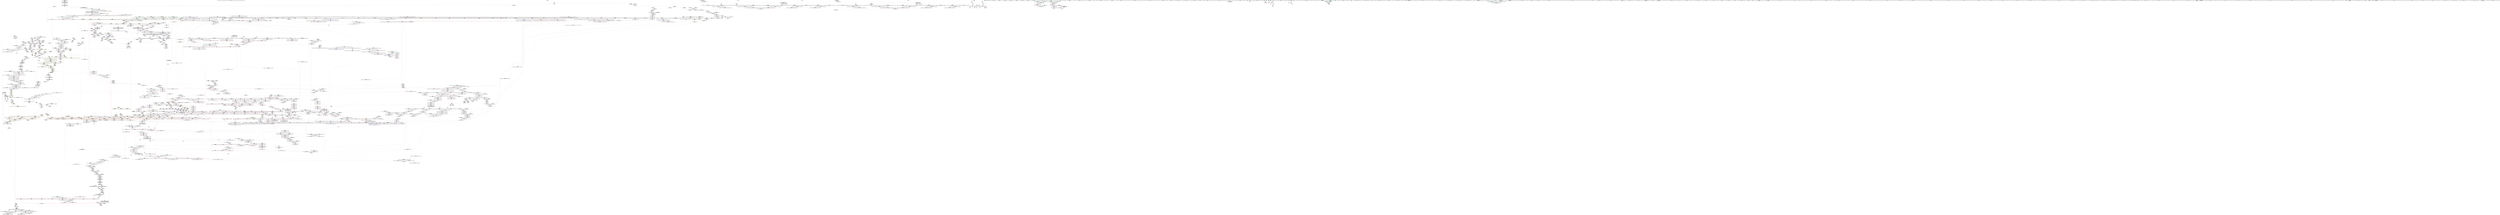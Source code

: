 digraph "SVFG" {
	label="SVFG";

	Node0x5645bcc922f0 [shape=record,color=grey,label="{NodeID: 0\nNullPtr|{|<s59>161}}"];
	Node0x5645bcc922f0 -> Node0x5645bd2875e0[style=solid];
	Node0x5645bcc922f0 -> Node0x5645bd2876e0[style=solid];
	Node0x5645bcc922f0 -> Node0x5645bd2877b0[style=solid];
	Node0x5645bcc922f0 -> Node0x5645bd287880[style=solid];
	Node0x5645bcc922f0 -> Node0x5645bd287950[style=solid];
	Node0x5645bcc922f0 -> Node0x5645bd287a20[style=solid];
	Node0x5645bcc922f0 -> Node0x5645bd287af0[style=solid];
	Node0x5645bcc922f0 -> Node0x5645bd287bc0[style=solid];
	Node0x5645bcc922f0 -> Node0x5645bd287c90[style=solid];
	Node0x5645bcc922f0 -> Node0x5645bd287d60[style=solid];
	Node0x5645bcc922f0 -> Node0x5645bd287e30[style=solid];
	Node0x5645bcc922f0 -> Node0x5645bd287f00[style=solid];
	Node0x5645bcc922f0 -> Node0x5645bd287fd0[style=solid];
	Node0x5645bcc922f0 -> Node0x5645bd2880a0[style=solid];
	Node0x5645bcc922f0 -> Node0x5645bd288170[style=solid];
	Node0x5645bcc922f0 -> Node0x5645bd288240[style=solid];
	Node0x5645bcc922f0 -> Node0x5645bd288310[style=solid];
	Node0x5645bcc922f0 -> Node0x5645bd27bf70[style=solid];
	Node0x5645bcc922f0 -> Node0x5645bd27c040[style=solid];
	Node0x5645bcc922f0 -> Node0x5645bd27c110[style=solid];
	Node0x5645bcc922f0 -> Node0x5645bd27c1e0[style=solid];
	Node0x5645bcc922f0 -> Node0x5645bd27c2b0[style=solid];
	Node0x5645bcc922f0 -> Node0x5645bd27c380[style=solid];
	Node0x5645bcc922f0 -> Node0x5645bd27c450[style=solid];
	Node0x5645bcc922f0 -> Node0x5645bd27c520[style=solid];
	Node0x5645bcc922f0 -> Node0x5645bd27c5f0[style=solid];
	Node0x5645bcc922f0 -> Node0x5645bd27c6c0[style=solid];
	Node0x5645bcc922f0 -> Node0x5645bd27c790[style=solid];
	Node0x5645bcc922f0 -> Node0x5645bd27c860[style=solid];
	Node0x5645bcc922f0 -> Node0x5645bd27c930[style=solid];
	Node0x5645bcc922f0 -> Node0x5645bd27ca00[style=solid];
	Node0x5645bcc922f0 -> Node0x5645bd27cad0[style=solid];
	Node0x5645bcc922f0 -> Node0x5645bd27cba0[style=solid];
	Node0x5645bcc922f0 -> Node0x5645bd27cc70[style=solid];
	Node0x5645bcc922f0 -> Node0x5645bd27cd40[style=solid];
	Node0x5645bcc922f0 -> Node0x5645bd27ce10[style=solid];
	Node0x5645bcc922f0 -> Node0x5645bd27cee0[style=solid];
	Node0x5645bcc922f0 -> Node0x5645bd27cfb0[style=solid];
	Node0x5645bcc922f0 -> Node0x5645bd27d080[style=solid];
	Node0x5645bcc922f0 -> Node0x5645bd27d150[style=solid];
	Node0x5645bcc922f0 -> Node0x5645bd27d220[style=solid];
	Node0x5645bcc922f0 -> Node0x5645bd27d2f0[style=solid];
	Node0x5645bcc922f0 -> Node0x5645bd27d3c0[style=solid];
	Node0x5645bcc922f0 -> Node0x5645bd27d490[style=solid];
	Node0x5645bcc922f0 -> Node0x5645bd2b5930[style=solid];
	Node0x5645bcc922f0 -> Node0x5645bd2b70f0[style=solid];
	Node0x5645bcc922f0 -> Node0x5645bd2bc570[style=solid];
	Node0x5645bcc922f0 -> Node0x5645bd2bc8b0[style=solid];
	Node0x5645bcc922f0 -> Node0x5645bd2bcbf0[style=solid];
	Node0x5645bcc922f0 -> Node0x5645bd2bccc0[style=solid];
	Node0x5645bcc922f0 -> Node0x5645bd2bcf30[style=solid];
	Node0x5645bcc922f0 -> Node0x5645bd2c09b0[style=solid];
	Node0x5645bcc922f0 -> Node0x5645bd2f28b0[style=solid];
	Node0x5645bcc922f0 -> Node0x5645bd2f2a30[style=solid];
	Node0x5645bcc922f0 -> Node0x5645bd2f2bb0[style=solid];
	Node0x5645bcc922f0 -> Node0x5645bd2f3ab0[style=solid];
	Node0x5645bcc922f0 -> Node0x5645bd2f3c30[style=solid];
	Node0x5645bcc922f0 -> Node0x5645bd2f3f30[style=solid];
	Node0x5645bcc922f0 -> Node0x5645bd2f4230[style=solid];
	Node0x5645bcc922f0:s59 -> Node0x5645bd2d8070[style=solid,color=red];
	Node0x5645bd27ef90 [shape=record,color=black,label="{NodeID: 443\n645\<--652\n_ZN9__gnu_cxx16__aligned_membufISt4pairIKiiEE7_M_addrEv_ret\<--\n_ZN9__gnu_cxx16__aligned_membufISt4pairIKiiEE7_M_addrEv\n|{<s0>56}}"];
	Node0x5645bd27ef90:s0 -> Node0x5645bd414930[style=solid,color=blue];
	Node0x5645bd2d3fd0 [shape=record,color=black,label="{NodeID: 3100\n1397 = PHI(1997, )\n}"];
	Node0x5645bd2f3ab0 [shape=record,color=grey,label="{NodeID: 1993\n2029 = cmp(2028, 3, )\n}"];
	Node0x5645bd28e3c0 [shape=record,color=red,label="{NodeID: 886\n1136\<--1131\n\<--__x.addr\n_ZNKSt10_Select1stISt4pairIKiiEEclERKS2_\n}"];
	Node0x5645bd28e3c0 -> Node0x5645bd29a1a0[style=solid];
	Node0x5645bd277490 [shape=record,color=green,label="{NodeID: 222\n1241\<--1242\n_ZNSt8_Rb_treeIiSt4pairIKiiESt10_Select1stIS2_ESt4lessIiESaIS2_EE17_M_construct_nodeIJRKSt21piecewise_construct_tSt5tupleIJRS1_EESD_IJEEEEEvPSt13_Rb_tree_nodeIS2_EDpOT_\<--_ZNSt8_Rb_treeIiSt4pairIKiiESt10_Select1stIS2_ESt4lessIiESaIS2_EE17_M_construct_nodeIJRKSt21piecewise_construct_tSt5tupleIJRS1_EESD_IJEEEEEvPSt13_Rb_tree_nodeIS2_EDpOT__field_insensitive\n}"];
	Node0x5645bd29a8f0 [shape=record,color=purple,label="{NodeID: 665\n1294\<--1272\ncoerce.dive\<--__position\n_ZNSt8_Rb_treeIiSt4pairIKiiESt10_Select1stIS2_ESt4lessIiESaIS2_EE29_M_get_insert_hint_unique_posESt23_Rb_tree_const_iteratorIS2_ERS1_\n}"];
	Node0x5645bd29a8f0 -> Node0x5645bd2bc230[style=solid];
	Node0x5645bd2b9170 [shape=record,color=blue,label="{NodeID: 1108\n750\<--747\ncoerce.dive\<--call\n_ZNSt3mapIiiSt4lessIiESaISt4pairIKiiEEE11lower_boundERS3_\n}"];
	Node0x5645bd2b9170 -> Node0x5645bd28b7e0[style=dashed];
	Node0x5645bcc92040 [shape=record,color=green,label="{NodeID: 1\n7\<--1\n__dso_handle\<--dummyObj\nGlob }"];
	Node0x5645bd27f060 [shape=record,color=black,label="{NodeID: 444\n668\<--667\n\<--\n_ZNSt16allocator_traitsISaISt13_Rb_tree_nodeISt4pairIKiiEEEE10deallocateERS5_PS4_m\n|{<s0>57}}"];
	Node0x5645bd27f060:s0 -> Node0x5645bd418490[style=solid,color=red];
	Node0x5645bd2d40e0 [shape=record,color=black,label="{NodeID: 3101\n1411 = PHI(1944, )\n|{<s0>129}}"];
	Node0x5645bd2d40e0:s0 -> Node0x5645bd419770[style=solid,color=red];
	Node0x5645bd2f3c30 [shape=record,color=grey,label="{NodeID: 1994\n1056 = cmp(1055, 3, )\n}"];
	Node0x5645bd28e490 [shape=record,color=red,label="{NodeID: 887\n1144\<--1141\n\<--__x.addr\n_ZNSt8_Rb_treeIiSt4pairIKiiESt10_Select1stIS2_ESt4lessIiESaIS2_EE8_S_valueEPKSt13_Rb_tree_nodeIS2_E\n|{<s0>96}}"];
	Node0x5645bd28e490:s0 -> Node0x5645bd41c470[style=solid,color=red];
	Node0x5645bd277590 [shape=record,color=green,label="{NodeID: 223\n1247\<--1248\n__t.addr\<--__t.addr_field_insensitive\n_ZSt7forwardIRKSt21piecewise_construct_tEOT_RNSt16remove_referenceIS3_E4typeE\n}"];
	Node0x5645bd277590 -> Node0x5645bd28ef20[style=solid];
	Node0x5645bd277590 -> Node0x5645bd2bbfc0[style=solid];
	Node0x5645bd29a9c0 [shape=record,color=purple,label="{NodeID: 666\n1302\<--1278\ncoerce.dive2\<--__pos\n_ZNSt8_Rb_treeIiSt4pairIKiiESt10_Select1stIS2_ESt4lessIiESaIS2_EE29_M_get_insert_hint_unique_posESt23_Rb_tree_const_iteratorIS2_ERS1_\n}"];
	Node0x5645bd29a9c0 -> Node0x5645bd2bc4a0[style=solid];
	Node0x5645bd2b9240 [shape=record,color=blue,label="{NodeID: 1109\n758\<--756\nthis.addr\<--this\n_ZNKSt17_Rb_tree_iteratorISt4pairIKiiEEeqERKS3_\n}"];
	Node0x5645bd2b9240 -> Node0x5645bd28b8b0[style=dashed];
	Node0x5645bd24dd70 [shape=record,color=green,label="{NodeID: 2\n10\<--1\n.str\<--dummyObj\nGlob }"];
	Node0x5645bd27f130 [shape=record,color=black,label="{NodeID: 445\n690\<--689\n\<--\n_ZN9__gnu_cxx13new_allocatorISt13_Rb_tree_nodeISt4pairIKiiEEE10deallocateEPS5_m\n}"];
	Node0x5645bd2d4250 [shape=record,color=black,label="{NodeID: 3102\n1413 = PHI(804, )\n}"];
	Node0x5645bd2f3db0 [shape=record,color=grey,label="{NodeID: 1995\n1499 = cmp(1497, 1498, )\n}"];
	Node0x5645bd28e560 [shape=record,color=red,label="{NodeID: 888\n1154\<--1151\nthis1\<--this.addr\n_ZNKSt13_Rb_tree_nodeISt4pairIKiiEE9_M_valptrEv\n}"];
	Node0x5645bd28e560 -> Node0x5645bd29a270[style=solid];
	Node0x5645bd277660 [shape=record,color=green,label="{NodeID: 224\n1254\<--1255\n__t.addr\<--__t.addr_field_insensitive\n_ZSt7forwardISt5tupleIJRKiEEEOT_RNSt16remove_referenceIS4_E4typeE\n}"];
	Node0x5645bd277660 -> Node0x5645bd28eff0[style=solid];
	Node0x5645bd277660 -> Node0x5645bd2bc090[style=solid];
	Node0x5645bd29aa90 [shape=record,color=purple,label="{NodeID: 667\n1304\<--1278\n_M_node\<--__pos\n_ZNSt8_Rb_treeIiSt4pairIKiiESt10_Select1stIS2_ESt4lessIiESaIS2_EE29_M_get_insert_hint_unique_posESt23_Rb_tree_const_iteratorIS2_ERS1_\n}"];
	Node0x5645bd29aa90 -> Node0x5645bd28f8e0[style=solid];
	Node0x5645bd2b9310 [shape=record,color=blue,label="{NodeID: 1110\n760\<--757\n__x.addr\<--__x\n_ZNKSt17_Rb_tree_iteratorISt4pairIKiiEEeqERKS3_\n}"];
	Node0x5645bd2b9310 -> Node0x5645bd28b980[style=dashed];
	Node0x5645bd26ec60 [shape=record,color=green,label="{NodeID: 3\n12\<--1\n.str.1\<--dummyObj\nGlob }"];
	Node0x5645bd27f200 [shape=record,color=black,label="{NodeID: 446\n703\<--702\n\<--this1\n_ZNSaISt13_Rb_tree_nodeISt4pairIKiiEEED2Ev\n|{<s0>59}}"];
	Node0x5645bd27f200:s0 -> Node0x5645bd2dddc0[style=solid,color=red];
	Node0x5645bd2d4360 [shape=record,color=black,label="{NodeID: 3103\n1420 = PHI(1957, )\n}"];
	Node0x5645bd2d4360 -> Node0x5645bd290030[style=solid];
	Node0x5645bd2f3f30 [shape=record,color=grey,label="{NodeID: 1996\n1495 = cmp(1494, 3, )\n}"];
	Node0x5645bd28e630 [shape=record,color=red,label="{NodeID: 889\n1165\<--1162\nthis1\<--this.addr\n_ZNK9__gnu_cxx16__aligned_membufISt4pairIKiiEE6_M_ptrEv\n|{<s0>98}}"];
	Node0x5645bd28e630:s0 -> Node0x5645bd2d9240[style=solid,color=red];
	Node0x5645bd277730 [shape=record,color=green,label="{NodeID: 225\n1261\<--1262\n__t.addr\<--__t.addr_field_insensitive\n_ZSt7forwardISt5tupleIJEEEOT_RNSt16remove_referenceIS2_E4typeE\n}"];
	Node0x5645bd277730 -> Node0x5645bd28f0c0[style=solid];
	Node0x5645bd277730 -> Node0x5645bd2bc160[style=solid];
	Node0x5645bd29ab60 [shape=record,color=purple,label="{NodeID: 668\n1349\<--1278\n_M_node15\<--__pos\n_ZNSt8_Rb_treeIiSt4pairIKiiESt10_Select1stIS2_ESt4lessIiESaIS2_EE29_M_get_insert_hint_unique_posESt23_Rb_tree_const_iteratorIS2_ERS1_\n}"];
	Node0x5645bd29ab60 -> Node0x5645bd28fa80[style=solid];
	Node0x5645bd2b93e0 [shape=record,color=blue,label="{NodeID: 1111\n776\<--773\nthis.addr\<--this\n_ZNSt3mapIiiSt4lessIiESaISt4pairIKiiEEE3endEv\n}"];
	Node0x5645bd2b93e0 -> Node0x5645bd28bbf0[style=dashed];
	Node0x5645bd26efa0 [shape=record,color=green,label="{NodeID: 4\n14\<--1\n.str.2\<--dummyObj\nGlob }"];
	Node0x5645bd27f2d0 [shape=record,color=black,label="{NodeID: 447\n724\<--723\n\<--_M_impl\n_ZNSt8_Rb_treeIiSt4pairIKiiESt10_Select1stIS2_ESt4lessIiESaIS2_EE5clearEv\n}"];
	Node0x5645bd27f2d0 -> Node0x5645bd298600[style=solid];
	Node0x5645bd2d44d0 [shape=record,color=black,label="{NodeID: 3104\n1425 = PHI(1957, )\n|{<s0>133}}"];
	Node0x5645bd2d44d0:s0 -> Node0x5645bd2d9040[style=solid,color=red];
	Node0x5645bd2f40b0 [shape=record,color=grey,label="{NodeID: 1997\n157 = cmp(155, 156, )\n}"];
	Node0x5645bd28e700 [shape=record,color=red,label="{NodeID: 890\n1176\<--1173\nthis1\<--this.addr\n_ZNK9__gnu_cxx16__aligned_membufISt4pairIKiiEE7_M_addrEv\n}"];
	Node0x5645bd28e700 -> Node0x5645bd29a340[style=solid];
	Node0x5645bd277800 [shape=record,color=green,label="{NodeID: 226\n1270\<--1271\nretval\<--retval_field_insensitive\n_ZNSt8_Rb_treeIiSt4pairIKiiESt10_Select1stIS2_ESt4lessIiESaIS2_EE29_M_get_insert_hint_unique_posESt23_Rb_tree_const_iteratorIS2_ERS1_\n|{|<s4>112|<s5>120|<s6>125|<s7>126|<s8>133|<s9>138|<s10>139|<s11>141}}"];
	Node0x5645bd277800 -> Node0x5645bd291620[style=solid];
	Node0x5645bd277800 -> Node0x5645bd2916f0[style=solid];
	Node0x5645bd277800 -> Node0x5645bd2917c0[style=solid];
	Node0x5645bd277800 -> Node0x5645bd291890[style=solid];
	Node0x5645bd277800:s4 -> Node0x5645bd2d8b50[style=solid,color=red];
	Node0x5645bd277800:s5 -> Node0x5645bd41aa00[style=solid,color=red];
	Node0x5645bd277800:s6 -> Node0x5645bd2d8b50[style=solid,color=red];
	Node0x5645bd277800:s7 -> Node0x5645bd41aa00[style=solid,color=red];
	Node0x5645bd277800:s8 -> Node0x5645bd2d8b50[style=solid,color=red];
	Node0x5645bd277800:s9 -> Node0x5645bd2d8b50[style=solid,color=red];
	Node0x5645bd277800:s10 -> Node0x5645bd41aa00[style=solid,color=red];
	Node0x5645bd277800:s11 -> Node0x5645bd2d66e0[style=solid,color=red];
	Node0x5645bd29ac30 [shape=record,color=purple,label="{NodeID: 669\n1357\<--1278\n_M_node19\<--__pos\n_ZNSt8_Rb_treeIiSt4pairIKiiESt10_Select1stIS2_ESt4lessIiESaIS2_EE29_M_get_insert_hint_unique_posESt23_Rb_tree_const_iteratorIS2_ERS1_\n}"];
	Node0x5645bd29ac30 -> Node0x5645bd28fb50[style=solid];
	Node0x5645bd2b94b0 [shape=record,color=blue,label="{NodeID: 1112\n784\<--781\ncoerce.dive\<--call\n_ZNSt3mapIiiSt4lessIiESaISt4pairIKiiEEE3endEv\n}"];
	Node0x5645bd2b94b0 -> Node0x5645bd28bcc0[style=dashed];
	Node0x5645bd26f060 [shape=record,color=green,label="{NodeID: 5\n16\<--1\n.str.3\<--dummyObj\nGlob }"];
	Node0x5645bd27f3a0 [shape=record,color=black,label="{NodeID: 448\n726\<--725\n\<--add.ptr\n_ZNSt8_Rb_treeIiSt4pairIKiiESt10_Select1stIS2_ESt4lessIiESaIS2_EE5clearEv\n|{<s0>62}}"];
	Node0x5645bd27f3a0:s0 -> Node0x5645bd2d8a00[style=solid,color=red];
	Node0x5645bd2d4610 [shape=record,color=black,label="{NodeID: 3105\n1432 = PHI(2147, )\n}"];
	Node0x5645bd2d4610 -> Node0x5645bd29c560[style=solid];
	Node0x5645bd2f4230 [shape=record,color=grey,label="{NodeID: 1998\n452 = cmp(451, 3, )\n}"];
	Node0x5645bd28e7d0 [shape=record,color=red,label="{NodeID: 891\n1187\<--1184\nthis1\<--this.addr\n_ZNSt8_Rb_treeIiSt4pairIKiiESt10_Select1stIS2_ESt4lessIiESaIS2_EE3endEv\n}"];
	Node0x5645bd28e7d0 -> Node0x5645bd29a4e0[style=solid];
	Node0x5645bd2778d0 [shape=record,color=green,label="{NodeID: 227\n1272\<--1273\n__position\<--__position_field_insensitive\n_ZNSt8_Rb_treeIiSt4pairIKiiESt10_Select1stIS2_ESt4lessIiESaIS2_EE29_M_get_insert_hint_unique_posESt23_Rb_tree_const_iteratorIS2_ERS1_\n|{|<s1>105}}"];
	Node0x5645bd2778d0 -> Node0x5645bd29a8f0[style=solid];
	Node0x5645bd2778d0:s1 -> Node0x5645bd41a080[style=solid,color=red];
	Node0x5645bd29ad00 [shape=record,color=purple,label="{NodeID: 670\n1392\<--1278\n_M_node40\<--__pos\n_ZNSt8_Rb_treeIiSt4pairIKiiESt10_Select1stIS2_ESt4lessIiESaIS2_EE29_M_get_insert_hint_unique_posESt23_Rb_tree_const_iteratorIS2_ERS1_\n|{<s0>126}}"];
	Node0x5645bd29ad00:s0 -> Node0x5645bd41ab90[style=solid,color=red];
	Node0x5645bd2b9580 [shape=record,color=blue,label="{NodeID: 1113\n793\<--790\nthis.addr\<--this\n_ZNKSt3mapIiiSt4lessIiESaISt4pairIKiiEEE8key_compEv\n}"];
	Node0x5645bd2b9580 -> Node0x5645bd28bd90[style=dashed];
	Node0x5645bd26f120 [shape=record,color=green,label="{NodeID: 6\n18\<--1\n.str.4\<--dummyObj\nGlob }"];
	Node0x5645bd27f470 [shape=record,color=black,label="{NodeID: 449\n733\<--753\n_ZNSt3mapIiiSt4lessIiESaISt4pairIKiiEEE11lower_boundERS3__ret\<--\n_ZNSt3mapIiiSt4lessIiESaISt4pairIKiiEEE11lower_boundERS3_\n|{<s0>15}}"];
	Node0x5645bd27f470:s0 -> Node0x5645bd413570[style=solid,color=blue];
	Node0x5645bd2d4750 [shape=record,color=black,label="{NodeID: 3106\n1437 = PHI(1944, )\n|{<s0>136}}"];
	Node0x5645bd2d4750:s0 -> Node0x5645bd419af0[style=solid,color=red];
	Node0x5645bd28e8a0 [shape=record,color=red,label="{NodeID: 892\n1195\<--1194\n\<--coerce.dive\n_ZNSt8_Rb_treeIiSt4pairIKiiESt10_Select1stIS2_ESt4lessIiESaIS2_EE3endEv\n}"];
	Node0x5645bd28e8a0 -> Node0x5645bd291140[style=solid];
	Node0x5645bd2779a0 [shape=record,color=green,label="{NodeID: 228\n1274\<--1275\nthis.addr\<--this.addr_field_insensitive\n_ZNSt8_Rb_treeIiSt4pairIKiiESt10_Select1stIS2_ESt4lessIiESaIS2_EE29_M_get_insert_hint_unique_posESt23_Rb_tree_const_iteratorIS2_ERS1_\n}"];
	Node0x5645bd2779a0 -> Node0x5645bd28f190[style=solid];
	Node0x5645bd2779a0 -> Node0x5645bd2bc300[style=solid];
	Node0x5645bd29add0 [shape=record,color=purple,label="{NodeID: 671\n1393\<--1278\n_M_node41\<--__pos\n_ZNSt8_Rb_treeIiSt4pairIKiiESt10_Select1stIS2_ESt4lessIiESaIS2_EE29_M_get_insert_hint_unique_posESt23_Rb_tree_const_iteratorIS2_ERS1_\n|{<s0>126}}"];
	Node0x5645bd29add0:s0 -> Node0x5645bd41ad20[style=solid,color=red];
	Node0x5645bd2b9650 [shape=record,color=blue,label="{NodeID: 1114\n808\<--805\nthis.addr\<--this\n_ZNKSt4lessIiEclERKiS2_\n}"];
	Node0x5645bd2b9650 -> Node0x5645bd28be60[style=dashed];
	Node0x5645bd26f990 [shape=record,color=green,label="{NodeID: 7\n20\<--1\n.str.5\<--dummyObj\nGlob }"];
	Node0x5645bd27f540 [shape=record,color=black,label="{NodeID: 450\n755\<--770\n_ZNKSt17_Rb_tree_iteratorISt4pairIKiiEEeqERKS3__ret\<--cmp\n_ZNKSt17_Rb_tree_iteratorISt4pairIKiiEEeqERKS3_\n|{<s0>17|<s1>197}}"];
	Node0x5645bd27f540:s0 -> Node0x5645bd4137f0[style=solid,color=blue];
	Node0x5645bd27f540:s1 -> Node0x5645bd2d5650[style=solid,color=blue];
	Node0x5645bd2d4890 [shape=record,color=black,label="{NodeID: 3107\n1438 = PHI(804, )\n}"];
	Node0x5645bd33ae60 [shape=record,color=black,label="{NodeID: 2000\nMR_29V_5 = PHI(MR_29V_6, MR_29V_3, )\npts\{16710004 \}\n|{|<s1>12}}"];
	Node0x5645bd33ae60 -> Node0x5645bd346f60[style=dashed];
	Node0x5645bd33ae60:s1 -> Node0x5645bd35f630[style=dashed,color=red];
	Node0x5645bd28e970 [shape=record,color=red,label="{NodeID: 893\n1204\<--1201\nthis1\<--this.addr\n_ZNKSt8_Rb_treeIiSt4pairIKiiESt10_Select1stIS2_ESt4lessIiESaIS2_EE8key_compEv\n}"];
	Node0x5645bd28e970 -> Node0x5645bd29a750[style=solid];
	Node0x5645bd277a70 [shape=record,color=green,label="{NodeID: 229\n1276\<--1277\n__k.addr\<--__k.addr_field_insensitive\n_ZNSt8_Rb_treeIiSt4pairIKiiESt10_Select1stIS2_ESt4lessIiESaIS2_EE29_M_get_insert_hint_unique_posESt23_Rb_tree_const_iteratorIS2_ERS1_\n}"];
	Node0x5645bd277a70 -> Node0x5645bd28f260[style=solid];
	Node0x5645bd277a70 -> Node0x5645bd28f330[style=solid];
	Node0x5645bd277a70 -> Node0x5645bd28f400[style=solid];
	Node0x5645bd277a70 -> Node0x5645bd28f4d0[style=solid];
	Node0x5645bd277a70 -> Node0x5645bd28f5a0[style=solid];
	Node0x5645bd277a70 -> Node0x5645bd28f670[style=solid];
	Node0x5645bd277a70 -> Node0x5645bd28f740[style=solid];
	Node0x5645bd277a70 -> Node0x5645bd28f810[style=solid];
	Node0x5645bd277a70 -> Node0x5645bd2bc3d0[style=solid];
	Node0x5645bd29aea0 [shape=record,color=purple,label="{NodeID: 672\n1409\<--1278\n_M_node47\<--__pos\n_ZNSt8_Rb_treeIiSt4pairIKiiESt10_Select1stIS2_ESt4lessIiESaIS2_EE29_M_get_insert_hint_unique_posESt23_Rb_tree_const_iteratorIS2_ERS1_\n}"];
	Node0x5645bd29aea0 -> Node0x5645bd28fe90[style=solid];
	Node0x5645bd350af0 [shape=record,color=yellow,style=double,label="{NodeID: 2222\n89V_1 = ENCHI(MR_89V_0)\npts\{60004 \}\nFun[_ZNKSt8_Rb_treeIiSt4pairIKiiESt10_Select1stIS2_ESt4lessIiESaIS2_EE4sizeEv]}"];
	Node0x5645bd350af0 -> Node0x5645bd2b2c20[style=dashed];
	Node0x5645bd2b9720 [shape=record,color=blue,label="{NodeID: 1115\n810\<--806\n__x.addr\<--__x\n_ZNKSt4lessIiEclERKiS2_\n}"];
	Node0x5645bd2b9720 -> Node0x5645bd28bf30[style=dashed];
	Node0x5645bd26fa50 [shape=record,color=green,label="{NodeID: 8\n22\<--1\n_ZStL19piecewise_construct\<--dummyObj\nGlob |{<s0>23}}"];
	Node0x5645bd26fa50:s0 -> Node0x5645bd2dd210[style=solid,color=red];
	Node0x5645bd27f610 [shape=record,color=black,label="{NodeID: 451\n772\<--787\n_ZNSt3mapIiiSt4lessIiESaISt4pairIKiiEEE3endEv_ret\<--\n_ZNSt3mapIiiSt4lessIiESaISt4pairIKiiEEE3endEv\n|{<s0>16}}"];
	Node0x5645bd27f610:s0 -> Node0x5645bd4136b0[style=solid,color=blue];
	Node0x5645bd2d49a0 [shape=record,color=black,label="{NodeID: 3108\n1442 = PHI(500, )\n}"];
	Node0x5645bd2d49a0 -> Node0x5645bd2f2a30[style=solid];
	Node0x5645bd33b360 [shape=record,color=black,label="{NodeID: 2001\nMR_31V_6 = PHI(MR_31V_7, MR_31V_3, )\npts\{60005 16710005 \}\n|{|<s1>12}}"];
	Node0x5645bd33b360 -> Node0x5645bd347460[style=dashed];
	Node0x5645bd33b360:s1 -> Node0x5645bd35f740[style=dashed,color=red];
	Node0x5645bd28ea40 [shape=record,color=red,label="{NodeID: 894\n1228\<--1214\nthis5\<--this.addr\n_ZNSt8_Rb_treeIiSt4pairIKiiESt10_Select1stIS2_ESt4lessIiESaIS2_EE14_M_create_nodeIJRKSt21piecewise_construct_tSt5tupleIJRS1_EESD_IJEEEEEPSt13_Rb_tree_nodeIS2_EDpOT_\n|{<s0>100|<s1>104}}"];
	Node0x5645bd28ea40:s0 -> Node0x5645bd41b1e0[style=solid,color=red];
	Node0x5645bd28ea40:s1 -> Node0x5645bd41c5c0[style=solid,color=red];
	Node0x5645bd27ffd0 [shape=record,color=green,label="{NodeID: 230\n1278\<--1279\n__pos\<--__pos_field_insensitive\n_ZNSt8_Rb_treeIiSt4pairIKiiESt10_Select1stIS2_ESt4lessIiESaIS2_EE29_M_get_insert_hint_unique_posESt23_Rb_tree_const_iteratorIS2_ERS1_\n}"];
	Node0x5645bd27ffd0 -> Node0x5645bd291960[style=solid];
	Node0x5645bd27ffd0 -> Node0x5645bd291a30[style=solid];
	Node0x5645bd27ffd0 -> Node0x5645bd29a9c0[style=solid];
	Node0x5645bd27ffd0 -> Node0x5645bd29aa90[style=solid];
	Node0x5645bd27ffd0 -> Node0x5645bd29ab60[style=solid];
	Node0x5645bd27ffd0 -> Node0x5645bd29ac30[style=solid];
	Node0x5645bd27ffd0 -> Node0x5645bd29ad00[style=solid];
	Node0x5645bd27ffd0 -> Node0x5645bd29add0[style=solid];
	Node0x5645bd27ffd0 -> Node0x5645bd29aea0[style=solid];
	Node0x5645bd27ffd0 -> Node0x5645bd29af70[style=solid];
	Node0x5645bd27ffd0 -> Node0x5645bd29b040[style=solid];
	Node0x5645bd27ffd0 -> Node0x5645bd29b110[style=solid];
	Node0x5645bd27ffd0 -> Node0x5645bd29b1e0[style=solid];
	Node0x5645bd29af70 [shape=record,color=purple,label="{NodeID: 673\n1418\<--1278\n_M_node51\<--__pos\n_ZNSt8_Rb_treeIiSt4pairIKiiESt10_Select1stIS2_ESt4lessIiESaIS2_EE29_M_get_insert_hint_unique_posESt23_Rb_tree_const_iteratorIS2_ERS1_\n}"];
	Node0x5645bd29af70 -> Node0x5645bd28ff60[style=solid];
	Node0x5645bd2b97f0 [shape=record,color=blue,label="{NodeID: 1116\n812\<--807\n__y.addr\<--__y\n_ZNKSt4lessIiEclERKiS2_\n}"];
	Node0x5645bd2b97f0 -> Node0x5645bd28c000[style=dashed];
	Node0x5645bd26fb10 [shape=record,color=green,label="{NodeID: 9\n24\<--1\n\<--dummyObj\nCan only get source location for instruction, argument, global var or function.}"];
	Node0x5645bd27f6e0 [shape=record,color=black,label="{NodeID: 452\n804\<--822\n_ZNKSt4lessIiEclERKiS2__ret\<--cmp\n_ZNKSt4lessIiEclERKiS2_\n|{<s0>20|<s1>90|<s2>110|<s3>115|<s4>123|<s5>129|<s6>136|<s7>145|<s8>192|<s9>201}}"];
	Node0x5645bd27f6e0:s0 -> Node0x5645bd413a70[style=solid,color=blue];
	Node0x5645bd27f6e0:s1 -> Node0x5645bd417830[style=solid,color=blue];
	Node0x5645bd27f6e0:s2 -> Node0x5645bd2d0160[style=solid,color=blue];
	Node0x5645bd27f6e0:s3 -> Node0x5645bd2d35d0[style=solid,color=blue];
	Node0x5645bd27f6e0:s4 -> Node0x5645bd2d3d50[style=solid,color=blue];
	Node0x5645bd27f6e0:s5 -> Node0x5645bd2d4250[style=solid,color=blue];
	Node0x5645bd27f6e0:s6 -> Node0x5645bd2d4890[style=solid,color=blue];
	Node0x5645bd27f6e0:s7 -> Node0x5645bd413430[style=solid,color=blue];
	Node0x5645bd27f6e0:s8 -> Node0x5645bd2d5150[style=solid,color=blue];
	Node0x5645bd27f6e0:s9 -> Node0x5645bd2d5a10[style=solid,color=blue];
	Node0x5645bd2d4b10 [shape=record,color=black,label="{NodeID: 3109\n1712 = PHI(1245, )\n|{<s0>168}}"];
	Node0x5645bd2d4b10:s0 -> Node0x5645bd41a4c0[style=solid,color=red];
	Node0x5645bd33b890 [shape=record,color=black,label="{NodeID: 2002\nMR_35V_6 = PHI(MR_35V_7, MR_35V_4, )\npts\{60001 60002 60003 60004 \}\n|{|<s1>12|<s2>12}}"];
	Node0x5645bd33b890 -> Node0x5645bd347990[style=dashed];
	Node0x5645bd33b890:s1 -> Node0x5645bd35f630[style=dashed,color=red];
	Node0x5645bd33b890:s2 -> Node0x5645bd35f930[style=dashed,color=red];
	Node0x5645bd28eb10 [shape=record,color=red,label="{NodeID: 895\n1234\<--1216\n\<--__args.addr\n_ZNSt8_Rb_treeIiSt4pairIKiiESt10_Select1stIS2_ESt4lessIiESaIS2_EE14_M_create_nodeIJRKSt21piecewise_construct_tSt5tupleIJRS1_EESD_IJEEEEEPSt13_Rb_tree_nodeIS2_EDpOT_\n|{<s0>101}}"];
	Node0x5645bd28eb10:s0 -> Node0x5645bd41b510[style=solid,color=red];
	Node0x5645bd2800a0 [shape=record,color=green,label="{NodeID: 231\n1280\<--1281\nref.tmp\<--ref.tmp_field_insensitive\n_ZNSt8_Rb_treeIiSt4pairIKiiESt10_Select1stIS2_ESt4lessIiESaIS2_EE29_M_get_insert_hint_unique_posESt23_Rb_tree_const_iteratorIS2_ERS1_\n|{|<s1>112}}"];
	Node0x5645bd2800a0 -> Node0x5645bd2bc570[style=solid];
	Node0x5645bd2800a0:s1 -> Node0x5645bd2d8e40[style=solid,color=red];
	Node0x5645bd29b040 [shape=record,color=purple,label="{NodeID: 674\n1440\<--1278\n_M_node65\<--__pos\n_ZNSt8_Rb_treeIiSt4pairIKiiESt10_Select1stIS2_ESt4lessIiESaIS2_EE29_M_get_insert_hint_unique_posESt23_Rb_tree_const_iteratorIS2_ERS1_\n}"];
	Node0x5645bd29b040 -> Node0x5645bd2901d0[style=solid];
	Node0x5645bd2b98c0 [shape=record,color=blue,label="{NodeID: 1117\n826\<--825\nthis.addr\<--this\n_ZNKSt17_Rb_tree_iteratorISt4pairIKiiEEdeEv\n}"];
	Node0x5645bd2b98c0 -> Node0x5645bd28c270[style=dashed];
	Node0x5645bd26fc10 [shape=record,color=green,label="{NodeID: 10\n94\<--1\n\<--dummyObj\nCan only get source location for instruction, argument, global var or function.}"];
	Node0x5645bd27f7b0 [shape=record,color=black,label="{NodeID: 453\n832\<--831\n\<--\n_ZNKSt17_Rb_tree_iteratorISt4pairIKiiEEdeEv\n|{<s0>67}}"];
	Node0x5645bd27f7b0:s0 -> Node0x5645bd2db750[style=solid,color=red];
	Node0x5645bd2d4c50 [shape=record,color=black,label="{NodeID: 3110\n1714 = PHI(1252, )\n|{<s0>168}}"];
	Node0x5645bd2d4c50:s0 -> Node0x5645bd41a5d0[style=solid,color=red];
	Node0x5645bd28ebe0 [shape=record,color=red,label="{NodeID: 896\n1236\<--1218\n\<--__args.addr2\n_ZNSt8_Rb_treeIiSt4pairIKiiESt10_Select1stIS2_ESt4lessIiESaIS2_EE14_M_create_nodeIJRKSt21piecewise_construct_tSt5tupleIJRS1_EESD_IJEEEEEPSt13_Rb_tree_nodeIS2_EDpOT_\n|{<s0>102}}"];
	Node0x5645bd28ebe0:s0 -> Node0x5645bd41cd60[style=solid,color=red];
	Node0x5645bd280170 [shape=record,color=green,label="{NodeID: 232\n1282\<--1283\n__before\<--__before_field_insensitive\n_ZNSt8_Rb_treeIiSt4pairIKiiESt10_Select1stIS2_ESt4lessIiESaIS2_EE29_M_get_insert_hint_unique_posESt23_Rb_tree_const_iteratorIS2_ERS1_\n|{|<s3>121}}"];
	Node0x5645bd280170 -> Node0x5645bd291b00[style=solid];
	Node0x5645bd280170 -> Node0x5645bd29b2b0[style=solid];
	Node0x5645bd280170 -> Node0x5645bd29b380[style=solid];
	Node0x5645bd280170:s3 -> Node0x5645bd2da1d0[style=solid,color=red];
	Node0x5645bd29b110 [shape=record,color=purple,label="{NodeID: 675\n1446\<--1278\n_M_node70\<--__pos\n_ZNSt8_Rb_treeIiSt4pairIKiiESt10_Select1stIS2_ESt4lessIiESaIS2_EE29_M_get_insert_hint_unique_posESt23_Rb_tree_const_iteratorIS2_ERS1_\n|{<s0>138}}"];
	Node0x5645bd29b110:s0 -> Node0x5645bd2d9040[style=solid,color=red];
	Node0x5645bd350d90 [shape=record,color=yellow,style=double,label="{NodeID: 2225\n54V_1 = ENCHI(MR_54V_0)\npts\{2250000 \}\nFun[_ZNSt11_Tuple_implILm0EJRKiEEC2EOS2_]|{<s0>176}}"];
	Node0x5645bd350d90:s0 -> Node0x5645bd360910[style=dashed,color=red];
	Node0x5645bd2b9990 [shape=record,color=blue,label="{NodeID: 1118\n867\<--841\ncoerce.dive\<--__pos.coerce\n_ZNSt8_Rb_treeIiSt4pairIKiiESt10_Select1stIS2_ESt4lessIiESaIS2_EE22_M_emplace_hint_uniqueIJRKSt21piecewise_construct_tSt5tupleIJRS1_EESD_IJEEEEESt17_Rb_tree_iteratorIS2_ESt23_Rb_tree_const_iteratorIS2_EDpOT_\n}"];
	Node0x5645bd2b9990 -> Node0x5645bd2b54c0[style=dashed];
	Node0x5645bd26fd90 [shape=record,color=green,label="{NodeID: 11\n108\<--1\n\<--dummyObj\nCan only get source location for instruction, argument, global var or function.}"];
	Node0x5645bd27f880 [shape=record,color=black,label="{NodeID: 454\n824\<--833\n_ZNKSt17_Rb_tree_iteratorISt4pairIKiiEEdeEv_ret\<--call\n_ZNKSt17_Rb_tree_iteratorISt4pairIKiiEEdeEv\n|{<s0>19|<s1>25}}"];
	Node0x5645bd27f880:s0 -> Node0x5645bd413900[style=solid,color=blue];
	Node0x5645bd27f880:s1 -> Node0x5645bd413bb0[style=solid,color=blue];
	Node0x5645bd2d4d90 [shape=record,color=black,label="{NodeID: 3111\n1716 = PHI(1259, )\n|{<s0>168}}"];
	Node0x5645bd2d4d90:s0 -> Node0x5645bd41a6e0[style=solid,color=red];
	Node0x5645bd28ecb0 [shape=record,color=red,label="{NodeID: 897\n1238\<--1220\n\<--__args.addr4\n_ZNSt8_Rb_treeIiSt4pairIKiiESt10_Select1stIS2_ESt4lessIiESaIS2_EE14_M_create_nodeIJRKSt21piecewise_construct_tSt5tupleIJRS1_EESD_IJEEEEEPSt13_Rb_tree_nodeIS2_EDpOT_\n|{<s0>103}}"];
	Node0x5645bd28ecb0:s0 -> Node0x5645bd2d6d80[style=solid,color=red];
	Node0x5645bd280240 [shape=record,color=green,label="{NodeID: 233\n1284\<--1285\nref.tmp37\<--ref.tmp37_field_insensitive\n_ZNSt8_Rb_treeIiSt4pairIKiiESt10_Select1stIS2_ESt4lessIiESaIS2_EE29_M_get_insert_hint_unique_posESt23_Rb_tree_const_iteratorIS2_ERS1_\n|{|<s1>125}}"];
	Node0x5645bd280240 -> Node0x5645bd2bc8b0[style=solid];
	Node0x5645bd280240:s1 -> Node0x5645bd2d8e40[style=solid,color=red];
	Node0x5645bd29b1e0 [shape=record,color=purple,label="{NodeID: 676\n1463\<--1278\n_M_node77\<--__pos\n_ZNSt8_Rb_treeIiSt4pairIKiiESt10_Select1stIS2_ESt4lessIiESaIS2_EE29_M_get_insert_hint_unique_posESt23_Rb_tree_const_iteratorIS2_ERS1_\n|{<s0>141}}"];
	Node0x5645bd29b1e0:s0 -> Node0x5645bd2d6860[style=solid,color=red];
	Node0x5645bd350e70 [shape=record,color=yellow,style=double,label="{NodeID: 2226\n286V_1 = ENCHI(MR_286V_0)\npts\{17400000 \}\nFun[_ZNSt11_Tuple_implILm0EJRKiEEC2EOS2_]|{<s0>178}}"];
	Node0x5645bd350e70:s0 -> Node0x5645bd2bf3c0[style=dashed,color=red];
	Node0x5645bd2b9a60 [shape=record,color=blue,label="{NodeID: 1119\n849\<--840\nthis.addr\<--this\n_ZNSt8_Rb_treeIiSt4pairIKiiESt10_Select1stIS2_ESt4lessIiESaIS2_EE22_M_emplace_hint_uniqueIJRKSt21piecewise_construct_tSt5tupleIJRS1_EESD_IJEEEEESt17_Rb_tree_iteratorIS2_ESt23_Rb_tree_const_iteratorIS2_EDpOT_\n}"];
	Node0x5645bd2b9a60 -> Node0x5645bd28c410[style=dashed];
	Node0x5645bd26fe20 [shape=record,color=green,label="{NodeID: 12\n117\<--1\n\<--dummyObj\nCan only get source location for instruction, argument, global var or function.}"];
	Node0x5645bd27f950 [shape=record,color=black,label="{NodeID: 455\n891\<--847\n\<--__pos\n_ZNSt8_Rb_treeIiSt4pairIKiiESt10_Select1stIS2_ESt4lessIiESaIS2_EE22_M_emplace_hint_uniqueIJRKSt21piecewise_construct_tSt5tupleIJRS1_EESD_IJEEEEESt17_Rb_tree_iteratorIS2_ESt23_Rb_tree_const_iteratorIS2_EDpOT_\n}"];
	Node0x5645bd27f950 -> Node0x5645bd299640[style=solid];
	Node0x5645bd2d4ed0 [shape=record,color=black,label="{NodeID: 3112\n1753 = PHI(1245, )\n}"];
	Node0x5645bd28ed80 [shape=record,color=red,label="{NodeID: 898\n1233\<--1222\n\<--__tmp\n_ZNSt8_Rb_treeIiSt4pairIKiiESt10_Select1stIS2_ESt4lessIiESaIS2_EE14_M_create_nodeIJRKSt21piecewise_construct_tSt5tupleIJRS1_EESD_IJEEEEEPSt13_Rb_tree_nodeIS2_EDpOT_\n|{<s0>104}}"];
	Node0x5645bd28ed80:s0 -> Node0x5645bd41c6d0[style=solid,color=red];
	Node0x5645bd280310 [shape=record,color=green,label="{NodeID: 234\n1286\<--1287\n__after\<--__after_field_insensitive\n_ZNSt8_Rb_treeIiSt4pairIKiiESt10_Select1stIS2_ESt4lessIiESaIS2_EE29_M_get_insert_hint_unique_posESt23_Rb_tree_const_iteratorIS2_ERS1_\n|{|<s3>134}}"];
	Node0x5645bd280310 -> Node0x5645bd291bd0[style=solid];
	Node0x5645bd280310 -> Node0x5645bd29b450[style=solid];
	Node0x5645bd280310 -> Node0x5645bd29b520[style=solid];
	Node0x5645bd280310:s3 -> Node0x5645bd2dc4e0[style=solid,color=red];
	Node0x5645bd29b2b0 [shape=record,color=purple,label="{NodeID: 677\n1383\<--1282\n_M_node33\<--__before\n_ZNSt8_Rb_treeIiSt4pairIKiiESt10_Select1stIS2_ESt4lessIiESaIS2_EE29_M_get_insert_hint_unique_posESt23_Rb_tree_const_iteratorIS2_ERS1_\n}"];
	Node0x5645bd29b2b0 -> Node0x5645bd28fdc0[style=solid];
	Node0x5645bd2b9b30 [shape=record,color=blue,label="{NodeID: 1120\n851\<--842\n__args.addr\<--__args\n_ZNSt8_Rb_treeIiSt4pairIKiiESt10_Select1stIS2_ESt4lessIiESaIS2_EE22_M_emplace_hint_uniqueIJRKSt21piecewise_construct_tSt5tupleIJRS1_EESD_IJEEEEESt17_Rb_tree_iteratorIS2_ESt23_Rb_tree_const_iteratorIS2_EDpOT_\n}"];
	Node0x5645bd2b9b30 -> Node0x5645bd28c4e0[style=dashed];
	Node0x5645bd26fee0 [shape=record,color=green,label="{NodeID: 13\n259\<--1\n\<--dummyObj\nCan only get source location for instruction, argument, global var or function.}"];
	Node0x5645bd27fa20 [shape=record,color=black,label="{NodeID: 456\n902\<--859\n\<--__res\n_ZNSt8_Rb_treeIiSt4pairIKiiESt10_Select1stIS2_ESt4lessIiESaIS2_EE22_M_emplace_hint_uniqueIJRKSt21piecewise_construct_tSt5tupleIJRS1_EESD_IJEEEEESt17_Rb_tree_iteratorIS2_ESt23_Rb_tree_const_iteratorIS2_EDpOT_\n}"];
	Node0x5645bd27fa20 -> Node0x5645bd299710[style=solid];
	Node0x5645bd27fa20 -> Node0x5645bd2997e0[style=solid];
	Node0x5645bd2d4fe0 [shape=record,color=black,label="{NodeID: 3113\n2039 = PHI(1097, )\n|{<s0>192}}"];
	Node0x5645bd2d4fe0:s0 -> Node0x5645bd419af0[style=solid,color=red];
	Node0x5645bd28ee50 [shape=record,color=red,label="{NodeID: 899\n1243\<--1222\n\<--__tmp\n_ZNSt8_Rb_treeIiSt4pairIKiiESt10_Select1stIS2_ESt4lessIiESaIS2_EE14_M_create_nodeIJRKSt21piecewise_construct_tSt5tupleIJRS1_EESD_IJEEEEEPSt13_Rb_tree_nodeIS2_EDpOT_\n}"];
	Node0x5645bd28ee50 -> Node0x5645bd2912e0[style=solid];
	Node0x5645bd2803e0 [shape=record,color=green,label="{NodeID: 235\n1288\<--1289\nref.tmp55\<--ref.tmp55_field_insensitive\n_ZNSt8_Rb_treeIiSt4pairIKiiESt10_Select1stIS2_ESt4lessIiESaIS2_EE29_M_get_insert_hint_unique_posESt23_Rb_tree_const_iteratorIS2_ERS1_\n|{|<s1>133}}"];
	Node0x5645bd2803e0 -> Node0x5645bd2bcbf0[style=solid];
	Node0x5645bd2803e0:s1 -> Node0x5645bd2d8e40[style=solid,color=red];
	Node0x5645bd29b380 [shape=record,color=purple,label="{NodeID: 678\n1389\<--1282\n_M_node38\<--__before\n_ZNSt8_Rb_treeIiSt4pairIKiiESt10_Select1stIS2_ESt4lessIiESaIS2_EE29_M_get_insert_hint_unique_posESt23_Rb_tree_const_iteratorIS2_ERS1_\n|{<s0>125}}"];
	Node0x5645bd29b380:s0 -> Node0x5645bd2d9040[style=solid,color=red];
	Node0x5645bd2b9c00 [shape=record,color=blue,label="{NodeID: 1121\n853\<--843\n__args.addr2\<--__args1\n_ZNSt8_Rb_treeIiSt4pairIKiiESt10_Select1stIS2_ESt4lessIiESaIS2_EE22_M_emplace_hint_uniqueIJRKSt21piecewise_construct_tSt5tupleIJRS1_EESD_IJEEEEESt17_Rb_tree_iteratorIS2_ESt23_Rb_tree_const_iteratorIS2_EDpOT_\n}"];
	Node0x5645bd2b9c00 -> Node0x5645bd28c5b0[style=dashed];
	Node0x5645bd26ffe0 [shape=record,color=green,label="{NodeID: 14\n279\<--1\n\<--dummyObj\nCan only get source location for instruction, argument, global var or function.}"];
	Node0x5645bd27faf0 [shape=record,color=black,label="{NodeID: 457\n890\<--861\n\<--agg.tmp\n_ZNSt8_Rb_treeIiSt4pairIKiiESt10_Select1stIS2_ESt4lessIiESaIS2_EE22_M_emplace_hint_uniqueIJRKSt21piecewise_construct_tSt5tupleIJRS1_EESD_IJEEEEESt17_Rb_tree_iteratorIS2_ESt23_Rb_tree_const_iteratorIS2_EDpOT_\n}"];
	Node0x5645bd27faf0 -> Node0x5645bd299570[style=solid];
	Node0x5645bd2d5150 [shape=record,color=black,label="{NodeID: 3114\n2040 = PHI(804, )\n}"];
	Node0x5645bd2d5150 -> Node0x5645bd294540[style=solid];
	Node0x5645bd33f1d0 [shape=record,color=black,label="{NodeID: 2007\nMR_118V_3 = PHI(MR_118V_4, MR_118V_2, )\npts\{444 \}\n}"];
	Node0x5645bd33f1d0 -> Node0x5645bd289900[style=dashed];
	Node0x5645bd33f1d0 -> Node0x5645bd2899d0[style=dashed];
	Node0x5645bd33f1d0 -> Node0x5645bd289aa0[style=dashed];
	Node0x5645bd33f1d0 -> Node0x5645bd289b70[style=dashed];
	Node0x5645bd33f1d0 -> Node0x5645bd2b7910[style=dashed];
	Node0x5645bd28ef20 [shape=record,color=red,label="{NodeID: 900\n1250\<--1247\n\<--__t.addr\n_ZSt7forwardIRKSt21piecewise_construct_tEOT_RNSt16remove_referenceIS3_E4typeE\n}"];
	Node0x5645bd28ef20 -> Node0x5645bd2913b0[style=solid];
	Node0x5645bd2804b0 [shape=record,color=green,label="{NodeID: 236\n1290\<--1291\nref.tmp69\<--ref.tmp69_field_insensitive\n_ZNSt8_Rb_treeIiSt4pairIKiiESt10_Select1stIS2_ESt4lessIiESaIS2_EE29_M_get_insert_hint_unique_posESt23_Rb_tree_const_iteratorIS2_ERS1_\n|{|<s1>138}}"];
	Node0x5645bd2804b0 -> Node0x5645bd2bccc0[style=solid];
	Node0x5645bd2804b0:s1 -> Node0x5645bd2d8e40[style=solid,color=red];
	Node0x5645bd29b450 [shape=record,color=purple,label="{NodeID: 679\n1449\<--1286\n_M_node72\<--__after\n_ZNSt8_Rb_treeIiSt4pairIKiiESt10_Select1stIS2_ESt4lessIiESaIS2_EE29_M_get_insert_hint_unique_posESt23_Rb_tree_const_iteratorIS2_ERS1_\n|{<s0>139}}"];
	Node0x5645bd29b450:s0 -> Node0x5645bd41ab90[style=solid,color=red];
	Node0x5645bd2b9cd0 [shape=record,color=blue,label="{NodeID: 1122\n855\<--844\n__args.addr4\<--__args3\n_ZNSt8_Rb_treeIiSt4pairIKiiESt10_Select1stIS2_ESt4lessIiESaIS2_EE22_M_emplace_hint_uniqueIJRKSt21piecewise_construct_tSt5tupleIJRS1_EESD_IJEEEEESt17_Rb_tree_iteratorIS2_ESt23_Rb_tree_const_iteratorIS2_EDpOT_\n}"];
	Node0x5645bd2b9cd0 -> Node0x5645bd28c680[style=dashed];
	Node0x5645bd2700e0 [shape=record,color=green,label="{NodeID: 15\n280\<--1\n\<--dummyObj\nCan only get source location for instruction, argument, global var or function.}"];
	Node0x5645bd27fbc0 [shape=record,color=black,label="{NodeID: 458\n839\<--959\n_ZNSt8_Rb_treeIiSt4pairIKiiESt10_Select1stIS2_ESt4lessIiESaIS2_EE22_M_emplace_hint_uniqueIJRKSt21piecewise_construct_tSt5tupleIJRS1_EESD_IJEEEEESt17_Rb_tree_iteratorIS2_ESt23_Rb_tree_const_iteratorIS2_EDpOT__ret\<--\n_ZNSt8_Rb_treeIiSt4pairIKiiESt10_Select1stIS2_ESt4lessIiESaIS2_EE22_M_emplace_hint_uniqueIJRKSt21piecewise_construct_tSt5tupleIJRS1_EESD_IJEEEEESt17_Rb_tree_iteratorIS2_ESt23_Rb_tree_const_iteratorIS2_EDpOT_\n|{<s0>23}}"];
	Node0x5645bd27fbc0:s0 -> Node0x5645bd412880[style=solid,color=blue];
	Node0x5645bd2d5290 [shape=record,color=black,label="{NodeID: 3115\n2048 = PHI(510, )\n}"];
	Node0x5645bd2d5290 -> Node0x5645bd2f1710[style=solid];
	Node0x5645bd33f6a0 [shape=record,color=black,label="{NodeID: 2008\nMR_120V_2 = PHI(MR_120V_3, MR_120V_1, )\npts\{446 \}\n}"];
	Node0x5645bd33f6a0 -> Node0x5645bd2b7840[style=dashed];
	Node0x5645bd28eff0 [shape=record,color=red,label="{NodeID: 901\n1257\<--1254\n\<--__t.addr\n_ZSt7forwardISt5tupleIJRKiEEEOT_RNSt16remove_referenceIS4_E4typeE\n}"];
	Node0x5645bd28eff0 -> Node0x5645bd291480[style=solid];
	Node0x5645bd280580 [shape=record,color=green,label="{NodeID: 237\n1292\<--1293\nref.tmp78\<--ref.tmp78_field_insensitive\n_ZNSt8_Rb_treeIiSt4pairIKiiESt10_Select1stIS2_ESt4lessIiESaIS2_EE29_M_get_insert_hint_unique_posESt23_Rb_tree_const_iteratorIS2_ERS1_\n|{|<s1>141}}"];
	Node0x5645bd280580 -> Node0x5645bd2bcf30[style=solid];
	Node0x5645bd280580:s1 -> Node0x5645bd2d69e0[style=solid,color=red];
	Node0x5645bd29b520 [shape=record,color=purple,label="{NodeID: 680\n1450\<--1286\n_M_node73\<--__after\n_ZNSt8_Rb_treeIiSt4pairIKiiESt10_Select1stIS2_ESt4lessIiESaIS2_EE29_M_get_insert_hint_unique_posESt23_Rb_tree_const_iteratorIS2_ERS1_\n|{<s0>139}}"];
	Node0x5645bd29b520:s0 -> Node0x5645bd41ad20[style=solid,color=red];
	Node0x5645bd2b9da0 [shape=record,color=blue,label="{NodeID: 1123\n857\<--886\n__z\<--call8\n_ZNSt8_Rb_treeIiSt4pairIKiiESt10_Select1stIS2_ESt4lessIiESaIS2_EE22_M_emplace_hint_uniqueIJRKSt21piecewise_construct_tSt5tupleIJRS1_EESD_IJEEEEESt17_Rb_tree_iteratorIS2_ESt23_Rb_tree_const_iteratorIS2_EDpOT_\n}"];
	Node0x5645bd2b9da0 -> Node0x5645bd28c750[style=dashed];
	Node0x5645bd2b9da0 -> Node0x5645bd28c820[style=dashed];
	Node0x5645bd2b9da0 -> Node0x5645bd28c8f0[style=dashed];
	Node0x5645bd2b9da0 -> Node0x5645bd28c9c0[style=dashed];
	Node0x5645bd2701e0 [shape=record,color=green,label="{NodeID: 16\n388\<--1\n\<--dummyObj\nCan only get source location for instruction, argument, global var or function.}"];
	Node0x5645bd27fc90 [shape=record,color=black,label="{NodeID: 459\n998\<--997\n\<--this1\n_ZNSt5tupleIJRKiEEC2IvLb1EEES1_\n|{<s0>85}}"];
	Node0x5645bd27fc90:s0 -> Node0x5645bd4189a0[style=solid,color=red];
	Node0x5645bd2d53d0 [shape=record,color=black,label="{NodeID: 3116\n2052 = PHI(500, )\n}"];
	Node0x5645bd2d53d0 -> Node0x5645bd2f1710[style=solid];
	Node0x5645bd33fba0 [shape=record,color=black,label="{NodeID: 2009\nMR_217V_5 = PHI(MR_217V_3, MR_217V_2, )\npts\{20130000 \}\n|{|<s2>203}}"];
	Node0x5645bd33fba0 -> Node0x5645bd2b3b90[style=dashed];
	Node0x5645bd33fba0 -> Node0x5645bd34c4c0[style=dashed];
	Node0x5645bd33fba0:s2 -> Node0x5645bd351f20[style=dashed,color=red];
	Node0x5645bd28f0c0 [shape=record,color=red,label="{NodeID: 902\n1264\<--1261\n\<--__t.addr\n_ZSt7forwardISt5tupleIJEEEOT_RNSt16remove_referenceIS2_E4typeE\n}"];
	Node0x5645bd28f0c0 -> Node0x5645bd291550[style=solid];
	Node0x5645bd280650 [shape=record,color=green,label="{NodeID: 238\n1300\<--1301\n_ZNKSt23_Rb_tree_const_iteratorISt4pairIKiiEE13_M_const_castEv\<--_ZNKSt23_Rb_tree_const_iteratorISt4pairIKiiEE13_M_const_castEv_field_insensitive\n}"];
	Node0x5645bd29b5f0 [shape=record,color=purple,label="{NodeID: 681\n1314\<--1298\n_M_impl\<--this1\n_ZNSt8_Rb_treeIiSt4pairIKiiESt10_Select1stIS2_ESt4lessIiESaIS2_EE29_M_get_insert_hint_unique_posESt23_Rb_tree_const_iteratorIS2_ERS1_\n}"];
	Node0x5645bd29b5f0 -> Node0x5645bd291ca0[style=solid];
	Node0x5645bd351360 [shape=record,color=yellow,style=double,label="{NodeID: 2231\n83V_1 = ENCHI(MR_83V_0)\npts\{60001 \}\nFun[_ZNSt8_Rb_treeIiSt4pairIKiiESt10_Select1stIS2_ESt4lessIiESaIS2_EE8_M_beginEv]}"];
	Node0x5645bd351360 -> Node0x5645bd289de0[style=dashed];
	Node0x5645bd2b9e70 [shape=record,color=blue, style = dotted,label="{NodeID: 1124\n2290\<--2292\noffset_0\<--dummyVal\n_ZNSt8_Rb_treeIiSt4pairIKiiESt10_Select1stIS2_ESt4lessIiESaIS2_EE22_M_emplace_hint_uniqueIJRKSt21piecewise_construct_tSt5tupleIJRS1_EESD_IJEEEEESt17_Rb_tree_iteratorIS2_ESt23_Rb_tree_const_iteratorIS2_EDpOT_\n}"];
	Node0x5645bd2b9e70 -> Node0x5645bd28cd00[style=dashed];
	Node0x5645bd2702e0 [shape=record,color=green,label="{NodeID: 17\n578\<--1\n\<--dummyObj\nCan only get source location for instruction, argument, global var or function.|{<s0>52|<s1>149}}"];
	Node0x5645bd2702e0:s0 -> Node0x5645bd41b0d0[style=solid,color=red];
	Node0x5645bd2702e0:s1 -> Node0x5645bd2d88f0[style=solid,color=red];
	Node0x5645bd27fd60 [shape=record,color=black,label="{NodeID: 460\n1009\<--1032\n_ZNSt8_Rb_treeIiSt4pairIKiiESt10_Select1stIS2_ESt4lessIiESaIS2_EE11lower_boundERS1__ret\<--\n_ZNSt8_Rb_treeIiSt4pairIKiiESt10_Select1stIS2_ESt4lessIiESaIS2_EE11lower_boundERS1_\n|{<s0>64}}"];
	Node0x5645bd27fd60:s0 -> Node0x5645bd413e30[style=solid,color=blue];
	Node0x5645bd2d5510 [shape=record,color=black,label="{NodeID: 3117\n2062 = PHI(2202, )\n}"];
	Node0x5645bd2d5510 -> Node0x5645bd2c08e0[style=solid];
	Node0x5645bd28f190 [shape=record,color=red,label="{NodeID: 903\n1298\<--1274\nthis1\<--this.addr\n_ZNSt8_Rb_treeIiSt4pairIKiiESt10_Select1stIS2_ESt4lessIiESaIS2_EE29_M_get_insert_hint_unique_posESt23_Rb_tree_const_iteratorIS2_ERS1_\n|{|<s5>106|<s6>107|<s7>108|<s8>111|<s9>113|<s10>117|<s11>118|<s12>119|<s13>127|<s14>131|<s15>132|<s16>140}}"];
	Node0x5645bd28f190 -> Node0x5645bd29b5f0[style=solid];
	Node0x5645bd28f190 -> Node0x5645bd29b6c0[style=solid];
	Node0x5645bd28f190 -> Node0x5645bd29b790[style=solid];
	Node0x5645bd28f190 -> Node0x5645bd29b860[style=solid];
	Node0x5645bd28f190 -> Node0x5645bd29b930[style=solid];
	Node0x5645bd28f190:s5 -> Node0x5645bd41bf40[style=solid,color=red];
	Node0x5645bd28f190:s6 -> Node0x5645bd2dd870[style=solid,color=red];
	Node0x5645bd28f190:s7 -> Node0x5645bd3fb2a0[style=solid,color=red];
	Node0x5645bd28f190:s8 -> Node0x5645bd3fb2a0[style=solid,color=red];
	Node0x5645bd28f190:s9 -> Node0x5645bd41d2f0[style=solid,color=red];
	Node0x5645bd28f190:s10 -> Node0x5645bd2dded0[style=solid,color=red];
	Node0x5645bd28f190:s11 -> Node0x5645bd2dded0[style=solid,color=red];
	Node0x5645bd28f190:s12 -> Node0x5645bd2dded0[style=solid,color=red];
	Node0x5645bd28f190:s13 -> Node0x5645bd41d2f0[style=solid,color=red];
	Node0x5645bd28f190:s14 -> Node0x5645bd3fb2a0[style=solid,color=red];
	Node0x5645bd28f190:s15 -> Node0x5645bd3fb2a0[style=solid,color=red];
	Node0x5645bd28f190:s16 -> Node0x5645bd41d2f0[style=solid,color=red];
	Node0x5645bd280720 [shape=record,color=green,label="{NodeID: 239\n1310\<--1311\n_ZNKSt8_Rb_treeIiSt4pairIKiiESt10_Select1stIS2_ESt4lessIiESaIS2_EE4sizeEv\<--_ZNKSt8_Rb_treeIiSt4pairIKiiESt10_Select1stIS2_ESt4lessIiESaIS2_EE4sizeEv_field_insensitive\n}"];
	Node0x5645bd29b6c0 [shape=record,color=purple,label="{NodeID: 682\n1345\<--1298\n_M_impl13\<--this1\n_ZNSt8_Rb_treeIiSt4pairIKiiESt10_Select1stIS2_ESt4lessIiESaIS2_EE29_M_get_insert_hint_unique_posESt23_Rb_tree_const_iteratorIS2_ERS1_\n}"];
	Node0x5645bd29b6c0 -> Node0x5645bd291d70[style=solid];
	Node0x5645bd2b9f40 [shape=record,color=blue,label="{NodeID: 1125\n903\<--904\n\<--\n_ZNSt8_Rb_treeIiSt4pairIKiiESt10_Select1stIS2_ESt4lessIiESaIS2_EE22_M_emplace_hint_uniqueIJRKSt21piecewise_construct_tSt5tupleIJRS1_EESD_IJEEEEESt17_Rb_tree_iteratorIS2_ESt23_Rb_tree_const_iteratorIS2_EDpOT_\n}"];
	Node0x5645bd2b9f40 -> Node0x5645bd28cea0[style=dashed];
	Node0x5645bd2b9f40 -> Node0x5645bd28d040[style=dashed];
	Node0x5645bd2703e0 [shape=record,color=green,label="{NodeID: 18\n1669\<--1\n\<--dummyObj\nCan only get source location for instruction, argument, global var or function.}"];
	Node0x5645bd27fe30 [shape=record,color=black,label="{NodeID: 461\n1059\<--1058\n\<--_M_impl\n_ZNSt8_Rb_treeIiSt4pairIKiiESt10_Select1stIS2_ESt4lessIiESaIS2_EE14_M_lower_boundEPSt13_Rb_tree_nodeIS2_EPSt18_Rb_tree_node_baseRS1_\n}"];
	Node0x5645bd27fe30 -> Node0x5645bd299d90[style=solid];
	Node0x5645bd2d5650 [shape=record,color=black,label="{NodeID: 3118\n2067 = PHI(755, )\n}"];
	Node0x5645bd3405a0 [shape=record,color=black,label="{NodeID: 2011\nMR_394V_3 = PHI(MR_394V_5, MR_394V_2, )\npts\{1044 \}\n}"];
	Node0x5645bd3405a0 -> Node0x5645bd28d930[style=dashed];
	Node0x5645bd3405a0 -> Node0x5645bd28da00[style=dashed];
	Node0x5645bd3405a0 -> Node0x5645bd28dad0[style=dashed];
	Node0x5645bd3405a0 -> Node0x5645bd28dba0[style=dashed];
	Node0x5645bd3405a0 -> Node0x5645bd28dc70[style=dashed];
	Node0x5645bd3405a0 -> Node0x5645bd2baf80[style=dashed];
	Node0x5645bd3405a0 -> Node0x5645bd2bb050[style=dashed];
	Node0x5645bd28f260 [shape=record,color=red,label="{NodeID: 904\n1324\<--1276\n\<--__k.addr\n_ZNSt8_Rb_treeIiSt4pairIKiiESt10_Select1stIS2_ESt4lessIiESaIS2_EE29_M_get_insert_hint_unique_posESt23_Rb_tree_const_iteratorIS2_ERS1_\n|{<s0>110}}"];
	Node0x5645bd28f260:s0 -> Node0x5645bd419af0[style=solid,color=red];
	Node0x5645bd280820 [shape=record,color=green,label="{NodeID: 240\n1318\<--1319\n_ZNSt8_Rb_treeIiSt4pairIKiiESt10_Select1stIS2_ESt4lessIiESaIS2_EE12_M_rightmostEv\<--_ZNSt8_Rb_treeIiSt4pairIKiiESt10_Select1stIS2_ESt4lessIiESaIS2_EE12_M_rightmostEv_field_insensitive\n}"];
	Node0x5645bd29b790 [shape=record,color=purple,label="{NodeID: 683\n1371\<--1298\n_M_impl26\<--this1\n_ZNSt8_Rb_treeIiSt4pairIKiiESt10_Select1stIS2_ESt4lessIiESaIS2_EE29_M_get_insert_hint_unique_posESt23_Rb_tree_const_iteratorIS2_ERS1_\n}"];
	Node0x5645bd29b790 -> Node0x5645bd291e40[style=solid];
	Node0x5645bd2ba010 [shape=record,color=blue,label="{NodeID: 1126\n906\<--907\n\<--\n_ZNSt8_Rb_treeIiSt4pairIKiiESt10_Select1stIS2_ESt4lessIiESaIS2_EE22_M_emplace_hint_uniqueIJRKSt21piecewise_construct_tSt5tupleIJRS1_EESD_IJEEEEESt17_Rb_tree_iteratorIS2_ESt23_Rb_tree_const_iteratorIS2_EDpOT_\n}"];
	Node0x5645bd2ba010 -> Node0x5645bd28cdd0[style=dashed];
	Node0x5645bd2ba010 -> Node0x5645bd28cf70[style=dashed];
	Node0x5645bd2704e0 [shape=record,color=green,label="{NodeID: 19\n1683\<--1\n\<--dummyObj\nCan only get source location for instruction, argument, global var or function.}"];
	Node0x5645bd27ff00 [shape=record,color=black,label="{NodeID: 462\n1067\<--1066\n\<--\n_ZNSt8_Rb_treeIiSt4pairIKiiESt10_Select1stIS2_ESt4lessIiESaIS2_EE14_M_lower_boundEPSt13_Rb_tree_nodeIS2_EPSt18_Rb_tree_node_baseRS1_\n}"];
	Node0x5645bd27ff00 -> Node0x5645bd2baeb0[style=solid];
	Node0x5645bd2d5760 [shape=record,color=black,label="{NodeID: 3119\n2073 = PHI(2133, )\n}"];
	Node0x5645bd340aa0 [shape=record,color=black,label="{NodeID: 2012\nMR_396V_3 = PHI(MR_396V_4, MR_396V_2, )\npts\{1046 \}\n}"];
	Node0x5645bd340aa0 -> Node0x5645bd28dd40[style=dashed];
	Node0x5645bd340aa0 -> Node0x5645bd2baeb0[style=dashed];
	Node0x5645bd340aa0 -> Node0x5645bd340aa0[style=dashed];
	Node0x5645bd28f330 [shape=record,color=red,label="{NodeID: 905\n1333\<--1276\n\<--__k.addr\n_ZNSt8_Rb_treeIiSt4pairIKiiESt10_Select1stIS2_ESt4lessIiESaIS2_EE29_M_get_insert_hint_unique_posESt23_Rb_tree_const_iteratorIS2_ERS1_\n|{<s0>113}}"];
	Node0x5645bd28f330:s0 -> Node0x5645bd41d480[style=solid,color=red];
	Node0x5645bd280920 [shape=record,color=green,label="{NodeID: 241\n1322\<--1323\n_ZNSt8_Rb_treeIiSt4pairIKiiESt10_Select1stIS2_ESt4lessIiESaIS2_EE6_S_keyEPKSt18_Rb_tree_node_base\<--_ZNSt8_Rb_treeIiSt4pairIKiiESt10_Select1stIS2_ESt4lessIiESaIS2_EE6_S_keyEPKSt18_Rb_tree_node_base_field_insensitive\n}"];
	Node0x5645bd29b860 [shape=record,color=purple,label="{NodeID: 684\n1406\<--1298\n_M_impl45\<--this1\n_ZNSt8_Rb_treeIiSt4pairIKiiESt10_Select1stIS2_ESt4lessIiESaIS2_EE29_M_get_insert_hint_unique_posESt23_Rb_tree_const_iteratorIS2_ERS1_\n}"];
	Node0x5645bd29b860 -> Node0x5645bd291f10[style=solid];
	Node0x5645bd2ba0e0 [shape=record,color=blue,label="{NodeID: 1127\n921\<--918\ncoerce.dive16\<--call15\n_ZNSt8_Rb_treeIiSt4pairIKiiESt10_Select1stIS2_ESt4lessIiESaIS2_EE22_M_emplace_hint_uniqueIJRKSt21piecewise_construct_tSt5tupleIJRS1_EESD_IJEEEEESt17_Rb_tree_iteratorIS2_ESt23_Rb_tree_const_iteratorIS2_EDpOT_\n}"];
	Node0x5645bd2ba0e0 -> Node0x5645bd34f1c0[style=dashed];
	Node0x5645bd2705e0 [shape=record,color=green,label="{NodeID: 20\n2026\<--1\n\<--dummyObj\nCan only get source location for instruction, argument, global var or function.}"];
	Node0x5645bd290440 [shape=record,color=black,label="{NodeID: 463\n1070\<--1069\n\<--\n_ZNSt8_Rb_treeIiSt4pairIKiiESt10_Select1stIS2_ESt4lessIiESaIS2_EE14_M_lower_boundEPSt13_Rb_tree_nodeIS2_EPSt18_Rb_tree_node_baseRS1_\n|{<s0>91}}"];
	Node0x5645bd290440:s0 -> Node0x5645bd2db210[style=solid,color=red];
	Node0x5645bd2d5870 [shape=record,color=black,label="{NodeID: 3120\n2081 = PHI(1944, )\n|{<s0>201}}"];
	Node0x5645bd2d5870:s0 -> Node0x5645bd419770[style=solid,color=red];
	Node0x5645bd28f400 [shape=record,color=red,label="{NodeID: 906\n1348\<--1276\n\<--__k.addr\n_ZNSt8_Rb_treeIiSt4pairIKiiESt10_Select1stIS2_ESt4lessIiESaIS2_EE29_M_get_insert_hint_unique_posESt23_Rb_tree_const_iteratorIS2_ERS1_\n|{<s0>115}}"];
	Node0x5645bd28f400:s0 -> Node0x5645bd419770[style=solid,color=red];
	Node0x5645bd280a20 [shape=record,color=green,label="{NodeID: 242\n1330\<--1331\n_ZNSt4pairIPSt18_Rb_tree_node_baseS1_EC2IRS1_Lb1EEERKS1_OT_\<--_ZNSt4pairIPSt18_Rb_tree_node_baseS1_EC2IRS1_Lb1EEERKS1_OT__field_insensitive\n}"];
	Node0x5645bd29b930 [shape=record,color=purple,label="{NodeID: 685\n1428\<--1298\n_M_impl58\<--this1\n_ZNSt8_Rb_treeIiSt4pairIKiiESt10_Select1stIS2_ESt4lessIiESaIS2_EE29_M_get_insert_hint_unique_posESt23_Rb_tree_const_iteratorIS2_ERS1_\n}"];
	Node0x5645bd29b930 -> Node0x5645bd291fe0[style=solid];
	Node0x5645bd2ba1b0 [shape=record,color=blue,label="{NodeID: 1128\n863\<--925\nexn.slot\<--\n_ZNSt8_Rb_treeIiSt4pairIKiiESt10_Select1stIS2_ESt4lessIiESaIS2_EE22_M_emplace_hint_uniqueIJRKSt21piecewise_construct_tSt5tupleIJRS1_EESD_IJEEEEESt17_Rb_tree_iteratorIS2_ESt23_Rb_tree_const_iteratorIS2_EDpOT_\n}"];
	Node0x5645bd2ba1b0 -> Node0x5645bd28ca90[style=dashed];
	Node0x5645bd2ba1b0 -> Node0x5645bd2ba350[style=dashed];
	Node0x5645bd2706e0 [shape=record,color=green,label="{NodeID: 21\n4\<--6\nm\<--m_field_insensitive\nGlob |{|<s1>1|<s2>8|<s3>11|<s4>12}}"];
	Node0x5645bd2706e0 -> Node0x5645bd2958c0[style=solid];
	Node0x5645bd2706e0:s1 -> Node0x5645bd2d8290[style=solid,color=red];
	Node0x5645bd2706e0:s2 -> Node0x5645bd2db640[style=solid,color=red];
	Node0x5645bd2706e0:s3 -> Node0x5645bd2dea30[style=solid,color=red];
	Node0x5645bd2706e0:s4 -> Node0x5645bd2dea30[style=solid,color=red];
	Node0x5645bd290510 [shape=record,color=black,label="{NodeID: 464\n1075\<--1074\n\<--\n_ZNSt8_Rb_treeIiSt4pairIKiiESt10_Select1stIS2_ESt4lessIiESaIS2_EE14_M_lower_boundEPSt13_Rb_tree_nodeIS2_EPSt18_Rb_tree_node_baseRS1_\n|{<s0>92}}"];
	Node0x5645bd290510:s0 -> Node0x5645bd419e70[style=solid,color=red];
	Node0x5645bd2d5a10 [shape=record,color=black,label="{NodeID: 3121\n2083 = PHI(804, )\n}"];
	Node0x5645bd28f4d0 [shape=record,color=red,label="{NodeID: 907\n1380\<--1276\n\<--__k.addr\n_ZNSt8_Rb_treeIiSt4pairIKiiESt10_Select1stIS2_ESt4lessIiESaIS2_EE29_M_get_insert_hint_unique_posESt23_Rb_tree_const_iteratorIS2_ERS1_\n|{<s0>123}}"];
	Node0x5645bd28f4d0:s0 -> Node0x5645bd419af0[style=solid,color=red];
	Node0x5645bd280b20 [shape=record,color=green,label="{NodeID: 243\n1335\<--1336\n_ZNSt8_Rb_treeIiSt4pairIKiiESt10_Select1stIS2_ESt4lessIiESaIS2_EE24_M_get_insert_unique_posERS1_\<--_ZNSt8_Rb_treeIiSt4pairIKiiESt10_Select1stIS2_ESt4lessIiESaIS2_EE24_M_get_insert_unique_posERS1__field_insensitive\n}"];
	Node0x5645bd29ba00 [shape=record,color=purple,label="{NodeID: 686\n1316\<--1315\n_M_key_compare\<--\n_ZNSt8_Rb_treeIiSt4pairIKiiESt10_Select1stIS2_ESt4lessIiESaIS2_EE29_M_get_insert_hint_unique_posESt23_Rb_tree_const_iteratorIS2_ERS1_\n|{<s0>110}}"];
	Node0x5645bd29ba00:s0 -> Node0x5645bd419000[style=solid,color=red];
	Node0x5645bd2ba280 [shape=record,color=blue,label="{NodeID: 1129\n865\<--927\nehselector.slot\<--\n_ZNSt8_Rb_treeIiSt4pairIKiiESt10_Select1stIS2_ESt4lessIiESaIS2_EE22_M_emplace_hint_uniqueIJRKSt21piecewise_construct_tSt5tupleIJRS1_EESD_IJEEEEESt17_Rb_tree_iteratorIS2_ESt23_Rb_tree_const_iteratorIS2_EDpOT_\n}"];
	Node0x5645bd2ba280 -> Node0x5645bd2ba420[style=dashed];
	Node0x5645bd2707e0 [shape=record,color=green,label="{NodeID: 22\n8\<--9\narr\<--arr_field_insensitive\nGlob }"];
	Node0x5645bd2707e0 -> Node0x5645bd295990[style=solid];
	Node0x5645bd2707e0 -> Node0x5645bd295a60[style=solid];
	Node0x5645bd2707e0 -> Node0x5645bd295b30[style=solid];
	Node0x5645bd2707e0 -> Node0x5645bd295c00[style=solid];
	Node0x5645bd2905e0 [shape=record,color=black,label="{NodeID: 465\n1034\<--1083\n_ZNSt8_Rb_treeIiSt4pairIKiiESt10_Select1stIS2_ESt4lessIiESaIS2_EE14_M_lower_boundEPSt13_Rb_tree_nodeIS2_EPSt18_Rb_tree_node_baseRS1__ret\<--\n_ZNSt8_Rb_treeIiSt4pairIKiiESt10_Select1stIS2_ESt4lessIiESaIS2_EE14_M_lower_boundEPSt13_Rb_tree_nodeIS2_EPSt18_Rb_tree_node_baseRS1_\n|{<s0>88}}"];
	Node0x5645bd2905e0:s0 -> Node0x5645bd4175b0[style=solid,color=blue];
	Node0x5645bd2d5b20 [shape=record,color=black,label="{NodeID: 3122\n2124 = PHI(2195, )\n}"];
	Node0x5645bd2d5b20 -> Node0x5645bd2b4070[style=solid];
	Node0x5645bd28f5a0 [shape=record,color=red,label="{NodeID: 908\n1396\<--1276\n\<--__k.addr\n_ZNSt8_Rb_treeIiSt4pairIKiiESt10_Select1stIS2_ESt4lessIiESaIS2_EE29_M_get_insert_hint_unique_posESt23_Rb_tree_const_iteratorIS2_ERS1_\n|{<s0>127}}"];
	Node0x5645bd28f5a0:s0 -> Node0x5645bd41d480[style=solid,color=red];
	Node0x5645bd280c20 [shape=record,color=green,label="{NodeID: 244\n1360\<--1361\n_ZNSt8_Rb_treeIiSt4pairIKiiESt10_Select1stIS2_ESt4lessIiESaIS2_EE11_M_leftmostEv\<--_ZNSt8_Rb_treeIiSt4pairIKiiESt10_Select1stIS2_ESt4lessIiESaIS2_EE11_M_leftmostEv_field_insensitive\n}"];
	Node0x5645bd29bad0 [shape=record,color=purple,label="{NodeID: 687\n1338\<--1337\n\<--\n_ZNSt8_Rb_treeIiSt4pairIKiiESt10_Select1stIS2_ESt4lessIiESaIS2_EE29_M_get_insert_hint_unique_posESt23_Rb_tree_const_iteratorIS2_ERS1_\n}"];
	Node0x5645bd29bad0 -> Node0x5645bd2bc640[style=solid];
	Node0x5645bd2ba350 [shape=record,color=blue,label="{NodeID: 1130\n863\<--946\nexn.slot\<--\n_ZNSt8_Rb_treeIiSt4pairIKiiESt10_Select1stIS2_ESt4lessIiESaIS2_EE22_M_emplace_hint_uniqueIJRKSt21piecewise_construct_tSt5tupleIJRS1_EESD_IJEEEEESt17_Rb_tree_iteratorIS2_ESt23_Rb_tree_const_iteratorIS2_EDpOT_\n}"];
	Node0x5645bd2ba350 -> Node0x5645bd28cb60[style=dashed];
	Node0x5645bd2708e0 [shape=record,color=green,label="{NodeID: 23\n23\<--27\nllvm.global_ctors\<--llvm.global_ctors_field_insensitive\nGlob }"];
	Node0x5645bd2708e0 -> Node0x5645bd296350[style=solid];
	Node0x5645bd2708e0 -> Node0x5645bd296450[style=solid];
	Node0x5645bd2708e0 -> Node0x5645bd296550[style=solid];
	Node0x5645bd2906b0 [shape=record,color=black,label="{NodeID: 466\n1092\<--1091\n\<--_M_impl\n_ZNSt8_Rb_treeIiSt4pairIKiiESt10_Select1stIS2_ESt4lessIiESaIS2_EE6_M_endEv\n}"];
	Node0x5645bd2906b0 -> Node0x5645bd299f30[style=solid];
	Node0x5645bd2d5c90 [shape=record,color=black,label="{NodeID: 3123\n2129 = PHI(2195, )\n}"];
	Node0x5645bd2d5c90 -> Node0x5645bd2b4140[style=solid];
	Node0x5645bd28f670 [shape=record,color=red,label="{NodeID: 909\n1412\<--1276\n\<--__k.addr\n_ZNSt8_Rb_treeIiSt4pairIKiiESt10_Select1stIS2_ESt4lessIiESaIS2_EE29_M_get_insert_hint_unique_posESt23_Rb_tree_const_iteratorIS2_ERS1_\n|{<s0>129}}"];
	Node0x5645bd28f670:s0 -> Node0x5645bd419af0[style=solid,color=red];
	Node0x5645bd280d20 [shape=record,color=green,label="{NodeID: 245\n1368\<--1369\n_ZNSt4pairIPSt18_Rb_tree_node_baseS1_EC2IRS1_S4_Lb1EEEOT_OT0_\<--_ZNSt4pairIPSt18_Rb_tree_node_baseS1_EC2IRS1_S4_Lb1EEEOT_OT0__field_insensitive\n}"];
	Node0x5645bd29bba0 [shape=record,color=purple,label="{NodeID: 688\n1341\<--1337\n\<--\n_ZNSt8_Rb_treeIiSt4pairIKiiESt10_Select1stIS2_ESt4lessIiESaIS2_EE29_M_get_insert_hint_unique_posESt23_Rb_tree_const_iteratorIS2_ERS1_\n}"];
	Node0x5645bd29bba0 -> Node0x5645bd2bc710[style=solid];
	Node0x5645bd35e630 [shape=record,color=yellow,style=double,label="{NodeID: 2238\n427V_1 = ENCHI(MR_427V_0)\npts\{90000 2250000 \}\nFun[_ZNSt8_Rb_treeIiSt4pairIKiiESt10_Select1stIS2_ESt4lessIiESaIS2_EE14_M_create_nodeIJRKSt21piecewise_construct_tSt5tupleIJRS1_EESD_IJEEEEEPSt13_Rb_tree_nodeIS2_EDpOT_]|{<s0>104}}"];
	Node0x5645bd35e630:s0 -> Node0x5645bd365a00[style=dashed,color=red];
	Node0x5645bd2ba420 [shape=record,color=blue,label="{NodeID: 1131\n865\<--948\nehselector.slot\<--\n_ZNSt8_Rb_treeIiSt4pairIKiiESt10_Select1stIS2_ESt4lessIiESaIS2_EE22_M_emplace_hint_uniqueIJRKSt21piecewise_construct_tSt5tupleIJRS1_EESD_IJEEEEESt17_Rb_tree_iteratorIS2_ESt23_Rb_tree_const_iteratorIS2_EDpOT_\n}"];
	Node0x5645bd2ba420 -> Node0x5645bd28cc30[style=dashed];
	Node0x5645bd2709e0 [shape=record,color=green,label="{NodeID: 24\n28\<--29\n__cxx_global_var_init\<--__cxx_global_var_init_field_insensitive\n}"];
	Node0x5645bd290780 [shape=record,color=black,label="{NodeID: 467\n1094\<--1093\n\<--add.ptr\n_ZNSt8_Rb_treeIiSt4pairIKiiESt10_Select1stIS2_ESt4lessIiESaIS2_EE6_M_endEv\n}"];
	Node0x5645bd290780 -> Node0x5645bd29a000[style=solid];
	Node0x5645bd2d5dd0 [shape=record,color=black,label="{NodeID: 3124\n2141 = PHI()\n}"];
	Node0x5645bd2d5dd0 -> Node0x5645bd2c1030[style=solid];
	Node0x5645bd28f740 [shape=record,color=red,label="{NodeID: 910\n1431\<--1276\n\<--__k.addr\n_ZNSt8_Rb_treeIiSt4pairIKiiESt10_Select1stIS2_ESt4lessIiESaIS2_EE29_M_get_insert_hint_unique_posESt23_Rb_tree_const_iteratorIS2_ERS1_\n|{<s0>136}}"];
	Node0x5645bd28f740:s0 -> Node0x5645bd419770[style=solid,color=red];
	Node0x5645bd280e20 [shape=record,color=green,label="{NodeID: 246\n1375\<--1376\n_ZNSt17_Rb_tree_iteratorISt4pairIKiiEEmmEv\<--_ZNSt17_Rb_tree_iteratorISt4pairIKiiEEmmEv_field_insensitive\n}"];
	Node0x5645bd29bc70 [shape=record,color=purple,label="{NodeID: 689\n1347\<--1346\n_M_key_compare14\<--\n_ZNSt8_Rb_treeIiSt4pairIKiiESt10_Select1stIS2_ESt4lessIiESaIS2_EE29_M_get_insert_hint_unique_posESt23_Rb_tree_const_iteratorIS2_ERS1_\n|{<s0>115}}"];
	Node0x5645bd29bc70:s0 -> Node0x5645bd419000[style=solid,color=red];
	Node0x5645bd35e740 [shape=record,color=yellow,style=double,label="{NodeID: 2239\n429V_1 = ENCHI(MR_429V_0)\npts\{60004 60005 16710004 16710005 \}\nFun[_ZNSt8_Rb_treeIiSt4pairIKiiESt10_Select1stIS2_ESt4lessIiESaIS2_EE14_M_create_nodeIJRKSt21piecewise_construct_tSt5tupleIJRS1_EESD_IJEEEEEPSt13_Rb_tree_nodeIS2_EDpOT_]|{<s0>104}}"];
	Node0x5645bd35e740:s0 -> Node0x5645bd365b10[style=dashed,color=red];
	Node0x5645bd2ba4f0 [shape=record,color=blue,label="{NodeID: 1132\n975\<--973\nthis.addr\<--this\n_ZNSt23_Rb_tree_const_iteratorISt4pairIKiiEEC2ERKSt17_Rb_tree_iteratorIS2_E\n}"];
	Node0x5645bd2ba4f0 -> Node0x5645bd28d1e0[style=dashed];
	Node0x5645bd270ae0 [shape=record,color=green,label="{NodeID: 25\n32\<--33\n_ZNSt3mapIiiSt4lessIiESaISt4pairIKiiEEEC2Ev\<--_ZNSt3mapIiiSt4lessIiESaISt4pairIKiiEEEC2Ev_field_insensitive\n}"];
	Node0x5645bd290850 [shape=record,color=black,label="{NodeID: 468\n1085\<--1095\n_ZNSt8_Rb_treeIiSt4pairIKiiESt10_Select1stIS2_ESt4lessIiESaIS2_EE6_M_endEv_ret\<--_M_header\n_ZNSt8_Rb_treeIiSt4pairIKiiESt10_Select1stIS2_ESt4lessIiESaIS2_EE6_M_endEv\n|{<s0>87|<s1>106|<s2>142|<s3>190}}"];
	Node0x5645bd290850:s0 -> Node0x5645bd417470[style=solid,color=blue];
	Node0x5645bd290850:s1 -> Node0x5645bd2cfc60[style=solid,color=blue];
	Node0x5645bd290850:s2 -> Node0x5645bd413100[style=solid,color=blue];
	Node0x5645bd290850:s3 -> Node0x5645bd416fb0[style=solid,color=blue];
	Node0x5645bd2d5ea0 [shape=record,color=black,label="{NodeID: 3125\n2155 = PHI()\n}"];
	Node0x5645bd2d5ea0 -> Node0x5645bd2c11d0[style=solid];
	Node0x5645bd28f810 [shape=record,color=red,label="{NodeID: 911\n1453\<--1276\n\<--__k.addr\n_ZNSt8_Rb_treeIiSt4pairIKiiESt10_Select1stIS2_ESt4lessIiESaIS2_EE29_M_get_insert_hint_unique_posESt23_Rb_tree_const_iteratorIS2_ERS1_\n|{<s0>140}}"];
	Node0x5645bd28f810:s0 -> Node0x5645bd41d480[style=solid,color=red];
	Node0x5645bd280f20 [shape=record,color=green,label="{NodeID: 247\n1433\<--1434\n_ZNSt17_Rb_tree_iteratorISt4pairIKiiEEppEv\<--_ZNSt17_Rb_tree_iteratorISt4pairIKiiEEppEv_field_insensitive\n}"];
	Node0x5645bd29bd40 [shape=record,color=purple,label="{NodeID: 690\n2293\<--1354\noffset_0\<--\n}"];
	Node0x5645bd29bd40 -> Node0x5645bd2bc7e0[style=solid];
	Node0x5645bd2ba5c0 [shape=record,color=blue,label="{NodeID: 1133\n977\<--974\n__it.addr\<--__it\n_ZNSt23_Rb_tree_const_iteratorISt4pairIKiiEEC2ERKSt17_Rb_tree_iteratorIS2_E\n}"];
	Node0x5645bd2ba5c0 -> Node0x5645bd28d2b0[style=dashed];
	Node0x5645bd270be0 [shape=record,color=green,label="{NodeID: 26\n38\<--39\n__cxa_atexit\<--__cxa_atexit_field_insensitive\n}"];
	Node0x5645bd290920 [shape=record,color=black,label="{NodeID: 469\n1097\<--1108\n_ZNSt8_Rb_treeIiSt4pairIKiiESt10_Select1stIS2_ESt4lessIiESaIS2_EE6_S_keyEPKSt13_Rb_tree_nodeIS2_E_ret\<--call1\n_ZNSt8_Rb_treeIiSt4pairIKiiESt10_Select1stIS2_ESt4lessIiESaIS2_EE6_S_keyEPKSt13_Rb_tree_nodeIS2_E\n|{<s0>74|<s1>89|<s2>143|<s3>191}}"];
	Node0x5645bd290920:s0 -> Node0x5645bd415e30[style=solid,color=blue];
	Node0x5645bd290920:s1 -> Node0x5645bd4176f0[style=solid,color=blue];
	Node0x5645bd290920:s2 -> Node0x5645bd413210[style=solid,color=blue];
	Node0x5645bd290920:s3 -> Node0x5645bd2d4fe0[style=solid,color=blue];
	Node0x5645bd2d5f70 [shape=record,color=black,label="{NodeID: 3126\n2178 = PHI(2195, )\n}"];
	Node0x5645bd2d5f70 -> Node0x5645bd2b47c0[style=solid];
	Node0x5645bd28f8e0 [shape=record,color=red,label="{NodeID: 912\n1305\<--1304\n\<--_M_node\n_ZNSt8_Rb_treeIiSt4pairIKiiESt10_Select1stIS2_ESt4lessIiESaIS2_EE29_M_get_insert_hint_unique_posESt23_Rb_tree_const_iteratorIS2_ERS1_\n}"];
	Node0x5645bd28f8e0 -> Node0x5645bd2f34b0[style=solid];
	Node0x5645bd281020 [shape=record,color=green,label="{NodeID: 248\n1466\<--1467\n_ZNSt4pairIPSt18_Rb_tree_node_baseS1_EC2IRS1_Lb1EEEOT_RKS1_\<--_ZNSt4pairIPSt18_Rb_tree_node_baseS1_EC2IRS1_Lb1EEEOT_RKS1__field_insensitive\n}"];
	Node0x5645bd29be10 [shape=record,color=purple,label="{NodeID: 691\n2294\<--1355\noffset_0\<--\n}"];
	Node0x5645bd29be10 -> Node0x5645bd2b5590[style=solid];
	Node0x5645bd2ba690 [shape=record,color=blue,label="{NodeID: 1134\n982\<--985\n_M_node\<--\n_ZNSt23_Rb_tree_const_iteratorISt4pairIKiiEEC2ERKSt17_Rb_tree_iteratorIS2_E\n|{<s0>21|<s1>21}}"];
	Node0x5645bd2ba690:s0 -> Node0x5645bd289010[style=dashed,color=blue];
	Node0x5645bd2ba690:s1 -> Node0x5645bd343cd0[style=dashed,color=blue];
	Node0x5645bd270ce0 [shape=record,color=green,label="{NodeID: 27\n43\<--44\nthis.addr\<--this.addr_field_insensitive\n_ZNSt3mapIiiSt4lessIiESaISt4pairIKiiEEEC2Ev\n}"];
	Node0x5645bd270ce0 -> Node0x5645bd29f2e0[style=solid];
	Node0x5645bd270ce0 -> Node0x5645bd2b5a30[style=solid];
	Node0x5645bd2909f0 [shape=record,color=black,label="{NodeID: 470\n1126\<--1137\n_ZNKSt10_Select1stISt4pairIKiiEEclERKS2__ret\<--first\n_ZNKSt10_Select1stISt4pairIKiiEEclERKS2_\n|{<s0>95|<s1>187}}"];
	Node0x5645bd2909f0:s0 -> Node0x5645bd2cf120[style=solid,color=blue];
	Node0x5645bd2909f0:s1 -> Node0x5645bd416bf0[style=solid,color=blue];
	Node0x5645bd2d6110 [shape=record,color=black,label="{NodeID: 3127\n2193 = PHI(1149, )\n}"];
	Node0x5645bd2d6110 -> Node0x5645bd295170[style=solid];
	Node0x5645bd3432d0 [shape=record,color=black,label="{NodeID: 2020\nMR_46V_4 = PHI(MR_46V_3, MR_46V_2, )\npts\{2130000 \}\n|{<s0>25}}"];
	Node0x5645bd3432d0:s0 -> Node0x5645bd360b30[style=dashed,color=red];
	Node0x5645bd28f9b0 [shape=record,color=red,label="{NodeID: 913\n1320\<--1317\n\<--call6\n_ZNSt8_Rb_treeIiSt4pairIKiiESt10_Select1stIS2_ESt4lessIiESaIS2_EE29_M_get_insert_hint_unique_posESt23_Rb_tree_const_iteratorIS2_ERS1_\n|{<s0>109}}"];
	Node0x5645bd28f9b0:s0 -> Node0x5645bd417ca0[style=solid,color=red];
	Node0x5645bd281120 [shape=record,color=green,label="{NodeID: 249\n1477\<--1478\nretval\<--retval_field_insensitive\n_ZNSt8_Rb_treeIiSt4pairIKiiESt10_Select1stIS2_ESt4lessIiESaIS2_EE14_M_insert_nodeEPSt18_Rb_tree_node_baseSA_PSt13_Rb_tree_nodeIS2_E\n|{|<s1>147}}"];
	Node0x5645bd281120 -> Node0x5645bd29c7d0[style=solid];
	Node0x5645bd281120:s1 -> Node0x5645bd2d7500[style=solid,color=red];
	Node0x5645bd29bee0 [shape=record,color=purple,label="{NodeID: 692\n1373\<--1372\n_M_key_compare27\<--\n_ZNSt8_Rb_treeIiSt4pairIKiiESt10_Select1stIS2_ESt4lessIiESaIS2_EE29_M_get_insert_hint_unique_posESt23_Rb_tree_const_iteratorIS2_ERS1_\n|{<s0>123}}"];
	Node0x5645bd29bee0:s0 -> Node0x5645bd419000[style=solid,color=red];
	Node0x5645bd2ba760 [shape=record,color=blue,label="{NodeID: 1135\n991\<--989\nthis.addr\<--this\n_ZNSt5tupleIJRKiEEC2IvLb1EEES1_\n}"];
	Node0x5645bd2ba760 -> Node0x5645bd28d450[style=dashed];
	Node0x5645bd270db0 [shape=record,color=green,label="{NodeID: 28\n49\<--50\n_ZNSt8_Rb_treeIiSt4pairIKiiESt10_Select1stIS2_ESt4lessIiESaIS2_EEC2Ev\<--_ZNSt8_Rb_treeIiSt4pairIKiiESt10_Select1stIS2_ESt4lessIiESaIS2_EEC2Ev_field_insensitive\n}"];
	Node0x5645bd290ac0 [shape=record,color=black,label="{NodeID: 471\n1139\<--1145\n_ZNSt8_Rb_treeIiSt4pairIKiiESt10_Select1stIS2_ESt4lessIiESaIS2_EE8_S_valueEPKSt13_Rb_tree_nodeIS2_E_ret\<--call\n_ZNSt8_Rb_treeIiSt4pairIKiiESt10_Select1stIS2_ESt4lessIiESaIS2_EE8_S_valueEPKSt13_Rb_tree_nodeIS2_E\n|{<s0>94}}"];
	Node0x5645bd290ac0:s0 -> Node0x5645bd2cefe0[style=solid,color=blue];
	Node0x5645bd2d6250 [shape=record,color=black,label="{NodeID: 3128\n2238 = PHI(2250, )\n}"];
	Node0x5645bd2d6250 -> Node0x5645bd2b4fe0[style=solid];
	Node0x5645bd3437d0 [shape=record,color=black,label="{NodeID: 2021\nMR_50V_3 = PHI(MR_50V_2, MR_50V_1, )\npts\{2210000 \}\n}"];
	Node0x5645bd28fa80 [shape=record,color=red,label="{NodeID: 914\n1350\<--1349\n\<--_M_node15\n_ZNSt8_Rb_treeIiSt4pairIKiiESt10_Select1stIS2_ESt4lessIiESaIS2_EE29_M_get_insert_hint_unique_posESt23_Rb_tree_const_iteratorIS2_ERS1_\n|{<s0>114}}"];
	Node0x5645bd28fa80:s0 -> Node0x5645bd417ca0[style=solid,color=red];
	Node0x5645bd2811f0 [shape=record,color=green,label="{NodeID: 250\n1479\<--1480\nthis.addr\<--this.addr_field_insensitive\n_ZNSt8_Rb_treeIiSt4pairIKiiESt10_Select1stIS2_ESt4lessIiESaIS2_EE14_M_insert_nodeEPSt18_Rb_tree_node_baseSA_PSt13_Rb_tree_nodeIS2_E\n}"];
	Node0x5645bd2811f0 -> Node0x5645bd290370[style=solid];
	Node0x5645bd2811f0 -> Node0x5645bd2bd000[style=solid];
	Node0x5645bd29bfb0 [shape=record,color=purple,label="{NodeID: 693\n1377\<--1374\n_M_node29\<--call28\n_ZNSt8_Rb_treeIiSt4pairIKiiESt10_Select1stIS2_ESt4lessIiESaIS2_EE29_M_get_insert_hint_unique_posESt23_Rb_tree_const_iteratorIS2_ERS1_\n}"];
	Node0x5645bd29bfb0 -> Node0x5645bd28fcf0[style=solid];
	Node0x5645bd35eb50 [shape=record,color=yellow,style=double,label="{NodeID: 2243\n93V_1 = ENCHI(MR_93V_0)\npts\{411 \}\nFun[_ZNSt8_Rb_treeIiSt4pairIKiiESt10_Select1stIS2_ESt4lessIiESaIS2_EED2Ev]}"];
	Node0x5645bd35eb50 -> Node0x5645bd2b7500[style=dashed];
	Node0x5645bd2ba830 [shape=record,color=blue,label="{NodeID: 1136\n993\<--990\n__elements.addr\<--__elements\n_ZNSt5tupleIJRKiEEC2IvLb1EEES1_\n}"];
	Node0x5645bd2ba830 -> Node0x5645bd28d520[style=dashed];
	Node0x5645bd270eb0 [shape=record,color=green,label="{NodeID: 29\n37\<--52\n_ZNSt3mapIiiSt4lessIiESaISt4pairIKiiEEED2Ev\<--_ZNSt3mapIiiSt4lessIiESaISt4pairIKiiEEED2Ev_field_insensitive\n}"];
	Node0x5645bd270eb0 -> Node0x5645bd27d560[style=solid];
	Node0x5645bd290b90 [shape=record,color=black,label="{NodeID: 472\n1149\<--1156\n_ZNKSt13_Rb_tree_nodeISt4pairIKiiEE9_M_valptrEv_ret\<--call\n_ZNKSt13_Rb_tree_nodeISt4pairIKiiEE9_M_valptrEv\n|{<s0>96|<s1>209}}"];
	Node0x5645bd290b90:s0 -> Node0x5645bd2cf260[style=solid,color=blue];
	Node0x5645bd290b90:s1 -> Node0x5645bd2d6110[style=solid,color=blue];
	Node0x5645bd2d6390 [shape=record,color=black,label="{NodeID: 3129\n2246 = PHI(2195, )\n}"];
	Node0x5645bd2d6390 -> Node0x5645bd2b50b0[style=solid];
	Node0x5645bd343cd0 [shape=record,color=black,label="{NodeID: 2022\nMR_52V_3 = PHI(MR_52V_2, MR_52V_1, )\npts\{2230000 \}\n}"];
	Node0x5645bd28fb50 [shape=record,color=red,label="{NodeID: 915\n1358\<--1357\n\<--_M_node19\n_ZNSt8_Rb_treeIiSt4pairIKiiESt10_Select1stIS2_ESt4lessIiESaIS2_EE29_M_get_insert_hint_unique_posESt23_Rb_tree_const_iteratorIS2_ERS1_\n}"];
	Node0x5645bd28fb50 -> Node0x5645bd2f3030[style=solid];
	Node0x5645bd2812c0 [shape=record,color=green,label="{NodeID: 251\n1481\<--1482\n__x.addr\<--__x.addr_field_insensitive\n_ZNSt8_Rb_treeIiSt4pairIKiiESt10_Select1stIS2_ESt4lessIiESaIS2_EE14_M_insert_nodeEPSt18_Rb_tree_node_baseSA_PSt13_Rb_tree_nodeIS2_E\n}"];
	Node0x5645bd2812c0 -> Node0x5645bd2afd00[style=solid];
	Node0x5645bd2812c0 -> Node0x5645bd2bd0d0[style=solid];
	Node0x5645bd29c080 [shape=record,color=purple,label="{NodeID: 694\n1399\<--1398\n\<--\n_ZNSt8_Rb_treeIiSt4pairIKiiESt10_Select1stIS2_ESt4lessIiESaIS2_EE29_M_get_insert_hint_unique_posESt23_Rb_tree_const_iteratorIS2_ERS1_\n}"];
	Node0x5645bd29c080 -> Node0x5645bd2bc980[style=solid];
	Node0x5645bd35ec30 [shape=record,color=yellow,style=double,label="{NodeID: 2244\n95V_1 = ENCHI(MR_95V_0)\npts\{413 \}\nFun[_ZNSt8_Rb_treeIiSt4pairIKiiESt10_Select1stIS2_ESt4lessIiESaIS2_EED2Ev]}"];
	Node0x5645bd35ec30 -> Node0x5645bd2b75d0[style=dashed];
	Node0x5645bd2ba900 [shape=record,color=blue,label="{NodeID: 1137\n1014\<--1010\nthis.addr\<--this\n_ZNSt8_Rb_treeIiSt4pairIKiiESt10_Select1stIS2_ESt4lessIiESaIS2_EE11lower_boundERS1_\n}"];
	Node0x5645bd2ba900 -> Node0x5645bd28d5f0[style=dashed];
	Node0x5645bd270fb0 [shape=record,color=green,label="{NodeID: 30\n55\<--56\nthis.addr\<--this.addr_field_insensitive\n_ZNSt3mapIiiSt4lessIiESaISt4pairIKiiEEED2Ev\n}"];
	Node0x5645bd270fb0 -> Node0x5645bd29f3b0[style=solid];
	Node0x5645bd270fb0 -> Node0x5645bd2b5b00[style=solid];
	Node0x5645bd290c60 [shape=record,color=black,label="{NodeID: 473\n1169\<--1166\n\<--call\n_ZNK9__gnu_cxx16__aligned_membufISt4pairIKiiEE6_M_ptrEv\n}"];
	Node0x5645bd290c60 -> Node0x5645bd290d30[style=solid];
	Node0x5645bd2d64d0 [shape=record,color=black,label="{NodeID: 3130\n757 = PHI(214, 2014, )\n1st arg _ZNKSt17_Rb_tree_iteratorISt4pairIKiiEEeqERKS3_ }"];
	Node0x5645bd2d64d0 -> Node0x5645bd2b9310[style=solid];
	Node0x5645bd3441d0 [shape=record,color=black,label="{NodeID: 2023\nMR_54V_3 = PHI(MR_54V_2, MR_54V_1, )\npts\{2250000 \}\n}"];
	Node0x5645bd28fc20 [shape=record,color=red,label="{NodeID: 916\n1362\<--1359\n\<--call20\n_ZNSt8_Rb_treeIiSt4pairIKiiESt10_Select1stIS2_ESt4lessIiESaIS2_EE29_M_get_insert_hint_unique_posESt23_Rb_tree_const_iteratorIS2_ERS1_\n}"];
	Node0x5645bd28fc20 -> Node0x5645bd2f3030[style=solid];
	Node0x5645bd281390 [shape=record,color=green,label="{NodeID: 252\n1483\<--1484\n__p.addr\<--__p.addr_field_insensitive\n_ZNSt8_Rb_treeIiSt4pairIKiiESt10_Select1stIS2_ESt4lessIiESaIS2_EE14_M_insert_nodeEPSt18_Rb_tree_node_baseSA_PSt13_Rb_tree_nodeIS2_E\n}"];
	Node0x5645bd281390 -> Node0x5645bd2afdd0[style=solid];
	Node0x5645bd281390 -> Node0x5645bd2afea0[style=solid];
	Node0x5645bd281390 -> Node0x5645bd2aff70[style=solid];
	Node0x5645bd281390 -> Node0x5645bd2bd1a0[style=solid];
	Node0x5645bd29c150 [shape=record,color=purple,label="{NodeID: 695\n1402\<--1398\n\<--\n_ZNSt8_Rb_treeIiSt4pairIKiiESt10_Select1stIS2_ESt4lessIiESaIS2_EE29_M_get_insert_hint_unique_posESt23_Rb_tree_const_iteratorIS2_ERS1_\n}"];
	Node0x5645bd29c150 -> Node0x5645bd2bca50[style=solid];
	Node0x5645bd35ed10 [shape=record,color=yellow,style=double,label="{NodeID: 2245\n83V_1 = ENCHI(MR_83V_0)\npts\{60001 \}\nFun[_ZNSt8_Rb_treeIiSt4pairIKiiESt10_Select1stIS2_ESt4lessIiESaIS2_EED2Ev]|{<s0>35}}"];
	Node0x5645bd35ed10:s0 -> Node0x5645bd351360[style=dashed,color=red];
	Node0x5645bd2ba9d0 [shape=record,color=blue,label="{NodeID: 1138\n1016\<--1011\n__k.addr\<--__k\n_ZNSt8_Rb_treeIiSt4pairIKiiESt10_Select1stIS2_ESt4lessIiESaIS2_EE11lower_boundERS1_\n}"];
	Node0x5645bd2ba9d0 -> Node0x5645bd28d6c0[style=dashed];
	Node0x5645bd271080 [shape=record,color=green,label="{NodeID: 31\n61\<--62\n_ZNSt8_Rb_treeIiSt4pairIKiiESt10_Select1stIS2_ESt4lessIiESaIS2_EED2Ev\<--_ZNSt8_Rb_treeIiSt4pairIKiiESt10_Select1stIS2_ESt4lessIiESaIS2_EED2Ev_field_insensitive\n}"];
	Node0x5645bd290d30 [shape=record,color=black,label="{NodeID: 474\n1160\<--1169\n_ZNK9__gnu_cxx16__aligned_membufISt4pairIKiiEE6_M_ptrEv_ret\<--\n_ZNK9__gnu_cxx16__aligned_membufISt4pairIKiiEE6_M_ptrEv\n|{<s0>97}}"];
	Node0x5645bd290d30:s0 -> Node0x5645bd2cf3a0[style=solid,color=blue];
	Node0x5645bd2d66e0 [shape=record,color=black,label="{NodeID: 3131\n2162 = PHI(1270, 2000, )\n0th arg _ZNSt4pairIPSt18_Rb_tree_node_baseS1_EC2IRS1_Lb1EEEOT_RKS1_ }"];
	Node0x5645bd2d66e0 -> Node0x5645bd2c12a0[style=solid];
	Node0x5645bd3446d0 [shape=record,color=black,label="{NodeID: 2024\nMR_56V_3 = PHI(MR_56V_2, MR_56V_1, )\npts\{60004 16710004 \}\n|{<s0>11|<s1>11|<s2>12|<s3>12|<s4>12|<s5>12}}"];
	Node0x5645bd3446d0:s0 -> Node0x5645bd34b090[style=dashed,color=blue];
	Node0x5645bd3446d0:s1 -> Node0x5645bd34bac0[style=dashed,color=blue];
	Node0x5645bd3446d0:s2 -> Node0x5645bd33ae60[style=dashed,color=blue];
	Node0x5645bd3446d0:s3 -> Node0x5645bd33b890[style=dashed,color=blue];
	Node0x5645bd3446d0:s4 -> Node0x5645bd346f60[style=dashed,color=blue];
	Node0x5645bd3446d0:s5 -> Node0x5645bd347990[style=dashed,color=blue];
	Node0x5645bd28fcf0 [shape=record,color=red,label="{NodeID: 917\n1378\<--1377\n\<--_M_node29\n_ZNSt8_Rb_treeIiSt4pairIKiiESt10_Select1stIS2_ESt4lessIiESaIS2_EE29_M_get_insert_hint_unique_posESt23_Rb_tree_const_iteratorIS2_ERS1_\n|{<s0>122}}"];
	Node0x5645bd28fcf0:s0 -> Node0x5645bd417ca0[style=solid,color=red];
	Node0x5645bd281460 [shape=record,color=green,label="{NodeID: 253\n1485\<--1486\n__z.addr\<--__z.addr_field_insensitive\n_ZNSt8_Rb_treeIiSt4pairIKiiESt10_Select1stIS2_ESt4lessIiESaIS2_EE14_M_insert_nodeEPSt18_Rb_tree_node_baseSA_PSt13_Rb_tree_nodeIS2_E\n}"];
	Node0x5645bd281460 -> Node0x5645bd2b0040[style=solid];
	Node0x5645bd281460 -> Node0x5645bd2b0110[style=solid];
	Node0x5645bd281460 -> Node0x5645bd2b01e0[style=solid];
	Node0x5645bd281460 -> Node0x5645bd2bd270[style=solid];
	Node0x5645bd29c220 [shape=record,color=purple,label="{NodeID: 696\n1408\<--1407\n_M_key_compare46\<--\n_ZNSt8_Rb_treeIiSt4pairIKiiESt10_Select1stIS2_ESt4lessIiESaIS2_EE29_M_get_insert_hint_unique_posESt23_Rb_tree_const_iteratorIS2_ERS1_\n|{<s0>129}}"];
	Node0x5645bd29c220:s0 -> Node0x5645bd419000[style=solid,color=red];
	Node0x5645bd35edf0 [shape=record,color=yellow,style=double,label="{NodeID: 2246\n98V_1 = ENCHI(MR_98V_0)\npts\{60002 60003 16710002 16710003 \}\nFun[_ZNSt8_Rb_treeIiSt4pairIKiiESt10_Select1stIS2_ESt4lessIiESaIS2_EED2Ev]|{<s0>36|<s1>36}}"];
	Node0x5645bd35edf0:s0 -> Node0x5645bd3646d0[style=dashed,color=red];
	Node0x5645bd35edf0:s1 -> Node0x5645bd364ab0[style=dashed,color=red];
	Node0x5645bd2baaa0 [shape=record,color=blue,label="{NodeID: 1139\n1029\<--1026\ncoerce.dive\<--call3\n_ZNSt8_Rb_treeIiSt4pairIKiiESt10_Select1stIS2_ESt4lessIiESaIS2_EE11lower_boundERS1_\n}"];
	Node0x5645bd2baaa0 -> Node0x5645bd28d790[style=dashed];
	Node0x5645bd271180 [shape=record,color=green,label="{NodeID: 32\n68\<--69\nmain\<--main_field_insensitive\n}"];
	Node0x5645bd290e00 [shape=record,color=black,label="{NodeID: 475\n1178\<--1177\n\<--_M_storage\n_ZNK9__gnu_cxx16__aligned_membufISt4pairIKiiEE7_M_addrEv\n}"];
	Node0x5645bd290e00 -> Node0x5645bd290ed0[style=solid];
	Node0x5645bd2d6860 [shape=record,color=black,label="{NodeID: 3132\n2163 = PHI(1463, 2087, )\n1st arg _ZNSt4pairIPSt18_Rb_tree_node_baseS1_EC2IRS1_Lb1EEEOT_RKS1_ }"];
	Node0x5645bd2d6860 -> Node0x5645bd2c1370[style=solid];
	Node0x5645bd344c00 [shape=record,color=black,label="{NodeID: 2025\nMR_31V_3 = PHI(MR_31V_2, MR_31V_1, )\npts\{60005 16710005 \}\n|{<s0>11|<s1>11|<s2>12|<s3>12|<s4>12}}"];
	Node0x5645bd344c00:s0 -> Node0x5645bd288990[style=dashed,color=blue];
	Node0x5645bd344c00:s1 -> Node0x5645bd2b60b0[style=dashed,color=blue];
	Node0x5645bd344c00:s2 -> Node0x5645bd288a60[style=dashed,color=blue];
	Node0x5645bd344c00:s3 -> Node0x5645bd33b360[style=dashed,color=blue];
	Node0x5645bd344c00:s4 -> Node0x5645bd347460[style=dashed,color=blue];
	Node0x5645bd28fdc0 [shape=record,color=red,label="{NodeID: 918\n1384\<--1383\n\<--_M_node33\n_ZNSt8_Rb_treeIiSt4pairIKiiESt10_Select1stIS2_ESt4lessIiESaIS2_EE29_M_get_insert_hint_unique_posESt23_Rb_tree_const_iteratorIS2_ERS1_\n|{<s0>124}}"];
	Node0x5645bd28fdc0:s0 -> Node0x5645bd419e70[style=solid,color=red];
	Node0x5645bd281530 [shape=record,color=green,label="{NodeID: 254\n1487\<--1488\n__insert_left\<--__insert_left_field_insensitive\n_ZNSt8_Rb_treeIiSt4pairIKiiESt10_Select1stIS2_ESt4lessIiESaIS2_EE14_M_insert_nodeEPSt18_Rb_tree_node_baseSA_PSt13_Rb_tree_nodeIS2_E\n}"];
	Node0x5645bd281530 -> Node0x5645bd2b02b0[style=solid];
	Node0x5645bd281530 -> Node0x5645bd2bd340[style=solid];
	Node0x5645bd29c2f0 [shape=record,color=purple,label="{NodeID: 697\n2296\<--1415\noffset_0\<--\n}"];
	Node0x5645bd29c2f0 -> Node0x5645bd2bcb20[style=solid];
	Node0x5645bd2bab70 [shape=record,color=blue,label="{NodeID: 1140\n1041\<--1035\nthis.addr\<--this\n_ZNSt8_Rb_treeIiSt4pairIKiiESt10_Select1stIS2_ESt4lessIiESaIS2_EE14_M_lower_boundEPSt13_Rb_tree_nodeIS2_EPSt18_Rb_tree_node_baseRS1_\n}"];
	Node0x5645bd2bab70 -> Node0x5645bd28d860[style=dashed];
	Node0x5645bd271280 [shape=record,color=green,label="{NodeID: 33\n71\<--72\nretval\<--retval_field_insensitive\nmain\n}"];
	Node0x5645bd271280 -> Node0x5645bd2b5bd0[style=solid];
	Node0x5645bd290ed0 [shape=record,color=black,label="{NodeID: 476\n1171\<--1178\n_ZNK9__gnu_cxx16__aligned_membufISt4pairIKiiEE7_M_addrEv_ret\<--\n_ZNK9__gnu_cxx16__aligned_membufISt4pairIKiiEE7_M_addrEv\n|{<s0>98}}"];
	Node0x5645bd290ed0:s0 -> Node0x5645bd2cf4e0[style=solid,color=blue];
	Node0x5645bd2d69e0 [shape=record,color=black,label="{NodeID: 3133\n2164 = PHI(1292, 2016, )\n2nd arg _ZNSt4pairIPSt18_Rb_tree_node_baseS1_EC2IRS1_Lb1EEEOT_RKS1_ }"];
	Node0x5645bd2d69e0 -> Node0x5645bd2c1440[style=solid];
	Node0x5645bd345130 [shape=record,color=black,label="{NodeID: 2026\nMR_60V_3 = PHI(MR_60V_2, MR_60V_1, )\npts\{60001 60002 60003 \}\n|{<s0>11|<s1>12|<s2>12}}"];
	Node0x5645bd345130:s0 -> Node0x5645bd34bac0[style=dashed,color=blue];
	Node0x5645bd345130:s1 -> Node0x5645bd33b890[style=dashed,color=blue];
	Node0x5645bd345130:s2 -> Node0x5645bd347990[style=dashed,color=blue];
	Node0x5645bd28fe90 [shape=record,color=red,label="{NodeID: 919\n1410\<--1409\n\<--_M_node47\n_ZNSt8_Rb_treeIiSt4pairIKiiESt10_Select1stIS2_ESt4lessIiESaIS2_EE29_M_get_insert_hint_unique_posESt23_Rb_tree_const_iteratorIS2_ERS1_\n|{<s0>128}}"];
	Node0x5645bd28fe90:s0 -> Node0x5645bd417ca0[style=solid,color=red];
	Node0x5645bd281600 [shape=record,color=green,label="{NodeID: 255\n1524\<--1525\n_ZSt29_Rb_tree_insert_and_rebalancebPSt18_Rb_tree_node_baseS0_RS_\<--_ZSt29_Rb_tree_insert_and_rebalancebPSt18_Rb_tree_node_baseS0_RS__field_insensitive\n}"];
	Node0x5645bd29c3c0 [shape=record,color=purple,label="{NodeID: 698\n2297\<--1416\noffset_0\<--\n}"];
	Node0x5645bd29c3c0 -> Node0x5645bd2b5660[style=solid];
	Node0x5645bd2bac40 [shape=record,color=blue,label="{NodeID: 1141\n1043\<--1036\n__x.addr\<--__x\n_ZNSt8_Rb_treeIiSt4pairIKiiESt10_Select1stIS2_ESt4lessIiESaIS2_EE14_M_lower_boundEPSt13_Rb_tree_nodeIS2_EPSt18_Rb_tree_node_baseRS1_\n}"];
	Node0x5645bd2bac40 -> Node0x5645bd3405a0[style=dashed];
	Node0x5645bd271350 [shape=record,color=green,label="{NodeID: 34\n73\<--74\nin\<--in_field_insensitive\nmain\n}"];
	Node0x5645bd271350 -> Node0x5645bd29f480[style=solid];
	Node0x5645bd271350 -> Node0x5645bd29f550[style=solid];
	Node0x5645bd271350 -> Node0x5645bd29f620[style=solid];
	Node0x5645bd271350 -> Node0x5645bd2b5ca0[style=solid];
	Node0x5645bd290fa0 [shape=record,color=black,label="{NodeID: 477\n1189\<--1188\n\<--_M_impl\n_ZNSt8_Rb_treeIiSt4pairIKiiESt10_Select1stIS2_ESt4lessIiESaIS2_EE3endEv\n}"];
	Node0x5645bd290fa0 -> Node0x5645bd29a5b0[style=solid];
	Node0x5645bd2d6b60 [shape=record,color=black,label="{NodeID: 3134\n324 = PHI(308, )\n0th arg _ZNSaISt13_Rb_tree_nodeISt4pairIKiiEEEC2Ev }"];
	Node0x5645bd2d6b60 -> Node0x5645bd2b6c10[style=solid];
	Node0x5645bd28ff60 [shape=record,color=red,label="{NodeID: 920\n1419\<--1418\n\<--_M_node51\n_ZNSt8_Rb_treeIiSt4pairIKiiESt10_Select1stIS2_ESt4lessIiESaIS2_EE29_M_get_insert_hint_unique_posESt23_Rb_tree_const_iteratorIS2_ERS1_\n}"];
	Node0x5645bd28ff60 -> Node0x5645bd2f2730[style=solid];
	Node0x5645bd281700 [shape=record,color=green,label="{NodeID: 256\n1545\<--1546\nthis.addr\<--this.addr_field_insensitive\n_ZNSt8_Rb_treeIiSt4pairIKiiESt10_Select1stIS2_ESt4lessIiESaIS2_EE11_M_get_nodeEv\n}"];
	Node0x5645bd281700 -> Node0x5645bd2b0520[style=solid];
	Node0x5645bd281700 -> Node0x5645bd2bd750[style=solid];
	Node0x5645bd29c490 [shape=record,color=purple,label="{NodeID: 699\n1430\<--1429\n_M_key_compare59\<--\n_ZNSt8_Rb_treeIiSt4pairIKiiESt10_Select1stIS2_ESt4lessIiESaIS2_EE29_M_get_insert_hint_unique_posESt23_Rb_tree_const_iteratorIS2_ERS1_\n|{<s0>136}}"];
	Node0x5645bd29c490:s0 -> Node0x5645bd419000[style=solid,color=red];
	Node0x5645bd35f0f0 [shape=record,color=yellow,style=double,label="{NodeID: 2249\n27V_1 = ENCHI(MR_27V_0)\npts\{90000 \}\nFun[_ZNSt3mapIiiSt4lessIiESaISt4pairIKiiEEEixERS3_]|{<s0>15|<s1>20|<s2>23}}"];
	Node0x5645bd35f0f0:s0 -> Node0x5645bd3538a0[style=dashed,color=red];
	Node0x5645bd35f0f0:s1 -> Node0x5645bd3622d0[style=dashed,color=red];
	Node0x5645bd35f0f0:s2 -> Node0x5645bd35bb80[style=dashed,color=red];
	Node0x5645bd2bad10 [shape=record,color=blue,label="{NodeID: 1142\n1045\<--1037\n__y.addr\<--__y\n_ZNSt8_Rb_treeIiSt4pairIKiiESt10_Select1stIS2_ESt4lessIiESaIS2_EE14_M_lower_boundEPSt13_Rb_tree_nodeIS2_EPSt18_Rb_tree_node_baseRS1_\n}"];
	Node0x5645bd2bad10 -> Node0x5645bd340aa0[style=dashed];
	Node0x5645bd271420 [shape=record,color=green,label="{NodeID: 35\n75\<--76\nout\<--out_field_insensitive\nmain\n}"];
	Node0x5645bd271420 -> Node0x5645bd29f6f0[style=solid];
	Node0x5645bd271420 -> Node0x5645bd2b5d70[style=solid];
	Node0x5645bd291070 [shape=record,color=black,label="{NodeID: 478\n1191\<--1190\n\<--add.ptr\n_ZNSt8_Rb_treeIiSt4pairIKiiESt10_Select1stIS2_ESt4lessIiESaIS2_EE3endEv\n}"];
	Node0x5645bd291070 -> Node0x5645bd29a680[style=solid];
	Node0x5645bd2d6c70 [shape=record,color=black,label="{NodeID: 3135\n1161 = PHI(1155, )\n0th arg _ZNK9__gnu_cxx16__aligned_membufISt4pairIKiiEE6_M_ptrEv }"];
	Node0x5645bd2d6c70 -> Node0x5645bd2bb870[style=solid];
	Node0x5645bd345b60 [shape=record,color=black,label="{NodeID: 2028\nMR_17V_3 = PHI(MR_17V_4, MR_17V_2, )\npts\{82 \}\n}"];
	Node0x5645bd345b60 -> Node0x5645bd29f7c0[style=dashed];
	Node0x5645bd345b60 -> Node0x5645bd29f890[style=dashed];
	Node0x5645bd345b60 -> Node0x5645bd2b63f0[style=dashed];
	Node0x5645bd290030 [shape=record,color=red,label="{NodeID: 921\n1421\<--1420\n\<--call52\n_ZNSt8_Rb_treeIiSt4pairIKiiESt10_Select1stIS2_ESt4lessIiESaIS2_EE29_M_get_insert_hint_unique_posESt23_Rb_tree_const_iteratorIS2_ERS1_\n}"];
	Node0x5645bd290030 -> Node0x5645bd2f2730[style=solid];
	Node0x5645bd2817d0 [shape=record,color=green,label="{NodeID: 257\n1551\<--1552\n_ZNSt16allocator_traitsISaISt13_Rb_tree_nodeISt4pairIKiiEEEE8allocateERS5_m\<--_ZNSt16allocator_traitsISaISt13_Rb_tree_nodeISt4pairIKiiEEEE8allocateERS5_m_field_insensitive\n}"];
	Node0x5645bd29c560 [shape=record,color=purple,label="{NodeID: 700\n1435\<--1432\n_M_node61\<--call60\n_ZNSt8_Rb_treeIiSt4pairIKiiESt10_Select1stIS2_ESt4lessIiESaIS2_EE29_M_get_insert_hint_unique_posESt23_Rb_tree_const_iteratorIS2_ERS1_\n}"];
	Node0x5645bd29c560 -> Node0x5645bd290100[style=solid];
	Node0x5645bd2bade0 [shape=record,color=blue,label="{NodeID: 1143\n1047\<--1038\n__k.addr\<--__k\n_ZNSt8_Rb_treeIiSt4pairIKiiESt10_Select1stIS2_ESt4lessIiESaIS2_EE14_M_lower_boundEPSt13_Rb_tree_nodeIS2_EPSt18_Rb_tree_node_baseRS1_\n}"];
	Node0x5645bd2bade0 -> Node0x5645bd28de10[style=dashed];
	Node0x5645bd2714f0 [shape=record,color=green,label="{NodeID: 36\n77\<--78\ni\<--i_field_insensitive\nmain\n}"];
	Node0x5645bd291140 [shape=record,color=black,label="{NodeID: 479\n1180\<--1195\n_ZNSt8_Rb_treeIiSt4pairIKiiESt10_Select1stIS2_ESt4lessIiESaIS2_EE3endEv_ret\<--\n_ZNSt8_Rb_treeIiSt4pairIKiiESt10_Select1stIS2_ESt4lessIiESaIS2_EE3endEv\n|{<s0>65}}"];
	Node0x5645bd291140:s0 -> Node0x5645bd4156b0[style=solid,color=blue];
	Node0x5645bd2d6d80 [shape=record,color=black,label="{NodeID: 3136\n1260 = PHI(882, 1238, 1590, 1715, 1759, )\n0th arg _ZSt7forwardISt5tupleIJEEEOT_RNSt16remove_referenceIS2_E4typeE }"];
	Node0x5645bd2d6d80 -> Node0x5645bd2bc160[style=solid];
	Node0x5645bd290100 [shape=record,color=red,label="{NodeID: 922\n1436\<--1435\n\<--_M_node61\n_ZNSt8_Rb_treeIiSt4pairIKiiESt10_Select1stIS2_ESt4lessIiESaIS2_EE29_M_get_insert_hint_unique_posESt23_Rb_tree_const_iteratorIS2_ERS1_\n|{<s0>135}}"];
	Node0x5645bd290100:s0 -> Node0x5645bd417ca0[style=solid,color=red];
	Node0x5645bd2818d0 [shape=record,color=green,label="{NodeID: 258\n1560\<--1561\nthis.addr\<--this.addr_field_insensitive\n_ZNSt8_Rb_treeIiSt4pairIKiiESt10_Select1stIS2_ESt4lessIiESaIS2_EE17_M_construct_nodeIJRKSt21piecewise_construct_tSt5tupleIJRS1_EESD_IJEEEEEvPSt13_Rb_tree_nodeIS2_EDpOT_\n}"];
	Node0x5645bd2818d0 -> Node0x5645bd2b05f0[style=solid];
	Node0x5645bd2818d0 -> Node0x5645bd2bd820[style=solid];
	Node0x5645bd29c630 [shape=record,color=purple,label="{NodeID: 701\n1456\<--1455\n\<--\n_ZNSt8_Rb_treeIiSt4pairIKiiESt10_Select1stIS2_ESt4lessIiESaIS2_EE29_M_get_insert_hint_unique_posESt23_Rb_tree_const_iteratorIS2_ERS1_\n}"];
	Node0x5645bd29c630 -> Node0x5645bd2bcd90[style=solid];
	Node0x5645bd2baeb0 [shape=record,color=blue,label="{NodeID: 1144\n1045\<--1067\n__y.addr\<--\n_ZNSt8_Rb_treeIiSt4pairIKiiESt10_Select1stIS2_ESt4lessIiESaIS2_EE14_M_lower_boundEPSt13_Rb_tree_nodeIS2_EPSt18_Rb_tree_node_baseRS1_\n}"];
	Node0x5645bd2baeb0 -> Node0x5645bd340aa0[style=dashed];
	Node0x5645bd2715c0 [shape=record,color=green,label="{NodeID: 37\n79\<--80\nj\<--j_field_insensitive\nmain\n}"];
	Node0x5645bd291210 [shape=record,color=black,label="{NodeID: 480\n1206\<--1205\n\<--_M_impl\n_ZNKSt8_Rb_treeIiSt4pairIKiiESt10_Select1stIS2_ESt4lessIiESaIS2_EE8key_compEv\n}"];
	Node0x5645bd291210 -> Node0x5645bd29a820[style=solid];
	Node0x5645bd2d71d0 [shape=record,color=black,label="{NodeID: 3137\n989 = PHI(224, )\n0th arg _ZNSt5tupleIJRKiEEC2IvLb1EEES1_ }"];
	Node0x5645bd2d71d0 -> Node0x5645bd2ba760[style=solid];
	Node0x5645bd346560 [shape=record,color=black,label="{NodeID: 2030\nMR_23V_2 = PHI(MR_23V_4, MR_23V_1, )\npts\{90 \}\n}"];
	Node0x5645bd346560 -> Node0x5645bd2b5fe0[style=dashed];
	Node0x5645bd2901d0 [shape=record,color=red,label="{NodeID: 923\n1441\<--1440\n\<--_M_node65\n_ZNSt8_Rb_treeIiSt4pairIKiiESt10_Select1stIS2_ESt4lessIiESaIS2_EE29_M_get_insert_hint_unique_posESt23_Rb_tree_const_iteratorIS2_ERS1_\n|{<s0>137}}"];
	Node0x5645bd2901d0:s0 -> Node0x5645bd419e70[style=solid,color=red];
	Node0x5645bd2819a0 [shape=record,color=green,label="{NodeID: 259\n1562\<--1563\n__node.addr\<--__node.addr_field_insensitive\n_ZNSt8_Rb_treeIiSt4pairIKiiESt10_Select1stIS2_ESt4lessIiESaIS2_EE17_M_construct_nodeIJRKSt21piecewise_construct_tSt5tupleIJRS1_EESD_IJEEEEEvPSt13_Rb_tree_nodeIS2_EDpOT_\n}"];
	Node0x5645bd2819a0 -> Node0x5645bd2b06c0[style=solid];
	Node0x5645bd2819a0 -> Node0x5645bd2b0790[style=solid];
	Node0x5645bd2819a0 -> Node0x5645bd2b0860[style=solid];
	Node0x5645bd2819a0 -> Node0x5645bd2b0930[style=solid];
	Node0x5645bd2819a0 -> Node0x5645bd2bd8f0[style=solid];
	Node0x5645bd29c700 [shape=record,color=purple,label="{NodeID: 702\n1459\<--1455\n\<--\n_ZNSt8_Rb_treeIiSt4pairIKiiESt10_Select1stIS2_ESt4lessIiESaIS2_EE29_M_get_insert_hint_unique_posESt23_Rb_tree_const_iteratorIS2_ERS1_\n}"];
	Node0x5645bd29c700 -> Node0x5645bd2bce60[style=solid];
	Node0x5645bd2baf80 [shape=record,color=blue,label="{NodeID: 1145\n1043\<--1071\n__x.addr\<--call3\n_ZNSt8_Rb_treeIiSt4pairIKiiESt10_Select1stIS2_ESt4lessIiESaIS2_EE14_M_lower_boundEPSt13_Rb_tree_nodeIS2_EPSt18_Rb_tree_node_baseRS1_\n}"];
	Node0x5645bd2baf80 -> Node0x5645bd3405a0[style=dashed];
	Node0x5645bd271690 [shape=record,color=green,label="{NodeID: 38\n81\<--82\nk\<--k_field_insensitive\nmain\n}"];
	Node0x5645bd271690 -> Node0x5645bd29f7c0[style=solid];
	Node0x5645bd271690 -> Node0x5645bd29f890[style=solid];
	Node0x5645bd271690 -> Node0x5645bd2b5e40[style=solid];
	Node0x5645bd271690 -> Node0x5645bd2b63f0[style=solid];
	Node0x5645bd2912e0 [shape=record,color=black,label="{NodeID: 481\n1209\<--1243\n_ZNSt8_Rb_treeIiSt4pairIKiiESt10_Select1stIS2_ESt4lessIiESaIS2_EE14_M_create_nodeIJRKSt21piecewise_construct_tSt5tupleIJRS1_EESD_IJEEEEEPSt13_Rb_tree_nodeIS2_EDpOT__ret\<--\n_ZNSt8_Rb_treeIiSt4pairIKiiESt10_Select1stIS2_ESt4lessIiESaIS2_EE14_M_create_nodeIJRKSt21piecewise_construct_tSt5tupleIJRS1_EESD_IJEEEEEPSt13_Rb_tree_nodeIS2_EDpOT_\n|{<s0>72}}"];
	Node0x5645bd2912e0:s0 -> Node0x5645bd415cf0[style=solid,color=blue];
	Node0x5645bd2d72e0 [shape=record,color=black,label="{NodeID: 3138\n990 = PHI(265, )\n1st arg _ZNSt5tupleIJRKiEEC2IvLb1EEES1_ }"];
	Node0x5645bd2d72e0 -> Node0x5645bd2ba830[style=solid];
	Node0x5645bd346a60 [shape=record,color=black,label="{NodeID: 2031\nMR_25V_2 = PHI(MR_25V_4, MR_25V_1, )\npts\{92 \}\n}"];
	Node0x5645bd346a60 -> Node0x5645bd2b6250[style=dashed];
	Node0x5645bd2902a0 [shape=record,color=red,label="{NodeID: 924\n1470\<--1469\n\<--\n_ZNSt8_Rb_treeIiSt4pairIKiiESt10_Select1stIS2_ESt4lessIiESaIS2_EE29_M_get_insert_hint_unique_posESt23_Rb_tree_const_iteratorIS2_ERS1_\n}"];
	Node0x5645bd2902a0 -> Node0x5645bd2920b0[style=solid];
	Node0x5645bd281a70 [shape=record,color=green,label="{NodeID: 260\n1564\<--1565\n__args.addr\<--__args.addr_field_insensitive\n_ZNSt8_Rb_treeIiSt4pairIKiiESt10_Select1stIS2_ESt4lessIiESaIS2_EE17_M_construct_nodeIJRKSt21piecewise_construct_tSt5tupleIJRS1_EESD_IJEEEEEvPSt13_Rb_tree_nodeIS2_EDpOT_\n}"];
	Node0x5645bd281a70 -> Node0x5645bd2b0a00[style=solid];
	Node0x5645bd281a70 -> Node0x5645bd2bd9c0[style=solid];
	Node0x5645bd29c7d0 [shape=record,color=purple,label="{NodeID: 703\n1537\<--1477\ncoerce.dive\<--retval\n_ZNSt8_Rb_treeIiSt4pairIKiiESt10_Select1stIS2_ESt4lessIiESaIS2_EE14_M_insert_nodeEPSt18_Rb_tree_node_baseSA_PSt13_Rb_tree_nodeIS2_E\n}"];
	Node0x5645bd29c7d0 -> Node0x5645bd2b0450[style=solid];
	Node0x5645bd35f470 [shape=record,color=yellow,style=double,label="{NodeID: 2253\n52V_1 = ENCHI(MR_52V_0)\npts\{2230000 \}\nFun[_ZNSt3mapIiiSt4lessIiESaISt4pairIKiiEEEixERS3_]|{|<s1>21}}"];
	Node0x5645bd35f470 -> Node0x5645bd343cd0[style=dashed];
	Node0x5645bd35f470:s1 -> Node0x5645bd2ba690[style=dashed,color=red];
	Node0x5645bd2bb050 [shape=record,color=blue,label="{NodeID: 1146\n1043\<--1076\n__x.addr\<--call4\n_ZNSt8_Rb_treeIiSt4pairIKiiESt10_Select1stIS2_ESt4lessIiESaIS2_EE14_M_lower_boundEPSt13_Rb_tree_nodeIS2_EPSt18_Rb_tree_node_baseRS1_\n}"];
	Node0x5645bd2bb050 -> Node0x5645bd3405a0[style=dashed];
	Node0x5645bd271760 [shape=record,color=green,label="{NodeID: 39\n83\<--84\nT\<--T_field_insensitive\nmain\n}"];
	Node0x5645bd271760 -> Node0x5645bd29f960[style=solid];
	Node0x5645bd271760 -> Node0x5645bd2b5f10[style=solid];
	Node0x5645bd2913b0 [shape=record,color=black,label="{NodeID: 482\n1245\<--1250\n_ZSt7forwardIRKSt21piecewise_construct_tEOT_RNSt16remove_referenceIS3_E4typeE_ret\<--\n_ZSt7forwardIRKSt21piecewise_construct_tEOT_RNSt16remove_referenceIS3_E4typeE\n|{<s0>69|<s1>101|<s2>152|<s3>165|<s4>169}}"];
	Node0x5645bd2913b0:s0 -> Node0x5645bd415930[style=solid,color=blue];
	Node0x5645bd2913b0:s1 -> Node0x5645bd2cf760[style=solid,color=blue];
	Node0x5645bd2913b0:s2 -> Node0x5645bd414f70[style=solid,color=blue];
	Node0x5645bd2913b0:s3 -> Node0x5645bd2d4b10[style=solid,color=blue];
	Node0x5645bd2913b0:s4 -> Node0x5645bd2d4ed0[style=solid,color=blue];
	Node0x5645bd2d73f0 [shape=record,color=black,label="{NodeID: 3139\n635 = PHI(617, )\n0th arg _ZN9__gnu_cxx16__aligned_membufISt4pairIKiiEE6_M_ptrEv }"];
	Node0x5645bd2d73f0 -> Node0x5645bd2b86e0[style=solid];
	Node0x5645bd346f60 [shape=record,color=black,label="{NodeID: 2032\nMR_29V_2 = PHI(MR_29V_7, MR_29V_1, )\npts\{16710004 \}\n}"];
	Node0x5645bd346f60 -> Node0x5645bd34b090[style=dashed];
	Node0x5645bd290370 [shape=record,color=red,label="{NodeID: 925\n1493\<--1479\nthis1\<--this.addr\n_ZNSt8_Rb_treeIiSt4pairIKiiESt10_Select1stIS2_ESt4lessIiESaIS2_EE14_M_insert_nodeEPSt18_Rb_tree_node_baseSA_PSt13_Rb_tree_nodeIS2_E\n|{|<s3>142}}"];
	Node0x5645bd290370 -> Node0x5645bd29c8a0[style=solid];
	Node0x5645bd290370 -> Node0x5645bd29c970[style=solid];
	Node0x5645bd290370 -> Node0x5645bd29ca40[style=solid];
	Node0x5645bd290370:s3 -> Node0x5645bd41bf40[style=solid,color=red];
	Node0x5645bd281b40 [shape=record,color=green,label="{NodeID: 261\n1566\<--1567\n__args.addr2\<--__args.addr2_field_insensitive\n_ZNSt8_Rb_treeIiSt4pairIKiiESt10_Select1stIS2_ESt4lessIiESaIS2_EE17_M_construct_nodeIJRKSt21piecewise_construct_tSt5tupleIJRS1_EESD_IJEEEEEvPSt13_Rb_tree_nodeIS2_EDpOT_\n}"];
	Node0x5645bd281b40 -> Node0x5645bd2b0ad0[style=solid];
	Node0x5645bd281b40 -> Node0x5645bd2bda90[style=solid];
	Node0x5645bd29c8a0 [shape=record,color=purple,label="{NodeID: 704\n1501\<--1493\n_M_impl\<--this1\n_ZNSt8_Rb_treeIiSt4pairIKiiESt10_Select1stIS2_ESt4lessIiESaIS2_EE14_M_insert_nodeEPSt18_Rb_tree_node_baseSA_PSt13_Rb_tree_nodeIS2_E\n}"];
	Node0x5645bd29c8a0 -> Node0x5645bd292180[style=solid];
	Node0x5645bd35f550 [shape=record,color=yellow,style=double,label="{NodeID: 2254\n54V_1 = ENCHI(MR_54V_0)\npts\{2250000 \}\nFun[_ZNSt3mapIiiSt4lessIiESaISt4pairIKiiEEEixERS3_]|{|<s1>22}}"];
	Node0x5645bd35f550 -> Node0x5645bd3441d0[style=dashed];
	Node0x5645bd35f550:s1 -> Node0x5645bd352530[style=dashed,color=red];
	Node0x5645bd2bb120 [shape=record,color=blue,label="{NodeID: 1147\n1087\<--1086\nthis.addr\<--this\n_ZNSt8_Rb_treeIiSt4pairIKiiESt10_Select1stIS2_ESt4lessIiESaIS2_EE6_M_endEv\n}"];
	Node0x5645bd2bb120 -> Node0x5645bd28dfb0[style=dashed];
	Node0x5645bd271830 [shape=record,color=green,label="{NodeID: 40\n85\<--86\nn\<--n_field_insensitive\nmain\n}"];
	Node0x5645bd271830 -> Node0x5645bd29fa30[style=solid];
	Node0x5645bd271830 -> Node0x5645bd29fb00[style=solid];
	Node0x5645bd291480 [shape=record,color=black,label="{NodeID: 483\n1252\<--1257\n_ZSt7forwardISt5tupleIJRKiEEEOT_RNSt16remove_referenceIS4_E4typeE_ret\<--\n_ZSt7forwardISt5tupleIJRKiEEEOT_RNSt16remove_referenceIS4_E4typeE\n|{<s0>70|<s1>102|<s2>153|<s3>166|<s4>170}}"];
	Node0x5645bd291480:s0 -> Node0x5645bd415a70[style=solid,color=blue];
	Node0x5645bd291480:s1 -> Node0x5645bd2cf8a0[style=solid,color=blue];
	Node0x5645bd291480:s2 -> Node0x5645bd4150b0[style=solid,color=blue];
	Node0x5645bd291480:s3 -> Node0x5645bd2d4c50[style=solid,color=blue];
	Node0x5645bd291480:s4 -> Node0x5645bd415f70[style=solid,color=blue];
	Node0x5645bd2d7500 [shape=record,color=black,label="{NodeID: 3140\n1113 = PHI(845, 1039, 1182, 1477, 1919, 2012, 2204, )\n0th arg _ZNSt17_Rb_tree_iteratorISt4pairIKiiEEC2EPSt18_Rb_tree_node_base }"];
	Node0x5645bd2d7500 -> Node0x5645bd2bb2c0[style=solid];
	Node0x5645bd347460 [shape=record,color=black,label="{NodeID: 2033\nMR_31V_2 = PHI(MR_31V_8, MR_31V_1, )\npts\{60005 16710005 \}\n}"];
	Node0x5645bd347460 -> Node0x5645bd34b590[style=dashed];
	Node0x5645bd2afd00 [shape=record,color=red,label="{NodeID: 926\n1494\<--1481\n\<--__x.addr\n_ZNSt8_Rb_treeIiSt4pairIKiiESt10_Select1stIS2_ESt4lessIiESaIS2_EE14_M_insert_nodeEPSt18_Rb_tree_node_baseSA_PSt13_Rb_tree_nodeIS2_E\n}"];
	Node0x5645bd2afd00 -> Node0x5645bd2f3f30[style=solid];
	Node0x5645bd281c10 [shape=record,color=green,label="{NodeID: 262\n1568\<--1569\n__args.addr4\<--__args.addr4_field_insensitive\n_ZNSt8_Rb_treeIiSt4pairIKiiESt10_Select1stIS2_ESt4lessIiESaIS2_EE17_M_construct_nodeIJRKSt21piecewise_construct_tSt5tupleIJRS1_EESD_IJEEEEEvPSt13_Rb_tree_nodeIS2_EDpOT_\n}"];
	Node0x5645bd281c10 -> Node0x5645bd2b0ba0[style=solid];
	Node0x5645bd281c10 -> Node0x5645bd2bdb60[style=solid];
	Node0x5645bd29c970 [shape=record,color=purple,label="{NodeID: 705\n1518\<--1493\n_M_impl6\<--this1\n_ZNSt8_Rb_treeIiSt4pairIKiiESt10_Select1stIS2_ESt4lessIiESaIS2_EE14_M_insert_nodeEPSt18_Rb_tree_node_baseSA_PSt13_Rb_tree_nodeIS2_E\n}"];
	Node0x5645bd29c970 -> Node0x5645bd2924c0[style=solid];
	Node0x5645bd35f630 [shape=record,color=yellow,style=double,label="{NodeID: 2255\n56V_1 = ENCHI(MR_56V_0)\npts\{60004 16710004 \}\nFun[_ZNSt3mapIiiSt4lessIiESaISt4pairIKiiEEEixERS3_]|{|<s1>15|<s2>20|<s3>23|<s4>23}}"];
	Node0x5645bd35f630 -> Node0x5645bd3446d0[style=dashed];
	Node0x5645bd35f630:s1 -> Node0x5645bd3538a0[style=dashed,color=red];
	Node0x5645bd35f630:s2 -> Node0x5645bd3622d0[style=dashed,color=red];
	Node0x5645bd35f630:s3 -> Node0x5645bd35baa0[style=dashed,color=red];
	Node0x5645bd35f630:s4 -> Node0x5645bd35c1a0[style=dashed,color=red];
	Node0x5645bd2bb1f0 [shape=record,color=blue,label="{NodeID: 1148\n1099\<--1098\n__x.addr\<--__x\n_ZNSt8_Rb_treeIiSt4pairIKiiESt10_Select1stIS2_ESt4lessIiESaIS2_EE6_S_keyEPKSt13_Rb_tree_nodeIS2_E\n}"];
	Node0x5645bd2bb1f0 -> Node0x5645bd28e080[style=dashed];
	Node0x5645bd271900 [shape=record,color=green,label="{NodeID: 41\n87\<--88\nx\<--x_field_insensitive\nmain\n}"];
	Node0x5645bd291550 [shape=record,color=black,label="{NodeID: 484\n1259\<--1264\n_ZSt7forwardISt5tupleIJEEEOT_RNSt16remove_referenceIS2_E4typeE_ret\<--\n_ZSt7forwardISt5tupleIJEEEOT_RNSt16remove_referenceIS2_E4typeE\n|{<s0>71|<s1>103|<s2>154|<s3>167|<s4>172}}"];
	Node0x5645bd291550:s0 -> Node0x5645bd415bb0[style=solid,color=blue];
	Node0x5645bd291550:s1 -> Node0x5645bd2cf9e0[style=solid,color=blue];
	Node0x5645bd291550:s2 -> Node0x5645bd4151f0[style=solid,color=blue];
	Node0x5645bd291550:s3 -> Node0x5645bd2d4d90[style=solid,color=blue];
	Node0x5645bd291550:s4 -> Node0x5645bd4160b0[style=solid,color=blue];
	Node0x5645bd2d7970 [shape=record,color=black,label="{NodeID: 3141\n1114 = PHI(940, 1080, 1192, 1535, 1926, 2057, 2216, )\n1st arg _ZNSt17_Rb_tree_iteratorISt4pairIKiiEEC2EPSt18_Rb_tree_node_base }"];
	Node0x5645bd2d7970 -> Node0x5645bd2bb390[style=solid];
	Node0x5645bd347990 [shape=record,color=black,label="{NodeID: 2034\nMR_35V_2 = PHI(MR_35V_8, MR_35V_1, )\npts\{60001 60002 60003 60004 \}\n|{<s0>8}}"];
	Node0x5645bd347990:s0 -> Node0x5645bd33e250[style=dashed,color=red];
	Node0x5645bd2afdd0 [shape=record,color=red,label="{NodeID: 927\n1497\<--1483\n\<--__p.addr\n_ZNSt8_Rb_treeIiSt4pairIKiiESt10_Select1stIS2_ESt4lessIiESaIS2_EE14_M_insert_nodeEPSt18_Rb_tree_node_baseSA_PSt13_Rb_tree_nodeIS2_E\n}"];
	Node0x5645bd2afdd0 -> Node0x5645bd2f3db0[style=solid];
	Node0x5645bd281ce0 [shape=record,color=green,label="{NodeID: 263\n1570\<--1571\nexn.slot\<--exn.slot_field_insensitive\n_ZNSt8_Rb_treeIiSt4pairIKiiESt10_Select1stIS2_ESt4lessIiESaIS2_EE17_M_construct_nodeIJRKSt21piecewise_construct_tSt5tupleIJRS1_EESD_IJEEEEEvPSt13_Rb_tree_nodeIS2_EDpOT_\n}"];
	Node0x5645bd281ce0 -> Node0x5645bd2b0c70[style=solid];
	Node0x5645bd281ce0 -> Node0x5645bd2b0d40[style=solid];
	Node0x5645bd281ce0 -> Node0x5645bd2bdc30[style=solid];
	Node0x5645bd281ce0 -> Node0x5645bd2bddd0[style=solid];
	Node0x5645bd29ca40 [shape=record,color=purple,label="{NodeID: 706\n1526\<--1493\n_M_impl7\<--this1\n_ZNSt8_Rb_treeIiSt4pairIKiiESt10_Select1stIS2_ESt4lessIiESaIS2_EE14_M_insert_nodeEPSt18_Rb_tree_node_baseSA_PSt13_Rb_tree_nodeIS2_E\n}"];
	Node0x5645bd29ca40 -> Node0x5645bd292660[style=solid];
	Node0x5645bd35f740 [shape=record,color=yellow,style=double,label="{NodeID: 2256\n31V_1 = ENCHI(MR_31V_0)\npts\{60005 16710005 \}\nFun[_ZNSt3mapIiiSt4lessIiESaISt4pairIKiiEEEixERS3_]|{|<s1>23}}"];
	Node0x5645bd35f740 -> Node0x5645bd344c00[style=dashed];
	Node0x5645bd35f740:s1 -> Node0x5645bd35c280[style=dashed,color=red];
	Node0x5645bd2bb2c0 [shape=record,color=blue,label="{NodeID: 1149\n1115\<--1113\nthis.addr\<--this\n_ZNSt17_Rb_tree_iteratorISt4pairIKiiEEC2EPSt18_Rb_tree_node_base\n}"];
	Node0x5645bd2bb2c0 -> Node0x5645bd28e150[style=dashed];
	Node0x5645bd2719d0 [shape=record,color=green,label="{NodeID: 42\n89\<--90\ni4\<--i4_field_insensitive\nmain\n}"];
	Node0x5645bd2719d0 -> Node0x5645bd29fbd0[style=solid];
	Node0x5645bd2719d0 -> Node0x5645bd2883e0[style=solid];
	Node0x5645bd2719d0 -> Node0x5645bd2884b0[style=solid];
	Node0x5645bd2719d0 -> Node0x5645bd288580[style=solid];
	Node0x5645bd2719d0 -> Node0x5645bd2b5fe0[style=solid];
	Node0x5645bd2719d0 -> Node0x5645bd2b6180[style=solid];
	Node0x5645bd291620 [shape=record,color=black,label="{NodeID: 485\n1337\<--1270\n\<--retval\n_ZNSt8_Rb_treeIiSt4pairIKiiESt10_Select1stIS2_ESt4lessIiESaIS2_EE29_M_get_insert_hint_unique_posESt23_Rb_tree_const_iteratorIS2_ERS1_\n}"];
	Node0x5645bd291620 -> Node0x5645bd29bad0[style=solid];
	Node0x5645bd291620 -> Node0x5645bd29bba0[style=solid];
	Node0x5645bd2d7c30 [shape=record,color=black,label="{NodeID: 3142\n1783 = PHI(1751, )\n0th arg _ZNSt4pairIKiiEC2IJRS0_EJEEESt21piecewise_construct_tSt5tupleIJDpT_EES5_IJDpT0_EE }"];
	Node0x5645bd2d7c30 -> Node0x5645bd2bee10[style=solid];
	Node0x5645bd347e90 [shape=record,color=black,label="{NodeID: 2035\nMR_443V_3 = PHI(MR_443V_1, MR_443V_1, MR_443V_1, MR_443V_1, MR_443V_1, MR_443V_1, MR_443V_1, MR_443V_1, MR_443V_1, MR_443V_2, MR_443V_1, )\npts\{1281 \}\n}"];
	Node0x5645bd2afea0 [shape=record,color=red,label="{NodeID: 928\n1506\<--1483\n\<--__p.addr\n_ZNSt8_Rb_treeIiSt4pairIKiiESt10_Select1stIS2_ESt4lessIiESaIS2_EE14_M_insert_nodeEPSt18_Rb_tree_node_baseSA_PSt13_Rb_tree_nodeIS2_E\n|{<s0>144}}"];
	Node0x5645bd2afea0:s0 -> Node0x5645bd417ca0[style=solid,color=red];
	Node0x5645bd281db0 [shape=record,color=green,label="{NodeID: 264\n1572\<--1573\nehselector.slot\<--ehselector.slot_field_insensitive\n_ZNSt8_Rb_treeIiSt4pairIKiiESt10_Select1stIS2_ESt4lessIiESaIS2_EE17_M_construct_nodeIJRKSt21piecewise_construct_tSt5tupleIJRS1_EESD_IJEEEEEvPSt13_Rb_tree_nodeIS2_EDpOT_\n}"];
	Node0x5645bd281db0 -> Node0x5645bd2b0e10[style=solid];
	Node0x5645bd281db0 -> Node0x5645bd2bdd00[style=solid];
	Node0x5645bd281db0 -> Node0x5645bd2bdea0[style=solid];
	Node0x5645bd29cb10 [shape=record,color=purple,label="{NodeID: 707\n1503\<--1502\n_M_key_compare\<--\n_ZNSt8_Rb_treeIiSt4pairIKiiESt10_Select1stIS2_ESt4lessIiESaIS2_EE14_M_insert_nodeEPSt18_Rb_tree_node_baseSA_PSt13_Rb_tree_nodeIS2_E\n|{<s0>145}}"];
	Node0x5645bd29cb10:s0 -> Node0x5645bd419000[style=solid,color=red];
	Node0x5645bd35f850 [shape=record,color=yellow,style=double,label="{NodeID: 2257\n33V_1 = ENCHI(MR_33V_0)\npts\{16710002 16710003 \}\nFun[_ZNSt3mapIiiSt4lessIiESaISt4pairIKiiEEEixERS3_]|{<s0>15|<s1>23}}"];
	Node0x5645bd35f850:s0 -> Node0x5645bd3538a0[style=dashed,color=red];
	Node0x5645bd35f850:s1 -> Node0x5645bd35c390[style=dashed,color=red];
	Node0x5645bd2bb390 [shape=record,color=blue,label="{NodeID: 1150\n1117\<--1114\n__x.addr\<--__x\n_ZNSt17_Rb_tree_iteratorISt4pairIKiiEEC2EPSt18_Rb_tree_node_base\n}"];
	Node0x5645bd2bb390 -> Node0x5645bd28e220[style=dashed];
	Node0x5645bd271aa0 [shape=record,color=green,label="{NodeID: 43\n91\<--92\ni10\<--i10_field_insensitive\nmain\n}"];
	Node0x5645bd271aa0 -> Node0x5645bd288650[style=solid];
	Node0x5645bd271aa0 -> Node0x5645bd288720[style=solid];
	Node0x5645bd271aa0 -> Node0x5645bd2887f0[style=solid];
	Node0x5645bd271aa0 -> Node0x5645bd2888c0[style=solid];
	Node0x5645bd271aa0 -> Node0x5645bd2b6250[style=solid];
	Node0x5645bd271aa0 -> Node0x5645bd2b6320[style=solid];
	Node0x5645bd2916f0 [shape=record,color=black,label="{NodeID: 486\n1398\<--1270\n\<--retval\n_ZNSt8_Rb_treeIiSt4pairIKiiESt10_Select1stIS2_ESt4lessIiESaIS2_EE29_M_get_insert_hint_unique_posESt23_Rb_tree_const_iteratorIS2_ERS1_\n}"];
	Node0x5645bd2916f0 -> Node0x5645bd29c080[style=solid];
	Node0x5645bd2916f0 -> Node0x5645bd29c150[style=solid];
	Node0x5645bd2d7d40 [shape=record,color=black,label="{NodeID: 3143\n1784 = PHI(1739, )\n1st arg _ZNSt4pairIKiiEC2IJRS0_EJEEESt21piecewise_construct_tSt5tupleIJDpT_EES5_IJDpT0_EE |{<s0>175}}"];
	Node0x5645bd2d7d40:s0 -> Node0x5645bd2d9ac0[style=solid,color=red];
	Node0x5645bd348390 [shape=record,color=black,label="{NodeID: 2036\nMR_445V_2 = PHI(MR_445V_1, MR_445V_3, MR_445V_1, MR_445V_1, MR_445V_1, MR_445V_1, MR_445V_1, MR_445V_1, MR_445V_1, MR_445V_1, MR_445V_1, )\npts\{1285 \}\n}"];
	Node0x5645bd2aff70 [shape=record,color=red,label="{NodeID: 929\n1517\<--1483\n\<--__p.addr\n_ZNSt8_Rb_treeIiSt4pairIKiiESt10_Select1stIS2_ESt4lessIiESaIS2_EE14_M_insert_nodeEPSt18_Rb_tree_node_baseSA_PSt13_Rb_tree_nodeIS2_E\n}"];
	Node0x5645bd281e80 [shape=record,color=green,label="{NodeID: 265\n1593\<--1594\n_ZNSt16allocator_traitsISaISt13_Rb_tree_nodeISt4pairIKiiEEEE9constructIS3_JRKSt21piecewise_construct_tSt5tupleIJRS2_EESB_IJEEEEEvRS5_PT_DpOT0_\<--_ZNSt16allocator_traitsISaISt13_Rb_tree_nodeISt4pairIKiiEEEE9constructIS3_JRKSt21piecewise_construct_tSt5tupleIJRS2_EESB_IJEEEEEvRS5_PT_DpOT0__field_insensitive\n}"];
	Node0x5645bd29cbe0 [shape=record,color=purple,label="{NodeID: 708\n1520\<--1519\nadd.ptr\<--\n_ZNSt8_Rb_treeIiSt4pairIKiiESt10_Select1stIS2_ESt4lessIiESaIS2_EE14_M_insert_nodeEPSt18_Rb_tree_node_baseSA_PSt13_Rb_tree_nodeIS2_E\n}"];
	Node0x5645bd29cbe0 -> Node0x5645bd292590[style=solid];
	Node0x5645bd35f930 [shape=record,color=yellow,style=double,label="{NodeID: 2258\n60V_1 = ENCHI(MR_60V_0)\npts\{60001 60002 60003 \}\nFun[_ZNSt3mapIiiSt4lessIiESaISt4pairIKiiEEEixERS3_]|{|<s1>15|<s2>23}}"];
	Node0x5645bd35f930 -> Node0x5645bd345130[style=dashed];
	Node0x5645bd35f930:s1 -> Node0x5645bd3538a0[style=dashed,color=red];
	Node0x5645bd35f930:s2 -> Node0x5645bd35c470[style=dashed,color=red];
	Node0x5645bd2bb460 [shape=record,color=blue,label="{NodeID: 1151\n1122\<--1123\n_M_node\<--\n_ZNSt17_Rb_tree_iteratorISt4pairIKiiEEC2EPSt18_Rb_tree_node_base\n|{<s0>81|<s1>93|<s2>99|<s3>147|<s4>185|<s5>195|<s6>210}}"];
	Node0x5645bd2bb460:s0 -> Node0x5645bd34f1c0[style=dashed,color=blue];
	Node0x5645bd2bb460:s1 -> Node0x5645bd38eb20[style=dashed,color=blue];
	Node0x5645bd2bb460:s2 -> Node0x5645bd38ee10[style=dashed,color=blue];
	Node0x5645bd2bb460:s3 -> Node0x5645bd38d770[style=dashed,color=blue];
	Node0x5645bd2bb460:s4 -> Node0x5645bd390640[style=dashed,color=blue];
	Node0x5645bd2bb460:s5 -> Node0x5645bd3907a0[style=dashed,color=blue];
	Node0x5645bd2bb460:s6 -> Node0x5645bd390e80[style=dashed,color=blue];
	Node0x5645bd271b70 [shape=record,color=green,label="{NodeID: 44\n97\<--98\ncall\<--call_field_insensitive\nmain\n}"];
	Node0x5645bd271b70 -> Node0x5645bd2b5ca0[style=solid];
	Node0x5645bd2917c0 [shape=record,color=black,label="{NodeID: 487\n1455\<--1270\n\<--retval\n_ZNSt8_Rb_treeIiSt4pairIKiiESt10_Select1stIS2_ESt4lessIiESaIS2_EE29_M_get_insert_hint_unique_posESt23_Rb_tree_const_iteratorIS2_ERS1_\n}"];
	Node0x5645bd2917c0 -> Node0x5645bd29c630[style=solid];
	Node0x5645bd2917c0 -> Node0x5645bd29c700[style=solid];
	Node0x5645bd2d7e50 [shape=record,color=black,label="{NodeID: 3144\n1644 = PHI(1637, )\n0th arg _ZN9__gnu_cxx13new_allocatorISt13_Rb_tree_nodeISt4pairIKiiEEE8allocateEmPKv }"];
	Node0x5645bd2d7e50 -> Node0x5645bd2be110[style=solid];
	Node0x5645bd348890 [shape=record,color=black,label="{NodeID: 2037\nMR_447V_2 = PHI(MR_447V_1, MR_447V_1, MR_447V_1, MR_447V_1, MR_447V_3, MR_447V_1, MR_447V_1, MR_447V_1, MR_447V_1, MR_447V_1, MR_447V_1, )\npts\{1289 \}\n}"];
	Node0x5645bd2b0040 [shape=record,color=red,label="{NodeID: 930\n1504\<--1485\n\<--__z.addr\n_ZNSt8_Rb_treeIiSt4pairIKiiESt10_Select1stIS2_ESt4lessIiESaIS2_EE14_M_insert_nodeEPSt18_Rb_tree_node_baseSA_PSt13_Rb_tree_nodeIS2_E\n|{<s0>143}}"];
	Node0x5645bd2b0040:s0 -> Node0x5645bd2d9d10[style=solid,color=red];
	Node0x5645bd281f80 [shape=record,color=green,label="{NodeID: 266\n1630\<--1631\n__a.addr\<--__a.addr_field_insensitive\n_ZNSt16allocator_traitsISaISt13_Rb_tree_nodeISt4pairIKiiEEEE8allocateERS5_m\n}"];
	Node0x5645bd281f80 -> Node0x5645bd2b0ee0[style=solid];
	Node0x5645bd281f80 -> Node0x5645bd2bdf70[style=solid];
	Node0x5645bd29ccb0 [shape=record,color=purple,label="{NodeID: 709\n1522\<--1521\n_M_header\<--\n_ZNSt8_Rb_treeIiSt4pairIKiiESt10_Select1stIS2_ESt4lessIiESaIS2_EE14_M_insert_nodeEPSt18_Rb_tree_node_baseSA_PSt13_Rb_tree_nodeIS2_E\n}"];
	Node0x5645bd2bb530 [shape=record,color=blue,label="{NodeID: 1152\n1129\<--1127\nthis.addr\<--this\n_ZNKSt10_Select1stISt4pairIKiiEEclERKS2_\n}"];
	Node0x5645bd2bb530 -> Node0x5645bd28e2f0[style=dashed];
	Node0x5645bd271c40 [shape=record,color=green,label="{NodeID: 45\n99\<--100\nfopen\<--fopen_field_insensitive\n}"];
	Node0x5645bd291890 [shape=record,color=black,label="{NodeID: 488\n1469\<--1270\n\<--retval\n_ZNSt8_Rb_treeIiSt4pairIKiiESt10_Select1stIS2_ESt4lessIiESaIS2_EE29_M_get_insert_hint_unique_posESt23_Rb_tree_const_iteratorIS2_ERS1_\n}"];
	Node0x5645bd291890 -> Node0x5645bd2902a0[style=solid];
	Node0x5645bd2d7f60 [shape=record,color=black,label="{NodeID: 3145\n1645 = PHI(1638, )\n1st arg _ZN9__gnu_cxx13new_allocatorISt13_Rb_tree_nodeISt4pairIKiiEEE8allocateEmPKv }"];
	Node0x5645bd2d7f60 -> Node0x5645bd2be1e0[style=solid];
	Node0x5645bd348d90 [shape=record,color=black,label="{NodeID: 2038\nMR_449V_2 = PHI(MR_449V_1, MR_449V_1, MR_449V_1, MR_449V_1, MR_449V_1, MR_449V_1, MR_449V_1, MR_449V_1, MR_449V_3, MR_449V_1, MR_449V_1, )\npts\{1291 \}\n}"];
	Node0x5645bd2b0110 [shape=record,color=red,label="{NodeID: 931\n1515\<--1485\n\<--__z.addr\n_ZNSt8_Rb_treeIiSt4pairIKiiESt10_Select1stIS2_ESt4lessIiESaIS2_EE14_M_insert_nodeEPSt18_Rb_tree_node_baseSA_PSt13_Rb_tree_nodeIS2_E\n}"];
	Node0x5645bd2b0110 -> Node0x5645bd2923f0[style=solid];
	Node0x5645bd282050 [shape=record,color=green,label="{NodeID: 267\n1632\<--1633\n__n.addr\<--__n.addr_field_insensitive\n_ZNSt16allocator_traitsISaISt13_Rb_tree_nodeISt4pairIKiiEEEE8allocateERS5_m\n}"];
	Node0x5645bd282050 -> Node0x5645bd2b0fb0[style=solid];
	Node0x5645bd282050 -> Node0x5645bd2be040[style=solid];
	Node0x5645bd29cd80 [shape=record,color=purple,label="{NodeID: 710\n2299\<--1521\n_M_header_1\<--\n}"];
	Node0x5645bd29cd80 -> Node0x5645bd2bd410[style=solid];
	Node0x5645bd2bb600 [shape=record,color=blue,label="{NodeID: 1153\n1131\<--1128\n__x.addr\<--__x\n_ZNKSt10_Select1stISt4pairIKiiEEclERKS2_\n}"];
	Node0x5645bd2bb600 -> Node0x5645bd28e3c0[style=dashed];
	Node0x5645bd271d40 [shape=record,color=green,label="{NodeID: 46\n104\<--105\ncall1\<--call1_field_insensitive\nmain\n}"];
	Node0x5645bd271d40 -> Node0x5645bd2b5d70[style=solid];
	Node0x5645bd291960 [shape=record,color=black,label="{NodeID: 489\n1355\<--1278\n\<--__pos\n_ZNSt8_Rb_treeIiSt4pairIKiiESt10_Select1stIS2_ESt4lessIiESaIS2_EE29_M_get_insert_hint_unique_posESt23_Rb_tree_const_iteratorIS2_ERS1_\n}"];
	Node0x5645bd291960 -> Node0x5645bd29be10[style=solid];
	Node0x5645bd2d8070 [shape=record,color=black,label="{NodeID: 3146\n1646 = PHI(3, )\n2nd arg _ZN9__gnu_cxx13new_allocatorISt13_Rb_tree_nodeISt4pairIKiiEEE8allocateEmPKv }"];
	Node0x5645bd2d8070 -> Node0x5645bd2be2b0[style=solid];
	Node0x5645bd349290 [shape=record,color=black,label="{NodeID: 2039\nMR_451V_2 = PHI(MR_451V_3, MR_451V_1, MR_451V_1, MR_451V_1, MR_451V_1, MR_451V_1, MR_451V_1, MR_451V_1, MR_451V_1, MR_451V_1, MR_451V_1, )\npts\{1293 \}\n}"];
	Node0x5645bd2b01e0 [shape=record,color=red,label="{NodeID: 932\n1534\<--1485\n\<--__z.addr\n_ZNSt8_Rb_treeIiSt4pairIKiiESt10_Select1stIS2_ESt4lessIiESaIS2_EE14_M_insert_nodeEPSt18_Rb_tree_node_baseSA_PSt13_Rb_tree_nodeIS2_E\n}"];
	Node0x5645bd2b01e0 -> Node0x5645bd292800[style=solid];
	Node0x5645bd282120 [shape=record,color=green,label="{NodeID: 268\n1640\<--1641\n_ZN9__gnu_cxx13new_allocatorISt13_Rb_tree_nodeISt4pairIKiiEEE8allocateEmPKv\<--_ZN9__gnu_cxx13new_allocatorISt13_Rb_tree_nodeISt4pairIKiiEEE8allocateEmPKv_field_insensitive\n}"];
	Node0x5645bd29ce50 [shape=record,color=purple,label="{NodeID: 711\n2300\<--1521\n_M_header_2\<--\n}"];
	Node0x5645bd29ce50 -> Node0x5645bd2bd4e0[style=solid];
	Node0x5645bd2bb6d0 [shape=record,color=blue,label="{NodeID: 1154\n1141\<--1140\n__x.addr\<--__x\n_ZNSt8_Rb_treeIiSt4pairIKiiESt10_Select1stIS2_ESt4lessIiESaIS2_EE8_S_valueEPKSt13_Rb_tree_nodeIS2_E\n}"];
	Node0x5645bd2bb6d0 -> Node0x5645bd28e490[style=dashed];
	Node0x5645bd271e10 [shape=record,color=green,label="{NodeID: 47\n112\<--113\nfscanf\<--fscanf_field_insensitive\n}"];
	Node0x5645bd291a30 [shape=record,color=black,label="{NodeID: 490\n1416\<--1278\n\<--__pos\n_ZNSt8_Rb_treeIiSt4pairIKiiESt10_Select1stIS2_ESt4lessIiESaIS2_EE29_M_get_insert_hint_unique_posESt23_Rb_tree_const_iteratorIS2_ERS1_\n}"];
	Node0x5645bd291a30 -> Node0x5645bd29c3c0[style=solid];
	Node0x5645bd2d8180 [shape=record,color=black,label="{NodeID: 3147\n1899 = PHI(1888, )\n0th arg _ZSt3getILm0EJRKiEERNSt13tuple_elementIXT_ESt5tupleIJDpT0_EEE4typeERS6_ }"];
	Node0x5645bd2d8180 -> Node0x5645bd2bf970[style=solid];
	Node0x5645bd349790 [shape=record,color=black,label="{NodeID: 2040\nMR_188V_4 = PHI(MR_188V_13, MR_188V_6, MR_188V_11, MR_188V_3, MR_188V_9, MR_188V_7, MR_188V_12, MR_188V_5, MR_188V_10, MR_188V_2, MR_188V_8, )\npts\{12710000 \}\n}"];
	Node0x5645bd2b02b0 [shape=record,color=red,label="{NodeID: 933\n1513\<--1487\n\<--__insert_left\n_ZNSt8_Rb_treeIiSt4pairIKiiESt10_Select1stIS2_ESt4lessIiESaIS2_EE14_M_insert_nodeEPSt18_Rb_tree_node_baseSA_PSt13_Rb_tree_nodeIS2_E\n}"];
	Node0x5645bd2b02b0 -> Node0x5645bd292320[style=solid];
	Node0x5645bd282220 [shape=record,color=green,label="{NodeID: 269\n1647\<--1648\nthis.addr\<--this.addr_field_insensitive\n_ZN9__gnu_cxx13new_allocatorISt13_Rb_tree_nodeISt4pairIKiiEEE8allocateEmPKv\n}"];
	Node0x5645bd282220 -> Node0x5645bd2b1080[style=solid];
	Node0x5645bd282220 -> Node0x5645bd2be110[style=solid];
	Node0x5645bd29cf20 [shape=record,color=purple,label="{NodeID: 712\n2301\<--1521\n_M_header_3\<--\n}"];
	Node0x5645bd29cf20 -> Node0x5645bd2bd5b0[style=solid];
	Node0x5645bd2bb7a0 [shape=record,color=blue,label="{NodeID: 1155\n1151\<--1150\nthis.addr\<--this\n_ZNKSt13_Rb_tree_nodeISt4pairIKiiEE9_M_valptrEv\n}"];
	Node0x5645bd2bb7a0 -> Node0x5645bd28e560[style=dashed];
	Node0x5645bd272f30 [shape=record,color=green,label="{NodeID: 48\n122\<--123\n_ZNSt3mapIiiSt4lessIiESaISt4pairIKiiEEE5clearEv\<--_ZNSt3mapIiiSt4lessIiESaISt4pairIKiiEEE5clearEv_field_insensitive\n}"];
	Node0x5645bd291b00 [shape=record,color=black,label="{NodeID: 491\n1354\<--1282\n\<--__before\n_ZNSt8_Rb_treeIiSt4pairIKiiESt10_Select1stIS2_ESt4lessIiESaIS2_EE29_M_get_insert_hint_unique_posESt23_Rb_tree_const_iteratorIS2_ERS1_\n}"];
	Node0x5645bd291b00 -> Node0x5645bd29bd40[style=solid];
	Node0x5645bd2d8290 [shape=record,color=black,label="{NodeID: 3148\n42 = PHI(4, )\n0th arg _ZNSt3mapIiiSt4lessIiESaISt4pairIKiiEEEC2Ev }"];
	Node0x5645bd2d8290 -> Node0x5645bd2b5a30[style=solid];
	Node0x5645bd349c90 [shape=record,color=black,label="{NodeID: 2041\nMR_190V_4 = PHI(MR_190V_13, MR_190V_6, MR_190V_11, MR_190V_3, MR_190V_9, MR_190V_7, MR_190V_12, MR_190V_5, MR_190V_10, MR_190V_2, MR_190V_8, )\npts\{12710001 \}\n}"];
	Node0x5645bd2b0380 [shape=record,color=red,label="{NodeID: 934\n1531\<--1530\n\<--_M_node_count\n_ZNSt8_Rb_treeIiSt4pairIKiiESt10_Select1stIS2_ESt4lessIiESaIS2_EE14_M_insert_nodeEPSt18_Rb_tree_node_baseSA_PSt13_Rb_tree_nodeIS2_E\n}"];
	Node0x5645bd2b0380 -> Node0x5645bd2f25b0[style=solid];
	Node0x5645bd2822f0 [shape=record,color=green,label="{NodeID: 270\n1649\<--1650\n__n.addr\<--__n.addr_field_insensitive\n_ZN9__gnu_cxx13new_allocatorISt13_Rb_tree_nodeISt4pairIKiiEEE8allocateEmPKv\n}"];
	Node0x5645bd2822f0 -> Node0x5645bd2b1150[style=solid];
	Node0x5645bd2822f0 -> Node0x5645bd2b1220[style=solid];
	Node0x5645bd2822f0 -> Node0x5645bd2be1e0[style=solid];
	Node0x5645bd29cff0 [shape=record,color=purple,label="{NodeID: 713\n1528\<--1527\nadd.ptr8\<--\n_ZNSt8_Rb_treeIiSt4pairIKiiESt10_Select1stIS2_ESt4lessIiESaIS2_EE14_M_insert_nodeEPSt18_Rb_tree_node_baseSA_PSt13_Rb_tree_nodeIS2_E\n}"];
	Node0x5645bd29cff0 -> Node0x5645bd292730[style=solid];
	Node0x5645bd2bb870 [shape=record,color=blue,label="{NodeID: 1156\n1162\<--1161\nthis.addr\<--this\n_ZNK9__gnu_cxx16__aligned_membufISt4pairIKiiEE6_M_ptrEv\n}"];
	Node0x5645bd2bb870 -> Node0x5645bd28e630[style=dashed];
	Node0x5645bd273030 [shape=record,color=green,label="{NodeID: 49\n143\<--144\n_ZNSt3mapIiiSt4lessIiESaISt4pairIKiiEEEixERS3_\<--_ZNSt3mapIiiSt4lessIiESaISt4pairIKiiEEEixERS3__field_insensitive\n}"];
	Node0x5645bd291bd0 [shape=record,color=black,label="{NodeID: 492\n1415\<--1286\n\<--__after\n_ZNSt8_Rb_treeIiSt4pairIKiiESt10_Select1stIS2_ESt4lessIiESaIS2_EE29_M_get_insert_hint_unique_posESt23_Rb_tree_const_iteratorIS2_ERS1_\n}"];
	Node0x5645bd291bd0 -> Node0x5645bd29c2f0[style=solid];
	Node0x5645bd2d83a0 [shape=record,color=black,label="{NodeID: 3149\n734 = PHI(230, )\n0th arg _ZNSt3mapIiiSt4lessIiESaISt4pairIKiiEEE11lower_boundERS3_ }"];
	Node0x5645bd2d83a0 -> Node0x5645bd2b8fd0[style=solid];
	Node0x5645bd34a190 [shape=record,color=black,label="{NodeID: 2042\nMR_461V_2 = PHI(MR_461V_1, MR_461V_4, MR_461V_1, MR_461V_1, MR_461V_1, MR_461V_4, MR_461V_1, MR_461V_3, MR_461V_1, MR_461V_1, MR_461V_4, )\npts\{12830000 \}\n}"];
	Node0x5645bd2b0450 [shape=record,color=red,label="{NodeID: 935\n1538\<--1537\n\<--coerce.dive\n_ZNSt8_Rb_treeIiSt4pairIKiiESt10_Select1stIS2_ESt4lessIiESaIS2_EE14_M_insert_nodeEPSt18_Rb_tree_node_baseSA_PSt13_Rb_tree_nodeIS2_E\n}"];
	Node0x5645bd2b0450 -> Node0x5645bd2928d0[style=solid];
	Node0x5645bd2823c0 [shape=record,color=green,label="{NodeID: 271\n1651\<--1652\n.addr\<--.addr_field_insensitive\n_ZN9__gnu_cxx13new_allocatorISt13_Rb_tree_nodeISt4pairIKiiEEE8allocateEmPKv\n}"];
	Node0x5645bd2823c0 -> Node0x5645bd2be2b0[style=solid];
	Node0x5645bd29d0c0 [shape=record,color=purple,label="{NodeID: 714\n1530\<--1529\n_M_node_count\<--\n_ZNSt8_Rb_treeIiSt4pairIKiiESt10_Select1stIS2_ESt4lessIiESaIS2_EE14_M_insert_nodeEPSt18_Rb_tree_node_baseSA_PSt13_Rb_tree_nodeIS2_E\n}"];
	Node0x5645bd29d0c0 -> Node0x5645bd2b0380[style=solid];
	Node0x5645bd29d0c0 -> Node0x5645bd2bd680[style=solid];
	Node0x5645bd35fea0 [shape=record,color=yellow,style=double,label="{NodeID: 2264\n427V_1 = ENCHI(MR_427V_0)\npts\{90000 2250000 \}\nFun[_ZNSt16allocator_traitsISaISt13_Rb_tree_nodeISt4pairIKiiEEEE9constructIS3_JRKSt21piecewise_construct_tSt5tupleIJRS2_EESB_IJEEEEEvRS5_PT_DpOT0_]|{<s0>168|<s1>168}}"];
	Node0x5645bd35fea0:s0 -> Node0x5645bd362ed0[style=dashed,color=red];
	Node0x5645bd35fea0:s1 -> Node0x5645bd362fb0[style=dashed,color=red];
	Node0x5645bd2bb940 [shape=record,color=blue,label="{NodeID: 1157\n1173\<--1172\nthis.addr\<--this\n_ZNK9__gnu_cxx16__aligned_membufISt4pairIKiiEE7_M_addrEv\n}"];
	Node0x5645bd2bb940 -> Node0x5645bd28e700[style=dashed];
	Node0x5645bd273130 [shape=record,color=green,label="{NodeID: 50\n174\<--175\nfprintf\<--fprintf_field_insensitive\n}"];
	Node0x5645bd291ca0 [shape=record,color=black,label="{NodeID: 493\n1315\<--1314\n\<--_M_impl\n_ZNSt8_Rb_treeIiSt4pairIKiiESt10_Select1stIS2_ESt4lessIiESaIS2_EE29_M_get_insert_hint_unique_posESt23_Rb_tree_const_iteratorIS2_ERS1_\n}"];
	Node0x5645bd291ca0 -> Node0x5645bd29ba00[style=solid];
	Node0x5645bd2d84b0 [shape=record,color=black,label="{NodeID: 3150\n735 = PHI(231, )\n1st arg _ZNSt3mapIiiSt4lessIiESaISt4pairIKiiEEE11lower_boundERS3_ }"];
	Node0x5645bd2d84b0 -> Node0x5645bd2b90a0[style=solid];
	Node0x5645bd34a690 [shape=record,color=black,label="{NodeID: 2043\nMR_242V_2 = PHI(MR_242V_1, MR_242V_1, MR_242V_4, MR_242V_1, MR_242V_3, MR_242V_1, MR_242V_4, MR_242V_1, MR_242V_4, MR_242V_1, MR_242V_1, )\npts\{12870000 \}\n}"];
	Node0x5645bd2b0520 [shape=record,color=red,label="{NodeID: 936\n1548\<--1545\nthis1\<--this.addr\n_ZNSt8_Rb_treeIiSt4pairIKiiESt10_Select1stIS2_ESt4lessIiESaIS2_EE11_M_get_nodeEv\n|{<s0>148}}"];
	Node0x5645bd2b0520:s0 -> Node0x5645bd4182c0[style=solid,color=red];
	Node0x5645bd282490 [shape=record,color=green,label="{NodeID: 272\n1659\<--1660\n_ZNK9__gnu_cxx13new_allocatorISt13_Rb_tree_nodeISt4pairIKiiEEE8max_sizeEv\<--_ZNK9__gnu_cxx13new_allocatorISt13_Rb_tree_nodeISt4pairIKiiEEE8max_sizeEv_field_insensitive\n}"];
	Node0x5645bd29d190 [shape=record,color=purple,label="{NodeID: 715\n1855\<--1854\n_M_head_impl\<--this1\n_ZNSt10_Head_baseILm0ERKiLb0EEC2ES1_\n}"];
	Node0x5645bd29d190 -> Node0x5645bd2bf3c0[style=solid];
	Node0x5645bd35ffb0 [shape=record,color=yellow,style=double,label="{NodeID: 2265\n429V_1 = ENCHI(MR_429V_0)\npts\{60004 60005 16710004 16710005 \}\nFun[_ZNSt16allocator_traitsISaISt13_Rb_tree_nodeISt4pairIKiiEEEE9constructIS3_JRKSt21piecewise_construct_tSt5tupleIJRS2_EESB_IJEEEEEvRS5_PT_DpOT0_]|{<s0>168}}"];
	Node0x5645bd35ffb0:s0 -> Node0x5645bd363170[style=dashed,color=red];
	Node0x5645bd2bba10 [shape=record,color=blue,label="{NodeID: 1158\n1184\<--1181\nthis.addr\<--this\n_ZNSt8_Rb_treeIiSt4pairIKiiESt10_Select1stIS2_ESt4lessIiESaIS2_EE3endEv\n}"];
	Node0x5645bd2bba10 -> Node0x5645bd28e7d0[style=dashed];
	Node0x5645bd273230 [shape=record,color=green,label="{NodeID: 51\n196\<--197\nthis.addr\<--this.addr_field_insensitive\n_ZNSt3mapIiiSt4lessIiESaISt4pairIKiiEEE5clearEv\n}"];
	Node0x5645bd273230 -> Node0x5645bd288c00[style=solid];
	Node0x5645bd273230 -> Node0x5645bd2b64c0[style=solid];
	Node0x5645bd291d70 [shape=record,color=black,label="{NodeID: 494\n1346\<--1345\n\<--_M_impl13\n_ZNSt8_Rb_treeIiSt4pairIKiiESt10_Select1stIS2_ESt4lessIiESaIS2_EE29_M_get_insert_hint_unique_posESt23_Rb_tree_const_iteratorIS2_ERS1_\n}"];
	Node0x5645bd291d70 -> Node0x5645bd29bc70[style=solid];
	Node0x5645bd2d85c0 [shape=record,color=black,label="{NodeID: 3151\n540 = PHI(529, )\n0th arg _ZNSt8_Rb_treeIiSt4pairIKiiESt10_Select1stIS2_ESt4lessIiESaIS2_EE15_M_destroy_nodeEPSt13_Rb_tree_nodeIS2_E }"];
	Node0x5645bd2d85c0 -> Node0x5645bd2b7ec0[style=solid];
	Node0x5645bd2b05f0 [shape=record,color=red,label="{NodeID: 937\n1579\<--1560\nthis5\<--this.addr\n_ZNSt8_Rb_treeIiSt4pairIKiiESt10_Select1stIS2_ESt4lessIiESaIS2_EE17_M_construct_nodeIJRKSt21piecewise_construct_tSt5tupleIJRS1_EESD_IJEEEEEvPSt13_Rb_tree_nodeIS2_EDpOT_\n|{<s0>150|<s1>157}}"];
	Node0x5645bd2b05f0:s0 -> Node0x5645bd4182c0[style=solid,color=red];
	Node0x5645bd2b05f0:s1 -> Node0x5645bd41c1d0[style=solid,color=red];
	Node0x5645bd282590 [shape=record,color=green,label="{NodeID: 273\n1664\<--1665\n_ZSt17__throw_bad_allocv\<--_ZSt17__throw_bad_allocv_field_insensitive\n}"];
	Node0x5645bd29d260 [shape=record,color=purple,label="{NodeID: 716\n1865\<--1864\n_M_head_impl\<--\n_ZNSt10_Head_baseILm0ERKiLb0EE7_M_headERS2_\n}"];
	Node0x5645bd29d260 -> Node0x5645bd2b2400[style=solid];
	Node0x5645bd3600c0 [shape=record,color=yellow,style=double,label="{NodeID: 2266\n202V_1 = ENCHI(MR_202V_0)\npts\{2007 \}\nFun[_ZNSt4pairIPSt18_Rb_tree_node_baseS1_EC2IRPSt13_Rb_tree_nodeIS_IKiiEERS1_Lb1EEEOT_OT0_]}"];
	Node0x5645bd3600c0 -> Node0x5645bd2b4fe0[style=dashed];
	Node0x5645bd2bbae0 [shape=record,color=blue,label="{NodeID: 1159\n1201\<--1198\nthis.addr\<--this\n_ZNKSt8_Rb_treeIiSt4pairIKiiESt10_Select1stIS2_ESt4lessIiESaIS2_EE8key_compEv\n}"];
	Node0x5645bd2bbae0 -> Node0x5645bd28e970[style=dashed];
	Node0x5645bd273300 [shape=record,color=green,label="{NodeID: 52\n202\<--203\n_ZNSt8_Rb_treeIiSt4pairIKiiESt10_Select1stIS2_ESt4lessIiESaIS2_EE5clearEv\<--_ZNSt8_Rb_treeIiSt4pairIKiiESt10_Select1stIS2_ESt4lessIiESaIS2_EE5clearEv_field_insensitive\n}"];
	Node0x5645bd291e40 [shape=record,color=black,label="{NodeID: 495\n1372\<--1371\n\<--_M_impl26\n_ZNSt8_Rb_treeIiSt4pairIKiiESt10_Select1stIS2_ESt4lessIiESaIS2_EE29_M_get_insert_hint_unique_posESt23_Rb_tree_const_iteratorIS2_ERS1_\n}"];
	Node0x5645bd291e40 -> Node0x5645bd29bee0[style=solid];
	Node0x5645bd2d86d0 [shape=record,color=black,label="{NodeID: 3152\n541 = PHI(530, )\n1st arg _ZNSt8_Rb_treeIiSt4pairIKiiESt10_Select1stIS2_ESt4lessIiESaIS2_EE15_M_destroy_nodeEPSt13_Rb_tree_nodeIS2_E }"];
	Node0x5645bd2d86d0 -> Node0x5645bd2b7f90[style=solid];
	Node0x5645bd34b090 [shape=record,color=black,label="{NodeID: 2045\nMR_29V_3 = PHI(MR_29V_4, MR_29V_2, )\npts\{16710004 \}\n|{|<s1>11}}"];
	Node0x5645bd34b090 -> Node0x5645bd33ae60[style=dashed];
	Node0x5645bd34b090:s1 -> Node0x5645bd35f630[style=dashed,color=red];
	Node0x5645bd2b06c0 [shape=record,color=red,label="{NodeID: 938\n1580\<--1562\n\<--__node.addr\n_ZNSt8_Rb_treeIiSt4pairIKiiESt10_Select1stIS2_ESt4lessIiESaIS2_EE17_M_construct_nodeIJRKSt21piecewise_construct_tSt5tupleIJRS1_EESD_IJEEEEEvPSt13_Rb_tree_nodeIS2_EDpOT_\n}"];
	Node0x5645bd2b06c0 -> Node0x5645bd292a70[style=solid];
	Node0x5645bd282690 [shape=record,color=green,label="{NodeID: 274\n1670\<--1671\ncall2\<--call2_field_insensitive\n_ZN9__gnu_cxx13new_allocatorISt13_Rb_tree_nodeISt4pairIKiiEEE8allocateEmPKv\n}"];
	Node0x5645bd282690 -> Node0x5645bd292db0[style=solid];
	Node0x5645bd29d330 [shape=record,color=purple,label="{NodeID: 717\n1887\<--1885\nfirst\<--this2\n_ZNSt4pairIKiiEC2IJRS0_EJLm0EEJEJEEERSt5tupleIJDpT_EERS4_IJDpT1_EESt12_Index_tupleIJXspT0_EEESD_IJXspT2_EEE\n}"];
	Node0x5645bd29d330 -> Node0x5645bd2bf7d0[style=solid];
	Node0x5645bd2bbbb0 [shape=record,color=blue,label="{NodeID: 1160\n1214\<--1210\nthis.addr\<--this\n_ZNSt8_Rb_treeIiSt4pairIKiiESt10_Select1stIS2_ESt4lessIiESaIS2_EE14_M_create_nodeIJRKSt21piecewise_construct_tSt5tupleIJRS1_EESD_IJEEEEEPSt13_Rb_tree_nodeIS2_EDpOT_\n}"];
	Node0x5645bd2bbbb0 -> Node0x5645bd28ea40[style=dashed];
	Node0x5645bd273400 [shape=record,color=green,label="{NodeID: 53\n208\<--209\nthis.addr\<--this.addr_field_insensitive\n_ZNSt3mapIiiSt4lessIiESaISt4pairIKiiEEEixERS3_\n}"];
	Node0x5645bd273400 -> Node0x5645bd288cd0[style=solid];
	Node0x5645bd273400 -> Node0x5645bd2b6590[style=solid];
	Node0x5645bd291f10 [shape=record,color=black,label="{NodeID: 496\n1407\<--1406\n\<--_M_impl45\n_ZNSt8_Rb_treeIiSt4pairIKiiESt10_Select1stIS2_ESt4lessIiESaIS2_EE29_M_get_insert_hint_unique_posESt23_Rb_tree_const_iteratorIS2_ERS1_\n}"];
	Node0x5645bd291f10 -> Node0x5645bd29c220[style=solid];
	Node0x5645bd2d87e0 [shape=record,color=black,label="{NodeID: 3153\n1628 = PHI(1549, )\n0th arg _ZNSt16allocator_traitsISaISt13_Rb_tree_nodeISt4pairIKiiEEEE8allocateERS5_m }"];
	Node0x5645bd2d87e0 -> Node0x5645bd2bdf70[style=solid];
	Node0x5645bd34b590 [shape=record,color=black,label="{NodeID: 2046\nMR_31V_3 = PHI(MR_31V_5, MR_31V_2, )\npts\{60005 16710005 \}\n|{|<s1>11}}"];
	Node0x5645bd34b590 -> Node0x5645bd33b360[style=dashed];
	Node0x5645bd34b590:s1 -> Node0x5645bd35f740[style=dashed,color=red];
	Node0x5645bd2b0790 [shape=record,color=red,label="{NodeID: 939\n1584\<--1562\n\<--__node.addr\n_ZNSt8_Rb_treeIiSt4pairIKiiESt10_Select1stIS2_ESt4lessIiESaIS2_EE17_M_construct_nodeIJRKSt21piecewise_construct_tSt5tupleIJRS1_EESD_IJEEEEEvPSt13_Rb_tree_nodeIS2_EDpOT_\n|{<s0>151}}"];
	Node0x5645bd2b0790:s0 -> Node0x5645bd2db750[style=solid,color=red];
	Node0x5645bd282760 [shape=record,color=green,label="{NodeID: 275\n1672\<--1673\n_Znwm\<--_Znwm_field_insensitive\n}"];
	Node0x5645bd29d400 [shape=record,color=purple,label="{NodeID: 718\n1895\<--1885\nsecond\<--this2\n_ZNSt4pairIKiiEC2IJRS0_EJLm0EEJEJEEERSt5tupleIJDpT_EERS4_IJDpT1_EESt12_Index_tupleIJXspT0_EEESD_IJXspT2_EEE\n}"];
	Node0x5645bd29d400 -> Node0x5645bd2bf8a0[style=solid];
	Node0x5645bd2bbc80 [shape=record,color=blue,label="{NodeID: 1161\n1216\<--1211\n__args.addr\<--__args\n_ZNSt8_Rb_treeIiSt4pairIKiiESt10_Select1stIS2_ESt4lessIiESaIS2_EE14_M_create_nodeIJRKSt21piecewise_construct_tSt5tupleIJRS1_EESD_IJEEEEEPSt13_Rb_tree_nodeIS2_EDpOT_\n}"];
	Node0x5645bd2bbc80 -> Node0x5645bd28eb10[style=dashed];
	Node0x5645bd2734d0 [shape=record,color=green,label="{NodeID: 54\n210\<--211\n__k.addr\<--__k.addr_field_insensitive\n_ZNSt3mapIiiSt4lessIiESaISt4pairIKiiEEEixERS3_\n}"];
	Node0x5645bd2734d0 -> Node0x5645bd288da0[style=solid];
	Node0x5645bd2734d0 -> Node0x5645bd288e70[style=solid];
	Node0x5645bd2734d0 -> Node0x5645bd288f40[style=solid];
	Node0x5645bd2734d0 -> Node0x5645bd2b6660[style=solid];
	Node0x5645bd291fe0 [shape=record,color=black,label="{NodeID: 497\n1429\<--1428\n\<--_M_impl58\n_ZNSt8_Rb_treeIiSt4pairIKiiESt10_Select1stIS2_ESt4lessIiESaIS2_EE29_M_get_insert_hint_unique_posESt23_Rb_tree_const_iteratorIS2_ERS1_\n}"];
	Node0x5645bd291fe0 -> Node0x5645bd29c490[style=solid];
	Node0x5645bd2d88f0 [shape=record,color=black,label="{NodeID: 3154\n1629 = PHI(578, )\n1st arg _ZNSt16allocator_traitsISaISt13_Rb_tree_nodeISt4pairIKiiEEEE8allocateERS5_m }"];
	Node0x5645bd2d88f0 -> Node0x5645bd2be040[style=solid];
	Node0x5645bd34bac0 [shape=record,color=black,label="{NodeID: 2047\nMR_35V_4 = PHI(MR_35V_5, MR_35V_3, )\npts\{60001 60002 60003 60004 \}\n|{|<s1>11|<s2>11}}"];
	Node0x5645bd34bac0 -> Node0x5645bd33b890[style=dashed];
	Node0x5645bd34bac0:s1 -> Node0x5645bd35f630[style=dashed,color=red];
	Node0x5645bd34bac0:s2 -> Node0x5645bd35f930[style=dashed,color=red];
	Node0x5645bd2b0860 [shape=record,color=red,label="{NodeID: 940\n1604\<--1562\n\<--__node.addr\n_ZNSt8_Rb_treeIiSt4pairIKiiESt10_Select1stIS2_ESt4lessIiESaIS2_EE17_M_construct_nodeIJRKSt21piecewise_construct_tSt5tupleIJRS1_EESD_IJEEEEEvPSt13_Rb_tree_nodeIS2_EDpOT_\n}"];
	Node0x5645bd282860 [shape=record,color=green,label="{NodeID: 276\n1678\<--1679\nthis.addr\<--this.addr_field_insensitive\n_ZNK9__gnu_cxx13new_allocatorISt13_Rb_tree_nodeISt4pairIKiiEEE8max_sizeEv\n}"];
	Node0x5645bd282860 -> Node0x5645bd2b12f0[style=solid];
	Node0x5645bd282860 -> Node0x5645bd2be380[style=solid];
	Node0x5645bd38bf50 [shape=record,color=yellow,style=double,label="{NodeID: 2933\n429V_2 = CSCHI(MR_429V_1)\npts\{60004 60005 16710004 16710005 \}\nCS[]|{<s0>104}}"];
	Node0x5645bd38bf50:s0 -> Node0x5645bd38ec80[style=dashed,color=blue];
	Node0x5645bd29d4d0 [shape=record,color=purple,label="{NodeID: 719\n1928\<--1919\ncoerce.dive\<--retval\n_ZNKSt23_Rb_tree_const_iteratorISt4pairIKiiEE13_M_const_castEv\n}"];
	Node0x5645bd29d4d0 -> Node0x5645bd2b2a80[style=solid];
	Node0x5645bd2bbd50 [shape=record,color=blue,label="{NodeID: 1162\n1218\<--1212\n__args.addr2\<--__args1\n_ZNSt8_Rb_treeIiSt4pairIKiiESt10_Select1stIS2_ESt4lessIiESaIS2_EE14_M_create_nodeIJRKSt21piecewise_construct_tSt5tupleIJRS1_EESD_IJEEEEEPSt13_Rb_tree_nodeIS2_EDpOT_\n}"];
	Node0x5645bd2bbd50 -> Node0x5645bd28ebe0[style=dashed];
	Node0x5645bd2735a0 [shape=record,color=green,label="{NodeID: 55\n212\<--213\n__i\<--__i_field_insensitive\n_ZNSt3mapIiiSt4lessIiESaISt4pairIKiiEEEixERS3_\n|{|<s2>17|<s3>19|<s4>21|<s5>25}}"];
	Node0x5645bd2735a0 -> Node0x5645bd27da70[style=solid];
	Node0x5645bd2735a0 -> Node0x5645bd2968c0[style=solid];
	Node0x5645bd2735a0:s2 -> Node0x5645bd411300[style=solid,color=red];
	Node0x5645bd2735a0:s3 -> Node0x5645bd2dad60[style=solid,color=red];
	Node0x5645bd2735a0:s4 -> Node0x5645bd2da430[style=solid,color=red];
	Node0x5645bd2735a0:s5 -> Node0x5645bd2dad60[style=solid,color=red];
	Node0x5645bd2920b0 [shape=record,color=black,label="{NodeID: 498\n1266\<--1470\n_ZNSt8_Rb_treeIiSt4pairIKiiESt10_Select1stIS2_ESt4lessIiESaIS2_EE29_M_get_insert_hint_unique_posESt23_Rb_tree_const_iteratorIS2_ERS1__ret\<--\n_ZNSt8_Rb_treeIiSt4pairIKiiESt10_Select1stIS2_ESt4lessIiESaIS2_EE29_M_get_insert_hint_unique_posESt23_Rb_tree_const_iteratorIS2_ERS1_\n|{<s0>75}}"];
	Node0x5645bd2920b0:s0 -> Node0x5645bd412440[style=solid,color=blue];
	Node0x5645bd2d8a00 [shape=record,color=black,label="{NodeID: 3155\n370 = PHI(347, 726, )\n0th arg _ZNSt15_Rb_tree_header8_M_resetEv }"];
	Node0x5645bd2d8a00 -> Node0x5645bd2b7020[style=solid];
	Node0x5645bd34bfc0 [shape=record,color=black,label="{NodeID: 2048\nMR_208V_2 = PHI(MR_208V_3, MR_208V_1, MR_208V_1, )\npts\{2017 \}\n}"];
	Node0x5645bd2b0930 [shape=record,color=red,label="{NodeID: 941\n1605\<--1562\n\<--__node.addr\n_ZNSt8_Rb_treeIiSt4pairIKiiESt10_Select1stIS2_ESt4lessIiESaIS2_EE17_M_construct_nodeIJRKSt21piecewise_construct_tSt5tupleIJRS1_EESD_IJEEEEEvPSt13_Rb_tree_nodeIS2_EDpOT_\n|{<s0>157}}"];
	Node0x5645bd2b0930:s0 -> Node0x5645bd41c320[style=solid,color=red];
	Node0x5645bd282930 [shape=record,color=green,label="{NodeID: 277\n1693\<--1694\n__a.addr\<--__a.addr_field_insensitive\n_ZNSt16allocator_traitsISaISt13_Rb_tree_nodeISt4pairIKiiEEEE9constructIS3_JRKSt21piecewise_construct_tSt5tupleIJRS2_EESB_IJEEEEEvRS5_PT_DpOT0_\n}"];
	Node0x5645bd282930 -> Node0x5645bd2b13c0[style=solid];
	Node0x5645bd282930 -> Node0x5645bd2be450[style=solid];
	Node0x5645bd38c0e0 [shape=record,color=yellow,style=double,label="{NodeID: 2934\n2V_2 = CSCHI(MR_2V_1)\npts\{60000 60001 60002 60003 60004 \}\nCS[]|{<s0>3}}"];
	Node0x5645bd38c0e0:s0 -> Node0x5645bd38d160[style=dashed,color=blue];
	Node0x5645bd29d5a0 [shape=record,color=purple,label="{NodeID: 720\n1925\<--1924\n_M_node\<--this1\n_ZNKSt23_Rb_tree_const_iteratorISt4pairIKiiEE13_M_const_castEv\n}"];
	Node0x5645bd29d5a0 -> Node0x5645bd2b29b0[style=solid];
	Node0x5645bd2bbe20 [shape=record,color=blue,label="{NodeID: 1163\n1220\<--1213\n__args.addr4\<--__args3\n_ZNSt8_Rb_treeIiSt4pairIKiiESt10_Select1stIS2_ESt4lessIiESaIS2_EE14_M_create_nodeIJRKSt21piecewise_construct_tSt5tupleIJRS1_EESD_IJEEEEEPSt13_Rb_tree_nodeIS2_EDpOT_\n}"];
	Node0x5645bd2bbe20 -> Node0x5645bd28ecb0[style=dashed];
	Node0x5645bd273670 [shape=record,color=green,label="{NodeID: 56\n214\<--215\nref.tmp\<--ref.tmp_field_insensitive\n_ZNSt3mapIiiSt4lessIiESaISt4pairIKiiEEEixERS3_\n|{|<s1>17}}"];
	Node0x5645bd273670 -> Node0x5645bd296990[style=solid];
	Node0x5645bd273670:s1 -> Node0x5645bd2d64d0[style=solid,color=red];
	Node0x5645bd292180 [shape=record,color=black,label="{NodeID: 499\n1502\<--1501\n\<--_M_impl\n_ZNSt8_Rb_treeIiSt4pairIKiiESt10_Select1stIS2_ESt4lessIiESaIS2_EE14_M_insert_nodeEPSt18_Rb_tree_node_baseSA_PSt13_Rb_tree_nodeIS2_E\n}"];
	Node0x5645bd292180 -> Node0x5645bd29cb10[style=solid];
	Node0x5645bd2d8b50 [shape=record,color=black,label="{NodeID: 3156\n1971 = PHI(1270, 1270, 1270, 1270, )\n0th arg _ZNSt4pairIPSt18_Rb_tree_node_baseS1_EC2IRS1_Lb1EEERKS1_OT_ }"];
	Node0x5645bd2d8b50 -> Node0x5645bd2bfe50[style=solid];
	Node0x5645bd34c4c0 [shape=record,color=black,label="{NodeID: 2049\nMR_217V_4 = PHI(MR_217V_5, MR_217V_2, MR_217V_5, )\npts\{20130000 \}\n}"];
	Node0x5645bd2b0a00 [shape=record,color=red,label="{NodeID: 942\n1586\<--1564\n\<--__args.addr\n_ZNSt8_Rb_treeIiSt4pairIKiiESt10_Select1stIS2_ESt4lessIiESaIS2_EE17_M_construct_nodeIJRKSt21piecewise_construct_tSt5tupleIJRS1_EESD_IJEEEEEvPSt13_Rb_tree_nodeIS2_EDpOT_\n|{<s0>152}}"];
	Node0x5645bd2b0a00:s0 -> Node0x5645bd41b510[style=solid,color=red];
	Node0x5645bd282a00 [shape=record,color=green,label="{NodeID: 278\n1695\<--1696\n__p.addr\<--__p.addr_field_insensitive\n_ZNSt16allocator_traitsISaISt13_Rb_tree_nodeISt4pairIKiiEEEE9constructIS3_JRKSt21piecewise_construct_tSt5tupleIJRS2_EESB_IJEEEEEvRS5_PT_DpOT0_\n}"];
	Node0x5645bd282a00 -> Node0x5645bd2b1490[style=solid];
	Node0x5645bd282a00 -> Node0x5645bd2be520[style=solid];
	Node0x5645bd29d670 [shape=record,color=purple,label="{NodeID: 721\n1937\<--1936\n_M_impl\<--this1\n_ZNKSt8_Rb_treeIiSt4pairIKiiESt10_Select1stIS2_ESt4lessIiESaIS2_EE4sizeEv\n}"];
	Node0x5645bd29d670 -> Node0x5645bd293c50[style=solid];
	Node0x5645bd2bbef0 [shape=record,color=blue,label="{NodeID: 1164\n1222\<--1229\n__tmp\<--call\n_ZNSt8_Rb_treeIiSt4pairIKiiESt10_Select1stIS2_ESt4lessIiESaIS2_EE14_M_create_nodeIJRKSt21piecewise_construct_tSt5tupleIJRS1_EESD_IJEEEEEPSt13_Rb_tree_nodeIS2_EDpOT_\n}"];
	Node0x5645bd2bbef0 -> Node0x5645bd28ed80[style=dashed];
	Node0x5645bd2bbef0 -> Node0x5645bd28ee50[style=dashed];
	Node0x5645bd273740 [shape=record,color=green,label="{NodeID: 57\n216\<--217\nref.tmp5\<--ref.tmp5_field_insensitive\n_ZNSt3mapIiiSt4lessIiESaISt4pairIKiiEEEixERS3_\n|{<s0>20}}"];
	Node0x5645bd273740:s0 -> Node0x5645bd419000[style=solid,color=red];
	Node0x5645bd292250 [shape=record,color=black,label="{NodeID: 500\n1511\<--1510\nfrombool\<--\n_ZNSt8_Rb_treeIiSt4pairIKiiESt10_Select1stIS2_ESt4lessIiESaIS2_EE14_M_insert_nodeEPSt18_Rb_tree_node_baseSA_PSt13_Rb_tree_nodeIS2_E\n}"];
	Node0x5645bd292250 -> Node0x5645bd2bd340[style=solid];
	Node0x5645bd2d8e40 [shape=record,color=black,label="{NodeID: 3157\n1972 = PHI(1280, 1284, 1288, 1290, )\n1st arg _ZNSt4pairIPSt18_Rb_tree_node_baseS1_EC2IRS1_Lb1EEERKS1_OT_ }"];
	Node0x5645bd2d8e40 -> Node0x5645bd2bff20[style=solid];
	Node0x5645bd34c9c0 [shape=record,color=black,label="{NodeID: 2050\nMR_219V_3 = PHI(MR_219V_4, MR_219V_2, MR_219V_4, )\npts\{20150000 \}\n}"];
	Node0x5645bd2b0ad0 [shape=record,color=red,label="{NodeID: 943\n1588\<--1566\n\<--__args.addr2\n_ZNSt8_Rb_treeIiSt4pairIKiiESt10_Select1stIS2_ESt4lessIiESaIS2_EE17_M_construct_nodeIJRKSt21piecewise_construct_tSt5tupleIJRS1_EESD_IJEEEEEvPSt13_Rb_tree_nodeIS2_EDpOT_\n|{<s0>153}}"];
	Node0x5645bd2b0ad0:s0 -> Node0x5645bd41cd60[style=solid,color=red];
	Node0x5645bd282ad0 [shape=record,color=green,label="{NodeID: 279\n1697\<--1698\n__args.addr\<--__args.addr_field_insensitive\n_ZNSt16allocator_traitsISaISt13_Rb_tree_nodeISt4pairIKiiEEEE9constructIS3_JRKSt21piecewise_construct_tSt5tupleIJRS2_EESB_IJEEEEEvRS5_PT_DpOT0_\n}"];
	Node0x5645bd282ad0 -> Node0x5645bd2b1560[style=solid];
	Node0x5645bd282ad0 -> Node0x5645bd2be5f0[style=solid];
	Node0x5645bd29d740 [shape=record,color=purple,label="{NodeID: 722\n1939\<--1938\nadd.ptr\<--\n_ZNKSt8_Rb_treeIiSt4pairIKiiESt10_Select1stIS2_ESt4lessIiESaIS2_EE4sizeEv\n}"];
	Node0x5645bd29d740 -> Node0x5645bd293d20[style=solid];
	Node0x5645bd360630 [shape=record,color=yellow,style=double,label="{NodeID: 2272\n194V_1 = ENCHI(MR_194V_0)\npts\{2009 60002 60003 12790000 12830000 12870000 20130000 \}\nFun[_ZNSt4pairIPSt18_Rb_tree_node_baseS1_EC2IRPSt13_Rb_tree_nodeIS_IKiiEERS1_Lb1EEEOT_OT0_]}"];
	Node0x5645bd360630 -> Node0x5645bd2b50b0[style=dashed];
	Node0x5645bd2bbfc0 [shape=record,color=blue,label="{NodeID: 1165\n1247\<--1246\n__t.addr\<--__t\n_ZSt7forwardIRKSt21piecewise_construct_tEOT_RNSt16remove_referenceIS3_E4typeE\n}"];
	Node0x5645bd2bbfc0 -> Node0x5645bd28ef20[style=dashed];
	Node0x5645bd273810 [shape=record,color=green,label="{NodeID: 58\n218\<--219\nundef.agg.tmp\<--undef.agg.tmp_field_insensitive\n_ZNSt3mapIiiSt4lessIiESaISt4pairIKiiEEEixERS3_\n}"];
	Node0x5645bd292320 [shape=record,color=black,label="{NodeID: 501\n1514\<--1513\ntobool\<--\n_ZNSt8_Rb_treeIiSt4pairIKiiESt10_Select1stIS2_ESt4lessIiESaIS2_EE14_M_insert_nodeEPSt18_Rb_tree_node_baseSA_PSt13_Rb_tree_nodeIS2_E\n}"];
	Node0x5645bd2d9040 [shape=record,color=black,label="{NodeID: 3158\n1973 = PHI(1328, 1389, 1425, 1446, )\n2nd arg _ZNSt4pairIPSt18_Rb_tree_node_baseS1_EC2IRS1_Lb1EEERKS1_OT_ }"];
	Node0x5645bd2d9040 -> Node0x5645bd2bfff0[style=solid];
	Node0x5645bd34cec0 [shape=record,color=black,label="{NodeID: 2051\nMR_221V_3 = PHI(MR_221V_5, MR_221V_2, MR_221V_4, )\npts\{20010000 20010001 \}\n}"];
	Node0x5645bd2b0ba0 [shape=record,color=red,label="{NodeID: 944\n1590\<--1568\n\<--__args.addr4\n_ZNSt8_Rb_treeIiSt4pairIKiiESt10_Select1stIS2_ESt4lessIiESaIS2_EE17_M_construct_nodeIJRKSt21piecewise_construct_tSt5tupleIJRS1_EESD_IJEEEEEvPSt13_Rb_tree_nodeIS2_EDpOT_\n|{<s0>154}}"];
	Node0x5645bd2b0ba0:s0 -> Node0x5645bd2d6d80[style=solid,color=red];
	Node0x5645bd282ba0 [shape=record,color=green,label="{NodeID: 280\n1699\<--1700\n__args.addr2\<--__args.addr2_field_insensitive\n_ZNSt16allocator_traitsISaISt13_Rb_tree_nodeISt4pairIKiiEEEE9constructIS3_JRKSt21piecewise_construct_tSt5tupleIJRS2_EESB_IJEEEEEvRS5_PT_DpOT0_\n}"];
	Node0x5645bd282ba0 -> Node0x5645bd2b1630[style=solid];
	Node0x5645bd282ba0 -> Node0x5645bd2be6c0[style=solid];
	Node0x5645bd29d810 [shape=record,color=purple,label="{NodeID: 723\n1941\<--1940\n_M_node_count\<--\n_ZNKSt8_Rb_treeIiSt4pairIKiiESt10_Select1stIS2_ESt4lessIiESaIS2_EE4sizeEv\n}"];
	Node0x5645bd29d810 -> Node0x5645bd2b2c20[style=solid];
	Node0x5645bd2bc090 [shape=record,color=blue,label="{NodeID: 1166\n1254\<--1253\n__t.addr\<--__t\n_ZSt7forwardISt5tupleIJRKiEEEOT_RNSt16remove_referenceIS4_E4typeE\n}"];
	Node0x5645bd2bc090 -> Node0x5645bd28eff0[style=dashed];
	Node0x5645bd2738e0 [shape=record,color=green,label="{NodeID: 59\n220\<--221\nref.tmp8\<--ref.tmp8_field_insensitive\n_ZNSt3mapIiiSt4lessIiESaISt4pairIKiiEEEixERS3_\n}"];
	Node0x5645bd2738e0 -> Node0x5645bd27db40[style=solid];
	Node0x5645bd2738e0 -> Node0x5645bd296a60[style=solid];
	Node0x5645bd2923f0 [shape=record,color=black,label="{NodeID: 502\n1516\<--1515\n\<--\n_ZNSt8_Rb_treeIiSt4pairIKiiESt10_Select1stIS2_ESt4lessIiESaIS2_EE14_M_insert_nodeEPSt18_Rb_tree_node_baseSA_PSt13_Rb_tree_nodeIS2_E\n}"];
	Node0x5645bd2923f0 -> Node0x5645bd2bd410[style=solid];
	Node0x5645bd2923f0 -> Node0x5645bd2bd4e0[style=solid];
	Node0x5645bd2923f0 -> Node0x5645bd2bd5b0[style=solid];
	Node0x5645bd2d9240 [shape=record,color=black,label="{NodeID: 3159\n1172 = PHI(1165, )\n0th arg _ZNK9__gnu_cxx16__aligned_membufISt4pairIKiiEE7_M_addrEv }"];
	Node0x5645bd2d9240 -> Node0x5645bd2bb940[style=solid];
	Node0x5645bd2b0c70 [shape=record,color=red,label="{NodeID: 945\n1602\<--1570\nexn\<--exn.slot\n_ZNSt8_Rb_treeIiSt4pairIKiiESt10_Select1stIS2_ESt4lessIiESaIS2_EE17_M_construct_nodeIJRKSt21piecewise_construct_tSt5tupleIJRS1_EESD_IJEEEEEvPSt13_Rb_tree_nodeIS2_EDpOT_\n}"];
	Node0x5645bd282c70 [shape=record,color=green,label="{NodeID: 281\n1701\<--1702\n__args.addr4\<--__args.addr4_field_insensitive\n_ZNSt16allocator_traitsISaISt13_Rb_tree_nodeISt4pairIKiiEEEE9constructIS3_JRKSt21piecewise_construct_tSt5tupleIJRS2_EESB_IJEEEEEvRS5_PT_DpOT0_\n}"];
	Node0x5645bd282c70 -> Node0x5645bd2b1700[style=solid];
	Node0x5645bd282c70 -> Node0x5645bd2be790[style=solid];
	Node0x5645bd29d8e0 [shape=record,color=purple,label="{NodeID: 724\n1963\<--1962\n_M_impl\<--this1\n_ZNSt8_Rb_treeIiSt4pairIKiiESt10_Select1stIS2_ESt4lessIiESaIS2_EE12_M_rightmostEv\n}"];
	Node0x5645bd29d8e0 -> Node0x5645bd293f90[style=solid];
	Node0x5645bd360910 [shape=record,color=yellow,style=double,label="{NodeID: 2274\n269V_1 = ENCHI(MR_269V_0)\npts\{2250000 17400000 \}\nFun[_ZNSt11_Tuple_implILm0EJRKiEE7_M_headERS2_]|{<s0>180}}"];
	Node0x5645bd360910:s0 -> Node0x5645bd33da00[style=dashed,color=red];
	Node0x5645bd2bc160 [shape=record,color=blue,label="{NodeID: 1167\n1261\<--1260\n__t.addr\<--__t\n_ZSt7forwardISt5tupleIJEEEOT_RNSt16remove_referenceIS2_E4typeE\n}"];
	Node0x5645bd2bc160 -> Node0x5645bd28f0c0[style=dashed];
	Node0x5645bd2739b0 [shape=record,color=green,label="{NodeID: 60\n222\<--223\nagg.tmp\<--agg.tmp_field_insensitive\n_ZNSt3mapIiiSt4lessIiESaISt4pairIKiiEEEixERS3_\n|{|<s1>21}}"];
	Node0x5645bd2739b0 -> Node0x5645bd296b30[style=solid];
	Node0x5645bd2739b0:s1 -> Node0x5645bd2da320[style=solid,color=red];
	Node0x5645bd2924c0 [shape=record,color=black,label="{NodeID: 503\n1519\<--1518\n\<--_M_impl6\n_ZNSt8_Rb_treeIiSt4pairIKiiESt10_Select1stIS2_ESt4lessIiESaIS2_EE14_M_insert_nodeEPSt18_Rb_tree_node_baseSA_PSt13_Rb_tree_nodeIS2_E\n}"];
	Node0x5645bd2924c0 -> Node0x5645bd29cbe0[style=solid];
	Node0x5645bd2d9350 [shape=record,color=black,label="{NodeID: 3160\n646 = PHI(639, )\n0th arg _ZN9__gnu_cxx16__aligned_membufISt4pairIKiiEE7_M_addrEv }"];
	Node0x5645bd2d9350 -> Node0x5645bd2b87b0[style=solid];
	Node0x5645bd2b0d40 [shape=record,color=red,label="{NodeID: 946\n1616\<--1570\nexn13\<--exn.slot\n_ZNSt8_Rb_treeIiSt4pairIKiiESt10_Select1stIS2_ESt4lessIiESaIS2_EE17_M_construct_nodeIJRKSt21piecewise_construct_tSt5tupleIJRS1_EESD_IJEEEEEvPSt13_Rb_tree_nodeIS2_EDpOT_\n}"];
	Node0x5645bd282d40 [shape=record,color=green,label="{NodeID: 282\n1718\<--1719\n_ZN9__gnu_cxx13new_allocatorISt13_Rb_tree_nodeISt4pairIKiiEEE9constructIS4_JRKSt21piecewise_construct_tSt5tupleIJRS3_EESB_IJEEEEEvPT_DpOT0_\<--_ZN9__gnu_cxx13new_allocatorISt13_Rb_tree_nodeISt4pairIKiiEEE9constructIS4_JRKSt21piecewise_construct_tSt5tupleIJRS3_EESB_IJEEEEEvPT_DpOT0__field_insensitive\n}"];
	Node0x5645bd29d9b0 [shape=record,color=purple,label="{NodeID: 725\n1965\<--1964\nadd.ptr\<--\n_ZNSt8_Rb_treeIiSt4pairIKiiESt10_Select1stIS2_ESt4lessIiESaIS2_EE12_M_rightmostEv\n}"];
	Node0x5645bd29d9b0 -> Node0x5645bd294060[style=solid];
	Node0x5645bd2bc230 [shape=record,color=blue,label="{NodeID: 1168\n1294\<--1268\ncoerce.dive\<--__position.coerce\n_ZNSt8_Rb_treeIiSt4pairIKiiESt10_Select1stIS2_ESt4lessIiESaIS2_EE29_M_get_insert_hint_unique_posESt23_Rb_tree_const_iteratorIS2_ERS1_\n|{<s0>105}}"];
	Node0x5645bd2bc230:s0 -> Node0x5645bd362740[style=dashed,color=red];
	Node0x5645bd273a80 [shape=record,color=green,label="{NodeID: 61\n224\<--225\nref.tmp9\<--ref.tmp9_field_insensitive\n_ZNSt3mapIiiSt4lessIiESaISt4pairIKiiEEEixERS3_\n|{<s0>22|<s1>23}}"];
	Node0x5645bd273a80:s0 -> Node0x5645bd2d71d0[style=solid,color=red];
	Node0x5645bd273a80:s1 -> Node0x5645bd2dd320[style=solid,color=red];
	Node0x5645bd292590 [shape=record,color=black,label="{NodeID: 504\n1521\<--1520\n\<--add.ptr\n_ZNSt8_Rb_treeIiSt4pairIKiiESt10_Select1stIS2_ESt4lessIiESaIS2_EE14_M_insert_nodeEPSt18_Rb_tree_node_baseSA_PSt13_Rb_tree_nodeIS2_E\n}"];
	Node0x5645bd292590 -> Node0x5645bd29ccb0[style=solid];
	Node0x5645bd292590 -> Node0x5645bd29cd80[style=solid];
	Node0x5645bd292590 -> Node0x5645bd29ce50[style=solid];
	Node0x5645bd292590 -> Node0x5645bd29cf20[style=solid];
	Node0x5645bd2d9460 [shape=record,color=black,label="{NodeID: 3161\n1267 = PHI(873, )\n0th arg _ZNSt8_Rb_treeIiSt4pairIKiiESt10_Select1stIS2_ESt4lessIiESaIS2_EE29_M_get_insert_hint_unique_posESt23_Rb_tree_const_iteratorIS2_ERS1_ }"];
	Node0x5645bd2d9460 -> Node0x5645bd2bc300[style=solid];
	Node0x5645bd2b0e10 [shape=record,color=red,label="{NodeID: 947\n1617\<--1572\nsel\<--ehselector.slot\n_ZNSt8_Rb_treeIiSt4pairIKiiESt10_Select1stIS2_ESt4lessIiESaIS2_EE17_M_construct_nodeIJRKSt21piecewise_construct_tSt5tupleIJRS1_EESD_IJEEEEEvPSt13_Rb_tree_nodeIS2_EDpOT_\n}"];
	Node0x5645bd282e40 [shape=record,color=green,label="{NodeID: 283\n1727\<--1728\nthis.addr\<--this.addr_field_insensitive\n_ZN9__gnu_cxx13new_allocatorISt13_Rb_tree_nodeISt4pairIKiiEEE9constructIS4_JRKSt21piecewise_construct_tSt5tupleIJRS3_EESB_IJEEEEEvPT_DpOT0_\n}"];
	Node0x5645bd282e40 -> Node0x5645bd2b17d0[style=solid];
	Node0x5645bd282e40 -> Node0x5645bd2be860[style=solid];
	Node0x5645bd29da80 [shape=record,color=purple,label="{NodeID: 726\n1967\<--1966\n_M_header\<--\n_ZNSt8_Rb_treeIiSt4pairIKiiESt10_Select1stIS2_ESt4lessIiESaIS2_EE12_M_rightmostEv\n}"];
	Node0x5645bd360b30 [shape=record,color=yellow,style=double,label="{NodeID: 2276\n46V_1 = ENCHI(MR_46V_0)\npts\{2130000 \}\nFun[_ZNKSt17_Rb_tree_iteratorISt4pairIKiiEEdeEv]}"];
	Node0x5645bd360b30 -> Node0x5645bd28c340[style=dashed];
	Node0x5645bd2bc300 [shape=record,color=blue,label="{NodeID: 1169\n1274\<--1267\nthis.addr\<--this\n_ZNSt8_Rb_treeIiSt4pairIKiiESt10_Select1stIS2_ESt4lessIiESaIS2_EE29_M_get_insert_hint_unique_posESt23_Rb_tree_const_iteratorIS2_ERS1_\n}"];
	Node0x5645bd2bc300 -> Node0x5645bd28f190[style=dashed];
	Node0x5645bd273b50 [shape=record,color=green,label="{NodeID: 62\n226\<--227\nref.tmp10\<--ref.tmp10_field_insensitive\n_ZNSt3mapIiiSt4lessIiESaISt4pairIKiiEEEixERS3_\n|{<s0>23}}"];
	Node0x5645bd273b50:s0 -> Node0x5645bd2dd430[style=solid,color=red];
	Node0x5645bd292660 [shape=record,color=black,label="{NodeID: 505\n1527\<--1526\n\<--_M_impl7\n_ZNSt8_Rb_treeIiSt4pairIKiiESt10_Select1stIS2_ESt4lessIiESaIS2_EE14_M_insert_nodeEPSt18_Rb_tree_node_baseSA_PSt13_Rb_tree_nodeIS2_E\n}"];
	Node0x5645bd292660 -> Node0x5645bd29cff0[style=solid];
	Node0x5645bd2d9570 [shape=record,color=black,label="{NodeID: 3162\n1268 = PHI(898, )\n1st arg _ZNSt8_Rb_treeIiSt4pairIKiiESt10_Select1stIS2_ESt4lessIiESaIS2_EE29_M_get_insert_hint_unique_posESt23_Rb_tree_const_iteratorIS2_ERS1_ }"];
	Node0x5645bd2d9570 -> Node0x5645bd2bc230[style=solid];
	Node0x5645bd2b0ee0 [shape=record,color=red,label="{NodeID: 948\n1636\<--1630\n\<--__a.addr\n_ZNSt16allocator_traitsISaISt13_Rb_tree_nodeISt4pairIKiiEEEE8allocateERS5_m\n}"];
	Node0x5645bd2b0ee0 -> Node0x5645bd292c10[style=solid];
	Node0x5645bd282f10 [shape=record,color=green,label="{NodeID: 284\n1729\<--1730\n__p.addr\<--__p.addr_field_insensitive\n_ZN9__gnu_cxx13new_allocatorISt13_Rb_tree_nodeISt4pairIKiiEEE9constructIS4_JRKSt21piecewise_construct_tSt5tupleIJRS3_EESB_IJEEEEEvPT_DpOT0_\n}"];
	Node0x5645bd282f10 -> Node0x5645bd2b18a0[style=solid];
	Node0x5645bd282f10 -> Node0x5645bd2be930[style=solid];
	Node0x5645bd29db50 [shape=record,color=purple,label="{NodeID: 727\n1968\<--1966\n_M_right\<--\n_ZNSt8_Rb_treeIiSt4pairIKiiESt10_Select1stIS2_ESt4lessIiESaIS2_EE12_M_rightmostEv\n}"];
	Node0x5645bd29db50 -> Node0x5645bd294130[style=solid];
	Node0x5645bd2bc3d0 [shape=record,color=blue,label="{NodeID: 1170\n1276\<--1269\n__k.addr\<--__k\n_ZNSt8_Rb_treeIiSt4pairIKiiESt10_Select1stIS2_ESt4lessIiESaIS2_EE29_M_get_insert_hint_unique_posESt23_Rb_tree_const_iteratorIS2_ERS1_\n}"];
	Node0x5645bd2bc3d0 -> Node0x5645bd28f260[style=dashed];
	Node0x5645bd2bc3d0 -> Node0x5645bd28f330[style=dashed];
	Node0x5645bd2bc3d0 -> Node0x5645bd28f400[style=dashed];
	Node0x5645bd2bc3d0 -> Node0x5645bd28f4d0[style=dashed];
	Node0x5645bd2bc3d0 -> Node0x5645bd28f5a0[style=dashed];
	Node0x5645bd2bc3d0 -> Node0x5645bd28f670[style=dashed];
	Node0x5645bd2bc3d0 -> Node0x5645bd28f740[style=dashed];
	Node0x5645bd2bc3d0 -> Node0x5645bd28f810[style=dashed];
	Node0x5645bd273c20 [shape=record,color=green,label="{NodeID: 63\n233\<--234\n_ZNSt3mapIiiSt4lessIiESaISt4pairIKiiEEE11lower_boundERS3_\<--_ZNSt3mapIiiSt4lessIiESaISt4pairIKiiEEE11lower_boundERS3__field_insensitive\n}"];
	Node0x5645bd292730 [shape=record,color=black,label="{NodeID: 506\n1529\<--1528\n\<--add.ptr8\n_ZNSt8_Rb_treeIiSt4pairIKiiESt10_Select1stIS2_ESt4lessIiESaIS2_EE14_M_insert_nodeEPSt18_Rb_tree_node_baseSA_PSt13_Rb_tree_nodeIS2_E\n}"];
	Node0x5645bd292730 -> Node0x5645bd29d0c0[style=solid];
	Node0x5645bd2d9680 [shape=record,color=black,label="{NodeID: 3163\n1269 = PHI(894, )\n2nd arg _ZNSt8_Rb_treeIiSt4pairIKiiESt10_Select1stIS2_ESt4lessIiESaIS2_EE29_M_get_insert_hint_unique_posESt23_Rb_tree_const_iteratorIS2_ERS1_ }"];
	Node0x5645bd2d9680 -> Node0x5645bd2bc3d0[style=solid];
	Node0x5645bd2b0fb0 [shape=record,color=red,label="{NodeID: 949\n1638\<--1632\n\<--__n.addr\n_ZNSt16allocator_traitsISaISt13_Rb_tree_nodeISt4pairIKiiEEEE8allocateERS5_m\n|{<s0>161}}"];
	Node0x5645bd2b0fb0:s0 -> Node0x5645bd2d7f60[style=solid,color=red];
	Node0x5645bd282fe0 [shape=record,color=green,label="{NodeID: 285\n1731\<--1732\n__args.addr\<--__args.addr_field_insensitive\n_ZN9__gnu_cxx13new_allocatorISt13_Rb_tree_nodeISt4pairIKiiEEE9constructIS4_JRKSt21piecewise_construct_tSt5tupleIJRS3_EESB_IJEEEEEvPT_DpOT0_\n}"];
	Node0x5645bd282fe0 -> Node0x5645bd2b1970[style=solid];
	Node0x5645bd282fe0 -> Node0x5645bd2bea00[style=solid];
	Node0x5645bd29dc20 [shape=record,color=purple,label="{NodeID: 728\n1985\<--1983\nfirst\<--this1\n_ZNSt4pairIPSt18_Rb_tree_node_baseS1_EC2IRS1_Lb1EEERKS1_OT_\n}"];
	Node0x5645bd29dc20 -> Node0x5645bd2c00c0[style=solid];
	Node0x5645bd2bc4a0 [shape=record,color=blue,label="{NodeID: 1171\n1302\<--1299\ncoerce.dive2\<--call\n_ZNSt8_Rb_treeIiSt4pairIKiiESt10_Select1stIS2_ESt4lessIiESaIS2_EE29_M_get_insert_hint_unique_posESt23_Rb_tree_const_iteratorIS2_ERS1_\n|{|<s8>126|<s9>138|<s10>141}}"];
	Node0x5645bd2bc4a0 -> Node0x5645bd28f8e0[style=dashed];
	Node0x5645bd2bc4a0 -> Node0x5645bd28fa80[style=dashed];
	Node0x5645bd2bc4a0 -> Node0x5645bd28fb50[style=dashed];
	Node0x5645bd2bc4a0 -> Node0x5645bd28fe90[style=dashed];
	Node0x5645bd2bc4a0 -> Node0x5645bd28ff60[style=dashed];
	Node0x5645bd2bc4a0 -> Node0x5645bd2901d0[style=dashed];
	Node0x5645bd2bc4a0 -> Node0x5645bd2b5590[style=dashed];
	Node0x5645bd2bc4a0 -> Node0x5645bd2b5660[style=dashed];
	Node0x5645bd2bc4a0:s8 -> Node0x5645bd363820[style=dashed,color=red];
	Node0x5645bd2bc4a0:s9 -> Node0x5645bd3547c0[style=dashed,color=red];
	Node0x5645bd2bc4a0:s10 -> Node0x5645bd351f20[style=dashed,color=red];
	Node0x5645bd273d20 [shape=record,color=green,label="{NodeID: 64\n238\<--239\n_ZNSt3mapIiiSt4lessIiESaISt4pairIKiiEEE3endEv\<--_ZNSt3mapIiiSt4lessIiESaISt4pairIKiiEEE3endEv_field_insensitive\n}"];
	Node0x5645bd292800 [shape=record,color=black,label="{NodeID: 507\n1535\<--1534\n\<--\n_ZNSt8_Rb_treeIiSt4pairIKiiESt10_Select1stIS2_ESt4lessIiESaIS2_EE14_M_insert_nodeEPSt18_Rb_tree_node_baseSA_PSt13_Rb_tree_nodeIS2_E\n|{<s0>147}}"];
	Node0x5645bd292800:s0 -> Node0x5645bd2d7970[style=solid,color=red];
	Node0x5645bd2d9790 [shape=record,color=black,label="{NodeID: 3164\n1766 = PHI(1739, )\n0th arg _ZNSt5tupleIJRKiEEC2EOS2_ }"];
	Node0x5645bd2d9790 -> Node0x5645bd2bec70[style=solid];
	Node0x5645bd34ecc0 [shape=record,color=black,label="{NodeID: 2057\nMR_89V_4 = PHI(MR_89V_2, MR_89V_3, )\npts\{60004 \}\n|{<s0>23}}"];
	Node0x5645bd34ecc0:s0 -> Node0x5645bd3446d0[style=dashed,color=blue];
	Node0x5645bd2b1080 [shape=record,color=red,label="{NodeID: 950\n1656\<--1647\nthis1\<--this.addr\n_ZN9__gnu_cxx13new_allocatorISt13_Rb_tree_nodeISt4pairIKiiEEE8allocateEmPKv\n|{<s0>162}}"];
	Node0x5645bd2b1080:s0 -> Node0x5645bd2dd650[style=solid,color=red];
	Node0x5645bd2830b0 [shape=record,color=green,label="{NodeID: 286\n1733\<--1734\n__args.addr2\<--__args.addr2_field_insensitive\n_ZN9__gnu_cxx13new_allocatorISt13_Rb_tree_nodeISt4pairIKiiEEE9constructIS4_JRKSt21piecewise_construct_tSt5tupleIJRS3_EESB_IJEEEEEvPT_DpOT0_\n}"];
	Node0x5645bd2830b0 -> Node0x5645bd2b1a40[style=solid];
	Node0x5645bd2830b0 -> Node0x5645bd2bead0[style=solid];
	Node0x5645bd29dcf0 [shape=record,color=purple,label="{NodeID: 729\n1989\<--1983\nsecond\<--this1\n_ZNSt4pairIPSt18_Rb_tree_node_baseS1_EC2IRS1_Lb1EEERKS1_OT_\n}"];
	Node0x5645bd29dcf0 -> Node0x5645bd2c0190[style=solid];
	Node0x5645bd2bc570 [shape=record,color=blue, style = dotted,label="{NodeID: 1172\n1280\<--3\nref.tmp\<--dummyVal\n_ZNSt8_Rb_treeIiSt4pairIKiiESt10_Select1stIS2_ESt4lessIiESaIS2_EE29_M_get_insert_hint_unique_posESt23_Rb_tree_const_iteratorIS2_ERS1_\n|{|<s1>112}}"];
	Node0x5645bd2bc570 -> Node0x5645bd347e90[style=dashed];
	Node0x5645bd2bc570:s1 -> Node0x5645bd3546e0[style=dashed,color=red];
	Node0x5645bd273e20 [shape=record,color=green,label="{NodeID: 65\n243\<--244\n_ZNKSt17_Rb_tree_iteratorISt4pairIKiiEEeqERKS3_\<--_ZNKSt17_Rb_tree_iteratorISt4pairIKiiEEeqERKS3__field_insensitive\n}"];
	Node0x5645bd2928d0 [shape=record,color=black,label="{NodeID: 508\n1472\<--1538\n_ZNSt8_Rb_treeIiSt4pairIKiiESt10_Select1stIS2_ESt4lessIiESaIS2_EE14_M_insert_nodeEPSt18_Rb_tree_node_baseSA_PSt13_Rb_tree_nodeIS2_E_ret\<--\n_ZNSt8_Rb_treeIiSt4pairIKiiESt10_Select1stIS2_ESt4lessIiESaIS2_EE14_M_insert_nodeEPSt18_Rb_tree_node_baseSA_PSt13_Rb_tree_nodeIS2_E\n|{<s0>76}}"];
	Node0x5645bd2928d0:s0 -> Node0x5645bd4170f0[style=solid,color=blue];
	Node0x5645bd2d98a0 [shape=record,color=black,label="{NodeID: 3165\n1767 = PHI(1755, )\n1st arg _ZNSt5tupleIJRKiEEC2EOS2_ }"];
	Node0x5645bd2d98a0 -> Node0x5645bd2bed40[style=solid];
	Node0x5645bd34f1c0 [shape=record,color=black,label="{NodeID: 2058\nMR_358V_3 = PHI(MR_358V_4, MR_358V_2, )\npts\{8460000 \}\n}"];
	Node0x5645bd34f1c0 -> Node0x5645bd28d110[style=dashed];
	Node0x5645bd2b1150 [shape=record,color=red,label="{NodeID: 951\n1657\<--1649\n\<--__n.addr\n_ZN9__gnu_cxx13new_allocatorISt13_Rb_tree_nodeISt4pairIKiiEEE8allocateEmPKv\n}"];
	Node0x5645bd2b1150 -> Node0x5645bd2f31b0[style=solid];
	Node0x5645bd283180 [shape=record,color=green,label="{NodeID: 287\n1735\<--1736\n__args.addr4\<--__args.addr4_field_insensitive\n_ZN9__gnu_cxx13new_allocatorISt13_Rb_tree_nodeISt4pairIKiiEEE9constructIS4_JRKSt21piecewise_construct_tSt5tupleIJRS3_EESB_IJEEEEEvPT_DpOT0_\n}"];
	Node0x5645bd283180 -> Node0x5645bd2b1b10[style=solid];
	Node0x5645bd283180 -> Node0x5645bd2beba0[style=solid];
	Node0x5645bd29ddc0 [shape=record,color=purple,label="{NodeID: 730\n2079\<--2012\n_M_node\<--__j\n_ZNSt8_Rb_treeIiSt4pairIKiiESt10_Select1stIS2_ESt4lessIiESaIS2_EE24_M_get_insert_unique_posERS1_\n}"];
	Node0x5645bd29ddc0 -> Node0x5645bd2b3b90[style=solid];
	Node0x5645bd2bc640 [shape=record,color=blue,label="{NodeID: 1173\n1338\<--1339\n\<--\n_ZNSt8_Rb_treeIiSt4pairIKiiESt10_Select1stIS2_ESt4lessIiESaIS2_EE29_M_get_insert_hint_unique_posESt23_Rb_tree_const_iteratorIS2_ERS1_\n}"];
	Node0x5645bd2bc640 -> Node0x5645bd349790[style=dashed];
	Node0x5645bd273f20 [shape=record,color=green,label="{NodeID: 66\n247\<--248\n_ZNKSt3mapIiiSt4lessIiESaISt4pairIKiiEEE8key_compEv\<--_ZNKSt3mapIiiSt4lessIiESaISt4pairIKiiEEE8key_compEv_field_insensitive\n}"];
	Node0x5645bd2929a0 [shape=record,color=black,label="{NodeID: 509\n1543\<--1550\n_ZNSt8_Rb_treeIiSt4pairIKiiESt10_Select1stIS2_ESt4lessIiESaIS2_EE11_M_get_nodeEv_ret\<--call2\n_ZNSt8_Rb_treeIiSt4pairIKiiESt10_Select1stIS2_ESt4lessIiESaIS2_EE11_M_get_nodeEv\n|{<s0>100}}"];
	Node0x5645bd2929a0:s0 -> Node0x5645bd2cf620[style=solid,color=blue];
	Node0x5645bd2d99b0 [shape=record,color=black,label="{NodeID: 3166\n1869 = PHI(1796, )\n0th arg _ZNSt4pairIKiiEC2IJRS0_EJLm0EEJEJEEERSt5tupleIJDpT_EERS4_IJDpT1_EESt12_Index_tupleIJXspT0_EEESD_IJXspT2_EEE }"];
	Node0x5645bd2d99b0 -> Node0x5645bd2bf560[style=solid];
	Node0x5645bd34f6c0 [shape=record,color=black,label="{NodeID: 2059\nMR_60V_3 = PHI(MR_60V_1, MR_60V_2, )\npts\{60001 60002 60003 \}\n|{<s0>23}}"];
	Node0x5645bd34f6c0:s0 -> Node0x5645bd345130[style=dashed,color=blue];
	Node0x5645bd2b1220 [shape=record,color=red,label="{NodeID: 952\n1667\<--1649\n\<--__n.addr\n_ZN9__gnu_cxx13new_allocatorISt13_Rb_tree_nodeISt4pairIKiiEEE8allocateEmPKv\n}"];
	Node0x5645bd2b1220 -> Node0x5645bd2f1fb0[style=solid];
	Node0x5645bd283250 [shape=record,color=green,label="{NodeID: 288\n1737\<--1738\nagg.tmp\<--agg.tmp_field_insensitive\n_ZN9__gnu_cxx13new_allocatorISt13_Rb_tree_nodeISt4pairIKiiEEE9constructIS4_JRKSt21piecewise_construct_tSt5tupleIJRS3_EESB_IJEEEEEvPT_DpOT0_\n}"];
	Node0x5645bd29de90 [shape=record,color=purple,label="{NodeID: 731\n2087\<--2012\n_M_node19\<--__j\n_ZNSt8_Rb_treeIiSt4pairIKiiESt10_Select1stIS2_ESt4lessIiESaIS2_EE24_M_get_insert_unique_posERS1_\n|{<s0>203}}"];
	Node0x5645bd29de90:s0 -> Node0x5645bd2d6860[style=solid,color=red];
	Node0x5645bd2bc710 [shape=record,color=blue,label="{NodeID: 1174\n1341\<--1342\n\<--\n_ZNSt8_Rb_treeIiSt4pairIKiiESt10_Select1stIS2_ESt4lessIiESaIS2_EE29_M_get_insert_hint_unique_posESt23_Rb_tree_const_iteratorIS2_ERS1_\n}"];
	Node0x5645bd2bc710 -> Node0x5645bd349c90[style=dashed];
	Node0x5645bd274020 [shape=record,color=green,label="{NodeID: 67\n251\<--252\n_ZNKSt17_Rb_tree_iteratorISt4pairIKiiEEdeEv\<--_ZNKSt17_Rb_tree_iteratorISt4pairIKiiEEdeEv_field_insensitive\n}"];
	Node0x5645bd292a70 [shape=record,color=black,label="{NodeID: 510\n1581\<--1580\n\<--\n_ZNSt8_Rb_treeIiSt4pairIKiiESt10_Select1stIS2_ESt4lessIiESaIS2_EE17_M_construct_nodeIJRKSt21piecewise_construct_tSt5tupleIJRS1_EESD_IJEEEEEvPSt13_Rb_tree_nodeIS2_EDpOT_\n}"];
	Node0x5645bd292a70 -> Node0x5645bd292b40[style=solid];
	Node0x5645bd2d9ac0 [shape=record,color=black,label="{NodeID: 3167\n1870 = PHI(1784, )\n1st arg _ZNSt4pairIKiiEC2IJRS0_EJLm0EEJEJEEERSt5tupleIJDpT_EERS4_IJDpT1_EESt12_Index_tupleIJXspT0_EEESD_IJXspT2_EEE }"];
	Node0x5645bd2d9ac0 -> Node0x5645bd2bf630[style=solid];
	Node0x5645bd34fbc0 [shape=record,color=black,label="{NodeID: 2060\nMR_202V_3 = PHI(MR_202V_4, MR_202V_2, )\npts\{2007 \}\n|{|<s6>198|<s7>202}}"];
	Node0x5645bd34fbc0 -> Node0x5645bd2b3510[style=dashed];
	Node0x5645bd34fbc0 -> Node0x5645bd2b35e0[style=dashed];
	Node0x5645bd34fbc0 -> Node0x5645bd2b36b0[style=dashed];
	Node0x5645bd34fbc0 -> Node0x5645bd2b3780[style=dashed];
	Node0x5645bd34fbc0 -> Node0x5645bd2b3850[style=dashed];
	Node0x5645bd34fbc0 -> Node0x5645bd2c0810[style=dashed];
	Node0x5645bd34fbc0:s6 -> Node0x5645bd3600c0[style=dashed,color=red];
	Node0x5645bd34fbc0:s7 -> Node0x5645bd3600c0[style=dashed,color=red];
	Node0x5645bd2b12f0 [shape=record,color=red,label="{NodeID: 953\n1681\<--1678\nthis1\<--this.addr\n_ZNK9__gnu_cxx13new_allocatorISt13_Rb_tree_nodeISt4pairIKiiEEE8max_sizeEv\n}"];
	Node0x5645bd283320 [shape=record,color=green,label="{NodeID: 289\n1739\<--1740\nagg.tmp6\<--agg.tmp6_field_insensitive\n_ZN9__gnu_cxx13new_allocatorISt13_Rb_tree_nodeISt4pairIKiiEEE9constructIS4_JRKSt21piecewise_construct_tSt5tupleIJRS3_EESB_IJEEEEEvPT_DpOT0_\n|{<s0>171|<s1>173}}"];
	Node0x5645bd283320:s0 -> Node0x5645bd2d9790[style=solid,color=red];
	Node0x5645bd283320:s1 -> Node0x5645bd2d7d40[style=solid,color=red];
	Node0x5645bd29df60 [shape=record,color=purple,label="{NodeID: 732\n2065\<--2014\ncoerce.dive\<--ref.tmp\n_ZNSt8_Rb_treeIiSt4pairIKiiESt10_Select1stIS2_ESt4lessIiESaIS2_EE24_M_get_insert_unique_posERS1_\n}"];
	Node0x5645bd29df60 -> Node0x5645bd2c08e0[style=solid];
	Node0x5645bd361100 [shape=record,color=yellow,style=double,label="{NodeID: 2282\n2V_1 = ENCHI(MR_2V_0)\npts\{60000 60001 60002 60003 60004 \}\nFun[_GLOBAL__sub_I_Ahmed.Kamel_0_1.cpp]|{<s0>214}}"];
	Node0x5645bd361100:s0 -> Node0x5645bd354aa0[style=dashed,color=red];
	Node0x5645bd2bc7e0 [shape=record,color=blue, style = dotted,label="{NodeID: 1175\n2293\<--2295\noffset_0\<--dummyVal\n_ZNSt8_Rb_treeIiSt4pairIKiiESt10_Select1stIS2_ESt4lessIiESaIS2_EE29_M_get_insert_hint_unique_posESt23_Rb_tree_const_iteratorIS2_ERS1_\n|{|<s1>121|<s2>121}}"];
	Node0x5645bd2bc7e0 -> Node0x5645bd34a190[style=dashed];
	Node0x5645bd2bc7e0:s1 -> Node0x5645bd2b42e0[style=dashed,color=red];
	Node0x5645bd2bc7e0:s2 -> Node0x5645bd2c1030[style=dashed,color=red];
	Node0x5645bd274120 [shape=record,color=green,label="{NodeID: 68\n255\<--256\n_ZNKSt4lessIiEclERKiS2_\<--_ZNKSt4lessIiEclERKiS2__field_insensitive\n}"];
	Node0x5645bd292b40 [shape=record,color=black,label="{NodeID: 511\n1582\<--1581\n\<--\n_ZNSt8_Rb_treeIiSt4pairIKiiESt10_Select1stIS2_ESt4lessIiESaIS2_EE17_M_construct_nodeIJRKSt21piecewise_construct_tSt5tupleIJRS1_EESD_IJEEEEEvPSt13_Rb_tree_nodeIS2_EDpOT_\n}"];
	Node0x5645bd2d9bd0 [shape=record,color=black,label="{NodeID: 3168\n1871 = PHI(1787, )\n2nd arg _ZNSt4pairIKiiEC2IJRS0_EJLm0EEJEJEEERSt5tupleIJDpT_EERS4_IJDpT1_EESt12_Index_tupleIJXspT0_EEESD_IJXspT2_EEE }"];
	Node0x5645bd2d9bd0 -> Node0x5645bd2bf700[style=solid];
	Node0x5645bd3500c0 [shape=record,color=black,label="{NodeID: 2061\nMR_204V_3 = PHI(MR_204V_4, MR_204V_2, )\npts\{2009 \}\n|{|<s2>198|<s3>202}}"];
	Node0x5645bd3500c0 -> Node0x5645bd2b3920[style=dashed];
	Node0x5645bd3500c0 -> Node0x5645bd2c0670[style=dashed];
	Node0x5645bd3500c0:s2 -> Node0x5645bd360630[style=dashed,color=red];
	Node0x5645bd3500c0:s3 -> Node0x5645bd360630[style=dashed,color=red];
	Node0x5645bd2b13c0 [shape=record,color=red,label="{NodeID: 954\n1708\<--1693\n\<--__a.addr\n_ZNSt16allocator_traitsISaISt13_Rb_tree_nodeISt4pairIKiiEEEE9constructIS3_JRKSt21piecewise_construct_tSt5tupleIJRS2_EESB_IJEEEEEvRS5_PT_DpOT0_\n}"];
	Node0x5645bd2b13c0 -> Node0x5645bd293020[style=solid];
	Node0x5645bd2833f0 [shape=record,color=green,label="{NodeID: 290\n1741\<--1742\nagg.tmp8\<--agg.tmp8_field_insensitive\n_ZN9__gnu_cxx13new_allocatorISt13_Rb_tree_nodeISt4pairIKiiEEE9constructIS4_JRKSt21piecewise_construct_tSt5tupleIJRS3_EESB_IJEEEEEvPT_DpOT0_\n}"];
	Node0x5645bd38d000 [shape=record,color=yellow,style=double,label="{NodeID: 2947\n2V_2 = CSCHI(MR_2V_1)\npts\{60000 60001 60002 60003 60004 \}\nCS[]|{<s0>214}}"];
	Node0x5645bd38d000:s0 -> Node0x5645bd391140[style=dashed,color=blue];
	Node0x5645bd29e030 [shape=record,color=purple,label="{NodeID: 733\n2034\<--2020\n_M_impl\<--this1\n_ZNSt8_Rb_treeIiSt4pairIKiiESt10_Select1stIS2_ESt4lessIiESaIS2_EE24_M_get_insert_unique_posERS1_\n}"];
	Node0x5645bd29e030 -> Node0x5645bd294470[style=solid];
	Node0x5645bd2bc8b0 [shape=record,color=blue, style = dotted,label="{NodeID: 1176\n1284\<--3\nref.tmp37\<--dummyVal\n_ZNSt8_Rb_treeIiSt4pairIKiiESt10_Select1stIS2_ESt4lessIiESaIS2_EE29_M_get_insert_hint_unique_posESt23_Rb_tree_const_iteratorIS2_ERS1_\n|{|<s1>125}}"];
	Node0x5645bd2bc8b0 -> Node0x5645bd348390[style=dashed];
	Node0x5645bd2bc8b0:s1 -> Node0x5645bd3546e0[style=dashed,color=red];
	Node0x5645bd274220 [shape=record,color=green,label="{NodeID: 69\n263\<--264\n_ZNSt23_Rb_tree_const_iteratorISt4pairIKiiEEC2ERKSt17_Rb_tree_iteratorIS2_E\<--_ZNSt23_Rb_tree_const_iteratorISt4pairIKiiEEC2ERKSt17_Rb_tree_iteratorIS2_E_field_insensitive\n}"];
	Node0x5645bd292c10 [shape=record,color=black,label="{NodeID: 512\n1637\<--1636\n\<--\n_ZNSt16allocator_traitsISaISt13_Rb_tree_nodeISt4pairIKiiEEEE8allocateERS5_m\n|{<s0>161}}"];
	Node0x5645bd292c10:s0 -> Node0x5645bd2d7e50[style=solid,color=red];
	Node0x5645bd2d9d10 [shape=record,color=black,label="{NodeID: 3169\n1098 = PHI(893, 1061, 1504, 2038, )\n0th arg _ZNSt8_Rb_treeIiSt4pairIKiiESt10_Select1stIS2_ESt4lessIiESaIS2_EE6_S_keyEPKSt13_Rb_tree_nodeIS2_E }"];
	Node0x5645bd2d9d10 -> Node0x5645bd2bb1f0[style=solid];
	Node0x5645bd3505c0 [shape=record,color=black,label="{NodeID: 2062\nMR_206V_3 = PHI(MR_206V_4, MR_206V_2, )\npts\{2011 \}\n}"];
	Node0x5645bd3505c0 -> Node0x5645bd2b3ac0[style=dashed];
	Node0x5645bd3505c0 -> Node0x5645bd2c0740[style=dashed];
	Node0x5645bd2b1490 [shape=record,color=red,label="{NodeID: 955\n1710\<--1695\n\<--__p.addr\n_ZNSt16allocator_traitsISaISt13_Rb_tree_nodeISt4pairIKiiEEEE9constructIS3_JRKSt21piecewise_construct_tSt5tupleIJRS2_EESB_IJEEEEEvRS5_PT_DpOT0_\n|{<s0>168}}"];
	Node0x5645bd2b1490:s0 -> Node0x5645bd41a3b0[style=solid,color=red];
	Node0x5645bd2834c0 [shape=record,color=green,label="{NodeID: 291\n1757\<--1758\n_ZNSt5tupleIJRKiEEC2EOS2_\<--_ZNSt5tupleIJRKiEEC2EOS2__field_insensitive\n}"];
	Node0x5645bd38d160 [shape=record,color=yellow,style=double,label="{NodeID: 2948\n2V_2 = CSCHI(MR_2V_1)\npts\{60000 60001 60002 60003 60004 \}\nCS[]|{<s0>1}}"];
	Node0x5645bd38d160:s0 -> Node0x5645bd38d000[style=dashed,color=blue];
	Node0x5645bd29e100 [shape=record,color=purple,label="{NodeID: 734\n2076\<--2020\n_M_impl13\<--this1\n_ZNSt8_Rb_treeIiSt4pairIKiiESt10_Select1stIS2_ESt4lessIiESaIS2_EE24_M_get_insert_unique_posERS1_\n}"];
	Node0x5645bd29e100 -> Node0x5645bd294950[style=solid];
	Node0x5645bd361320 [shape=record,color=yellow,style=double,label="{NodeID: 2284\n7V_1 = ENCHI(MR_7V_0)\npts\{56 \}\nFun[_ZNSt3mapIiiSt4lessIiESaISt4pairIKiiEEED2Ev]}"];
	Node0x5645bd361320 -> Node0x5645bd2b5b00[style=dashed];
	Node0x5645bd2bc980 [shape=record,color=blue,label="{NodeID: 1177\n1399\<--1400\n\<--\n_ZNSt8_Rb_treeIiSt4pairIKiiESt10_Select1stIS2_ESt4lessIiESaIS2_EE29_M_get_insert_hint_unique_posESt23_Rb_tree_const_iteratorIS2_ERS1_\n}"];
	Node0x5645bd2bc980 -> Node0x5645bd349790[style=dashed];
	Node0x5645bd274320 [shape=record,color=green,label="{NodeID: 70\n267\<--268\n_ZNSt5tupleIJRKiEEC2IvLb1EEES1_\<--_ZNSt5tupleIJRKiEEC2IvLb1EEES1__field_insensitive\n}"];
	Node0x5645bd292ce0 [shape=record,color=black,label="{NodeID: 513\n1627\<--1639\n_ZNSt16allocator_traitsISaISt13_Rb_tree_nodeISt4pairIKiiEEEE8allocateERS5_m_ret\<--call\n_ZNSt16allocator_traitsISaISt13_Rb_tree_nodeISt4pairIKiiEEEE8allocateERS5_m\n|{<s0>149}}"];
	Node0x5645bd292ce0:s0 -> Node0x5645bd414bb0[style=solid,color=blue];
	Node0x5645bd2da0c0 [shape=record,color=black,label="{NodeID: 3170\n2251 = PHI(2237, )\n0th arg _ZSt7forwardIRPSt13_Rb_tree_nodeISt4pairIKiiEEEOT_RNSt16remove_referenceIS7_E4typeE }"];
	Node0x5645bd2da0c0 -> Node0x5645bd2c1d30[style=solid];
	Node0x5645bd2b1560 [shape=record,color=red,label="{NodeID: 956\n1711\<--1697\n\<--__args.addr\n_ZNSt16allocator_traitsISaISt13_Rb_tree_nodeISt4pairIKiiEEEE9constructIS3_JRKSt21piecewise_construct_tSt5tupleIJRS2_EESB_IJEEEEEvRS5_PT_DpOT0_\n|{<s0>165}}"];
	Node0x5645bd2b1560:s0 -> Node0x5645bd41b510[style=solid,color=red];
	Node0x5645bd2835c0 [shape=record,color=green,label="{NodeID: 292\n1762\<--1763\n_ZNSt4pairIKiiEC2IJRS0_EJEEESt21piecewise_construct_tSt5tupleIJDpT_EES5_IJDpT0_EE\<--_ZNSt4pairIKiiEC2IJRS0_EJEEESt21piecewise_construct_tSt5tupleIJDpT_EES5_IJDpT0_EE_field_insensitive\n}"];
	Node0x5645bd29e1d0 [shape=record,color=purple,label="{NodeID: 735\n2036\<--2035\n_M_key_compare\<--\n_ZNSt8_Rb_treeIiSt4pairIKiiESt10_Select1stIS2_ESt4lessIiESaIS2_EE24_M_get_insert_unique_posERS1_\n|{<s0>192}}"];
	Node0x5645bd29e1d0:s0 -> Node0x5645bd419000[style=solid,color=red];
	Node0x5645bd361430 [shape=record,color=yellow,style=double,label="{NodeID: 2285\n9V_1 = ENCHI(MR_9V_0)\npts\{60001 60002 60003 16710002 16710003 \}\nFun[_ZNSt3mapIiiSt4lessIiESaISt4pairIKiiEEED2Ev]|{<s0>4|<s1>4}}"];
	Node0x5645bd361430:s0 -> Node0x5645bd35ed10[style=dashed,color=red];
	Node0x5645bd361430:s1 -> Node0x5645bd35edf0[style=dashed,color=red];
	Node0x5645bd2bca50 [shape=record,color=blue,label="{NodeID: 1178\n1402\<--1403\n\<--\n_ZNSt8_Rb_treeIiSt4pairIKiiESt10_Select1stIS2_ESt4lessIiESaIS2_EE29_M_get_insert_hint_unique_posESt23_Rb_tree_const_iteratorIS2_ERS1_\n}"];
	Node0x5645bd2bca50 -> Node0x5645bd349c90[style=dashed];
	Node0x5645bd274420 [shape=record,color=green,label="{NodeID: 71\n272\<--273\n_ZNSt8_Rb_treeIiSt4pairIKiiESt10_Select1stIS2_ESt4lessIiESaIS2_EE22_M_emplace_hint_uniqueIJRKSt21piecewise_construct_tSt5tupleIJRS1_EESD_IJEEEEESt17_Rb_tree_iteratorIS2_ESt23_Rb_tree_const_iteratorIS2_EDpOT_\<--_ZNSt8_Rb_treeIiSt4pairIKiiESt10_Select1stIS2_ESt4lessIiESaIS2_EE22_M_emplace_hint_uniqueIJRKSt21piecewise_construct_tSt5tupleIJRS1_EESD_IJEEEEESt17_Rb_tree_iteratorIS2_ESt23_Rb_tree_const_iteratorIS2_EDpOT__field_insensitive\n}"];
	Node0x5645bd292db0 [shape=record,color=black,label="{NodeID: 514\n1674\<--1670\n\<--call2\n_ZN9__gnu_cxx13new_allocatorISt13_Rb_tree_nodeISt4pairIKiiEEE8allocateEmPKv\n}"];
	Node0x5645bd292db0 -> Node0x5645bd292e80[style=solid];
	Node0x5645bd2da1d0 [shape=record,color=black,label="{NodeID: 3171\n2134 = PHI(1282, 2012, )\n0th arg _ZNSt17_Rb_tree_iteratorISt4pairIKiiEEmmEv }"];
	Node0x5645bd2da1d0 -> Node0x5645bd2c0f60[style=solid];
	Node0x5645bd2b1630 [shape=record,color=red,label="{NodeID: 957\n1713\<--1699\n\<--__args.addr2\n_ZNSt16allocator_traitsISaISt13_Rb_tree_nodeISt4pairIKiiEEEE9constructIS3_JRKSt21piecewise_construct_tSt5tupleIJRS2_EESB_IJEEEEEvRS5_PT_DpOT0_\n|{<s0>166}}"];
	Node0x5645bd2b1630:s0 -> Node0x5645bd41cd60[style=solid,color=red];
	Node0x5645bd2836c0 [shape=record,color=green,label="{NodeID: 293\n1768\<--1769\nthis.addr\<--this.addr_field_insensitive\n_ZNSt5tupleIJRKiEEC2EOS2_\n}"];
	Node0x5645bd2836c0 -> Node0x5645bd2b1be0[style=solid];
	Node0x5645bd2836c0 -> Node0x5645bd2bec70[style=solid];
	Node0x5645bd29e2a0 [shape=record,color=purple,label="{NodeID: 736\n2078\<--2077\n_M_key_compare14\<--\n_ZNSt8_Rb_treeIiSt4pairIKiiESt10_Select1stIS2_ESt4lessIiESaIS2_EE24_M_get_insert_unique_posERS1_\n|{<s0>201}}"];
	Node0x5645bd29e2a0:s0 -> Node0x5645bd419000[style=solid,color=red];
	Node0x5645bd2bcb20 [shape=record,color=blue, style = dotted,label="{NodeID: 1179\n2296\<--2298\noffset_0\<--dummyVal\n_ZNSt8_Rb_treeIiSt4pairIKiiESt10_Select1stIS2_ESt4lessIiESaIS2_EE29_M_get_insert_hint_unique_posESt23_Rb_tree_const_iteratorIS2_ERS1_\n|{|<s1>134|<s2>134}}"];
	Node0x5645bd2bcb20 -> Node0x5645bd34a690[style=dashed];
	Node0x5645bd2bcb20:s1 -> Node0x5645bd2b4480[style=dashed,color=red];
	Node0x5645bd2bcb20:s2 -> Node0x5645bd2c11d0[style=dashed,color=red];
	Node0x5645bd274520 [shape=record,color=green,label="{NodeID: 72\n281\<--282\nllvm.memcpy.p0i8.p0i8.i64\<--llvm.memcpy.p0i8.p0i8.i64_field_insensitive\n}"];
	Node0x5645bd292e80 [shape=record,color=black,label="{NodeID: 515\n1643\<--1674\n_ZN9__gnu_cxx13new_allocatorISt13_Rb_tree_nodeISt4pairIKiiEEE8allocateEmPKv_ret\<--\n_ZN9__gnu_cxx13new_allocatorISt13_Rb_tree_nodeISt4pairIKiiEEE8allocateEmPKv\n|{<s0>161}}"];
	Node0x5645bd292e80:s0 -> Node0x5645bd415400[style=solid,color=blue];
	Node0x5645bd2da320 [shape=record,color=black,label="{NodeID: 3172\n973 = PHI(222, )\n0th arg _ZNSt23_Rb_tree_const_iteratorISt4pairIKiiEEC2ERKSt17_Rb_tree_iteratorIS2_E }"];
	Node0x5645bd2da320 -> Node0x5645bd2ba4f0[style=solid];
	Node0x5645bd2b1700 [shape=record,color=red,label="{NodeID: 958\n1715\<--1701\n\<--__args.addr4\n_ZNSt16allocator_traitsISaISt13_Rb_tree_nodeISt4pairIKiiEEEE9constructIS3_JRKSt21piecewise_construct_tSt5tupleIJRS2_EESB_IJEEEEEvRS5_PT_DpOT0_\n|{<s0>167}}"];
	Node0x5645bd2b1700:s0 -> Node0x5645bd2d6d80[style=solid,color=red];
	Node0x5645bd283790 [shape=record,color=green,label="{NodeID: 294\n1770\<--1771\n.addr\<--.addr_field_insensitive\n_ZNSt5tupleIJRKiEEC2EOS2_\n}"];
	Node0x5645bd283790 -> Node0x5645bd2b1cb0[style=solid];
	Node0x5645bd283790 -> Node0x5645bd2bed40[style=solid];
	Node0x5645bd29e370 [shape=record,color=purple,label="{NodeID: 737\n2100\<--2099\n_M_impl\<--this1\n_ZNSt8_Rb_treeIiSt4pairIKiiESt10_Select1stIS2_ESt4lessIiESaIS2_EE11_M_leftmostEv\n}"];
	Node0x5645bd29e370 -> Node0x5645bd294af0[style=solid];
	Node0x5645bd2bcbf0 [shape=record,color=blue, style = dotted,label="{NodeID: 1180\n1288\<--3\nref.tmp55\<--dummyVal\n_ZNSt8_Rb_treeIiSt4pairIKiiESt10_Select1stIS2_ESt4lessIiESaIS2_EE29_M_get_insert_hint_unique_posESt23_Rb_tree_const_iteratorIS2_ERS1_\n|{|<s1>133}}"];
	Node0x5645bd2bcbf0 -> Node0x5645bd348890[style=dashed];
	Node0x5645bd2bcbf0:s1 -> Node0x5645bd3546e0[style=dashed,color=red];
	Node0x5645bd274620 [shape=record,color=green,label="{NodeID: 73\n293\<--294\nthis.addr\<--this.addr_field_insensitive\n_ZNSt8_Rb_treeIiSt4pairIKiiESt10_Select1stIS2_ESt4lessIiESaIS2_EEC2Ev\n}"];
	Node0x5645bd274620 -> Node0x5645bd2890e0[style=solid];
	Node0x5645bd274620 -> Node0x5645bd2b6a70[style=solid];
	Node0x5645bd292f50 [shape=record,color=black,label="{NodeID: 516\n1676\<--1683\n_ZNK9__gnu_cxx13new_allocatorISt13_Rb_tree_nodeISt4pairIKiiEEE8max_sizeEv_ret\<--\n_ZNK9__gnu_cxx13new_allocatorISt13_Rb_tree_nodeISt4pairIKiiEEE8max_sizeEv\n|{<s0>162}}"];
	Node0x5645bd292f50:s0 -> Node0x5645bd415570[style=solid,color=blue];
	Node0x5645bd2da430 [shape=record,color=black,label="{NodeID: 3173\n974 = PHI(212, )\n1st arg _ZNSt23_Rb_tree_const_iteratorISt4pairIKiiEEC2ERKSt17_Rb_tree_iteratorIS2_E }"];
	Node0x5645bd2da430 -> Node0x5645bd2ba5c0[style=solid];
	Node0x5645bd2b17d0 [shape=record,color=red,label="{NodeID: 959\n1748\<--1727\nthis5\<--this.addr\n_ZN9__gnu_cxx13new_allocatorISt13_Rb_tree_nodeISt4pairIKiiEEE9constructIS4_JRKSt21piecewise_construct_tSt5tupleIJRS3_EESB_IJEEEEEvPT_DpOT0_\n}"];
	Node0x5645bd283860 [shape=record,color=green,label="{NodeID: 295\n1779\<--1780\n_ZNSt11_Tuple_implILm0EJRKiEEC2EOS2_\<--_ZNSt11_Tuple_implILm0EJRKiEEC2EOS2__field_insensitive\n}"];
	Node0x5645bd29e440 [shape=record,color=purple,label="{NodeID: 738\n2102\<--2101\nadd.ptr\<--\n_ZNSt8_Rb_treeIiSt4pairIKiiESt10_Select1stIS2_ESt4lessIiESaIS2_EE11_M_leftmostEv\n}"];
	Node0x5645bd29e440 -> Node0x5645bd294bc0[style=solid];
	Node0x5645bd361730 [shape=record,color=yellow,style=double,label="{NodeID: 2288\n54V_1 = ENCHI(MR_54V_0)\npts\{2250000 \}\nFun[_ZNSt11_Tuple_implILm0EJRKiEEC2ES1_]|{<s0>213}}"];
	Node0x5645bd361730:s0 -> Node0x5645bd2bf3c0[style=dashed,color=red];
	Node0x5645bd2bccc0 [shape=record,color=blue, style = dotted,label="{NodeID: 1181\n1290\<--3\nref.tmp69\<--dummyVal\n_ZNSt8_Rb_treeIiSt4pairIKiiESt10_Select1stIS2_ESt4lessIiESaIS2_EE29_M_get_insert_hint_unique_posESt23_Rb_tree_const_iteratorIS2_ERS1_\n|{|<s1>138}}"];
	Node0x5645bd2bccc0 -> Node0x5645bd348d90[style=dashed];
	Node0x5645bd2bccc0:s1 -> Node0x5645bd3546e0[style=dashed,color=red];
	Node0x5645bd2746f0 [shape=record,color=green,label="{NodeID: 74\n299\<--300\n_ZNSt8_Rb_treeIiSt4pairIKiiESt10_Select1stIS2_ESt4lessIiESaIS2_EE13_Rb_tree_implIS6_Lb1EEC2Ev\<--_ZNSt8_Rb_treeIiSt4pairIKiiESt10_Select1stIS2_ESt4lessIiESaIS2_EE13_Rb_tree_implIS6_Lb1EEC2Ev_field_insensitive\n}"];
	Node0x5645bd293020 [shape=record,color=black,label="{NodeID: 517\n1709\<--1708\n\<--\n_ZNSt16allocator_traitsISaISt13_Rb_tree_nodeISt4pairIKiiEEEE9constructIS3_JRKSt21piecewise_construct_tSt5tupleIJRS2_EESB_IJEEEEEvRS5_PT_DpOT0_\n|{<s0>168}}"];
	Node0x5645bd293020:s0 -> Node0x5645bd41a2a0[style=solid,color=red];
	Node0x5645bd2da540 [shape=record,color=black,label="{NodeID: 3174\n1691 = PHI(1589, )\n3rd arg _ZNSt16allocator_traitsISaISt13_Rb_tree_nodeISt4pairIKiiEEEE9constructIS3_JRKSt21piecewise_construct_tSt5tupleIJRS2_EESB_IJEEEEEvRS5_PT_DpOT0_ }"];
	Node0x5645bd2da540 -> Node0x5645bd2be6c0[style=solid];
	Node0x5645bd2b18a0 [shape=record,color=red,label="{NodeID: 960\n1749\<--1729\n\<--__p.addr\n_ZN9__gnu_cxx13new_allocatorISt13_Rb_tree_nodeISt4pairIKiiEEE9constructIS4_JRKSt21piecewise_construct_tSt5tupleIJRS3_EESB_IJEEEEEvPT_DpOT0_\n}"];
	Node0x5645bd2b18a0 -> Node0x5645bd2930f0[style=solid];
	Node0x5645bd283960 [shape=record,color=green,label="{NodeID: 296\n1785\<--1786\n\<--field_insensitive\n_ZNSt4pairIKiiEC2IJRS0_EJEEESt21piecewise_construct_tSt5tupleIJDpT_EES5_IJDpT0_EE\n}"];
	Node0x5645bd38d770 [shape=record,color=yellow,style=double,label="{NodeID: 2953\n484V_2 = CSCHI(MR_484V_1)\npts\{14780000 \}\nCS[]}"];
	Node0x5645bd38d770 -> Node0x5645bd2b0450[style=dashed];
	Node0x5645bd29e510 [shape=record,color=purple,label="{NodeID: 739\n2104\<--2103\n_M_header\<--\n_ZNSt8_Rb_treeIiSt4pairIKiiESt10_Select1stIS2_ESt4lessIiESaIS2_EE11_M_leftmostEv\n}"];
	Node0x5645bd2bcd90 [shape=record,color=blue,label="{NodeID: 1182\n1456\<--1457\n\<--\n_ZNSt8_Rb_treeIiSt4pairIKiiESt10_Select1stIS2_ESt4lessIiESaIS2_EE29_M_get_insert_hint_unique_posESt23_Rb_tree_const_iteratorIS2_ERS1_\n}"];
	Node0x5645bd2bcd90 -> Node0x5645bd349790[style=dashed];
	Node0x5645bd2747f0 [shape=record,color=green,label="{NodeID: 75\n304\<--305\nthis.addr\<--this.addr_field_insensitive\n_ZNSt8_Rb_treeIiSt4pairIKiiESt10_Select1stIS2_ESt4lessIiESaIS2_EE13_Rb_tree_implIS6_Lb1EEC2Ev\n}"];
	Node0x5645bd2747f0 -> Node0x5645bd2891b0[style=solid];
	Node0x5645bd2747f0 -> Node0x5645bd2b6b40[style=solid];
	Node0x5645bd2930f0 [shape=record,color=black,label="{NodeID: 518\n1750\<--1749\n\<--\n_ZN9__gnu_cxx13new_allocatorISt13_Rb_tree_nodeISt4pairIKiiEEE9constructIS4_JRKSt21piecewise_construct_tSt5tupleIJRS3_EESB_IJEEEEEvPT_DpOT0_\n}"];
	Node0x5645bd2930f0 -> Node0x5645bd2931c0[style=solid];
	Node0x5645bd2da650 [shape=record,color=black,label="{NodeID: 3175\n1692 = PHI(1591, )\n4th arg _ZNSt16allocator_traitsISaISt13_Rb_tree_nodeISt4pairIKiiEEEE9constructIS3_JRKSt21piecewise_construct_tSt5tupleIJRS2_EESB_IJEEEEEvRS5_PT_DpOT0_ }"];
	Node0x5645bd2da650 -> Node0x5645bd2be790[style=solid];
	Node0x5645bd351700 [shape=record,color=yellow,style=double,label="{NodeID: 2068\n321V_1 = ENCHI(MR_321V_0)\npts\{2130000 20130000 \}\nFun[_ZNKSt17_Rb_tree_iteratorISt4pairIKiiEEeqERKS3_]}"];
	Node0x5645bd351700 -> Node0x5645bd28ba50[style=dashed];
	Node0x5645bd2b1970 [shape=record,color=red,label="{NodeID: 961\n1752\<--1731\n\<--__args.addr\n_ZN9__gnu_cxx13new_allocatorISt13_Rb_tree_nodeISt4pairIKiiEEE9constructIS4_JRKSt21piecewise_construct_tSt5tupleIJRS3_EESB_IJEEEEEvPT_DpOT0_\n|{<s0>169}}"];
	Node0x5645bd2b1970:s0 -> Node0x5645bd41b510[style=solid,color=red];
	Node0x5645bd283a30 [shape=record,color=green,label="{NodeID: 297\n1787\<--1788\n__second\<--__second_field_insensitive\n_ZNSt4pairIKiiEC2IJRS0_EJEEESt21piecewise_construct_tSt5tupleIJDpT_EES5_IJDpT0_EE\n|{<s0>175}}"];
	Node0x5645bd283a30:s0 -> Node0x5645bd2d9bd0[style=solid,color=red];
	Node0x5645bd38d8d0 [shape=record,color=yellow,style=double,label="{NodeID: 2954\n35V_2 = CSCHI(MR_35V_1)\npts\{60001 60002 60003 60004 \}\nCS[]|{<s0>8}}"];
	Node0x5645bd38d8d0:s0 -> Node0x5645bd34bac0[style=dashed,color=blue];
	Node0x5645bd29e5e0 [shape=record,color=purple,label="{NodeID: 740\n2105\<--2103\n_M_left\<--\n_ZNSt8_Rb_treeIiSt4pairIKiiESt10_Select1stIS2_ESt4lessIiESaIS2_EE11_M_leftmostEv\n}"];
	Node0x5645bd29e5e0 -> Node0x5645bd294c90[style=solid];
	Node0x5645bd2bce60 [shape=record,color=blue,label="{NodeID: 1183\n1459\<--1460\n\<--\n_ZNSt8_Rb_treeIiSt4pairIKiiESt10_Select1stIS2_ESt4lessIiESaIS2_EE29_M_get_insert_hint_unique_posESt23_Rb_tree_const_iteratorIS2_ERS1_\n}"];
	Node0x5645bd2bce60 -> Node0x5645bd349c90[style=dashed];
	Node0x5645bd2748c0 [shape=record,color=green,label="{NodeID: 76\n310\<--311\n_ZNSaISt13_Rb_tree_nodeISt4pairIKiiEEEC2Ev\<--_ZNSaISt13_Rb_tree_nodeISt4pairIKiiEEEC2Ev_field_insensitive\n}"];
	Node0x5645bd2931c0 [shape=record,color=black,label="{NodeID: 519\n1751\<--1750\n\<--\n_ZN9__gnu_cxx13new_allocatorISt13_Rb_tree_nodeISt4pairIKiiEEE9constructIS4_JRKSt21piecewise_construct_tSt5tupleIJRS3_EESB_IJEEEEEvPT_DpOT0_\n|{<s0>173}}"];
	Node0x5645bd2931c0:s0 -> Node0x5645bd2d7c30[style=solid,color=red];
	Node0x5645bd2da760 [shape=record,color=black,label="{NodeID: 3176\n2222 = PHI(2000, 2000, )\n0th arg _ZNSt4pairIPSt18_Rb_tree_node_baseS1_EC2IRPSt13_Rb_tree_nodeIS_IKiiEERS1_Lb1EEEOT_OT0_ }"];
	Node0x5645bd2da760 -> Node0x5645bd2c1920[style=solid];
	Node0x5645bd351810 [shape=record,color=yellow,style=double,label="{NodeID: 2069\n323V_1 = ENCHI(MR_323V_0)\npts\{2150000 20150000 \}\nFun[_ZNKSt17_Rb_tree_iteratorISt4pairIKiiEEeqERKS3_]}"];
	Node0x5645bd351810 -> Node0x5645bd28bb20[style=dashed];
	Node0x5645bd2b1a40 [shape=record,color=red,label="{NodeID: 962\n1754\<--1733\n\<--__args.addr2\n_ZN9__gnu_cxx13new_allocatorISt13_Rb_tree_nodeISt4pairIKiiEEE9constructIS4_JRKSt21piecewise_construct_tSt5tupleIJRS3_EESB_IJEEEEEvPT_DpOT0_\n|{<s0>170}}"];
	Node0x5645bd2b1a40:s0 -> Node0x5645bd41cd60[style=solid,color=red];
	Node0x5645bd283b00 [shape=record,color=green,label="{NodeID: 298\n1789\<--1790\nthis.addr\<--this.addr_field_insensitive\n_ZNSt4pairIKiiEC2IJRS0_EJEEESt21piecewise_construct_tSt5tupleIJDpT_EES5_IJDpT0_EE\n}"];
	Node0x5645bd283b00 -> Node0x5645bd2b1d80[style=solid];
	Node0x5645bd283b00 -> Node0x5645bd2bee10[style=solid];
	Node0x5645bd29e6b0 [shape=record,color=purple,label="{NodeID: 741\n2122\<--2120\nfirst\<--this1\n_ZNSt4pairIPSt18_Rb_tree_node_baseS1_EC2IRS1_S4_Lb1EEEOT_OT0_\n}"];
	Node0x5645bd29e6b0 -> Node0x5645bd2c0dc0[style=solid];
	Node0x5645bd2bcf30 [shape=record,color=blue, style = dotted,label="{NodeID: 1184\n1292\<--3\nref.tmp78\<--dummyVal\n_ZNSt8_Rb_treeIiSt4pairIKiiESt10_Select1stIS2_ESt4lessIiESaIS2_EE29_M_get_insert_hint_unique_posESt23_Rb_tree_const_iteratorIS2_ERS1_\n|{|<s1>141}}"];
	Node0x5645bd2bcf30 -> Node0x5645bd349290[style=dashed];
	Node0x5645bd2bcf30:s1 -> Node0x5645bd351bf0[style=dashed,color=red];
	Node0x5645bd2749c0 [shape=record,color=green,label="{NodeID: 77\n314\<--315\n_ZNSt20_Rb_tree_key_compareISt4lessIiEEC2Ev\<--_ZNSt20_Rb_tree_key_compareISt4lessIiEEC2Ev_field_insensitive\n}"];
	Node0x5645bd293290 [shape=record,color=black,label="{NodeID: 520\n1775\<--1774\n\<--this1\n_ZNSt5tupleIJRKiEEC2EOS2_\n|{<s0>174}}"];
	Node0x5645bd293290:s0 -> Node0x5645bd2dd980[style=solid,color=red];
	Node0x5645bd2da8e0 [shape=record,color=black,label="{NodeID: 3177\n2223 = PHI(2006, 2006, )\n1st arg _ZNSt4pairIPSt18_Rb_tree_node_baseS1_EC2IRPSt13_Rb_tree_nodeIS_IKiiEERS1_Lb1EEEOT_OT0_ }"];
	Node0x5645bd2da8e0 -> Node0x5645bd2c19f0[style=solid];
	Node0x5645bd2b1b10 [shape=record,color=red,label="{NodeID: 963\n1759\<--1735\n\<--__args.addr4\n_ZN9__gnu_cxx13new_allocatorISt13_Rb_tree_nodeISt4pairIKiiEEE9constructIS4_JRKSt21piecewise_construct_tSt5tupleIJRS3_EESB_IJEEEEEvPT_DpOT0_\n|{<s0>172}}"];
	Node0x5645bd2b1b10:s0 -> Node0x5645bd2d6d80[style=solid,color=red];
	Node0x5645bd283bd0 [shape=record,color=green,label="{NodeID: 299\n1791\<--1792\nagg.tmp\<--agg.tmp_field_insensitive\n_ZNSt4pairIKiiEC2IJRS0_EJEEESt21piecewise_construct_tSt5tupleIJDpT_EES5_IJDpT0_EE\n}"];
	Node0x5645bd38db90 [shape=record,color=yellow,style=double,label="{NodeID: 2956\n54V_2 = CSCHI(MR_54V_1)\npts\{2250000 \}\nCS[]|{|<s1>23}}"];
	Node0x5645bd38db90 -> Node0x5645bd3441d0[style=dashed];
	Node0x5645bd38db90:s1 -> Node0x5645bd35bc60[style=dashed,color=red];
	Node0x5645bd29e780 [shape=record,color=purple,label="{NodeID: 742\n2127\<--2120\nsecond\<--this1\n_ZNSt4pairIPSt18_Rb_tree_node_baseS1_EC2IRS1_S4_Lb1EEEOT_OT0_\n}"];
	Node0x5645bd29e780 -> Node0x5645bd2c0e90[style=solid];
	Node0x5645bd2bd000 [shape=record,color=blue,label="{NodeID: 1185\n1479\<--1473\nthis.addr\<--this\n_ZNSt8_Rb_treeIiSt4pairIKiiESt10_Select1stIS2_ESt4lessIiESaIS2_EE14_M_insert_nodeEPSt18_Rb_tree_node_baseSA_PSt13_Rb_tree_nodeIS2_E\n}"];
	Node0x5645bd2bd000 -> Node0x5645bd290370[style=dashed];
	Node0x5645bd274ac0 [shape=record,color=green,label="{NodeID: 78\n320\<--321\n_ZNSt15_Rb_tree_headerC2Ev\<--_ZNSt15_Rb_tree_headerC2Ev_field_insensitive\n}"];
	Node0x5645bd293360 [shape=record,color=black,label="{NodeID: 521\n1777\<--1776\n\<--\n_ZNSt5tupleIJRKiEEC2EOS2_\n|{<s0>174}}"];
	Node0x5645bd293360:s0 -> Node0x5645bd2dda90[style=solid,color=red];
	Node0x5645bd2daa60 [shape=record,color=black,label="{NodeID: 3178\n2224 = PHI(2008, 2008, )\n2nd arg _ZNSt4pairIPSt18_Rb_tree_node_baseS1_EC2IRPSt13_Rb_tree_nodeIS_IKiiEERS1_Lb1EEEOT_OT0_ }"];
	Node0x5645bd2daa60 -> Node0x5645bd2c1ac0[style=solid];
	Node0x5645bd2b1be0 [shape=record,color=red,label="{NodeID: 964\n1774\<--1768\nthis1\<--this.addr\n_ZNSt5tupleIJRKiEEC2EOS2_\n}"];
	Node0x5645bd2b1be0 -> Node0x5645bd293290[style=solid];
	Node0x5645bd283ca0 [shape=record,color=green,label="{NodeID: 300\n1793\<--1794\nagg.tmp3\<--agg.tmp3_field_insensitive\n_ZNSt4pairIKiiEC2IJRS0_EJEEESt21piecewise_construct_tSt5tupleIJDpT_EES5_IJDpT0_EE\n}"];
	Node0x5645bd38dcf0 [shape=record,color=yellow,style=double,label="{NodeID: 2957\n83V_2 = CSCHI(MR_83V_1)\npts\{60001 \}\nCS[]|{<s0>14}}"];
	Node0x5645bd38dcf0:s0 -> Node0x5645bd38d8d0[style=dashed,color=blue];
	Node0x5645bd29e850 [shape=record,color=purple,label="{NodeID: 743\n2139\<--2138\n_M_node\<--this1\n_ZNSt17_Rb_tree_iteratorISt4pairIKiiEEmmEv\n}"];
	Node0x5645bd29e850 -> Node0x5645bd2b42e0[style=solid];
	Node0x5645bd361bc0 [shape=record,color=yellow,style=double,label="{NodeID: 2293\n400V_1 = ENCHI(MR_400V_0)\npts\{10400000 \}\nFun[_ZNSt8_Rb_treeIiSt4pairIKiiESt10_Select1stIS2_ESt4lessIiESaIS2_EE14_M_lower_boundEPSt13_Rb_tree_nodeIS2_EPSt18_Rb_tree_node_baseRS1_]|{<s0>93}}"];
	Node0x5645bd361bc0:s0 -> Node0x5645bd2bb460[style=dashed,color=red];
	Node0x5645bd2bd0d0 [shape=record,color=blue,label="{NodeID: 1186\n1481\<--1474\n__x.addr\<--__x\n_ZNSt8_Rb_treeIiSt4pairIKiiESt10_Select1stIS2_ESt4lessIiESaIS2_EE14_M_insert_nodeEPSt18_Rb_tree_node_baseSA_PSt13_Rb_tree_nodeIS2_E\n}"];
	Node0x5645bd2bd0d0 -> Node0x5645bd2afd00[style=dashed];
	Node0x5645bd274bc0 [shape=record,color=green,label="{NodeID: 79\n325\<--326\nthis.addr\<--this.addr_field_insensitive\n_ZNSaISt13_Rb_tree_nodeISt4pairIKiiEEEC2Ev\n}"];
	Node0x5645bd274bc0 -> Node0x5645bd289280[style=solid];
	Node0x5645bd274bc0 -> Node0x5645bd2b6c10[style=solid];
	Node0x5645bd293430 [shape=record,color=black,label="{NodeID: 522\n1811\<--1810\n\<--this1\n_ZNSt11_Tuple_implILm0EJRKiEEC2EOS2_\n|{<s0>178}}"];
	Node0x5645bd293430:s0 -> Node0x5645bd2dc150[style=solid,color=red];
	Node0x5645bd2dabe0 [shape=record,color=black,label="{NodeID: 3179\n1835 = PHI(1812, 1914, )\n0th arg _ZNSt11_Tuple_implILm0EJRKiEE7_M_headERS2_ }"];
	Node0x5645bd2dabe0 -> Node0x5645bd2bf150[style=solid];
	Node0x5645bd2b1cb0 [shape=record,color=red,label="{NodeID: 965\n1776\<--1770\n\<--.addr\n_ZNSt5tupleIJRKiEEC2EOS2_\n}"];
	Node0x5645bd2b1cb0 -> Node0x5645bd293360[style=solid];
	Node0x5645bd283d70 [shape=record,color=green,label="{NodeID: 301\n1798\<--1799\n_ZNSt4pairIKiiEC2IJRS0_EJLm0EEJEJEEERSt5tupleIJDpT_EERS4_IJDpT1_EESt12_Index_tupleIJXspT0_EEESD_IJXspT2_EEE\<--_ZNSt4pairIKiiEC2IJRS0_EJLm0EEJEJEEERSt5tupleIJDpT_EERS4_IJDpT1_EESt12_Index_tupleIJXspT0_EEESD_IJXspT2_EEE_field_insensitive\n}"];
	Node0x5645bd38de50 [shape=record,color=yellow,style=double,label="{NodeID: 2958\n89V_2 = CSCHI(MR_89V_1)\npts\{60004 \}\nCS[]|{<s0>14}}"];
	Node0x5645bd38de50:s0 -> Node0x5645bd38d8d0[style=dashed,color=blue];
	Node0x5645bd29e920 [shape=record,color=purple,label="{NodeID: 744\n2144\<--2138\n_M_node2\<--this1\n_ZNSt17_Rb_tree_iteratorISt4pairIKiiEEmmEv\n}"];
	Node0x5645bd29e920 -> Node0x5645bd2c1030[style=solid];
	Node0x5645bd361ca0 [shape=record,color=yellow,style=double,label="{NodeID: 2294\n122V_1 = ENCHI(MR_122V_0)\npts\{60002 16710002 \}\nFun[_ZNSt8_Rb_treeIiSt4pairIKiiESt10_Select1stIS2_ESt4lessIiESaIS2_EE14_M_lower_boundEPSt13_Rb_tree_nodeIS2_EPSt18_Rb_tree_node_baseRS1_]|{<s0>91}}"];
	Node0x5645bd361ca0:s0 -> Node0x5645bd33df20[style=dashed,color=red];
	Node0x5645bd2bd1a0 [shape=record,color=blue,label="{NodeID: 1187\n1483\<--1475\n__p.addr\<--__p\n_ZNSt8_Rb_treeIiSt4pairIKiiESt10_Select1stIS2_ESt4lessIiESaIS2_EE14_M_insert_nodeEPSt18_Rb_tree_node_baseSA_PSt13_Rb_tree_nodeIS2_E\n}"];
	Node0x5645bd2bd1a0 -> Node0x5645bd2afdd0[style=dashed];
	Node0x5645bd2bd1a0 -> Node0x5645bd2afea0[style=dashed];
	Node0x5645bd2bd1a0 -> Node0x5645bd2aff70[style=dashed];
	Node0x5645bd274c90 [shape=record,color=green,label="{NodeID: 80\n331\<--332\n_ZN9__gnu_cxx13new_allocatorISt13_Rb_tree_nodeISt4pairIKiiEEEC2Ev\<--_ZN9__gnu_cxx13new_allocatorISt13_Rb_tree_nodeISt4pairIKiiEEEC2Ev_field_insensitive\n}"];
	Node0x5645bd293500 [shape=record,color=black,label="{NodeID: 523\n1827\<--1832\n_ZSt7forwardIRKiEOT_RNSt16remove_referenceIS2_E4typeE_ret\<--\n_ZSt7forwardIRKiEOT_RNSt16remove_referenceIS2_E4typeE\n|{<s0>177|<s1>182}}"];
	Node0x5645bd293500:s0 -> Node0x5645bd416330[style=solid,color=blue];
	Node0x5645bd293500:s1 -> Node0x5645bd4166f0[style=solid,color=blue];
	Node0x5645bd2dad60 [shape=record,color=black,label="{NodeID: 3180\n825 = PHI(212, 212, )\n0th arg _ZNKSt17_Rb_tree_iteratorISt4pairIKiiEEdeEv }"];
	Node0x5645bd2dad60 -> Node0x5645bd2b98c0[style=solid];
	Node0x5645bd351bf0 [shape=record,color=yellow,style=double,label="{NodeID: 2073\n250V_1 = ENCHI(MR_250V_0)\npts\{1293 2017 \}\nFun[_ZNSt4pairIPSt18_Rb_tree_node_baseS1_EC2IRS1_Lb1EEEOT_RKS1_]}"];
	Node0x5645bd351bf0 -> Node0x5645bd2b4890[style=dashed];
	Node0x5645bd2b1d80 [shape=record,color=red,label="{NodeID: 966\n1796\<--1789\nthis2\<--this.addr\n_ZNSt4pairIKiiEC2IJRS0_EJEEESt21piecewise_construct_tSt5tupleIJDpT_EES5_IJDpT0_EE\n|{<s0>175}}"];
	Node0x5645bd2b1d80:s0 -> Node0x5645bd2d99b0[style=solid,color=red];
	Node0x5645bd283e70 [shape=record,color=green,label="{NodeID: 302\n1804\<--1805\nthis.addr\<--this.addr_field_insensitive\n_ZNSt11_Tuple_implILm0EJRKiEEC2EOS2_\n}"];
	Node0x5645bd283e70 -> Node0x5645bd2b1e50[style=solid];
	Node0x5645bd283e70 -> Node0x5645bd2beee0[style=solid];
	Node0x5645bd38df30 [shape=record,color=yellow,style=double,label="{NodeID: 2959\n304V_2 = CSCHI(MR_304V_1)\npts\{60002 60003 \}\nCS[]|{<s0>14}}"];
	Node0x5645bd38df30:s0 -> Node0x5645bd38d8d0[style=dashed,color=blue];
	Node0x5645bd29e9f0 [shape=record,color=purple,label="{NodeID: 745\n2153\<--2152\n_M_node\<--this1\n_ZNSt17_Rb_tree_iteratorISt4pairIKiiEEppEv\n}"];
	Node0x5645bd29e9f0 -> Node0x5645bd2b4480[style=solid];
	Node0x5645bd361db0 [shape=record,color=yellow,style=double,label="{NodeID: 2295\n124V_1 = ENCHI(MR_124V_0)\npts\{60003 16710003 \}\nFun[_ZNSt8_Rb_treeIiSt4pairIKiiESt10_Select1stIS2_ESt4lessIiESaIS2_EE14_M_lower_boundEPSt13_Rb_tree_nodeIS2_EPSt18_Rb_tree_node_baseRS1_]|{<s0>92}}"];
	Node0x5645bd361db0:s0 -> Node0x5645bd362520[style=dashed,color=red];
	Node0x5645bd2bd270 [shape=record,color=blue,label="{NodeID: 1188\n1485\<--1476\n__z.addr\<--__z\n_ZNSt8_Rb_treeIiSt4pairIKiiESt10_Select1stIS2_ESt4lessIiESaIS2_EE14_M_insert_nodeEPSt18_Rb_tree_node_baseSA_PSt13_Rb_tree_nodeIS2_E\n}"];
	Node0x5645bd2bd270 -> Node0x5645bd2b0040[style=dashed];
	Node0x5645bd2bd270 -> Node0x5645bd2b0110[style=dashed];
	Node0x5645bd2bd270 -> Node0x5645bd2b01e0[style=dashed];
	Node0x5645bd274d90 [shape=record,color=green,label="{NodeID: 81\n336\<--337\nthis.addr\<--this.addr_field_insensitive\n_ZNSt20_Rb_tree_key_compareISt4lessIiEEC2Ev\n}"];
	Node0x5645bd274d90 -> Node0x5645bd289350[style=solid];
	Node0x5645bd274d90 -> Node0x5645bd2b6ce0[style=solid];
	Node0x5645bd2935d0 [shape=record,color=black,label="{NodeID: 524\n1840\<--1839\n\<--\n_ZNSt11_Tuple_implILm0EJRKiEE7_M_headERS2_\n|{<s0>180}}"];
	Node0x5645bd2935d0:s0 -> Node0x5645bd2daee0[style=solid,color=red];
	Node0x5645bd2daee0 [shape=record,color=black,label="{NodeID: 3181\n1860 = PHI(1840, )\n0th arg _ZNSt10_Head_baseILm0ERKiLb0EE7_M_headERS2_ }"];
	Node0x5645bd2daee0 -> Node0x5645bd2bf490[style=solid];
	Node0x5645bd2b1e50 [shape=record,color=red,label="{NodeID: 967\n1810\<--1804\nthis1\<--this.addr\n_ZNSt11_Tuple_implILm0EJRKiEEC2EOS2_\n}"];
	Node0x5645bd2b1e50 -> Node0x5645bd293430[style=solid];
	Node0x5645bd283f40 [shape=record,color=green,label="{NodeID: 303\n1806\<--1807\n__in.addr\<--__in.addr_field_insensitive\n_ZNSt11_Tuple_implILm0EJRKiEEC2EOS2_\n}"];
	Node0x5645bd283f40 -> Node0x5645bd2b1f20[style=solid];
	Node0x5645bd283f40 -> Node0x5645bd2befb0[style=solid];
	Node0x5645bd38e010 [shape=record,color=yellow,style=double,label="{NodeID: 2960\n2V_2 = CSCHI(MR_2V_1)\npts\{60000 60001 60002 60003 60004 \}\nCS[]|{<s0>26}}"];
	Node0x5645bd38e010:s0 -> Node0x5645bd38c0e0[style=dashed,color=blue];
	Node0x5645bd29eac0 [shape=record,color=purple,label="{NodeID: 746\n2158\<--2152\n_M_node2\<--this1\n_ZNSt17_Rb_tree_iteratorISt4pairIKiiEEppEv\n}"];
	Node0x5645bd29eac0 -> Node0x5645bd2c11d0[style=solid];
	Node0x5645bd361ec0 [shape=record,color=yellow,style=double,label="{NodeID: 2296\n223V_1 = ENCHI(MR_223V_0)\npts\{60004 90000 16710004 \}\nFun[_ZNSt8_Rb_treeIiSt4pairIKiiESt10_Select1stIS2_ESt4lessIiESaIS2_EE14_M_lower_boundEPSt13_Rb_tree_nodeIS2_EPSt18_Rb_tree_node_baseRS1_]|{<s0>90}}"];
	Node0x5645bd361ec0:s0 -> Node0x5645bd3622d0[style=dashed,color=red];
	Node0x5645bd2bd340 [shape=record,color=blue,label="{NodeID: 1189\n1487\<--1511\n__insert_left\<--frombool\n_ZNSt8_Rb_treeIiSt4pairIKiiESt10_Select1stIS2_ESt4lessIiESaIS2_EE14_M_insert_nodeEPSt18_Rb_tree_node_baseSA_PSt13_Rb_tree_nodeIS2_E\n}"];
	Node0x5645bd2bd340 -> Node0x5645bd2b02b0[style=dashed];
	Node0x5645bd274e60 [shape=record,color=green,label="{NodeID: 82\n344\<--345\nthis.addr\<--this.addr_field_insensitive\n_ZNSt15_Rb_tree_headerC2Ev\n}"];
	Node0x5645bd274e60 -> Node0x5645bd289420[style=solid];
	Node0x5645bd274e60 -> Node0x5645bd2b6db0[style=solid];
	Node0x5645bd2936a0 [shape=record,color=black,label="{NodeID: 525\n1834\<--1841\n_ZNSt11_Tuple_implILm0EJRKiEE7_M_headERS2__ret\<--call\n_ZNSt11_Tuple_implILm0EJRKiEE7_M_headERS2_\n|{<s0>176|<s1>184}}"];
	Node0x5645bd2936a0:s0 -> Node0x5645bd4161c0[style=solid,color=blue];
	Node0x5645bd2936a0:s1 -> Node0x5645bd416970[style=solid,color=blue];
	Node0x5645bd2daff0 [shape=record,color=black,label="{NodeID: 3182\n1140 = PHI(1104, )\n0th arg _ZNSt8_Rb_treeIiSt4pairIKiiESt10_Select1stIS2_ESt4lessIiESaIS2_EE8_S_valueEPKSt13_Rb_tree_nodeIS2_E }"];
	Node0x5645bd2daff0 -> Node0x5645bd2bb6d0[style=solid];
	Node0x5645bd2b1f20 [shape=record,color=red,label="{NodeID: 968\n1812\<--1806\n\<--__in.addr\n_ZNSt11_Tuple_implILm0EJRKiEEC2EOS2_\n|{<s0>176}}"];
	Node0x5645bd2b1f20:s0 -> Node0x5645bd2dabe0[style=solid,color=red];
	Node0x5645bd284010 [shape=record,color=green,label="{NodeID: 304\n1814\<--1815\n_ZNSt11_Tuple_implILm0EJRKiEE7_M_headERS2_\<--_ZNSt11_Tuple_implILm0EJRKiEE7_M_headERS2__field_insensitive\n}"];
	Node0x5645bd38e170 [shape=record,color=yellow,style=double,label="{NodeID: 2961\n35V_2 = CSCHI(MR_35V_1)\npts\{60001 60002 60003 60004 \}\nCS[]|{<s0>29}}"];
	Node0x5645bd38e170:s0 -> Node0x5645bd38e010[style=dashed,color=blue];
	Node0x5645bd29eb90 [shape=record,color=purple,label="{NodeID: 747\n2176\<--2174\nfirst\<--this1\n_ZNSt4pairIPSt18_Rb_tree_node_baseS1_EC2IRS1_Lb1EEEOT_RKS1_\n}"];
	Node0x5645bd29eb90 -> Node0x5645bd2c1510[style=solid];
	Node0x5645bd2bd410 [shape=record,color=blue,label="{NodeID: 1190\n2299\<--1516\n_M_header_1\<--\n_ZNSt8_Rb_treeIiSt4pairIKiiESt10_Select1stIS2_ESt4lessIiESaIS2_EE14_M_insert_nodeEPSt18_Rb_tree_node_baseSA_PSt13_Rb_tree_nodeIS2_E\n|{<s0>76}}"];
	Node0x5645bd2bd410:s0 -> Node0x5645bd34f6c0[style=dashed,color=blue];
	Node0x5645bd274f30 [shape=record,color=green,label="{NodeID: 83\n353\<--354\n_ZNSt15_Rb_tree_header8_M_resetEv\<--_ZNSt15_Rb_tree_header8_M_resetEv_field_insensitive\n}"];
	Node0x5645bd293770 [shape=record,color=black,label="{NodeID: 526\n1859\<--1866\n_ZNSt10_Head_baseILm0ERKiLb0EE7_M_headERS2__ret\<--\n_ZNSt10_Head_baseILm0ERKiLb0EE7_M_headERS2_\n|{<s0>180}}"];
	Node0x5645bd293770:s0 -> Node0x5645bd416470[style=solid,color=blue];
	Node0x5645bd2db100 [shape=record,color=black,label="{NodeID: 3183\n1181 = PHI(780, )\n0th arg _ZNSt8_Rb_treeIiSt4pairIKiiESt10_Select1stIS2_ESt4lessIiESaIS2_EE3endEv }"];
	Node0x5645bd2db100 -> Node0x5645bd2bba10[style=solid];
	Node0x5645bd351f20 [shape=record,color=yellow,style=double,label="{NodeID: 2076\n194V_1 = ENCHI(MR_194V_0)\npts\{2009 60002 60003 12790000 12830000 12870000 20130000 \}\nFun[_ZNSt4pairIPSt18_Rb_tree_node_baseS1_EC2IRS1_Lb1EEEOT_RKS1_]}"];
	Node0x5645bd351f20 -> Node0x5645bd2b47c0[style=dashed];
	Node0x5645bd2b1ff0 [shape=record,color=red,label="{NodeID: 969\n1832\<--1829\n\<--__t.addr\n_ZSt7forwardIRKiEOT_RNSt16remove_referenceIS2_E4typeE\n}"];
	Node0x5645bd2b1ff0 -> Node0x5645bd293500[style=solid];
	Node0x5645bd284110 [shape=record,color=green,label="{NodeID: 305\n1817\<--1818\n_ZSt7forwardIRKiEOT_RNSt16remove_referenceIS2_E4typeE\<--_ZSt7forwardIRKiEOT_RNSt16remove_referenceIS2_E4typeE_field_insensitive\n}"];
	Node0x5645bd38e2d0 [shape=record,color=yellow,style=double,label="{NodeID: 2962\n89V_2 = CSCHI(MR_89V_1)\npts\{60004 \}\nCS[]|{|<s1>75|<s2>76}}"];
	Node0x5645bd38e2d0 -> Node0x5645bd34ecc0[style=dashed];
	Node0x5645bd38e2d0:s1 -> Node0x5645bd3555b0[style=dashed,color=red];
	Node0x5645bd38e2d0:s2 -> Node0x5645bd35ae20[style=dashed,color=red];
	Node0x5645bd29ec60 [shape=record,color=purple,label="{NodeID: 748\n2181\<--2174\nsecond\<--this1\n_ZNSt4pairIPSt18_Rb_tree_node_baseS1_EC2IRS1_Lb1EEEOT_RKS1_\n}"];
	Node0x5645bd29ec60 -> Node0x5645bd2c15e0[style=solid];
	Node0x5645bd2bd4e0 [shape=record,color=blue,label="{NodeID: 1191\n2300\<--1516\n_M_header_2\<--\n_ZNSt8_Rb_treeIiSt4pairIKiiESt10_Select1stIS2_ESt4lessIiESaIS2_EE14_M_insert_nodeEPSt18_Rb_tree_node_baseSA_PSt13_Rb_tree_nodeIS2_E\n|{<s0>76}}"];
	Node0x5645bd2bd4e0:s0 -> Node0x5645bd34f6c0[style=dashed,color=blue];
	Node0x5645bd275030 [shape=record,color=green,label="{NodeID: 84\n359\<--360\n__clang_call_terminate\<--__clang_call_terminate_field_insensitive\n}"];
	Node0x5645bd293840 [shape=record,color=black,label="{NodeID: 527\n1886\<--1885\n\<--this2\n_ZNSt4pairIKiiEC2IJRS0_EJLm0EEJEJEEERSt5tupleIJDpT_EERS4_IJDpT1_EESt12_Index_tupleIJXspT0_EEESD_IJXspT2_EEE\n}"];
	Node0x5645bd2db210 [shape=record,color=black,label="{NodeID: 3184\n511 = PHI(461, 1070, 2047, )\n0th arg _ZNSt8_Rb_treeIiSt4pairIKiiESt10_Select1stIS2_ESt4lessIiESaIS2_EE7_S_leftEPSt18_Rb_tree_node_base }"];
	Node0x5645bd2db210 -> Node0x5645bd2b7c50[style=solid];
	Node0x5645bd2b20c0 [shape=record,color=red,label="{NodeID: 970\n1839\<--1836\n\<--__t.addr\n_ZNSt11_Tuple_implILm0EJRKiEE7_M_headERS2_\n}"];
	Node0x5645bd2b20c0 -> Node0x5645bd2935d0[style=solid];
	Node0x5645bd284210 [shape=record,color=green,label="{NodeID: 306\n1820\<--1821\n_ZNSt10_Head_baseILm0ERKiLb0EEC2ES1_\<--_ZNSt10_Head_baseILm0ERKiLb0EEC2ES1__field_insensitive\n}"];
	Node0x5645bd38e430 [shape=record,color=yellow,style=double,label="{NodeID: 2963\n29V_2 = CSCHI(MR_29V_1)\npts\{16710004 \}\nCS[]|{<s0>23|<s1>75|<s2>76}}"];
	Node0x5645bd38e430:s0 -> Node0x5645bd3446d0[style=dashed,color=blue];
	Node0x5645bd38e430:s1 -> Node0x5645bd33c590[style=dashed,color=red];
	Node0x5645bd38e430:s2 -> Node0x5645bd35afe0[style=dashed,color=red];
	Node0x5645bd29ed30 [shape=record,color=purple,label="{NodeID: 749\n2218\<--2204\ncoerce.dive\<--retval\n_ZNSt8_Rb_treeIiSt4pairIKiiESt10_Select1stIS2_ESt4lessIiESaIS2_EE5beginEv\n}"];
	Node0x5645bd29ed30 -> Node0x5645bd2b4ca0[style=solid];
	Node0x5645bd2bd5b0 [shape=record,color=blue,label="{NodeID: 1192\n2301\<--1516\n_M_header_3\<--\n_ZNSt8_Rb_treeIiSt4pairIKiiESt10_Select1stIS2_ESt4lessIiESaIS2_EE14_M_insert_nodeEPSt18_Rb_tree_node_baseSA_PSt13_Rb_tree_nodeIS2_E\n|{<s0>76}}"];
	Node0x5645bd2bd5b0:s0 -> Node0x5645bd34f6c0[style=dashed,color=blue];
	Node0x5645bd275130 [shape=record,color=green,label="{NodeID: 85\n364\<--365\nthis.addr\<--this.addr_field_insensitive\n_ZN9__gnu_cxx13new_allocatorISt13_Rb_tree_nodeISt4pairIKiiEEEC2Ev\n}"];
	Node0x5645bd275130 -> Node0x5645bd2894f0[style=solid];
	Node0x5645bd275130 -> Node0x5645bd2b6f50[style=solid];
	Node0x5645bd293910 [shape=record,color=black,label="{NodeID: 528\n1904\<--1903\n\<--\n_ZSt3getILm0EJRKiEERNSt13tuple_elementIXT_ESt5tupleIJDpT0_EEE4typeERS6_\n|{<s0>183}}"];
	Node0x5645bd293910:s0 -> Node0x5645bd41d1e0[style=solid,color=red];
	Node0x5645bd2db4f0 [shape=record,color=black,label="{NodeID: 3185\n1828 = PHI(1813, 1889, )\n0th arg _ZSt7forwardIRKiEOT_RNSt16remove_referenceIS2_E4typeE }"];
	Node0x5645bd2db4f0 -> Node0x5645bd2bf080[style=solid];
	Node0x5645bd2b2190 [shape=record,color=red,label="{NodeID: 971\n1854\<--1848\nthis1\<--this.addr\n_ZNSt10_Head_baseILm0ERKiLb0EEC2ES1_\n}"];
	Node0x5645bd2b2190 -> Node0x5645bd29d190[style=solid];
	Node0x5645bd284310 [shape=record,color=green,label="{NodeID: 307\n1829\<--1830\n__t.addr\<--__t.addr_field_insensitive\n_ZSt7forwardIRKiEOT_RNSt16remove_referenceIS2_E4typeE\n}"];
	Node0x5645bd284310 -> Node0x5645bd2b1ff0[style=solid];
	Node0x5645bd284310 -> Node0x5645bd2bf080[style=solid];
	Node0x5645bd38e510 [shape=record,color=yellow,style=double,label="{NodeID: 2964\n31V_2 = CSCHI(MR_31V_1)\npts\{60005 16710005 \}\nCS[]|{<s0>23}}"];
	Node0x5645bd38e510:s0 -> Node0x5645bd344c00[style=dashed,color=blue];
	Node0x5645bd29ee00 [shape=record,color=purple,label="{NodeID: 750\n2210\<--2209\n_M_impl\<--this1\n_ZNSt8_Rb_treeIiSt4pairIKiiESt10_Select1stIS2_ESt4lessIiESaIS2_EE5beginEv\n}"];
	Node0x5645bd29ee00 -> Node0x5645bd295310[style=solid];
	Node0x5645bd3622d0 [shape=record,color=yellow,style=double,label="{NodeID: 2300\n223V_1 = ENCHI(MR_223V_0)\npts\{60004 90000 16710004 \}\nFun[_ZNKSt4lessIiEclERKiS2_]}"];
	Node0x5645bd3622d0 -> Node0x5645bd28c0d0[style=dashed];
	Node0x5645bd3622d0 -> Node0x5645bd28c1a0[style=dashed];
	Node0x5645bd2bd680 [shape=record,color=blue,label="{NodeID: 1193\n1530\<--1532\n_M_node_count\<--inc\n_ZNSt8_Rb_treeIiSt4pairIKiiESt10_Select1stIS2_ESt4lessIiESaIS2_EE14_M_insert_nodeEPSt18_Rb_tree_node_baseSA_PSt13_Rb_tree_nodeIS2_E\n|{<s0>76}}"];
	Node0x5645bd2bd680:s0 -> Node0x5645bd34ecc0[style=dashed,color=blue];
	Node0x5645bd275200 [shape=record,color=green,label="{NodeID: 86\n371\<--372\nthis.addr\<--this.addr_field_insensitive\n_ZNSt15_Rb_tree_header8_M_resetEv\n}"];
	Node0x5645bd275200 -> Node0x5645bd2895c0[style=solid];
	Node0x5645bd275200 -> Node0x5645bd2b7020[style=solid];
	Node0x5645bd2939e0 [shape=record,color=black,label="{NodeID: 529\n1898\<--1905\n_ZSt3getILm0EJRKiEERNSt13tuple_elementIXT_ESt5tupleIJDpT0_EEE4typeERS6__ret\<--call\n_ZSt3getILm0EJRKiEERNSt13tuple_elementIXT_ESt5tupleIJDpT0_EEE4typeERS6_\n|{<s0>181}}"];
	Node0x5645bd2939e0:s0 -> Node0x5645bd4165b0[style=solid,color=blue];
	Node0x5645bd2db640 [shape=record,color=black,label="{NodeID: 3186\n195 = PHI(4, )\n0th arg _ZNSt3mapIiiSt4lessIiESaISt4pairIKiiEEE5clearEv }"];
	Node0x5645bd2db640 -> Node0x5645bd2b64c0[style=solid];
	Node0x5645bd2b2260 [shape=record,color=red,label="{NodeID: 972\n1856\<--1850\n\<--__h.addr\n_ZNSt10_Head_baseILm0ERKiLb0EEC2ES1_\n}"];
	Node0x5645bd2b2260 -> Node0x5645bd2bf3c0[style=solid];
	Node0x5645bd2843e0 [shape=record,color=green,label="{NodeID: 308\n1836\<--1837\n__t.addr\<--__t.addr_field_insensitive\n_ZNSt11_Tuple_implILm0EJRKiEE7_M_headERS2_\n}"];
	Node0x5645bd2843e0 -> Node0x5645bd2b20c0[style=solid];
	Node0x5645bd2843e0 -> Node0x5645bd2bf150[style=solid];
	Node0x5645bd29eed0 [shape=record,color=purple,label="{NodeID: 751\n2212\<--2211\nadd.ptr\<--\n_ZNSt8_Rb_treeIiSt4pairIKiiESt10_Select1stIS2_ESt4lessIiESaIS2_EE5beginEv\n}"];
	Node0x5645bd29eed0 -> Node0x5645bd2953e0[style=solid];
	Node0x5645bd2bd750 [shape=record,color=blue,label="{NodeID: 1194\n1545\<--1544\nthis.addr\<--this\n_ZNSt8_Rb_treeIiSt4pairIKiiESt10_Select1stIS2_ESt4lessIiESaIS2_EE11_M_get_nodeEv\n}"];
	Node0x5645bd2bd750 -> Node0x5645bd2b0520[style=dashed];
	Node0x5645bd2752d0 [shape=record,color=green,label="{NodeID: 87\n390\<--391\n__gxx_personality_v0\<--__gxx_personality_v0_field_insensitive\n}"];
	Node0x5645bd293ab0 [shape=record,color=black,label="{NodeID: 530\n1909\<--1915\n_ZSt12__get_helperILm0ERKiJEERT0_RSt11_Tuple_implIXT_EJS2_DpT1_EE_ret\<--call\n_ZSt12__get_helperILm0ERKiJEERT0_RSt11_Tuple_implIXT_EJS2_DpT1_EE\n|{<s0>183}}"];
	Node0x5645bd293ab0:s0 -> Node0x5645bd416830[style=solid,color=blue];
	Node0x5645bd2db750 [shape=record,color=black,label="{NodeID: 3187\n612 = PHI(552, 832, 1584, )\n0th arg _ZNSt13_Rb_tree_nodeISt4pairIKiiEE9_M_valptrEv }"];
	Node0x5645bd2db750 -> Node0x5645bd2b8470[style=solid];
	Node0x5645bd2b2330 [shape=record,color=red,label="{NodeID: 973\n1864\<--1861\n\<--__b.addr\n_ZNSt10_Head_baseILm0ERKiLb0EE7_M_headERS2_\n}"];
	Node0x5645bd2b2330 -> Node0x5645bd29d260[style=solid];
	Node0x5645bd2844b0 [shape=record,color=green,label="{NodeID: 309\n1842\<--1843\n_ZNSt10_Head_baseILm0ERKiLb0EE7_M_headERS2_\<--_ZNSt10_Head_baseILm0ERKiLb0EE7_M_headERS2__field_insensitive\n}"];
	Node0x5645bd29efa0 [shape=record,color=purple,label="{NodeID: 752\n2214\<--2213\n_M_header\<--\n_ZNSt8_Rb_treeIiSt4pairIKiiESt10_Select1stIS2_ESt4lessIiESaIS2_EE5beginEv\n}"];
	Node0x5645bd362520 [shape=record,color=yellow,style=double,label="{NodeID: 2302\n124V_1 = ENCHI(MR_124V_0)\npts\{60003 16710003 \}\nFun[_ZNSt8_Rb_treeIiSt4pairIKiiESt10_Select1stIS2_ESt4lessIiESaIS2_EE8_S_rightEPSt18_Rb_tree_node_base]}"];
	Node0x5645bd362520 -> Node0x5645bd28a050[style=dashed];
	Node0x5645bd2bd820 [shape=record,color=blue,label="{NodeID: 1195\n1560\<--1555\nthis.addr\<--this\n_ZNSt8_Rb_treeIiSt4pairIKiiESt10_Select1stIS2_ESt4lessIiESaIS2_EE17_M_construct_nodeIJRKSt21piecewise_construct_tSt5tupleIJRS1_EESD_IJEEEEEvPSt13_Rb_tree_nodeIS2_EDpOT_\n}"];
	Node0x5645bd2bd820 -> Node0x5645bd2b05f0[style=dashed];
	Node0x5645bd2753d0 [shape=record,color=green,label="{NodeID: 88\n397\<--398\n__cxa_begin_catch\<--__cxa_begin_catch_field_insensitive\n}"];
	Node0x5645bd293b80 [shape=record,color=black,label="{NodeID: 531\n1917\<--1929\n_ZNKSt23_Rb_tree_const_iteratorISt4pairIKiiEE13_M_const_castEv_ret\<--\n_ZNKSt23_Rb_tree_const_iteratorISt4pairIKiiEE13_M_const_castEv\n|{<s0>105}}"];
	Node0x5645bd293b80:s0 -> Node0x5645bd2cfb20[style=solid,color=blue];
	Node0x5645bd2db970 [shape=record,color=black,label="{NodeID: 3188\n2203 = PHI(2020, )\n0th arg _ZNSt8_Rb_treeIiSt4pairIKiiESt10_Select1stIS2_ESt4lessIiESaIS2_EE5beginEv }"];
	Node0x5645bd2db970 -> Node0x5645bd2c1850[style=solid];
	Node0x5645bd352530 [shape=record,color=yellow,style=double,label="{NodeID: 2081\n54V_1 = ENCHI(MR_54V_0)\npts\{2250000 \}\nFun[_ZNSt5tupleIJRKiEEC2IvLb1EEES1_]|{<s0>85}}"];
	Node0x5645bd352530:s0 -> Node0x5645bd361730[style=dashed,color=red];
	Node0x5645bd2b2400 [shape=record,color=red,label="{NodeID: 974\n1866\<--1865\n\<--_M_head_impl\n_ZNSt10_Head_baseILm0ERKiLb0EE7_M_headERS2_\n}"];
	Node0x5645bd2b2400 -> Node0x5645bd293770[style=solid];
	Node0x5645bd2845b0 [shape=record,color=green,label="{NodeID: 310\n1848\<--1849\nthis.addr\<--this.addr_field_insensitive\n_ZNSt10_Head_baseILm0ERKiLb0EEC2ES1_\n}"];
	Node0x5645bd2845b0 -> Node0x5645bd2b2190[style=solid];
	Node0x5645bd2845b0 -> Node0x5645bd2bf220[style=solid];
	Node0x5645bd29f070 [shape=record,color=purple,label="{NodeID: 753\n2215\<--2213\n_M_left\<--\n_ZNSt8_Rb_treeIiSt4pairIKiiESt10_Select1stIS2_ESt4lessIiESaIS2_EE5beginEv\n}"];
	Node0x5645bd29f070 -> Node0x5645bd2b4bd0[style=solid];
	Node0x5645bd2bd8f0 [shape=record,color=blue,label="{NodeID: 1196\n1562\<--1556\n__node.addr\<--__node\n_ZNSt8_Rb_treeIiSt4pairIKiiESt10_Select1stIS2_ESt4lessIiESaIS2_EE17_M_construct_nodeIJRKSt21piecewise_construct_tSt5tupleIJRS1_EESD_IJEEEEEvPSt13_Rb_tree_nodeIS2_EDpOT_\n}"];
	Node0x5645bd2bd8f0 -> Node0x5645bd2b06c0[style=dashed];
	Node0x5645bd2bd8f0 -> Node0x5645bd2b0790[style=dashed];
	Node0x5645bd2bd8f0 -> Node0x5645bd2b0860[style=dashed];
	Node0x5645bd2bd8f0 -> Node0x5645bd2b0930[style=dashed];
	Node0x5645bd2754d0 [shape=record,color=green,label="{NodeID: 89\n400\<--401\n_ZSt9terminatev\<--_ZSt9terminatev_field_insensitive\n}"];
	Node0x5645bd293c50 [shape=record,color=black,label="{NodeID: 532\n1938\<--1937\n\<--_M_impl\n_ZNKSt8_Rb_treeIiSt4pairIKiiESt10_Select1stIS2_ESt4lessIiESaIS2_EE4sizeEv\n}"];
	Node0x5645bd293c50 -> Node0x5645bd29d740[style=solid];
	Node0x5645bd2dba80 [shape=record,color=black,label="{NodeID: 3189\n716 = PHI(200, )\n0th arg _ZNSt8_Rb_treeIiSt4pairIKiiESt10_Select1stIS2_ESt4lessIiESaIS2_EE5clearEv }"];
	Node0x5645bd2dba80 -> Node0x5645bd2b8f00[style=solid];
	Node0x5645bd2b24d0 [shape=record,color=red,label="{NodeID: 975\n1885\<--1876\nthis2\<--this.addr\n_ZNSt4pairIKiiEC2IJRS0_EJLm0EEJEJEEERSt5tupleIJDpT_EERS4_IJDpT1_EESt12_Index_tupleIJXspT0_EEESD_IJXspT2_EEE\n}"];
	Node0x5645bd2b24d0 -> Node0x5645bd293840[style=solid];
	Node0x5645bd2b24d0 -> Node0x5645bd29d330[style=solid];
	Node0x5645bd2b24d0 -> Node0x5645bd29d400[style=solid];
	Node0x5645bd284680 [shape=record,color=green,label="{NodeID: 311\n1850\<--1851\n__h.addr\<--__h.addr_field_insensitive\n_ZNSt10_Head_baseILm0ERKiLb0EEC2ES1_\n}"];
	Node0x5645bd284680 -> Node0x5645bd2b2260[style=solid];
	Node0x5645bd284680 -> Node0x5645bd2bf2f0[style=solid];
	Node0x5645bd38e9c0 [shape=record,color=yellow,style=double,label="{NodeID: 2968\n54V_2 = CSCHI(MR_54V_1)\npts\{2250000 \}\nCS[]|{<s0>22}}"];
	Node0x5645bd38e9c0:s0 -> Node0x5645bd38db90[style=dashed,color=blue];
	Node0x5645bd29f140 [shape=record,color=purple,label="{NodeID: 754\n2236\<--2234\nfirst\<--this1\n_ZNSt4pairIPSt18_Rb_tree_node_baseS1_EC2IRPSt13_Rb_tree_nodeIS_IKiiEERS1_Lb1EEEOT_OT0_\n}"];
	Node0x5645bd29f140 -> Node0x5645bd2c1b90[style=solid];
	Node0x5645bd362740 [shape=record,color=yellow,style=double,label="{NodeID: 2304\n171V_1 = ENCHI(MR_171V_0)\npts\{12730000 \}\nFun[_ZNKSt23_Rb_tree_const_iteratorISt4pairIKiiEE13_M_const_castEv]}"];
	Node0x5645bd362740 -> Node0x5645bd2b29b0[style=dashed];
	Node0x5645bd2bd9c0 [shape=record,color=blue,label="{NodeID: 1197\n1564\<--1557\n__args.addr\<--__args\n_ZNSt8_Rb_treeIiSt4pairIKiiESt10_Select1stIS2_ESt4lessIiESaIS2_EE17_M_construct_nodeIJRKSt21piecewise_construct_tSt5tupleIJRS1_EESD_IJEEEEEvPSt13_Rb_tree_nodeIS2_EDpOT_\n}"];
	Node0x5645bd2bd9c0 -> Node0x5645bd2b0a00[style=dashed];
	Node0x5645bd2755d0 [shape=record,color=green,label="{NodeID: 90\n408\<--409\nthis.addr\<--this.addr_field_insensitive\n_ZNSt8_Rb_treeIiSt4pairIKiiESt10_Select1stIS2_ESt4lessIiESaIS2_EED2Ev\n}"];
	Node0x5645bd2755d0 -> Node0x5645bd289690[style=solid];
	Node0x5645bd2755d0 -> Node0x5645bd2b7430[style=solid];
	Node0x5645bd293d20 [shape=record,color=black,label="{NodeID: 533\n1940\<--1939\n\<--add.ptr\n_ZNKSt8_Rb_treeIiSt4pairIKiiESt10_Select1stIS2_ESt4lessIiESaIS2_EE4sizeEv\n}"];
	Node0x5645bd293d20 -> Node0x5645bd29d810[style=solid];
	Node0x5645bd2dbb90 [shape=record,color=black,label="{NodeID: 3190\n490 = PHI(422, 432, )\n0th arg _ZNSt8_Rb_treeIiSt4pairIKiiESt10_Select1stIS2_ESt4lessIiESaIS2_EE13_Rb_tree_implIS6_Lb1EED2Ev }"];
	Node0x5645bd2dbb90 -> Node0x5645bd2b7ab0[style=solid];
	Node0x5645bd2b25a0 [shape=record,color=red,label="{NodeID: 976\n1888\<--1878\n\<--__tuple1.addr\n_ZNSt4pairIKiiEC2IJRS0_EJLm0EEJEJEEERSt5tupleIJDpT_EERS4_IJDpT1_EESt12_Index_tupleIJXspT0_EEESD_IJXspT2_EEE\n|{<s0>181}}"];
	Node0x5645bd2b25a0:s0 -> Node0x5645bd2d8180[style=solid,color=red];
	Node0x5645bd284750 [shape=record,color=green,label="{NodeID: 312\n1861\<--1862\n__b.addr\<--__b.addr_field_insensitive\n_ZNSt10_Head_baseILm0ERKiLb0EE7_M_headERS2_\n}"];
	Node0x5645bd284750 -> Node0x5645bd2b2330[style=solid];
	Node0x5645bd284750 -> Node0x5645bd2bf490[style=solid];
	Node0x5645bd38eb20 [shape=record,color=yellow,style=double,label="{NodeID: 2969\n400V_2 = CSCHI(MR_400V_1)\npts\{10400000 \}\nCS[]}"];
	Node0x5645bd38eb20 -> Node0x5645bd28dee0[style=dashed];
	Node0x5645bd29f210 [shape=record,color=purple,label="{NodeID: 755\n2244\<--2234\nsecond\<--this1\n_ZNSt4pairIPSt18_Rb_tree_node_baseS1_EC2IRPSt13_Rb_tree_nodeIS_IKiiEERS1_Lb1EEEOT_OT0_\n}"];
	Node0x5645bd29f210 -> Node0x5645bd2c1c60[style=solid];
	Node0x5645bd362850 [shape=record,color=yellow,style=double,label="{NodeID: 2305\n173V_1 = ENCHI(MR_173V_0)\npts\{19200000 \}\nFun[_ZNKSt23_Rb_tree_const_iteratorISt4pairIKiiEE13_M_const_castEv]|{<s0>185}}"];
	Node0x5645bd362850:s0 -> Node0x5645bd2bb460[style=dashed,color=red];
	Node0x5645bd2bda90 [shape=record,color=blue,label="{NodeID: 1198\n1566\<--1558\n__args.addr2\<--__args1\n_ZNSt8_Rb_treeIiSt4pairIKiiESt10_Select1stIS2_ESt4lessIiESaIS2_EE17_M_construct_nodeIJRKSt21piecewise_construct_tSt5tupleIJRS1_EESD_IJEEEEEvPSt13_Rb_tree_nodeIS2_EDpOT_\n}"];
	Node0x5645bd2bda90 -> Node0x5645bd2b0ad0[style=dashed];
	Node0x5645bd2756a0 [shape=record,color=green,label="{NodeID: 91\n410\<--411\nexn.slot\<--exn.slot_field_insensitive\n_ZNSt8_Rb_treeIiSt4pairIKiiESt10_Select1stIS2_ESt4lessIiESaIS2_EED2Ev\n}"];
	Node0x5645bd2756a0 -> Node0x5645bd289760[style=solid];
	Node0x5645bd2756a0 -> Node0x5645bd2b7500[style=solid];
	Node0x5645bd293df0 [shape=record,color=black,label="{NodeID: 534\n1931\<--1942\n_ZNKSt8_Rb_treeIiSt4pairIKiiESt10_Select1stIS2_ESt4lessIiESaIS2_EE4sizeEv_ret\<--\n_ZNKSt8_Rb_treeIiSt4pairIKiiESt10_Select1stIS2_ESt4lessIiESaIS2_EE4sizeEv\n|{<s0>107}}"];
	Node0x5645bd293df0:s0 -> Node0x5645bd2cfda0[style=solid,color=blue];
	Node0x5645bd2dbce0 [shape=record,color=black,label="{NodeID: 3191\n1473 = PHI(873, )\n0th arg _ZNSt8_Rb_treeIiSt4pairIKiiESt10_Select1stIS2_ESt4lessIiESaIS2_EE14_M_insert_nodeEPSt18_Rb_tree_node_baseSA_PSt13_Rb_tree_nodeIS2_E }"];
	Node0x5645bd2dbce0 -> Node0x5645bd2bd000[style=solid];
	Node0x5645bd2b2670 [shape=record,color=red,label="{NodeID: 977\n1893\<--1892\n\<--call3\n_ZNSt4pairIKiiEC2IJRS0_EJLm0EEJEJEEERSt5tupleIJDpT_EERS4_IJDpT1_EESt12_Index_tupleIJXspT0_EEESD_IJXspT2_EEE\n}"];
	Node0x5645bd2b2670 -> Node0x5645bd2bf7d0[style=solid];
	Node0x5645bd284820 [shape=record,color=green,label="{NodeID: 313\n1872\<--1873\n\<--field_insensitive\n_ZNSt4pairIKiiEC2IJRS0_EJLm0EEJEJEEERSt5tupleIJDpT_EERS4_IJDpT1_EESt12_Index_tupleIJXspT0_EEESD_IJXspT2_EEE\n}"];
	Node0x5645bd38ec80 [shape=record,color=yellow,style=double,label="{NodeID: 2970\n429V_2 = CSCHI(MR_429V_1)\npts\{60004 60005 16710004 16710005 \}\nCS[]|{<s0>72|<s1>72|<s2>72}}"];
	Node0x5645bd38ec80:s0 -> Node0x5645bd38e2d0[style=dashed,color=blue];
	Node0x5645bd38ec80:s1 -> Node0x5645bd38e430[style=dashed,color=blue];
	Node0x5645bd38ec80:s2 -> Node0x5645bd38e510[style=dashed,color=blue];
	Node0x5645bd29f2e0 [shape=record,color=red,label="{NodeID: 756\n46\<--43\nthis1\<--this.addr\n_ZNSt3mapIiiSt4lessIiESaISt4pairIKiiEEEC2Ev\n}"];
	Node0x5645bd29f2e0 -> Node0x5645bd296650[style=solid];
	Node0x5645bd2bdb60 [shape=record,color=blue,label="{NodeID: 1199\n1568\<--1559\n__args.addr4\<--__args3\n_ZNSt8_Rb_treeIiSt4pairIKiiESt10_Select1stIS2_ESt4lessIiESaIS2_EE17_M_construct_nodeIJRKSt21piecewise_construct_tSt5tupleIJRS1_EESD_IJEEEEEvPSt13_Rb_tree_nodeIS2_EDpOT_\n}"];
	Node0x5645bd2bdb60 -> Node0x5645bd2b0ba0[style=dashed];
	Node0x5645bd275770 [shape=record,color=green,label="{NodeID: 92\n412\<--413\nehselector.slot\<--ehselector.slot_field_insensitive\n_ZNSt8_Rb_treeIiSt4pairIKiiESt10_Select1stIS2_ESt4lessIiESaIS2_EED2Ev\n}"];
	Node0x5645bd275770 -> Node0x5645bd2b75d0[style=solid];
	Node0x5645bd293ec0 [shape=record,color=black,label="{NodeID: 535\n1944\<--1955\n_ZNSt8_Rb_treeIiSt4pairIKiiESt10_Select1stIS2_ESt4lessIiESaIS2_EE6_S_keyEPKSt18_Rb_tree_node_base_ret\<--call1\n_ZNSt8_Rb_treeIiSt4pairIKiiESt10_Select1stIS2_ESt4lessIiESaIS2_EE6_S_keyEPKSt18_Rb_tree_node_base\n|{<s0>109|<s1>114|<s2>122|<s3>128|<s4>135|<s5>144|<s6>200}}"];
	Node0x5645bd293ec0:s0 -> Node0x5645bd2d0020[style=solid,color=blue];
	Node0x5645bd293ec0:s1 -> Node0x5645bd2d33a0[style=solid,color=blue];
	Node0x5645bd293ec0:s2 -> Node0x5645bd2d3c10[style=solid,color=blue];
	Node0x5645bd293ec0:s3 -> Node0x5645bd2d40e0[style=solid,color=blue];
	Node0x5645bd293ec0:s4 -> Node0x5645bd2d4750[style=solid,color=blue];
	Node0x5645bd293ec0:s5 -> Node0x5645bd413320[style=solid,color=blue];
	Node0x5645bd293ec0:s6 -> Node0x5645bd2d5870[style=solid,color=blue];
	Node0x5645bd2dbdf0 [shape=record,color=black,label="{NodeID: 3192\n1474 = PHI(914, )\n1st arg _ZNSt8_Rb_treeIiSt4pairIKiiESt10_Select1stIS2_ESt4lessIiESaIS2_EE14_M_insert_nodeEPSt18_Rb_tree_node_baseSA_PSt13_Rb_tree_nodeIS2_E }"];
	Node0x5645bd2dbdf0 -> Node0x5645bd2bd0d0[style=solid];
	Node0x5645bd2b2740 [shape=record,color=red,label="{NodeID: 978\n1903\<--1900\n\<--__t.addr\n_ZSt3getILm0EJRKiEERNSt13tuple_elementIXT_ESt5tupleIJDpT0_EEE4typeERS6_\n}"];
	Node0x5645bd2b2740 -> Node0x5645bd293910[style=solid];
	Node0x5645bd2848f0 [shape=record,color=green,label="{NodeID: 314\n1874\<--1875\n\<--field_insensitive\n_ZNSt4pairIKiiEC2IJRS0_EJLm0EEJEJEEERSt5tupleIJDpT_EERS4_IJDpT1_EESt12_Index_tupleIJXspT0_EEESD_IJXspT2_EEE\n}"];
	Node0x5645bd38ee10 [shape=record,color=yellow,style=double,label="{NodeID: 2971\n413V_2 = CSCHI(MR_413V_1)\npts\{11830000 \}\nCS[]}"];
	Node0x5645bd38ee10 -> Node0x5645bd28e8a0[style=dashed];
	Node0x5645bd29f3b0 [shape=record,color=red,label="{NodeID: 757\n58\<--55\nthis1\<--this.addr\n_ZNSt3mapIiiSt4lessIiESaISt4pairIKiiEEED2Ev\n}"];
	Node0x5645bd29f3b0 -> Node0x5645bd296720[style=solid];
	Node0x5645bd2bdc30 [shape=record,color=blue,label="{NodeID: 1200\n1570\<--1597\nexn.slot\<--\n_ZNSt8_Rb_treeIiSt4pairIKiiESt10_Select1stIS2_ESt4lessIiESaIS2_EE17_M_construct_nodeIJRKSt21piecewise_construct_tSt5tupleIJRS1_EESD_IJEEEEEvPSt13_Rb_tree_nodeIS2_EDpOT_\n}"];
	Node0x5645bd2bdc30 -> Node0x5645bd2b0c70[style=dashed];
	Node0x5645bd2bdc30 -> Node0x5645bd2bddd0[style=dashed];
	Node0x5645bd275840 [shape=record,color=green,label="{NodeID: 93\n417\<--418\n_ZNSt8_Rb_treeIiSt4pairIKiiESt10_Select1stIS2_ESt4lessIiESaIS2_EE8_M_beginEv\<--_ZNSt8_Rb_treeIiSt4pairIKiiESt10_Select1stIS2_ESt4lessIiESaIS2_EE8_M_beginEv_field_insensitive\n}"];
	Node0x5645bd293f90 [shape=record,color=black,label="{NodeID: 536\n1964\<--1963\n\<--_M_impl\n_ZNSt8_Rb_treeIiSt4pairIKiiESt10_Select1stIS2_ESt4lessIiESaIS2_EE12_M_rightmostEv\n}"];
	Node0x5645bd293f90 -> Node0x5645bd29d9b0[style=solid];
	Node0x5645bd2dbf00 [shape=record,color=black,label="{NodeID: 3193\n1475 = PHI(916, )\n2nd arg _ZNSt8_Rb_treeIiSt4pairIKiiESt10_Select1stIS2_ESt4lessIiESaIS2_EE14_M_insert_nodeEPSt18_Rb_tree_node_baseSA_PSt13_Rb_tree_nodeIS2_E }"];
	Node0x5645bd2dbf00 -> Node0x5645bd2bd1a0[style=solid];
	Node0x5645bd2b2810 [shape=record,color=red,label="{NodeID: 979\n1914\<--1911\n\<--__t.addr\n_ZSt12__get_helperILm0ERKiJEERT0_RSt11_Tuple_implIXT_EJS2_DpT1_EE\n|{<s0>184}}"];
	Node0x5645bd2b2810:s0 -> Node0x5645bd2dabe0[style=solid,color=red];
	Node0x5645bd2849c0 [shape=record,color=green,label="{NodeID: 315\n1876\<--1877\nthis.addr\<--this.addr_field_insensitive\n_ZNSt4pairIKiiEC2IJRS0_EJLm0EEJEJEEERSt5tupleIJDpT_EERS4_IJDpT1_EESt12_Index_tupleIJXspT0_EEESD_IJXspT2_EEE\n}"];
	Node0x5645bd2849c0 -> Node0x5645bd2b24d0[style=solid];
	Node0x5645bd2849c0 -> Node0x5645bd2bf560[style=solid];
	Node0x5645bd38ef70 [shape=record,color=yellow,style=double,label="{NodeID: 2972\n429V_2 = CSCHI(MR_429V_1)\npts\{60004 60005 16710004 16710005 \}\nCS[]|{<s0>155}}"];
	Node0x5645bd38ef70:s0 -> Node0x5645bd38bf50[style=dashed,color=blue];
	Node0x5645bd29f480 [shape=record,color=red,label="{NodeID: 758\n109\<--73\n\<--in\nmain\n}"];
	Node0x5645bd2bdd00 [shape=record,color=blue,label="{NodeID: 1201\n1572\<--1599\nehselector.slot\<--\n_ZNSt8_Rb_treeIiSt4pairIKiiESt10_Select1stIS2_ESt4lessIiESaIS2_EE17_M_construct_nodeIJRKSt21piecewise_construct_tSt5tupleIJRS1_EESD_IJEEEEEvPSt13_Rb_tree_nodeIS2_EDpOT_\n}"];
	Node0x5645bd2bdd00 -> Node0x5645bd2bdea0[style=dashed];
	Node0x5645bd275940 [shape=record,color=green,label="{NodeID: 94\n420\<--421\n_ZNSt8_Rb_treeIiSt4pairIKiiESt10_Select1stIS2_ESt4lessIiESaIS2_EE8_M_eraseEPSt13_Rb_tree_nodeIS2_E\<--_ZNSt8_Rb_treeIiSt4pairIKiiESt10_Select1stIS2_ESt4lessIiESaIS2_EE8_M_eraseEPSt13_Rb_tree_nodeIS2_E_field_insensitive\n}"];
	Node0x5645bd294060 [shape=record,color=black,label="{NodeID: 537\n1966\<--1965\n\<--add.ptr\n_ZNSt8_Rb_treeIiSt4pairIKiiESt10_Select1stIS2_ESt4lessIiESaIS2_EE12_M_rightmostEv\n}"];
	Node0x5645bd294060 -> Node0x5645bd29da80[style=solid];
	Node0x5645bd294060 -> Node0x5645bd29db50[style=solid];
	Node0x5645bd2dc010 [shape=record,color=black,label="{NodeID: 3194\n1476 = PHI(917, )\n3rd arg _ZNSt8_Rb_treeIiSt4pairIKiiESt10_Select1stIS2_ESt4lessIiESaIS2_EE14_M_insert_nodeEPSt18_Rb_tree_node_baseSA_PSt13_Rb_tree_nodeIS2_E }"];
	Node0x5645bd2dc010 -> Node0x5645bd2bd270[style=solid];
	Node0x5645bd2b28e0 [shape=record,color=red,label="{NodeID: 980\n1924\<--1921\nthis1\<--this.addr\n_ZNKSt23_Rb_tree_const_iteratorISt4pairIKiiEE13_M_const_castEv\n}"];
	Node0x5645bd2b28e0 -> Node0x5645bd29d5a0[style=solid];
	Node0x5645bd284a90 [shape=record,color=green,label="{NodeID: 316\n1878\<--1879\n__tuple1.addr\<--__tuple1.addr_field_insensitive\n_ZNSt4pairIKiiEC2IJRS0_EJLm0EEJEJEEERSt5tupleIJDpT_EERS4_IJDpT1_EESt12_Index_tupleIJXspT0_EEESD_IJXspT2_EEE\n}"];
	Node0x5645bd284a90 -> Node0x5645bd2b25a0[style=solid];
	Node0x5645bd284a90 -> Node0x5645bd2bf630[style=solid];
	Node0x5645bd29f550 [shape=record,color=red,label="{NodeID: 759\n124\<--73\n\<--in\nmain\n}"];
	Node0x5645bd2bddd0 [shape=record,color=blue,label="{NodeID: 1202\n1570\<--1609\nexn.slot\<--\n_ZNSt8_Rb_treeIiSt4pairIKiiESt10_Select1stIS2_ESt4lessIiESaIS2_EE17_M_construct_nodeIJRKSt21piecewise_construct_tSt5tupleIJRS1_EESD_IJEEEEEvPSt13_Rb_tree_nodeIS2_EDpOT_\n}"];
	Node0x5645bd2bddd0 -> Node0x5645bd2b0d40[style=dashed];
	Node0x5645bd275a40 [shape=record,color=green,label="{NodeID: 95\n424\<--425\n_ZNSt8_Rb_treeIiSt4pairIKiiESt10_Select1stIS2_ESt4lessIiESaIS2_EE13_Rb_tree_implIS6_Lb1EED2Ev\<--_ZNSt8_Rb_treeIiSt4pairIKiiESt10_Select1stIS2_ESt4lessIiESaIS2_EE13_Rb_tree_implIS6_Lb1EED2Ev_field_insensitive\n}"];
	Node0x5645bd294130 [shape=record,color=black,label="{NodeID: 538\n1957\<--1968\n_ZNSt8_Rb_treeIiSt4pairIKiiESt10_Select1stIS2_ESt4lessIiESaIS2_EE12_M_rightmostEv_ret\<--_M_right\n_ZNSt8_Rb_treeIiSt4pairIKiiESt10_Select1stIS2_ESt4lessIiESaIS2_EE12_M_rightmostEv\n|{<s0>108|<s1>111|<s2>131|<s3>132}}"];
	Node0x5645bd294130:s0 -> Node0x5645bd2cfee0[style=solid,color=blue];
	Node0x5645bd294130:s1 -> Node0x5645bd2d0270[style=solid,color=blue];
	Node0x5645bd294130:s2 -> Node0x5645bd2d4360[style=solid,color=blue];
	Node0x5645bd294130:s3 -> Node0x5645bd2d44d0[style=solid,color=blue];
	Node0x5645bd2dc150 [shape=record,color=black,label="{NodeID: 3195\n1846 = PHI(1811, 2276, )\n0th arg _ZNSt10_Head_baseILm0ERKiLb0EEC2ES1_ }"];
	Node0x5645bd2dc150 -> Node0x5645bd2bf220[style=solid];
	Node0x5645bd352d00 [shape=record,color=yellow,style=double,label="{NodeID: 2088\n551V_1 = ENCHI(MR_551V_0)\npts\{90000 17400000 \}\nFun[_ZNSt4pairIKiiEC2IJRS0_EJEEESt21piecewise_construct_tSt5tupleIJDpT_EES5_IJDpT0_EE]|{<s0>175|<s1>175}}"];
	Node0x5645bd352d00:s0 -> Node0x5645bd33cd20[style=dashed,color=red];
	Node0x5645bd352d00:s1 -> Node0x5645bd33ce00[style=dashed,color=red];
	Node0x5645bd2b29b0 [shape=record,color=red,label="{NodeID: 981\n1926\<--1925\n\<--_M_node\n_ZNKSt23_Rb_tree_const_iteratorISt4pairIKiiEE13_M_const_castEv\n|{<s0>185}}"];
	Node0x5645bd2b29b0:s0 -> Node0x5645bd2d7970[style=solid,color=red];
	Node0x5645bd284b60 [shape=record,color=green,label="{NodeID: 317\n1880\<--1881\n__tuple2.addr\<--__tuple2.addr_field_insensitive\n_ZNSt4pairIKiiEC2IJRS0_EJLm0EEJEJEEERSt5tupleIJDpT_EERS4_IJDpT1_EESt12_Index_tupleIJXspT0_EEESD_IJXspT2_EEE\n}"];
	Node0x5645bd284b60 -> Node0x5645bd2bf700[style=solid];
	Node0x5645bd29f620 [shape=record,color=red,label="{NodeID: 760\n133\<--73\n\<--in\nmain\n}"];
	Node0x5645bd2bdea0 [shape=record,color=blue,label="{NodeID: 1203\n1572\<--1611\nehselector.slot\<--\n_ZNSt8_Rb_treeIiSt4pairIKiiESt10_Select1stIS2_ESt4lessIiESaIS2_EE17_M_construct_nodeIJRKSt21piecewise_construct_tSt5tupleIJRS1_EESD_IJEEEEEvPSt13_Rb_tree_nodeIS2_EDpOT_\n}"];
	Node0x5645bd2bdea0 -> Node0x5645bd2b0e10[style=dashed];
	Node0x5645bd271f10 [shape=record,color=green,label="{NodeID: 96\n441\<--442\nthis.addr\<--this.addr_field_insensitive\n_ZNSt8_Rb_treeIiSt4pairIKiiESt10_Select1stIS2_ESt4lessIiESaIS2_EE8_M_eraseEPSt13_Rb_tree_nodeIS2_E\n}"];
	Node0x5645bd271f10 -> Node0x5645bd289830[style=solid];
	Node0x5645bd271f10 -> Node0x5645bd2b76a0[style=solid];
	Node0x5645bd294200 [shape=record,color=black,label="{NodeID: 539\n1984\<--1983\n\<--this1\n_ZNSt4pairIPSt18_Rb_tree_node_baseS1_EC2IRS1_Lb1EEERKS1_OT_\n}"];
	Node0x5645bd2dc360 [shape=record,color=black,label="{NodeID: 3196\n1847 = PHI(1816, 2277, )\n1st arg _ZNSt10_Head_baseILm0ERKiLb0EEC2ES1_ }"];
	Node0x5645bd2dc360 -> Node0x5645bd2bf2f0[style=solid];
	Node0x5645bd352e10 [shape=record,color=yellow,style=double,label="{NodeID: 2089\n429V_1 = ENCHI(MR_429V_0)\npts\{60004 60005 16710004 16710005 \}\nFun[_ZNSt4pairIKiiEC2IJRS0_EJEEESt21piecewise_construct_tSt5tupleIJDpT_EES5_IJDpT0_EE]|{<s0>175|<s1>175}}"];
	Node0x5645bd352e10:s0 -> Node0x5645bd2bf7d0[style=dashed,color=red];
	Node0x5645bd352e10:s1 -> Node0x5645bd2bf8a0[style=dashed,color=red];
	Node0x5645bd2b2a80 [shape=record,color=red,label="{NodeID: 982\n1929\<--1928\n\<--coerce.dive\n_ZNKSt23_Rb_tree_const_iteratorISt4pairIKiiEE13_M_const_castEv\n}"];
	Node0x5645bd2b2a80 -> Node0x5645bd293b80[style=solid];
	Node0x5645bd284c30 [shape=record,color=green,label="{NodeID: 318\n1890\<--1891\n_ZSt3getILm0EJRKiEERNSt13tuple_elementIXT_ESt5tupleIJDpT0_EEE4typeERS6_\<--_ZSt3getILm0EJRKiEERNSt13tuple_elementIXT_ESt5tupleIJDpT0_EEE4typeERS6__field_insensitive\n}"];
	Node0x5645bd29f6f0 [shape=record,color=red,label="{NodeID: 761\n166\<--75\n\<--out\nmain\n}"];
	Node0x5645bd2bdf70 [shape=record,color=blue,label="{NodeID: 1204\n1630\<--1628\n__a.addr\<--__a\n_ZNSt16allocator_traitsISaISt13_Rb_tree_nodeISt4pairIKiiEEEE8allocateERS5_m\n}"];
	Node0x5645bd2bdf70 -> Node0x5645bd2b0ee0[style=dashed];
	Node0x5645bd271fe0 [shape=record,color=green,label="{NodeID: 97\n443\<--444\n__x.addr\<--__x.addr_field_insensitive\n_ZNSt8_Rb_treeIiSt4pairIKiiESt10_Select1stIS2_ESt4lessIiESaIS2_EE8_M_eraseEPSt13_Rb_tree_nodeIS2_E\n}"];
	Node0x5645bd271fe0 -> Node0x5645bd289900[style=solid];
	Node0x5645bd271fe0 -> Node0x5645bd2899d0[style=solid];
	Node0x5645bd271fe0 -> Node0x5645bd289aa0[style=solid];
	Node0x5645bd271fe0 -> Node0x5645bd289b70[style=solid];
	Node0x5645bd271fe0 -> Node0x5645bd2b7770[style=solid];
	Node0x5645bd271fe0 -> Node0x5645bd2b7910[style=solid];
	Node0x5645bd2942d0 [shape=record,color=black,label="{NodeID: 540\n2091\<--2000\n\<--retval\n_ZNSt8_Rb_treeIiSt4pairIKiiESt10_Select1stIS2_ESt4lessIiESaIS2_EE24_M_get_insert_unique_posERS1_\n}"];
	Node0x5645bd2942d0 -> Node0x5645bd2b3c60[style=solid];
	Node0x5645bd2dc4e0 [shape=record,color=black,label="{NodeID: 3197\n2148 = PHI(1286, )\n0th arg _ZNSt17_Rb_tree_iteratorISt4pairIKiiEEppEv }"];
	Node0x5645bd2dc4e0 -> Node0x5645bd2c1100[style=solid];
	Node0x5645bd2b2b50 [shape=record,color=red,label="{NodeID: 983\n1936\<--1933\nthis1\<--this.addr\n_ZNKSt8_Rb_treeIiSt4pairIKiiESt10_Select1stIS2_ESt4lessIiESaIS2_EE4sizeEv\n}"];
	Node0x5645bd2b2b50 -> Node0x5645bd29d670[style=solid];
	Node0x5645bd284d30 [shape=record,color=green,label="{NodeID: 319\n1900\<--1901\n__t.addr\<--__t.addr_field_insensitive\n_ZSt3getILm0EJRKiEERNSt13tuple_elementIXT_ESt5tupleIJDpT0_EEE4typeERS6_\n}"];
	Node0x5645bd284d30 -> Node0x5645bd2b2740[style=solid];
	Node0x5645bd284d30 -> Node0x5645bd2bf970[style=solid];
	Node0x5645bd29f7c0 [shape=record,color=red,label="{NodeID: 762\n167\<--81\n\<--k\nmain\n}"];
	Node0x5645bd362ed0 [shape=record,color=yellow,style=double,label="{NodeID: 2312\n27V_1 = ENCHI(MR_27V_0)\npts\{90000 \}\nFun[_ZN9__gnu_cxx13new_allocatorISt13_Rb_tree_nodeISt4pairIKiiEEE9constructIS4_JRKSt21piecewise_construct_tSt5tupleIJRS3_EESB_IJEEEEEvPT_DpOT0_]|{<s0>173}}"];
	Node0x5645bd362ed0:s0 -> Node0x5645bd352d00[style=dashed,color=red];
	Node0x5645bd2be040 [shape=record,color=blue,label="{NodeID: 1205\n1632\<--1629\n__n.addr\<--__n\n_ZNSt16allocator_traitsISaISt13_Rb_tree_nodeISt4pairIKiiEEEE8allocateERS5_m\n}"];
	Node0x5645bd2be040 -> Node0x5645bd2b0fb0[style=dashed];
	Node0x5645bd2720b0 [shape=record,color=green,label="{NodeID: 98\n445\<--446\n__y\<--__y_field_insensitive\n_ZNSt8_Rb_treeIiSt4pairIKiiESt10_Select1stIS2_ESt4lessIiESaIS2_EE8_M_eraseEPSt13_Rb_tree_nodeIS2_E\n}"];
	Node0x5645bd2720b0 -> Node0x5645bd289c40[style=solid];
	Node0x5645bd2720b0 -> Node0x5645bd2b7840[style=solid];
	Node0x5645bd2943a0 [shape=record,color=black,label="{NodeID: 541\n2032\<--2031\n\<--\n_ZNSt8_Rb_treeIiSt4pairIKiiESt10_Select1stIS2_ESt4lessIiESaIS2_EE24_M_get_insert_unique_posERS1_\n}"];
	Node0x5645bd2943a0 -> Node0x5645bd2c0670[style=solid];
	Node0x5645bd2dc5f0 [shape=record,color=black,label="{NodeID: 3198\n395 = PHI(357, 435, 562, 583, 730, 836, 967, 1622, 1824, )\n0th arg __clang_call_terminate }"];
	Node0x5645bd2b2c20 [shape=record,color=red,label="{NodeID: 984\n1942\<--1941\n\<--_M_node_count\n_ZNKSt8_Rb_treeIiSt4pairIKiiESt10_Select1stIS2_ESt4lessIiESaIS2_EE4sizeEv\n}"];
	Node0x5645bd2b2c20 -> Node0x5645bd293df0[style=solid];
	Node0x5645bd284e00 [shape=record,color=green,label="{NodeID: 320\n1906\<--1907\n_ZSt12__get_helperILm0ERKiJEERT0_RSt11_Tuple_implIXT_EJS2_DpT1_EE\<--_ZSt12__get_helperILm0ERKiJEERT0_RSt11_Tuple_implIXT_EJS2_DpT1_EE_field_insensitive\n}"];
	Node0x5645bd38f580 [shape=record,color=yellow,style=double,label="{NodeID: 2977\n461V_4 = CSCHI(MR_461V_3)\npts\{12830000 \}\nCS[]|{|<s3>125}}"];
	Node0x5645bd38f580 -> Node0x5645bd28fcf0[style=dashed];
	Node0x5645bd38f580 -> Node0x5645bd28fdc0[style=dashed];
	Node0x5645bd38f580 -> Node0x5645bd34a190[style=dashed];
	Node0x5645bd38f580:s3 -> Node0x5645bd3547c0[style=dashed,color=red];
	Node0x5645bd29f890 [shape=record,color=red,label="{NodeID: 763\n182\<--81\n\<--k\nmain\n}"];
	Node0x5645bd29f890 -> Node0x5645bd2f1cb0[style=solid];
	Node0x5645bd362fb0 [shape=record,color=yellow,style=double,label="{NodeID: 2313\n54V_1 = ENCHI(MR_54V_0)\npts\{2250000 \}\nFun[_ZN9__gnu_cxx13new_allocatorISt13_Rb_tree_nodeISt4pairIKiiEEE9constructIS4_JRKSt21piecewise_construct_tSt5tupleIJRS3_EESB_IJEEEEEvPT_DpOT0_]|{<s0>171}}"];
	Node0x5645bd362fb0:s0 -> Node0x5645bd33c890[style=dashed,color=red];
	Node0x5645bd2be110 [shape=record,color=blue,label="{NodeID: 1206\n1647\<--1644\nthis.addr\<--this\n_ZN9__gnu_cxx13new_allocatorISt13_Rb_tree_nodeISt4pairIKiiEEE8allocateEmPKv\n}"];
	Node0x5645bd2be110 -> Node0x5645bd2b1080[style=dashed];
	Node0x5645bd272180 [shape=record,color=green,label="{NodeID: 99\n457\<--458\n_ZNSt8_Rb_treeIiSt4pairIKiiESt10_Select1stIS2_ESt4lessIiESaIS2_EE8_S_rightEPSt18_Rb_tree_node_base\<--_ZNSt8_Rb_treeIiSt4pairIKiiESt10_Select1stIS2_ESt4lessIiESaIS2_EE8_S_rightEPSt18_Rb_tree_node_base_field_insensitive\n}"];
	Node0x5645bd294470 [shape=record,color=black,label="{NodeID: 542\n2035\<--2034\n\<--_M_impl\n_ZNSt8_Rb_treeIiSt4pairIKiiESt10_Select1stIS2_ESt4lessIiESaIS2_EE24_M_get_insert_unique_posERS1_\n}"];
	Node0x5645bd294470 -> Node0x5645bd29e1d0[style=solid];
	Node0x5645bd2dcd50 [shape=record,color=black,label="{NodeID: 3199\n1127 = PHI(1101, 1948, )\n0th arg _ZNKSt10_Select1stISt4pairIKiiEEclERKS2_ }"];
	Node0x5645bd2dcd50 -> Node0x5645bd2bb530[style=solid];
	Node0x5645bd2b2cf0 [shape=record,color=red,label="{NodeID: 985\n1951\<--1946\n\<--__x.addr\n_ZNSt8_Rb_treeIiSt4pairIKiiESt10_Select1stIS2_ESt4lessIiESaIS2_EE6_S_keyEPKSt18_Rb_tree_node_base\n|{<s0>186}}"];
	Node0x5645bd2b2cf0:s0 -> Node0x5645bd41bd20[style=solid,color=red];
	Node0x5645bd284f00 [shape=record,color=green,label="{NodeID: 321\n1911\<--1912\n__t.addr\<--__t.addr_field_insensitive\n_ZSt12__get_helperILm0ERKiJEERT0_RSt11_Tuple_implIXT_EJS2_DpT1_EE\n}"];
	Node0x5645bd284f00 -> Node0x5645bd2b2810[style=solid];
	Node0x5645bd284f00 -> Node0x5645bd2bfa40[style=solid];
	Node0x5645bd29f960 [shape=record,color=red,label="{NodeID: 764\n115\<--83\n\<--T\nmain\n}"];
	Node0x5645bd29f960 -> Node0x5645bd2f2130[style=solid];
	Node0x5645bd29f960 -> Node0x5645bd2f3930[style=solid];
	Node0x5645bd363090 [shape=record,color=yellow,style=double,label="{NodeID: 2314\n286V_1 = ENCHI(MR_286V_0)\npts\{17400000 \}\nFun[_ZN9__gnu_cxx13new_allocatorISt13_Rb_tree_nodeISt4pairIKiiEEE9constructIS4_JRKSt21piecewise_construct_tSt5tupleIJRS3_EESB_IJEEEEEvPT_DpOT0_]|{<s0>171}}"];
	Node0x5645bd363090:s0 -> Node0x5645bd33c970[style=dashed,color=red];
	Node0x5645bd2be1e0 [shape=record,color=blue,label="{NodeID: 1207\n1649\<--1645\n__n.addr\<--__n\n_ZN9__gnu_cxx13new_allocatorISt13_Rb_tree_nodeISt4pairIKiiEEE8allocateEmPKv\n}"];
	Node0x5645bd2be1e0 -> Node0x5645bd2b1150[style=dashed];
	Node0x5645bd2be1e0 -> Node0x5645bd2b1220[style=dashed];
	Node0x5645bd272280 [shape=record,color=green,label="{NodeID: 100\n463\<--464\n_ZNSt8_Rb_treeIiSt4pairIKiiESt10_Select1stIS2_ESt4lessIiESaIS2_EE7_S_leftEPSt18_Rb_tree_node_base\<--_ZNSt8_Rb_treeIiSt4pairIKiiESt10_Select1stIS2_ESt4lessIiESaIS2_EE7_S_leftEPSt18_Rb_tree_node_base_field_insensitive\n}"];
	Node0x5645bd294540 [shape=record,color=black,label="{NodeID: 543\n2041\<--2040\nfrombool\<--call4\n_ZNSt8_Rb_treeIiSt4pairIKiiESt10_Select1stIS2_ESt4lessIiESaIS2_EE24_M_get_insert_unique_posERS1_\n}"];
	Node0x5645bd294540 -> Node0x5645bd2c0740[style=solid];
	Node0x5645bd2dcea0 [shape=record,color=black,label="{NodeID: 3200\n1128 = PHI(1105, 1952, )\n1st arg _ZNKSt10_Select1stISt4pairIKiiEEclERKS2_ }"];
	Node0x5645bd2dcea0 -> Node0x5645bd2bb600[style=solid];
	Node0x5645bd2b2dc0 [shape=record,color=red,label="{NodeID: 986\n1962\<--1959\nthis1\<--this.addr\n_ZNSt8_Rb_treeIiSt4pairIKiiESt10_Select1stIS2_ESt4lessIiESaIS2_EE12_M_rightmostEv\n}"];
	Node0x5645bd2b2dc0 -> Node0x5645bd29d8e0[style=solid];
	Node0x5645bd284fd0 [shape=record,color=green,label="{NodeID: 322\n1919\<--1920\nretval\<--retval_field_insensitive\n_ZNKSt23_Rb_tree_const_iteratorISt4pairIKiiEE13_M_const_castEv\n|{|<s1>185}}"];
	Node0x5645bd284fd0 -> Node0x5645bd29d4d0[style=solid];
	Node0x5645bd284fd0:s1 -> Node0x5645bd2d7500[style=solid,color=red];
	Node0x5645bd29fa30 [shape=record,color=red,label="{NodeID: 765\n130\<--85\n\<--n\nmain\n}"];
	Node0x5645bd29fa30 -> Node0x5645bd2f37b0[style=solid];
	Node0x5645bd363170 [shape=record,color=yellow,style=double,label="{NodeID: 2315\n429V_1 = ENCHI(MR_429V_0)\npts\{60004 60005 16710004 16710005 \}\nFun[_ZN9__gnu_cxx13new_allocatorISt13_Rb_tree_nodeISt4pairIKiiEEE9constructIS4_JRKSt21piecewise_construct_tSt5tupleIJRS3_EESB_IJEEEEEvPT_DpOT0_]|{<s0>173}}"];
	Node0x5645bd363170:s0 -> Node0x5645bd352e10[style=dashed,color=red];
	Node0x5645bd2be2b0 [shape=record,color=blue,label="{NodeID: 1208\n1651\<--1646\n.addr\<--\n_ZN9__gnu_cxx13new_allocatorISt13_Rb_tree_nodeISt4pairIKiiEEE8allocateEmPKv\n}"];
	Node0x5645bd272380 [shape=record,color=green,label="{NodeID: 101\n468\<--469\n_ZNSt8_Rb_treeIiSt4pairIKiiESt10_Select1stIS2_ESt4lessIiESaIS2_EE12_M_drop_nodeEPSt13_Rb_tree_nodeIS2_E\<--_ZNSt8_Rb_treeIiSt4pairIKiiESt10_Select1stIS2_ESt4lessIiESaIS2_EE12_M_drop_nodeEPSt13_Rb_tree_nodeIS2_E_field_insensitive\n}"];
	Node0x5645bd294610 [shape=record,color=black,label="{NodeID: 544\n2044\<--2043\ntobool\<--\n_ZNSt8_Rb_treeIiSt4pairIKiiESt10_Select1stIS2_ESt4lessIiESaIS2_EE24_M_get_insert_unique_posERS1_\n}"];
	Node0x5645bd2dcff0 [shape=record,color=black,label="{NodeID: 3201\n840 = PHI(261, )\n0th arg _ZNSt8_Rb_treeIiSt4pairIKiiESt10_Select1stIS2_ESt4lessIiESaIS2_EE22_M_emplace_hint_uniqueIJRKSt21piecewise_construct_tSt5tupleIJRS1_EESD_IJEEEEESt17_Rb_tree_iteratorIS2_ESt23_Rb_tree_const_iteratorIS2_EDpOT_ }"];
	Node0x5645bd2dcff0 -> Node0x5645bd2b9a60[style=solid];
	Node0x5645bd353300 [shape=record,color=yellow,style=double,label="{NodeID: 2094\n286V_1 = ENCHI(MR_286V_0)\npts\{17400000 \}\nFun[_ZSt3getILm0EJRKiEERNSt13tuple_elementIXT_ESt5tupleIJDpT0_EEE4typeERS6_]|{<s0>183}}"];
	Node0x5645bd353300:s0 -> Node0x5645bd366de0[style=dashed,color=red];
	Node0x5645bd2b2e90 [shape=record,color=red,label="{NodeID: 987\n1983\<--1974\nthis1\<--this.addr\n_ZNSt4pairIPSt18_Rb_tree_node_baseS1_EC2IRS1_Lb1EEERKS1_OT_\n}"];
	Node0x5645bd2b2e90 -> Node0x5645bd294200[style=solid];
	Node0x5645bd2b2e90 -> Node0x5645bd29dc20[style=solid];
	Node0x5645bd2b2e90 -> Node0x5645bd29dcf0[style=solid];
	Node0x5645bd2850a0 [shape=record,color=green,label="{NodeID: 323\n1921\<--1922\nthis.addr\<--this.addr_field_insensitive\n_ZNKSt23_Rb_tree_const_iteratorISt4pairIKiiEE13_M_const_castEv\n}"];
	Node0x5645bd2850a0 -> Node0x5645bd2b28e0[style=solid];
	Node0x5645bd2850a0 -> Node0x5645bd2bfb10[style=solid];
	Node0x5645bd29fb00 [shape=record,color=red,label="{NodeID: 766\n156\<--85\n\<--n\nmain\n}"];
	Node0x5645bd29fb00 -> Node0x5645bd2f40b0[style=solid];
	Node0x5645bd2be380 [shape=record,color=blue,label="{NodeID: 1209\n1678\<--1677\nthis.addr\<--this\n_ZNK9__gnu_cxx13new_allocatorISt13_Rb_tree_nodeISt4pairIKiiEEE8max_sizeEv\n}"];
	Node0x5645bd2be380 -> Node0x5645bd2b12f0[style=dashed];
	Node0x5645bd272480 [shape=record,color=green,label="{NodeID: 102\n476\<--477\nthis.addr\<--this.addr_field_insensitive\n_ZNSt8_Rb_treeIiSt4pairIKiiESt10_Select1stIS2_ESt4lessIiESaIS2_EE8_M_beginEv\n}"];
	Node0x5645bd272480 -> Node0x5645bd289d10[style=solid];
	Node0x5645bd272480 -> Node0x5645bd2b79e0[style=solid];
	Node0x5645bd2946e0 [shape=record,color=black,label="{NodeID: 545\n2047\<--2046\n\<--\n_ZNSt8_Rb_treeIiSt4pairIKiiESt10_Select1stIS2_ESt4lessIiESaIS2_EE24_M_get_insert_unique_posERS1_\n|{<s0>193}}"];
	Node0x5645bd2946e0:s0 -> Node0x5645bd2db210[style=solid,color=red];
	Node0x5645bd2dd100 [shape=record,color=black,label="{NodeID: 3202\n841 = PHI(270, )\n1st arg _ZNSt8_Rb_treeIiSt4pairIKiiESt10_Select1stIS2_ESt4lessIiESaIS2_EE22_M_emplace_hint_uniqueIJRKSt21piecewise_construct_tSt5tupleIJRS1_EESD_IJEEEEESt17_Rb_tree_iteratorIS2_ESt23_Rb_tree_const_iteratorIS2_EDpOT_ }"];
	Node0x5645bd2dd100 -> Node0x5645bd2b9990[style=solid];
	Node0x5645bd2b2f60 [shape=record,color=red,label="{NodeID: 988\n1986\<--1976\n\<--__x.addr\n_ZNSt4pairIPSt18_Rb_tree_node_baseS1_EC2IRS1_Lb1EEERKS1_OT_\n}"];
	Node0x5645bd2b2f60 -> Node0x5645bd2b3100[style=solid];
	Node0x5645bd285170 [shape=record,color=green,label="{NodeID: 324\n1933\<--1934\nthis.addr\<--this.addr_field_insensitive\n_ZNKSt8_Rb_treeIiSt4pairIKiiESt10_Select1stIS2_ESt4lessIiESaIS2_EE4sizeEv\n}"];
	Node0x5645bd285170 -> Node0x5645bd2b2b50[style=solid];
	Node0x5645bd285170 -> Node0x5645bd2bfbe0[style=solid];
	Node0x5645bd29fbd0 [shape=record,color=red,label="{NodeID: 767\n129\<--89\n\<--i4\nmain\n}"];
	Node0x5645bd29fbd0 -> Node0x5645bd2f37b0[style=solid];
	Node0x5645bd2be450 [shape=record,color=blue,label="{NodeID: 1210\n1693\<--1688\n__a.addr\<--__a\n_ZNSt16allocator_traitsISaISt13_Rb_tree_nodeISt4pairIKiiEEEE9constructIS3_JRKSt21piecewise_construct_tSt5tupleIJRS2_EESB_IJEEEEEvRS5_PT_DpOT0_\n}"];
	Node0x5645bd2be450 -> Node0x5645bd2b13c0[style=dashed];
	Node0x5645bd272550 [shape=record,color=green,label="{NodeID: 103\n491\<--492\nthis.addr\<--this.addr_field_insensitive\n_ZNSt8_Rb_treeIiSt4pairIKiiESt10_Select1stIS2_ESt4lessIiESaIS2_EE13_Rb_tree_implIS6_Lb1EED2Ev\n}"];
	Node0x5645bd272550 -> Node0x5645bd289eb0[style=solid];
	Node0x5645bd272550 -> Node0x5645bd2b7ab0[style=solid];
	Node0x5645bd2947b0 [shape=record,color=black,label="{NodeID: 546\n2051\<--2050\n\<--\n_ZNSt8_Rb_treeIiSt4pairIKiiESt10_Select1stIS2_ESt4lessIiESaIS2_EE24_M_get_insert_unique_posERS1_\n|{<s0>194}}"];
	Node0x5645bd2947b0:s0 -> Node0x5645bd419e70[style=solid,color=red];
	Node0x5645bd2dd210 [shape=record,color=black,label="{NodeID: 3203\n842 = PHI(22, )\n2nd arg _ZNSt8_Rb_treeIiSt4pairIKiiESt10_Select1stIS2_ESt4lessIiESaIS2_EE22_M_emplace_hint_uniqueIJRKSt21piecewise_construct_tSt5tupleIJRS1_EESD_IJEEEEESt17_Rb_tree_iteratorIS2_ESt23_Rb_tree_const_iteratorIS2_EDpOT_ }"];
	Node0x5645bd2dd210 -> Node0x5645bd2b9b30[style=solid];
	Node0x5645bd3534f0 [shape=record,color=yellow,style=double,label="{NodeID: 2096\n2V_1 = ENCHI(MR_2V_0)\npts\{60000 60001 60002 60003 60004 \}\nFun[_ZNSt3mapIiiSt4lessIiESaISt4pairIKiiEEEC2Ev]|{<s0>3}}"];
	Node0x5645bd3534f0:s0 -> Node0x5645bd365d30[style=dashed,color=red];
	Node0x5645bd2b3030 [shape=record,color=red,label="{NodeID: 989\n1990\<--1978\n\<--__y.addr\n_ZNSt4pairIPSt18_Rb_tree_node_baseS1_EC2IRS1_Lb1EEERKS1_OT_\n|{<s0>188}}"];
	Node0x5645bd2b3030:s0 -> Node0x5645bd41a7f0[style=solid,color=red];
	Node0x5645bd285240 [shape=record,color=green,label="{NodeID: 325\n1946\<--1947\n__x.addr\<--__x.addr_field_insensitive\n_ZNSt8_Rb_treeIiSt4pairIKiiESt10_Select1stIS2_ESt4lessIiESaIS2_EE6_S_keyEPKSt18_Rb_tree_node_base\n}"];
	Node0x5645bd285240 -> Node0x5645bd2b2cf0[style=solid];
	Node0x5645bd285240 -> Node0x5645bd2bfcb0[style=solid];
	Node0x5645bd2883e0 [shape=record,color=red,label="{NodeID: 768\n134\<--89\n\<--i4\nmain\n}"];
	Node0x5645bd2883e0 -> Node0x5645bd27d730[style=solid];
	Node0x5645bd2be520 [shape=record,color=blue,label="{NodeID: 1211\n1695\<--1689\n__p.addr\<--__p\n_ZNSt16allocator_traitsISaISt13_Rb_tree_nodeISt4pairIKiiEEEE9constructIS3_JRKSt21piecewise_construct_tSt5tupleIJRS2_EESB_IJEEEEEvRS5_PT_DpOT0_\n}"];
	Node0x5645bd2be520 -> Node0x5645bd2b1490[style=dashed];
	Node0x5645bd272620 [shape=record,color=green,label="{NodeID: 104\n497\<--498\n_ZNSaISt13_Rb_tree_nodeISt4pairIKiiEEED2Ev\<--_ZNSaISt13_Rb_tree_nodeISt4pairIKiiEEED2Ev_field_insensitive\n}"];
	Node0x5645bd294880 [shape=record,color=black,label="{NodeID: 547\n2060\<--2059\ntobool7\<--\n_ZNSt8_Rb_treeIiSt4pairIKiiESt10_Select1stIS2_ESt4lessIiESaIS2_EE24_M_get_insert_unique_posERS1_\n}"];
	Node0x5645bd2dd320 [shape=record,color=black,label="{NodeID: 3204\n843 = PHI(224, )\n3rd arg _ZNSt8_Rb_treeIiSt4pairIKiiESt10_Select1stIS2_ESt4lessIiESaIS2_EE22_M_emplace_hint_uniqueIJRKSt21piecewise_construct_tSt5tupleIJRS1_EESD_IJEEEEESt17_Rb_tree_iteratorIS2_ESt23_Rb_tree_const_iteratorIS2_EDpOT_ }"];
	Node0x5645bd2dd320 -> Node0x5645bd2b9c00[style=solid];
	Node0x5645bd2b3100 [shape=record,color=red,label="{NodeID: 990\n1987\<--1986\n\<--\n_ZNSt4pairIPSt18_Rb_tree_node_baseS1_EC2IRS1_Lb1EEERKS1_OT_\n}"];
	Node0x5645bd2b3100 -> Node0x5645bd2c00c0[style=solid];
	Node0x5645bd285310 [shape=record,color=green,label="{NodeID: 326\n1948\<--1949\nref.tmp\<--ref.tmp_field_insensitive\n_ZNSt8_Rb_treeIiSt4pairIKiiESt10_Select1stIS2_ESt4lessIiESaIS2_EE6_S_keyEPKSt18_Rb_tree_node_base\n|{<s0>187}}"];
	Node0x5645bd285310:s0 -> Node0x5645bd2dcd50[style=solid,color=red];
	Node0x5645bd2884b0 [shape=record,color=red,label="{NodeID: 769\n139\<--89\n\<--i4\nmain\n}"];
	Node0x5645bd2884b0 -> Node0x5645bd27d800[style=solid];
	Node0x5645bd2be5f0 [shape=record,color=blue,label="{NodeID: 1212\n1697\<--1690\n__args.addr\<--__args\n_ZNSt16allocator_traitsISaISt13_Rb_tree_nodeISt4pairIKiiEEEE9constructIS3_JRKSt21piecewise_construct_tSt5tupleIJRS2_EESB_IJEEEEEvRS5_PT_DpOT0_\n}"];
	Node0x5645bd2be5f0 -> Node0x5645bd2b1560[style=dashed];
	Node0x5645bd272750 [shape=record,color=green,label="{NodeID: 105\n502\<--503\n__x.addr\<--__x.addr_field_insensitive\n_ZNSt8_Rb_treeIiSt4pairIKiiESt10_Select1stIS2_ESt4lessIiESaIS2_EE8_S_rightEPSt18_Rb_tree_node_base\n}"];
	Node0x5645bd272750 -> Node0x5645bd289f80[style=solid];
	Node0x5645bd272750 -> Node0x5645bd2b7b80[style=solid];
	Node0x5645bd294950 [shape=record,color=black,label="{NodeID: 548\n2077\<--2076\n\<--_M_impl13\n_ZNSt8_Rb_treeIiSt4pairIKiiESt10_Select1stIS2_ESt4lessIiESaIS2_EE24_M_get_insert_unique_posERS1_\n}"];
	Node0x5645bd294950 -> Node0x5645bd29e2a0[style=solid];
	Node0x5645bd2dd430 [shape=record,color=black,label="{NodeID: 3205\n844 = PHI(226, )\n4th arg _ZNSt8_Rb_treeIiSt4pairIKiiESt10_Select1stIS2_ESt4lessIiESaIS2_EE22_M_emplace_hint_uniqueIJRKSt21piecewise_construct_tSt5tupleIJRS1_EESD_IJEEEEESt17_Rb_tree_iteratorIS2_ESt23_Rb_tree_const_iteratorIS2_EDpOT_ }"];
	Node0x5645bd2dd430 -> Node0x5645bd2b9cd0[style=solid];
	Node0x5645bd2b31d0 [shape=record,color=red,label="{NodeID: 991\n1994\<--1991\n\<--call\n_ZNSt4pairIPSt18_Rb_tree_node_baseS1_EC2IRS1_Lb1EEERKS1_OT_\n}"];
	Node0x5645bd2b31d0 -> Node0x5645bd2c0190[style=solid];
	Node0x5645bd2853e0 [shape=record,color=green,label="{NodeID: 327\n1953\<--1954\n_ZNSt8_Rb_treeIiSt4pairIKiiESt10_Select1stIS2_ESt4lessIiESaIS2_EE8_S_valueEPKSt18_Rb_tree_node_base\<--_ZNSt8_Rb_treeIiSt4pairIKiiESt10_Select1stIS2_ESt4lessIiESaIS2_EE8_S_valueEPKSt18_Rb_tree_node_base_field_insensitive\n}"];
	Node0x5645bd38fda0 [shape=record,color=yellow,style=double,label="{NodeID: 2984\n242V_4 = CSCHI(MR_242V_3)\npts\{12870000 \}\nCS[]|{|<s2>139}}"];
	Node0x5645bd38fda0 -> Node0x5645bd290100[style=dashed];
	Node0x5645bd38fda0 -> Node0x5645bd34a690[style=dashed];
	Node0x5645bd38fda0:s2 -> Node0x5645bd363820[style=dashed,color=red];
	Node0x5645bd288580 [shape=record,color=red,label="{NodeID: 770\n149\<--89\n\<--i4\nmain\n}"];
	Node0x5645bd288580 -> Node0x5645bd2f2430[style=solid];
	Node0x5645bd2be6c0 [shape=record,color=blue,label="{NodeID: 1213\n1699\<--1691\n__args.addr2\<--__args1\n_ZNSt16allocator_traitsISaISt13_Rb_tree_nodeISt4pairIKiiEEEE9constructIS3_JRKSt21piecewise_construct_tSt5tupleIJRS2_EESB_IJEEEEEvRS5_PT_DpOT0_\n}"];
	Node0x5645bd2be6c0 -> Node0x5645bd2b1630[style=dashed];
	Node0x5645bd272820 [shape=record,color=green,label="{NodeID: 106\n512\<--513\n__x.addr\<--__x.addr_field_insensitive\n_ZNSt8_Rb_treeIiSt4pairIKiiESt10_Select1stIS2_ESt4lessIiESaIS2_EE7_S_leftEPSt18_Rb_tree_node_base\n}"];
	Node0x5645bd272820 -> Node0x5645bd28a120[style=solid];
	Node0x5645bd272820 -> Node0x5645bd2b7c50[style=solid];
	Node0x5645bd294a20 [shape=record,color=black,label="{NodeID: 549\n1997\<--2092\n_ZNSt8_Rb_treeIiSt4pairIKiiESt10_Select1stIS2_ESt4lessIiESaIS2_EE24_M_get_insert_unique_posERS1__ret\<--\n_ZNSt8_Rb_treeIiSt4pairIKiiESt10_Select1stIS2_ESt4lessIiESaIS2_EE24_M_get_insert_unique_posERS1_\n|{<s0>113|<s1>127|<s2>140}}"];
	Node0x5645bd294a20:s0 -> Node0x5645bd2d03e0[style=solid,color=blue];
	Node0x5645bd294a20:s1 -> Node0x5645bd2d3fd0[style=solid,color=blue];
	Node0x5645bd294a20:s2 -> Node0x5645bd4129f0[style=solid,color=blue];
	Node0x5645bd2dd540 [shape=record,color=black,label="{NodeID: 3206\n335 = PHI(312, )\n0th arg _ZNSt20_Rb_tree_key_compareISt4lessIiEEC2Ev }"];
	Node0x5645bd2dd540 -> Node0x5645bd2b6ce0[style=solid];
	Node0x5645bd2b32a0 [shape=record,color=red,label="{NodeID: 992\n2020\<--2002\nthis1\<--this.addr\n_ZNSt8_Rb_treeIiSt4pairIKiiESt10_Select1stIS2_ESt4lessIiESaIS2_EE24_M_get_insert_unique_posERS1_\n|{|<s2>189|<s3>190|<s4>196}}"];
	Node0x5645bd2b32a0 -> Node0x5645bd29e030[style=solid];
	Node0x5645bd2b32a0 -> Node0x5645bd29e100[style=solid];
	Node0x5645bd2b32a0:s2 -> Node0x5645bd2de060[style=solid,color=red];
	Node0x5645bd2b32a0:s3 -> Node0x5645bd41bf40[style=solid,color=red];
	Node0x5645bd2b32a0:s4 -> Node0x5645bd2db970[style=solid,color=red];
	Node0x5645bd2854e0 [shape=record,color=green,label="{NodeID: 328\n1959\<--1960\nthis.addr\<--this.addr_field_insensitive\n_ZNSt8_Rb_treeIiSt4pairIKiiESt10_Select1stIS2_ESt4lessIiESaIS2_EE12_M_rightmostEv\n}"];
	Node0x5645bd2854e0 -> Node0x5645bd2b2dc0[style=solid];
	Node0x5645bd2854e0 -> Node0x5645bd2bfd80[style=solid];
	Node0x5645bd38ff00 [shape=record,color=yellow,style=double,label="{NodeID: 2985\n286V_2 = CSCHI(MR_286V_1)\npts\{17400000 \}\nCS[]|{<s0>173}}"];
	Node0x5645bd38ff00:s0 -> Node0x5645bd352d00[style=dashed,color=red];
	Node0x5645bd288650 [shape=record,color=red,label="{NodeID: 771\n155\<--91\n\<--i10\nmain\n}"];
	Node0x5645bd288650 -> Node0x5645bd2f40b0[style=solid];
	Node0x5645bd2be790 [shape=record,color=blue,label="{NodeID: 1214\n1701\<--1692\n__args.addr4\<--__args3\n_ZNSt16allocator_traitsISaISt13_Rb_tree_nodeISt4pairIKiiEEEE9constructIS3_JRKSt21piecewise_construct_tSt5tupleIJRS2_EESB_IJEEEEEvRS5_PT_DpOT0_\n}"];
	Node0x5645bd2be790 -> Node0x5645bd2b1700[style=dashed];
	Node0x5645bd2728f0 [shape=record,color=green,label="{NodeID: 107\n523\<--524\nthis.addr\<--this.addr_field_insensitive\n_ZNSt8_Rb_treeIiSt4pairIKiiESt10_Select1stIS2_ESt4lessIiESaIS2_EE12_M_drop_nodeEPSt13_Rb_tree_nodeIS2_E\n}"];
	Node0x5645bd2728f0 -> Node0x5645bd28a2c0[style=solid];
	Node0x5645bd2728f0 -> Node0x5645bd2b7d20[style=solid];
	Node0x5645bd294af0 [shape=record,color=black,label="{NodeID: 550\n2101\<--2100\n\<--_M_impl\n_ZNSt8_Rb_treeIiSt4pairIKiiESt10_Select1stIS2_ESt4lessIiESaIS2_EE11_M_leftmostEv\n}"];
	Node0x5645bd294af0 -> Node0x5645bd29e440[style=solid];
	Node0x5645bd2dd650 [shape=record,color=black,label="{NodeID: 3207\n1677 = PHI(1656, )\n0th arg _ZNK9__gnu_cxx13new_allocatorISt13_Rb_tree_nodeISt4pairIKiiEEE8max_sizeEv }"];
	Node0x5645bd2dd650 -> Node0x5645bd2be380[style=solid];
	Node0x5645bd3538a0 [shape=record,color=yellow,style=double,label="{NodeID: 2100\n315V_1 = ENCHI(MR_315V_0)\npts\{60001 60002 60003 60004 90000 16710002 16710003 16710004 \}\nFun[_ZNSt3mapIiiSt4lessIiESaISt4pairIKiiEEE11lower_boundERS3_]|{<s0>64|<s1>64}}"];
	Node0x5645bd3538a0:s0 -> Node0x5645bd3643d0[style=dashed,color=red];
	Node0x5645bd3538a0:s1 -> Node0x5645bd364590[style=dashed,color=red];
	Node0x5645bd2b3370 [shape=record,color=red,label="{NodeID: 993\n2037\<--2004\n\<--__k.addr\n_ZNSt8_Rb_treeIiSt4pairIKiiESt10_Select1stIS2_ESt4lessIiESaIS2_EE24_M_get_insert_unique_posERS1_\n|{<s0>192}}"];
	Node0x5645bd2b3370:s0 -> Node0x5645bd419770[style=solid,color=red];
	Node0x5645bd2855b0 [shape=record,color=green,label="{NodeID: 329\n1974\<--1975\nthis.addr\<--this.addr_field_insensitive\n_ZNSt4pairIPSt18_Rb_tree_node_baseS1_EC2IRS1_Lb1EEERKS1_OT_\n}"];
	Node0x5645bd2855b0 -> Node0x5645bd2b2e90[style=solid];
	Node0x5645bd2855b0 -> Node0x5645bd2bfe50[style=solid];
	Node0x5645bd390060 [shape=record,color=yellow,style=double,label="{NodeID: 2986\n429V_2 = CSCHI(MR_429V_1)\npts\{60004 60005 16710004 16710005 \}\nCS[]|{<s0>168}}"];
	Node0x5645bd390060:s0 -> Node0x5645bd38ef70[style=dashed,color=blue];
	Node0x5645bd288720 [shape=record,color=red,label="{NodeID: 772\n159\<--91\n\<--i10\nmain\n}"];
	Node0x5645bd288720 -> Node0x5645bd27d8d0[style=solid];
	Node0x5645bd363820 [shape=record,color=yellow,style=double,label="{NodeID: 2322\n194V_1 = ENCHI(MR_194V_0)\npts\{2009 60002 60003 12790000 12830000 12870000 20130000 \}\nFun[_ZNSt4pairIPSt18_Rb_tree_node_baseS1_EC2IRS1_S4_Lb1EEEOT_OT0_]}"];
	Node0x5645bd363820 -> Node0x5645bd2b4070[style=dashed];
	Node0x5645bd363820 -> Node0x5645bd2b4140[style=dashed];
	Node0x5645bd2be860 [shape=record,color=blue,label="{NodeID: 1215\n1727\<--1722\nthis.addr\<--this\n_ZN9__gnu_cxx13new_allocatorISt13_Rb_tree_nodeISt4pairIKiiEEE9constructIS4_JRKSt21piecewise_construct_tSt5tupleIJRS3_EESB_IJEEEEEvPT_DpOT0_\n}"];
	Node0x5645bd2be860 -> Node0x5645bd2b17d0[style=dashed];
	Node0x5645bd2729c0 [shape=record,color=green,label="{NodeID: 108\n525\<--526\n__p.addr\<--__p.addr_field_insensitive\n_ZNSt8_Rb_treeIiSt4pairIKiiESt10_Select1stIS2_ESt4lessIiESaIS2_EE12_M_drop_nodeEPSt13_Rb_tree_nodeIS2_E\n}"];
	Node0x5645bd2729c0 -> Node0x5645bd28a390[style=solid];
	Node0x5645bd2729c0 -> Node0x5645bd28a460[style=solid];
	Node0x5645bd2729c0 -> Node0x5645bd2b7df0[style=solid];
	Node0x5645bd294bc0 [shape=record,color=black,label="{NodeID: 551\n2103\<--2102\n\<--add.ptr\n_ZNSt8_Rb_treeIiSt4pairIKiiESt10_Select1stIS2_ESt4lessIiESaIS2_EE11_M_leftmostEv\n}"];
	Node0x5645bd294bc0 -> Node0x5645bd29e510[style=solid];
	Node0x5645bd294bc0 -> Node0x5645bd29e5e0[style=solid];
	Node0x5645bd2dd760 [shape=record,color=black,label="{NodeID: 3208\n1198 = PHI(799, )\n0th arg _ZNKSt8_Rb_treeIiSt4pairIKiiESt10_Select1stIS2_ESt4lessIiESaIS2_EE8key_compEv }"];
	Node0x5645bd2dd760 -> Node0x5645bd2bbae0[style=solid];
	Node0x5645bd2b3440 [shape=record,color=red,label="{NodeID: 994\n2082\<--2004\n\<--__k.addr\n_ZNSt8_Rb_treeIiSt4pairIKiiESt10_Select1stIS2_ESt4lessIiESaIS2_EE24_M_get_insert_unique_posERS1_\n|{<s0>201}}"];
	Node0x5645bd2b3440:s0 -> Node0x5645bd419af0[style=solid,color=red];
	Node0x5645bd285680 [shape=record,color=green,label="{NodeID: 330\n1976\<--1977\n__x.addr\<--__x.addr_field_insensitive\n_ZNSt4pairIPSt18_Rb_tree_node_baseS1_EC2IRS1_Lb1EEERKS1_OT_\n}"];
	Node0x5645bd285680 -> Node0x5645bd2b2f60[style=solid];
	Node0x5645bd285680 -> Node0x5645bd2bff20[style=solid];
	Node0x5645bd3901f0 [shape=record,color=yellow,style=double,label="{NodeID: 2987\n286V_2 = CSCHI(MR_286V_1)\npts\{17400000 \}\nCS[]|{<s0>171}}"];
	Node0x5645bd3901f0:s0 -> Node0x5645bd38ff00[style=dashed,color=blue];
	Node0x5645bd2887f0 [shape=record,color=red,label="{NodeID: 773\n168\<--91\n\<--i10\nmain\n}"];
	Node0x5645bd2887f0 -> Node0x5645bd27d9a0[style=solid];
	Node0x5645bd2be930 [shape=record,color=blue,label="{NodeID: 1216\n1729\<--1723\n__p.addr\<--__p\n_ZN9__gnu_cxx13new_allocatorISt13_Rb_tree_nodeISt4pairIKiiEEE9constructIS4_JRKSt21piecewise_construct_tSt5tupleIJRS3_EESB_IJEEEEEvPT_DpOT0_\n}"];
	Node0x5645bd2be930 -> Node0x5645bd2b18a0[style=dashed];
	Node0x5645bd272a90 [shape=record,color=green,label="{NodeID: 109\n532\<--533\n_ZNSt8_Rb_treeIiSt4pairIKiiESt10_Select1stIS2_ESt4lessIiESaIS2_EE15_M_destroy_nodeEPSt13_Rb_tree_nodeIS2_E\<--_ZNSt8_Rb_treeIiSt4pairIKiiESt10_Select1stIS2_ESt4lessIiESaIS2_EE15_M_destroy_nodeEPSt13_Rb_tree_nodeIS2_E_field_insensitive\n}"];
	Node0x5645bd294c90 [shape=record,color=black,label="{NodeID: 552\n2094\<--2105\n_ZNSt8_Rb_treeIiSt4pairIKiiESt10_Select1stIS2_ESt4lessIiESaIS2_EE11_M_leftmostEv_ret\<--_M_left\n_ZNSt8_Rb_treeIiSt4pairIKiiESt10_Select1stIS2_ESt4lessIiESaIS2_EE11_M_leftmostEv\n|{<s0>117|<s1>118|<s2>119}}"];
	Node0x5645bd294c90:s0 -> Node0x5645bd2d36e0[style=solid,color=blue];
	Node0x5645bd294c90:s1 -> Node0x5645bd2d3850[style=solid,color=blue];
	Node0x5645bd294c90:s2 -> Node0x5645bd2d3990[style=solid,color=blue];
	Node0x5645bd2dd870 [shape=record,color=black,label="{NodeID: 3209\n1932 = PHI(1298, )\n0th arg _ZNKSt8_Rb_treeIiSt4pairIKiiESt10_Select1stIS2_ESt4lessIiESaIS2_EE4sizeEv }"];
	Node0x5645bd2dd870 -> Node0x5645bd2bfbe0[style=solid];
	Node0x5645bd2b3510 [shape=record,color=red,label="{NodeID: 995\n2028\<--2006\n\<--__x\n_ZNSt8_Rb_treeIiSt4pairIKiiESt10_Select1stIS2_ESt4lessIiESaIS2_EE24_M_get_insert_unique_posERS1_\n}"];
	Node0x5645bd2b3510 -> Node0x5645bd2f3ab0[style=solid];
	Node0x5645bd285750 [shape=record,color=green,label="{NodeID: 331\n1978\<--1979\n__y.addr\<--__y.addr_field_insensitive\n_ZNSt4pairIPSt18_Rb_tree_node_baseS1_EC2IRS1_Lb1EEERKS1_OT_\n}"];
	Node0x5645bd285750 -> Node0x5645bd2b3030[style=solid];
	Node0x5645bd285750 -> Node0x5645bd2bfff0[style=solid];
	Node0x5645bd390350 [shape=record,color=yellow,style=double,label="{NodeID: 2988\n429V_2 = CSCHI(MR_429V_1)\npts\{60004 60005 16710004 16710005 \}\nCS[]|{<s0>173}}"];
	Node0x5645bd390350:s0 -> Node0x5645bd390060[style=dashed,color=blue];
	Node0x5645bd2888c0 [shape=record,color=red,label="{NodeID: 774\n178\<--91\n\<--i10\nmain\n}"];
	Node0x5645bd2888c0 -> Node0x5645bd2f1e30[style=solid];
	Node0x5645bd2bea00 [shape=record,color=blue,label="{NodeID: 1217\n1731\<--1724\n__args.addr\<--__args\n_ZN9__gnu_cxx13new_allocatorISt13_Rb_tree_nodeISt4pairIKiiEEE9constructIS4_JRKSt21piecewise_construct_tSt5tupleIJRS3_EESB_IJEEEEEvPT_DpOT0_\n}"];
	Node0x5645bd2bea00 -> Node0x5645bd2b1970[style=dashed];
	Node0x5645bd272b90 [shape=record,color=green,label="{NodeID: 110\n536\<--537\n_ZNSt8_Rb_treeIiSt4pairIKiiESt10_Select1stIS2_ESt4lessIiESaIS2_EE11_M_put_nodeEPSt13_Rb_tree_nodeIS2_E\<--_ZNSt8_Rb_treeIiSt4pairIKiiESt10_Select1stIS2_ESt4lessIiESaIS2_EE11_M_put_nodeEPSt13_Rb_tree_nodeIS2_E_field_insensitive\n}"];
	Node0x5645bd294d60 [shape=record,color=black,label="{NodeID: 553\n2121\<--2120\n\<--this1\n_ZNSt4pairIPSt18_Rb_tree_node_baseS1_EC2IRS1_S4_Lb1EEEOT_OT0_\n}"];
	Node0x5645bd2dd980 [shape=record,color=black,label="{NodeID: 3210\n1802 = PHI(1775, )\n0th arg _ZNSt11_Tuple_implILm0EJRKiEEC2EOS2_ }"];
	Node0x5645bd2dd980 -> Node0x5645bd2beee0[style=solid];
	Node0x5645bd2b35e0 [shape=record,color=red,label="{NodeID: 996\n2031\<--2006\n\<--__x\n_ZNSt8_Rb_treeIiSt4pairIKiiESt10_Select1stIS2_ESt4lessIiESaIS2_EE24_M_get_insert_unique_posERS1_\n}"];
	Node0x5645bd2b35e0 -> Node0x5645bd2943a0[style=solid];
	Node0x5645bd285820 [shape=record,color=green,label="{NodeID: 332\n1992\<--1993\n_ZSt7forwardIRPSt18_Rb_tree_node_baseEOT_RNSt16remove_referenceIS3_E4typeE\<--_ZSt7forwardIRPSt18_Rb_tree_node_baseEOT_RNSt16remove_referenceIS3_E4typeE_field_insensitive\n}"];
	Node0x5645bd3904e0 [shape=record,color=yellow,style=double,label="{NodeID: 2989\n286V_2 = CSCHI(MR_286V_1)\npts\{17400000 \}\nCS[]|{<s0>174}}"];
	Node0x5645bd3904e0:s0 -> Node0x5645bd3901f0[style=dashed,color=blue];
	Node0x5645bd288990 [shape=record,color=red,label="{NodeID: 775\n145\<--142\n\<--call8\nmain\n}"];
	Node0x5645bd288990 -> Node0x5645bd2f22b0[style=solid];
	Node0x5645bd2bead0 [shape=record,color=blue,label="{NodeID: 1218\n1733\<--1725\n__args.addr2\<--__args1\n_ZN9__gnu_cxx13new_allocatorISt13_Rb_tree_nodeISt4pairIKiiEEE9constructIS4_JRKSt21piecewise_construct_tSt5tupleIJRS3_EESB_IJEEEEEvPT_DpOT0_\n}"];
	Node0x5645bd2bead0 -> Node0x5645bd2b1a40[style=dashed];
	Node0x5645bd272c90 [shape=record,color=green,label="{NodeID: 111\n542\<--543\nthis.addr\<--this.addr_field_insensitive\n_ZNSt8_Rb_treeIiSt4pairIKiiESt10_Select1stIS2_ESt4lessIiESaIS2_EE15_M_destroy_nodeEPSt13_Rb_tree_nodeIS2_E\n}"];
	Node0x5645bd272c90 -> Node0x5645bd28a530[style=solid];
	Node0x5645bd272c90 -> Node0x5645bd2b7ec0[style=solid];
	Node0x5645bd294e30 [shape=record,color=black,label="{NodeID: 554\n2133\<--2138\n_ZNSt17_Rb_tree_iteratorISt4pairIKiiEEmmEv_ret\<--this1\n_ZNSt17_Rb_tree_iteratorISt4pairIKiiEEmmEv\n|{<s0>121|<s1>199}}"];
	Node0x5645bd294e30:s0 -> Node0x5645bd2d3ad0[style=solid,color=blue];
	Node0x5645bd294e30:s1 -> Node0x5645bd2d5760[style=solid,color=blue];
	Node0x5645bd2dda90 [shape=record,color=black,label="{NodeID: 3211\n1803 = PHI(1777, )\n1st arg _ZNSt11_Tuple_implILm0EJRKiEEC2EOS2_ }"];
	Node0x5645bd2dda90 -> Node0x5645bd2befb0[style=solid];
	Node0x5645bd2b36b0 [shape=record,color=red,label="{NodeID: 997\n2038\<--2006\n\<--__x\n_ZNSt8_Rb_treeIiSt4pairIKiiESt10_Select1stIS2_ESt4lessIiESaIS2_EE24_M_get_insert_unique_posERS1_\n|{<s0>191}}"];
	Node0x5645bd2b36b0:s0 -> Node0x5645bd2d9d10[style=solid,color=red];
	Node0x5645bd285920 [shape=record,color=green,label="{NodeID: 333\n2000\<--2001\nretval\<--retval_field_insensitive\n_ZNSt8_Rb_treeIiSt4pairIKiiESt10_Select1stIS2_ESt4lessIiESaIS2_EE24_M_get_insert_unique_posERS1_\n|{|<s1>198|<s2>202|<s3>203}}"];
	Node0x5645bd285920 -> Node0x5645bd2942d0[style=solid];
	Node0x5645bd285920:s1 -> Node0x5645bd2da760[style=solid,color=red];
	Node0x5645bd285920:s2 -> Node0x5645bd2da760[style=solid,color=red];
	Node0x5645bd285920:s3 -> Node0x5645bd2d66e0[style=solid,color=red];
	Node0x5645bd390640 [shape=record,color=yellow,style=double,label="{NodeID: 2990\n173V_2 = CSCHI(MR_173V_1)\npts\{19200000 \}\nCS[]}"];
	Node0x5645bd390640 -> Node0x5645bd2b2a80[style=dashed];
	Node0x5645bd288a60 [shape=record,color=red,label="{NodeID: 776\n163\<--162\n\<--call16\nmain\n}"];
	Node0x5645bd288a60 -> Node0x5645bd2f2d30[style=solid];
	Node0x5645bd2beba0 [shape=record,color=blue,label="{NodeID: 1219\n1735\<--1726\n__args.addr4\<--__args3\n_ZN9__gnu_cxx13new_allocatorISt13_Rb_tree_nodeISt4pairIKiiEEE9constructIS4_JRKSt21piecewise_construct_tSt5tupleIJRS3_EESB_IJEEEEEvPT_DpOT0_\n}"];
	Node0x5645bd2beba0 -> Node0x5645bd2b1b10[style=dashed];
	Node0x5645bd272d60 [shape=record,color=green,label="{NodeID: 112\n544\<--545\n__p.addr\<--__p.addr_field_insensitive\n_ZNSt8_Rb_treeIiSt4pairIKiiESt10_Select1stIS2_ESt4lessIiESaIS2_EE15_M_destroy_nodeEPSt13_Rb_tree_nodeIS2_E\n}"];
	Node0x5645bd272d60 -> Node0x5645bd28a600[style=solid];
	Node0x5645bd272d60 -> Node0x5645bd28a6d0[style=solid];
	Node0x5645bd272d60 -> Node0x5645bd2b7f90[style=solid];
	Node0x5645bd294f00 [shape=record,color=black,label="{NodeID: 555\n2147\<--2152\n_ZNSt17_Rb_tree_iteratorISt4pairIKiiEEppEv_ret\<--this1\n_ZNSt17_Rb_tree_iteratorISt4pairIKiiEEppEv\n|{<s0>134}}"];
	Node0x5645bd294f00:s0 -> Node0x5645bd2d4610[style=solid,color=blue];
	Node0x5645bd2ddba0 [shape=record,color=black,label="{NodeID: 3212\n623 = PHI(596, )\n0th arg _ZN9__gnu_cxx13new_allocatorISt13_Rb_tree_nodeISt4pairIKiiEEE7destroyIS4_EEvPT_ }"];
	Node0x5645bd2ddba0 -> Node0x5645bd2b8540[style=solid];
	Node0x5645bd2b3780 [shape=record,color=red,label="{NodeID: 998\n2046\<--2006\n\<--__x\n_ZNSt8_Rb_treeIiSt4pairIKiiESt10_Select1stIS2_ESt4lessIiESaIS2_EE24_M_get_insert_unique_posERS1_\n}"];
	Node0x5645bd2b3780 -> Node0x5645bd2946e0[style=solid];
	Node0x5645bd2859f0 [shape=record,color=green,label="{NodeID: 334\n2002\<--2003\nthis.addr\<--this.addr_field_insensitive\n_ZNSt8_Rb_treeIiSt4pairIKiiESt10_Select1stIS2_ESt4lessIiESaIS2_EE24_M_get_insert_unique_posERS1_\n}"];
	Node0x5645bd2859f0 -> Node0x5645bd2b32a0[style=solid];
	Node0x5645bd2859f0 -> Node0x5645bd2c0260[style=solid];
	Node0x5645bd3907a0 [shape=record,color=yellow,style=double,label="{NodeID: 2991\n217V_2 = CSCHI(MR_217V_1)\npts\{20130000 \}\nCS[]|{|<s2>197|<s3>199|<s4>199}}"];
	Node0x5645bd3907a0 -> Node0x5645bd33fba0[style=dashed];
	Node0x5645bd3907a0 -> Node0x5645bd34c4c0[style=dashed];
	Node0x5645bd3907a0:s2 -> Node0x5645bd351700[style=dashed,color=red];
	Node0x5645bd3907a0:s3 -> Node0x5645bd2b42e0[style=dashed,color=red];
	Node0x5645bd3907a0:s4 -> Node0x5645bd2c1030[style=dashed,color=red];
	Node0x5645bd288b30 [shape=record,color=red,label="{NodeID: 777\n171\<--170\n\<--arrayidx19\nmain\n}"];
	Node0x5645bd2bec70 [shape=record,color=blue,label="{NodeID: 1220\n1768\<--1766\nthis.addr\<--this\n_ZNSt5tupleIJRKiEEC2EOS2_\n}"];
	Node0x5645bd2bec70 -> Node0x5645bd2b1be0[style=dashed];
	Node0x5645bd272e30 [shape=record,color=green,label="{NodeID: 113\n550\<--551\n_ZNSt8_Rb_treeIiSt4pairIKiiESt10_Select1stIS2_ESt4lessIiESaIS2_EE21_M_get_Node_allocatorEv\<--_ZNSt8_Rb_treeIiSt4pairIKiiESt10_Select1stIS2_ESt4lessIiESaIS2_EE21_M_get_Node_allocatorEv_field_insensitive\n}"];
	Node0x5645bd294fd0 [shape=record,color=black,label="{NodeID: 556\n2175\<--2174\n\<--this1\n_ZNSt4pairIPSt18_Rb_tree_node_baseS1_EC2IRS1_Lb1EEEOT_RKS1_\n}"];
	Node0x5645bd2ddcb0 [shape=record,color=black,label="{NodeID: 3213\n624 = PHI(597, )\n1st arg _ZN9__gnu_cxx13new_allocatorISt13_Rb_tree_nodeISt4pairIKiiEEE7destroyIS4_EEvPT_ }"];
	Node0x5645bd2ddcb0 -> Node0x5645bd2b8610[style=solid];
	Node0x5645bd2b3850 [shape=record,color=red,label="{NodeID: 999\n2050\<--2006\n\<--__x\n_ZNSt8_Rb_treeIiSt4pairIKiiESt10_Select1stIS2_ESt4lessIiESaIS2_EE24_M_get_insert_unique_posERS1_\n}"];
	Node0x5645bd2b3850 -> Node0x5645bd2947b0[style=solid];
	Node0x5645bd285ac0 [shape=record,color=green,label="{NodeID: 335\n2004\<--2005\n__k.addr\<--__k.addr_field_insensitive\n_ZNSt8_Rb_treeIiSt4pairIKiiESt10_Select1stIS2_ESt4lessIiESaIS2_EE24_M_get_insert_unique_posERS1_\n}"];
	Node0x5645bd285ac0 -> Node0x5645bd2b3370[style=solid];
	Node0x5645bd285ac0 -> Node0x5645bd2b3440[style=solid];
	Node0x5645bd285ac0 -> Node0x5645bd2c0330[style=solid];
	Node0x5645bd288c00 [shape=record,color=red,label="{NodeID: 778\n199\<--196\nthis1\<--this.addr\n_ZNSt3mapIiiSt4lessIiESaISt4pairIKiiEEE5clearEv\n}"];
	Node0x5645bd288c00 -> Node0x5645bd2967f0[style=solid];
	Node0x5645bd363ee0 [shape=record,color=yellow,style=double,label="{NodeID: 2328\n2V_1 = ENCHI(MR_2V_0)\npts\{60000 60001 60002 60003 60004 \}\nFun[_ZNSt8_Rb_treeIiSt4pairIKiiESt10_Select1stIS2_ESt4lessIiESaIS2_EE13_Rb_tree_implIS6_Lb1EEC2Ev]|{<s0>29|<s1>29}}"];
	Node0x5645bd363ee0:s0 -> Node0x5645bd2b6e80[style=dashed,color=red];
	Node0x5645bd363ee0:s1 -> Node0x5645bd364ec0[style=dashed,color=red];
	Node0x5645bd2bed40 [shape=record,color=blue,label="{NodeID: 1221\n1770\<--1767\n.addr\<--\n_ZNSt5tupleIJRKiEEC2EOS2_\n}"];
	Node0x5645bd2bed40 -> Node0x5645bd2b1cb0[style=dashed];
	Node0x5645bd277b30 [shape=record,color=green,label="{NodeID: 114\n554\<--555\n_ZNSt13_Rb_tree_nodeISt4pairIKiiEE9_M_valptrEv\<--_ZNSt13_Rb_tree_nodeISt4pairIKiiEE9_M_valptrEv_field_insensitive\n}"];
	Node0x5645bd2950a0 [shape=record,color=black,label="{NodeID: 557\n2192\<--2191\n\<--\n_ZNSt8_Rb_treeIiSt4pairIKiiESt10_Select1stIS2_ESt4lessIiESaIS2_EE8_S_valueEPKSt18_Rb_tree_node_base\n|{<s0>209}}"];
	Node0x5645bd2950a0:s0 -> Node0x5645bd41c470[style=solid,color=red];
	Node0x5645bd2dddc0 [shape=record,color=black,label="{NodeID: 3214\n709 = PHI(703, )\n0th arg _ZN9__gnu_cxx13new_allocatorISt13_Rb_tree_nodeISt4pairIKiiEEED2Ev }"];
	Node0x5645bd2dddc0 -> Node0x5645bd2b8e30[style=solid];
	Node0x5645bd2b3920 [shape=record,color=red,label="{NodeID: 1000\n2057\<--2008\n\<--__y\n_ZNSt8_Rb_treeIiSt4pairIKiiESt10_Select1stIS2_ESt4lessIiESaIS2_EE24_M_get_insert_unique_posERS1_\n|{<s0>195}}"];
	Node0x5645bd2b3920:s0 -> Node0x5645bd2d7970[style=solid,color=red];
	Node0x5645bd285b90 [shape=record,color=green,label="{NodeID: 336\n2006\<--2007\n__x\<--__x_field_insensitive\n_ZNSt8_Rb_treeIiSt4pairIKiiESt10_Select1stIS2_ESt4lessIiESaIS2_EE24_M_get_insert_unique_posERS1_\n|{|<s7>198|<s8>202}}"];
	Node0x5645bd285b90 -> Node0x5645bd2b3510[style=solid];
	Node0x5645bd285b90 -> Node0x5645bd2b35e0[style=solid];
	Node0x5645bd285b90 -> Node0x5645bd2b36b0[style=solid];
	Node0x5645bd285b90 -> Node0x5645bd2b3780[style=solid];
	Node0x5645bd285b90 -> Node0x5645bd2b3850[style=solid];
	Node0x5645bd285b90 -> Node0x5645bd2c0400[style=solid];
	Node0x5645bd285b90 -> Node0x5645bd2c0810[style=solid];
	Node0x5645bd285b90:s7 -> Node0x5645bd2da8e0[style=solid,color=red];
	Node0x5645bd285b90:s8 -> Node0x5645bd2da8e0[style=solid,color=red];
	Node0x5645bd288cd0 [shape=record,color=red,label="{NodeID: 779\n230\<--208\nthis1\<--this.addr\n_ZNSt3mapIiiSt4lessIiESaISt4pairIKiiEEEixERS3_\n|{|<s1>15|<s2>16|<s3>18}}"];
	Node0x5645bd288cd0 -> Node0x5645bd296c00[style=solid];
	Node0x5645bd288cd0:s1 -> Node0x5645bd2d83a0[style=solid,color=red];
	Node0x5645bd288cd0:s2 -> Node0x5645bd41cc20[style=solid,color=red];
	Node0x5645bd288cd0:s3 -> Node0x5645bd41b400[style=solid,color=red];
	Node0x5645bd2bee10 [shape=record,color=blue,label="{NodeID: 1222\n1789\<--1783\nthis.addr\<--this\n_ZNSt4pairIKiiEC2IJRS0_EJEEESt21piecewise_construct_tSt5tupleIJDpT_EES5_IJDpT0_EE\n}"];
	Node0x5645bd2bee10 -> Node0x5645bd2b1d80[style=dashed];
	Node0x5645bd277c30 [shape=record,color=green,label="{NodeID: 115\n557\<--558\n_ZNSt16allocator_traitsISaISt13_Rb_tree_nodeISt4pairIKiiEEEE7destroyIS3_EEvRS5_PT_\<--_ZNSt16allocator_traitsISaISt13_Rb_tree_nodeISt4pairIKiiEEEE7destroyIS3_EEvRS5_PT__field_insensitive\n}"];
	Node0x5645bd295170 [shape=record,color=black,label="{NodeID: 558\n2186\<--2193\n_ZNSt8_Rb_treeIiSt4pairIKiiESt10_Select1stIS2_ESt4lessIiESaIS2_EE8_S_valueEPKSt18_Rb_tree_node_base_ret\<--call\n_ZNSt8_Rb_treeIiSt4pairIKiiESt10_Select1stIS2_ESt4lessIiESaIS2_EE8_S_valueEPKSt18_Rb_tree_node_base\n|{<s0>186}}"];
	Node0x5645bd295170:s0 -> Node0x5645bd416ab0[style=solid,color=blue];
	Node0x5645bd2dded0 [shape=record,color=black,label="{NodeID: 3215\n2095 = PHI(1298, 1298, 1298, )\n0th arg _ZNSt8_Rb_treeIiSt4pairIKiiESt10_Select1stIS2_ESt4lessIiESaIS2_EE11_M_leftmostEv }"];
	Node0x5645bd2dded0 -> Node0x5645bd2c0a80[style=solid];
	Node0x5645bd2b39f0 [shape=record,color=red,label="{NodeID: 1001\n2043\<--2010\n\<--__comp\n_ZNSt8_Rb_treeIiSt4pairIKiiESt10_Select1stIS2_ESt4lessIiESaIS2_EE24_M_get_insert_unique_posERS1_\n}"];
	Node0x5645bd2b39f0 -> Node0x5645bd294610[style=solid];
	Node0x5645bd285c60 [shape=record,color=green,label="{NodeID: 337\n2008\<--2009\n__y\<--__y_field_insensitive\n_ZNSt8_Rb_treeIiSt4pairIKiiESt10_Select1stIS2_ESt4lessIiESaIS2_EE24_M_get_insert_unique_posERS1_\n|{|<s3>198|<s4>202}}"];
	Node0x5645bd285c60 -> Node0x5645bd2b3920[style=solid];
	Node0x5645bd285c60 -> Node0x5645bd2c04d0[style=solid];
	Node0x5645bd285c60 -> Node0x5645bd2c0670[style=solid];
	Node0x5645bd285c60:s3 -> Node0x5645bd2daa60[style=solid,color=red];
	Node0x5645bd285c60:s4 -> Node0x5645bd2daa60[style=solid,color=red];
	Node0x5645bd288da0 [shape=record,color=red,label="{NodeID: 780\n231\<--210\n\<--__k.addr\n_ZNSt3mapIiiSt4lessIiESaISt4pairIKiiEEEixERS3_\n|{<s0>15}}"];
	Node0x5645bd288da0:s0 -> Node0x5645bd2d84b0[style=solid,color=red];
	Node0x5645bd2beee0 [shape=record,color=blue,label="{NodeID: 1223\n1804\<--1802\nthis.addr\<--this\n_ZNSt11_Tuple_implILm0EJRKiEEC2EOS2_\n}"];
	Node0x5645bd2beee0 -> Node0x5645bd2b1e50[style=dashed];
	Node0x5645bd277d30 [shape=record,color=green,label="{NodeID: 116\n568\<--569\nthis.addr\<--this.addr_field_insensitive\n_ZNSt8_Rb_treeIiSt4pairIKiiESt10_Select1stIS2_ESt4lessIiESaIS2_EE11_M_put_nodeEPSt13_Rb_tree_nodeIS2_E\n}"];
	Node0x5645bd277d30 -> Node0x5645bd28a7a0[style=solid];
	Node0x5645bd277d30 -> Node0x5645bd2b8060[style=solid];
	Node0x5645bd295240 [shape=record,color=black,label="{NodeID: 559\n2195\<--2200\n_ZSt7forwardIRPSt18_Rb_tree_node_baseEOT_RNSt16remove_referenceIS3_E4typeE_ret\<--\n_ZSt7forwardIRPSt18_Rb_tree_node_baseEOT_RNSt16remove_referenceIS3_E4typeE\n|{<s0>188|<s1>204|<s2>205|<s3>208|<s4>212}}"];
	Node0x5645bd295240:s0 -> Node0x5645bd416d30[style=solid,color=blue];
	Node0x5645bd295240:s1 -> Node0x5645bd2d5b20[style=solid,color=blue];
	Node0x5645bd295240:s2 -> Node0x5645bd2d5c90[style=solid,color=blue];
	Node0x5645bd295240:s3 -> Node0x5645bd2d5f70[style=solid,color=blue];
	Node0x5645bd295240:s4 -> Node0x5645bd2d6390[style=solid,color=blue];
	Node0x5645bd2de060 [shape=record,color=black,label="{NodeID: 3216\n475 = PHI(415, 720, 1020, 2020, )\n0th arg _ZNSt8_Rb_treeIiSt4pairIKiiESt10_Select1stIS2_ESt4lessIiESaIS2_EE8_M_beginEv }"];
	Node0x5645bd2de060 -> Node0x5645bd2b79e0[style=solid];
	Node0x5645bd2b3ac0 [shape=record,color=red,label="{NodeID: 1002\n2059\<--2010\n\<--__comp\n_ZNSt8_Rb_treeIiSt4pairIKiiESt10_Select1stIS2_ESt4lessIiESaIS2_EE24_M_get_insert_unique_posERS1_\n}"];
	Node0x5645bd2b3ac0 -> Node0x5645bd294880[style=solid];
	Node0x5645bd285d30 [shape=record,color=green,label="{NodeID: 338\n2010\<--2011\n__comp\<--__comp_field_insensitive\n_ZNSt8_Rb_treeIiSt4pairIKiiESt10_Select1stIS2_ESt4lessIiESaIS2_EE24_M_get_insert_unique_posERS1_\n}"];
	Node0x5645bd285d30 -> Node0x5645bd2b39f0[style=solid];
	Node0x5645bd285d30 -> Node0x5645bd2b3ac0[style=solid];
	Node0x5645bd285d30 -> Node0x5645bd2c05a0[style=solid];
	Node0x5645bd285d30 -> Node0x5645bd2c0740[style=solid];
	Node0x5645bd288e70 [shape=record,color=red,label="{NodeID: 781\n249\<--210\n\<--__k.addr\n_ZNSt3mapIiiSt4lessIiESaISt4pairIKiiEEEixERS3_\n|{<s0>20}}"];
	Node0x5645bd288e70:s0 -> Node0x5645bd419770[style=solid,color=red];
	Node0x5645bd2befb0 [shape=record,color=blue,label="{NodeID: 1224\n1806\<--1803\n__in.addr\<--__in\n_ZNSt11_Tuple_implILm0EJRKiEEC2EOS2_\n}"];
	Node0x5645bd2befb0 -> Node0x5645bd2b1f20[style=dashed];
	Node0x5645bd277e00 [shape=record,color=green,label="{NodeID: 117\n570\<--571\n__p.addr\<--__p.addr_field_insensitive\n_ZNSt8_Rb_treeIiSt4pairIKiiESt10_Select1stIS2_ESt4lessIiESaIS2_EE11_M_put_nodeEPSt13_Rb_tree_nodeIS2_E\n}"];
	Node0x5645bd277e00 -> Node0x5645bd28a870[style=solid];
	Node0x5645bd277e00 -> Node0x5645bd2b8130[style=solid];
	Node0x5645bd295310 [shape=record,color=black,label="{NodeID: 560\n2211\<--2210\n\<--_M_impl\n_ZNSt8_Rb_treeIiSt4pairIKiiESt10_Select1stIS2_ESt4lessIiESaIS2_EE5beginEv\n}"];
	Node0x5645bd295310 -> Node0x5645bd29eed0[style=solid];
	Node0x5645bd2de2c0 [shape=record,color=black,label="{NodeID: 3217\n1210 = PHI(873, )\n0th arg _ZNSt8_Rb_treeIiSt4pairIKiiESt10_Select1stIS2_ESt4lessIiESaIS2_EE14_M_create_nodeIJRKSt21piecewise_construct_tSt5tupleIJRS1_EESD_IJEEEEEPSt13_Rb_tree_nodeIS2_EDpOT_ }"];
	Node0x5645bd2de2c0 -> Node0x5645bd2bbbb0[style=solid];
	Node0x5645bd2b3b90 [shape=record,color=red,label="{NodeID: 1003\n2080\<--2079\n\<--_M_node\n_ZNSt8_Rb_treeIiSt4pairIKiiESt10_Select1stIS2_ESt4lessIiESaIS2_EE24_M_get_insert_unique_posERS1_\n|{<s0>200}}"];
	Node0x5645bd2b3b90:s0 -> Node0x5645bd417ca0[style=solid,color=red];
	Node0x5645bd285e00 [shape=record,color=green,label="{NodeID: 339\n2012\<--2013\n__j\<--__j_field_insensitive\n_ZNSt8_Rb_treeIiSt4pairIKiiESt10_Select1stIS2_ESt4lessIiESaIS2_EE24_M_get_insert_unique_posERS1_\n|{|<s2>195|<s3>197|<s4>199}}"];
	Node0x5645bd285e00 -> Node0x5645bd29ddc0[style=solid];
	Node0x5645bd285e00 -> Node0x5645bd29de90[style=solid];
	Node0x5645bd285e00:s2 -> Node0x5645bd2d7500[style=solid,color=red];
	Node0x5645bd285e00:s3 -> Node0x5645bd411300[style=solid,color=red];
	Node0x5645bd285e00:s4 -> Node0x5645bd2da1d0[style=solid,color=red];
	Node0x5645bd390e80 [shape=record,color=yellow,style=double,label="{NodeID: 2996\n563V_2 = CSCHI(MR_563V_1)\npts\{22050000 \}\nCS[]}"];
	Node0x5645bd390e80 -> Node0x5645bd2b4ca0[style=dashed];
	Node0x5645bd288f40 [shape=record,color=red,label="{NodeID: 782\n265\<--210\n\<--__k.addr\n_ZNSt3mapIiiSt4lessIiESaISt4pairIKiiEEEixERS3_\n|{<s0>22}}"];
	Node0x5645bd288f40:s0 -> Node0x5645bd2d72e0[style=solid,color=red];
	Node0x5645bd2bf080 [shape=record,color=blue,label="{NodeID: 1225\n1829\<--1828\n__t.addr\<--__t\n_ZSt7forwardIRKiEOT_RNSt16remove_referenceIS2_E4typeE\n}"];
	Node0x5645bd2bf080 -> Node0x5645bd2b1ff0[style=dashed];
	Node0x5645bd277ed0 [shape=record,color=green,label="{NodeID: 118\n579\<--580\n_ZNSt16allocator_traitsISaISt13_Rb_tree_nodeISt4pairIKiiEEEE10deallocateERS5_PS4_m\<--_ZNSt16allocator_traitsISaISt13_Rb_tree_nodeISt4pairIKiiEEEE10deallocateERS5_PS4_m_field_insensitive\n}"];
	Node0x5645bd2953e0 [shape=record,color=black,label="{NodeID: 561\n2213\<--2212\n\<--add.ptr\n_ZNSt8_Rb_treeIiSt4pairIKiiESt10_Select1stIS2_ESt4lessIiESaIS2_EE5beginEv\n}"];
	Node0x5645bd2953e0 -> Node0x5645bd29efa0[style=solid];
	Node0x5645bd2953e0 -> Node0x5645bd29f070[style=solid];
	Node0x5645bd2de3d0 [shape=record,color=black,label="{NodeID: 3218\n1211 = PHI(875, )\n1st arg _ZNSt8_Rb_treeIiSt4pairIKiiESt10_Select1stIS2_ESt4lessIiESaIS2_EE14_M_create_nodeIJRKSt21piecewise_construct_tSt5tupleIJRS1_EESD_IJEEEEEPSt13_Rb_tree_nodeIS2_EDpOT_ }"];
	Node0x5645bd2de3d0 -> Node0x5645bd2bbc80[style=solid];
	Node0x5645bd2b3c60 [shape=record,color=red,label="{NodeID: 1004\n2092\<--2091\n\<--\n_ZNSt8_Rb_treeIiSt4pairIKiiESt10_Select1stIS2_ESt4lessIiESaIS2_EE24_M_get_insert_unique_posERS1_\n}"];
	Node0x5645bd2b3c60 -> Node0x5645bd294a20[style=solid];
	Node0x5645bd285ed0 [shape=record,color=green,label="{NodeID: 340\n2014\<--2015\nref.tmp\<--ref.tmp_field_insensitive\n_ZNSt8_Rb_treeIiSt4pairIKiiESt10_Select1stIS2_ESt4lessIiESaIS2_EE24_M_get_insert_unique_posERS1_\n|{|<s1>197}}"];
	Node0x5645bd285ed0 -> Node0x5645bd29df60[style=solid];
	Node0x5645bd285ed0:s1 -> Node0x5645bd2d64d0[style=solid,color=red];
	Node0x5645bd390fe0 [shape=record,color=yellow,style=double,label="{NodeID: 2997\n54V_2 = CSCHI(MR_54V_1)\npts\{2250000 \}\nCS[]|{<s0>85}}"];
	Node0x5645bd390fe0:s0 -> Node0x5645bd38e9c0[style=dashed,color=blue];
	Node0x5645bd289010 [shape=record,color=red,label="{NodeID: 783\n270\<--269\n\<--coerce.dive11\n_ZNSt3mapIiiSt4lessIiESaISt4pairIKiiEEEixERS3_\n|{<s0>23}}"];
	Node0x5645bd289010:s0 -> Node0x5645bd2dd100[style=solid,color=red];
	Node0x5645bd3643d0 [shape=record,color=yellow,style=double,label="{NodeID: 2333\n83V_1 = ENCHI(MR_83V_0)\npts\{60001 \}\nFun[_ZNSt8_Rb_treeIiSt4pairIKiiESt10_Select1stIS2_ESt4lessIiESaIS2_EE11lower_boundERS1_]|{<s0>86}}"];
	Node0x5645bd3643d0:s0 -> Node0x5645bd351360[style=dashed,color=red];
	Node0x5645bd2bf150 [shape=record,color=blue,label="{NodeID: 1226\n1836\<--1835\n__t.addr\<--__t\n_ZNSt11_Tuple_implILm0EJRKiEE7_M_headERS2_\n}"];
	Node0x5645bd2bf150 -> Node0x5645bd2b20c0[style=dashed];
	Node0x5645bd277fd0 [shape=record,color=green,label="{NodeID: 119\n589\<--590\n__a.addr\<--__a.addr_field_insensitive\n_ZNSt16allocator_traitsISaISt13_Rb_tree_nodeISt4pairIKiiEEEE7destroyIS3_EEvRS5_PT_\n}"];
	Node0x5645bd277fd0 -> Node0x5645bd28a940[style=solid];
	Node0x5645bd277fd0 -> Node0x5645bd2b8200[style=solid];
	Node0x5645bd2954b0 [shape=record,color=black,label="{NodeID: 562\n2202\<--2219\n_ZNSt8_Rb_treeIiSt4pairIKiiESt10_Select1stIS2_ESt4lessIiESaIS2_EE5beginEv_ret\<--\n_ZNSt8_Rb_treeIiSt4pairIKiiESt10_Select1stIS2_ESt4lessIiESaIS2_EE5beginEv\n|{<s0>196}}"];
	Node0x5645bd2954b0:s0 -> Node0x5645bd2d5510[style=solid,color=blue];
	Node0x5645bd2de4e0 [shape=record,color=black,label="{NodeID: 3219\n1212 = PHI(879, )\n2nd arg _ZNSt8_Rb_treeIiSt4pairIKiiESt10_Select1stIS2_ESt4lessIiESaIS2_EE14_M_create_nodeIJRKSt21piecewise_construct_tSt5tupleIJRS1_EESD_IJEEEEEPSt13_Rb_tree_nodeIS2_EDpOT_ }"];
	Node0x5645bd2de4e0 -> Node0x5645bd2bbd50[style=solid];
	Node0x5645bd2b3d30 [shape=record,color=red,label="{NodeID: 1005\n2099\<--2096\nthis1\<--this.addr\n_ZNSt8_Rb_treeIiSt4pairIKiiESt10_Select1stIS2_ESt4lessIiESaIS2_EE11_M_leftmostEv\n}"];
	Node0x5645bd2b3d30 -> Node0x5645bd29e370[style=solid];
	Node0x5645bd285fa0 [shape=record,color=green,label="{NodeID: 341\n2016\<--2017\nref.tmp20\<--ref.tmp20_field_insensitive\n_ZNSt8_Rb_treeIiSt4pairIKiiESt10_Select1stIS2_ESt4lessIiESaIS2_EE24_M_get_insert_unique_posERS1_\n|{|<s1>203}}"];
	Node0x5645bd285fa0 -> Node0x5645bd2c09b0[style=solid];
	Node0x5645bd285fa0:s1 -> Node0x5645bd2d69e0[style=solid,color=red];
	Node0x5645bd391140 [shape=record,color=yellow,style=double,label="{NodeID: 2998\n2V_2 = CSCHI(MR_2V_1)\npts\{60000 60001 60002 60003 60004 \}\nCS[]}"];
	Node0x5645bd2890e0 [shape=record,color=red,label="{NodeID: 784\n296\<--293\nthis1\<--this.addr\n_ZNSt8_Rb_treeIiSt4pairIKiiESt10_Select1stIS2_ESt4lessIiESaIS2_EEC2Ev\n}"];
	Node0x5645bd2890e0 -> Node0x5645bd297010[style=solid];
	Node0x5645bd2bf220 [shape=record,color=blue,label="{NodeID: 1227\n1848\<--1846\nthis.addr\<--this\n_ZNSt10_Head_baseILm0ERKiLb0EEC2ES1_\n}"];
	Node0x5645bd2bf220 -> Node0x5645bd2b2190[style=dashed];
	Node0x5645bd2780a0 [shape=record,color=green,label="{NodeID: 120\n591\<--592\n__p.addr\<--__p.addr_field_insensitive\n_ZNSt16allocator_traitsISaISt13_Rb_tree_nodeISt4pairIKiiEEEE7destroyIS3_EEvRS5_PT_\n}"];
	Node0x5645bd2780a0 -> Node0x5645bd28aa10[style=solid];
	Node0x5645bd2780a0 -> Node0x5645bd2b82d0[style=solid];
	Node0x5645bd295580 [shape=record,color=black,label="{NodeID: 563\n2235\<--2234\n\<--this1\n_ZNSt4pairIPSt18_Rb_tree_node_baseS1_EC2IRPSt13_Rb_tree_nodeIS_IKiiEERS1_Lb1EEEOT_OT0_\n}"];
	Node0x5645bd2de5f0 [shape=record,color=black,label="{NodeID: 3220\n1213 = PHI(883, )\n3rd arg _ZNSt8_Rb_treeIiSt4pairIKiiESt10_Select1stIS2_ESt4lessIiESaIS2_EE14_M_create_nodeIJRKSt21piecewise_construct_tSt5tupleIJRS1_EESD_IJEEEEEPSt13_Rb_tree_nodeIS2_EDpOT_ }"];
	Node0x5645bd2de5f0 -> Node0x5645bd2bbe20[style=solid];
	Node0x5645bd2b3e00 [shape=record,color=red,label="{NodeID: 1006\n2120\<--2111\nthis1\<--this.addr\n_ZNSt4pairIPSt18_Rb_tree_node_baseS1_EC2IRS1_S4_Lb1EEEOT_OT0_\n}"];
	Node0x5645bd2b3e00 -> Node0x5645bd294d60[style=solid];
	Node0x5645bd2b3e00 -> Node0x5645bd29e6b0[style=solid];
	Node0x5645bd2b3e00 -> Node0x5645bd29e780[style=solid];
	Node0x5645bd286070 [shape=record,color=green,label="{NodeID: 342\n2063\<--2064\n_ZNSt8_Rb_treeIiSt4pairIKiiESt10_Select1stIS2_ESt4lessIiESaIS2_EE5beginEv\<--_ZNSt8_Rb_treeIiSt4pairIKiiESt10_Select1stIS2_ESt4lessIiESaIS2_EE5beginEv_field_insensitive\n}"];
	Node0x5645bd3fb2a0 [shape=record,color=black,label="{NodeID: 2999\n1958 = PHI(1298, 1298, 1298, 1298, )\n0th arg _ZNSt8_Rb_treeIiSt4pairIKiiESt10_Select1stIS2_ESt4lessIiESaIS2_EE12_M_rightmostEv }"];
	Node0x5645bd3fb2a0 -> Node0x5645bd2bfd80[style=solid];
	Node0x5645bd2891b0 [shape=record,color=red,label="{NodeID: 785\n307\<--304\nthis1\<--this.addr\n_ZNSt8_Rb_treeIiSt4pairIKiiESt10_Select1stIS2_ESt4lessIiESaIS2_EE13_Rb_tree_implIS6_Lb1EEC2Ev\n}"];
	Node0x5645bd2891b0 -> Node0x5645bd27dce0[style=solid];
	Node0x5645bd2891b0 -> Node0x5645bd27ddb0[style=solid];
	Node0x5645bd2891b0 -> Node0x5645bd27de80[style=solid];
	Node0x5645bd364590 [shape=record,color=yellow,style=double,label="{NodeID: 2335\n390V_1 = ENCHI(MR_390V_0)\npts\{60002 60003 60004 90000 16710002 16710003 16710004 \}\nFun[_ZNSt8_Rb_treeIiSt4pairIKiiESt10_Select1stIS2_ESt4lessIiESaIS2_EE11lower_boundERS1_]|{<s0>88|<s1>88|<s2>88}}"];
	Node0x5645bd364590:s0 -> Node0x5645bd361ca0[style=dashed,color=red];
	Node0x5645bd364590:s1 -> Node0x5645bd361db0[style=dashed,color=red];
	Node0x5645bd364590:s2 -> Node0x5645bd361ec0[style=dashed,color=red];
	Node0x5645bd2bf2f0 [shape=record,color=blue,label="{NodeID: 1228\n1850\<--1847\n__h.addr\<--__h\n_ZNSt10_Head_baseILm0ERKiLb0EEC2ES1_\n}"];
	Node0x5645bd2bf2f0 -> Node0x5645bd2b2260[style=dashed];
	Node0x5645bd278170 [shape=record,color=green,label="{NodeID: 121\n599\<--600\n_ZN9__gnu_cxx13new_allocatorISt13_Rb_tree_nodeISt4pairIKiiEEE7destroyIS4_EEvPT_\<--_ZN9__gnu_cxx13new_allocatorISt13_Rb_tree_nodeISt4pairIKiiEEE7destroyIS4_EEvPT__field_insensitive\n}"];
	Node0x5645bd295650 [shape=record,color=black,label="{NodeID: 564\n2242\<--2241\n\<--\n_ZNSt4pairIPSt18_Rb_tree_node_baseS1_EC2IRPSt13_Rb_tree_nodeIS_IKiiEERS1_Lb1EEEOT_OT0_\n}"];
	Node0x5645bd295650 -> Node0x5645bd2c1b90[style=solid];
	Node0x5645bd2de700 [shape=record,color=black,label="{NodeID: 3221\n587 = PHI(549, )\n0th arg _ZNSt16allocator_traitsISaISt13_Rb_tree_nodeISt4pairIKiiEEEE7destroyIS3_EEvRS5_PT_ }"];
	Node0x5645bd2de700 -> Node0x5645bd2b8200[style=solid];
	Node0x5645bd2b3ed0 [shape=record,color=red,label="{NodeID: 1007\n2123\<--2113\n\<--__x.addr\n_ZNSt4pairIPSt18_Rb_tree_node_baseS1_EC2IRS1_S4_Lb1EEEOT_OT0_\n|{<s0>204}}"];
	Node0x5645bd2b3ed0:s0 -> Node0x5645bd41a7f0[style=solid,color=red];
	Node0x5645bd286170 [shape=record,color=green,label="{NodeID: 343\n2070\<--2071\n_ZNSt4pairIPSt18_Rb_tree_node_baseS1_EC2IRPSt13_Rb_tree_nodeIS_IKiiEERS1_Lb1EEEOT_OT0_\<--_ZNSt4pairIPSt18_Rb_tree_node_baseS1_EC2IRPSt13_Rb_tree_nodeIS_IKiiEERS1_Lb1EEEOT_OT0__field_insensitive\n}"];
	Node0x5645bd3fb370 [shape=record,color=black,label="{NodeID: 3000\n521 = PHI(449, 873, 873, )\n0th arg _ZNSt8_Rb_treeIiSt4pairIKiiESt10_Select1stIS2_ESt4lessIiESaIS2_EE12_M_drop_nodeEPSt13_Rb_tree_nodeIS2_E }"];
	Node0x5645bd3fb370 -> Node0x5645bd2b7d20[style=solid];
	Node0x5645bd289280 [shape=record,color=red,label="{NodeID: 786\n328\<--325\nthis1\<--this.addr\n_ZNSaISt13_Rb_tree_nodeISt4pairIKiiEEEC2Ev\n}"];
	Node0x5645bd289280 -> Node0x5645bd27e020[style=solid];
	Node0x5645bd3646d0 [shape=record,color=yellow,style=double,label="{NodeID: 2336\n124V_1 = ENCHI(MR_124V_0)\npts\{60003 16710003 \}\nFun[_ZNSt8_Rb_treeIiSt4pairIKiiESt10_Select1stIS2_ESt4lessIiESaIS2_EE8_M_eraseEPSt13_Rb_tree_nodeIS2_E]|{<s0>40|<s1>41}}"];
	Node0x5645bd3646d0:s0 -> Node0x5645bd362520[style=dashed,color=red];
	Node0x5645bd3646d0:s1 -> Node0x5645bd3646d0[style=dashed,color=red];
	Node0x5645bd2bf3c0 [shape=record,color=blue,label="{NodeID: 1229\n1855\<--1856\n_M_head_impl\<--\n_ZNSt10_Head_baseILm0ERKiLb0EEC2ES1_\n|{<s0>178|<s1>213}}"];
	Node0x5645bd2bf3c0:s0 -> Node0x5645bd3904e0[style=dashed,color=blue];
	Node0x5645bd2bf3c0:s1 -> Node0x5645bd390fe0[style=dashed,color=blue];
	Node0x5645bd278270 [shape=record,color=green,label="{NodeID: 122\n604\<--605\nthis.addr\<--this.addr_field_insensitive\n_ZNSt8_Rb_treeIiSt4pairIKiiESt10_Select1stIS2_ESt4lessIiESaIS2_EE21_M_get_Node_allocatorEv\n}"];
	Node0x5645bd278270 -> Node0x5645bd28aae0[style=solid];
	Node0x5645bd278270 -> Node0x5645bd2b83a0[style=solid];
	Node0x5645bd295720 [shape=record,color=black,label="{NodeID: 565\n2250\<--2255\n_ZSt7forwardIRPSt13_Rb_tree_nodeISt4pairIKiiEEEOT_RNSt16remove_referenceIS7_E4typeE_ret\<--\n_ZSt7forwardIRPSt13_Rb_tree_nodeISt4pairIKiiEEEOT_RNSt16remove_referenceIS7_E4typeE\n|{<s0>211}}"];
	Node0x5645bd295720:s0 -> Node0x5645bd2d6250[style=solid,color=blue];
	Node0x5645bd2de810 [shape=record,color=black,label="{NodeID: 3222\n588 = PHI(553, )\n1st arg _ZNSt16allocator_traitsISaISt13_Rb_tree_nodeISt4pairIKiiEEEE7destroyIS3_EEvRS5_PT_ }"];
	Node0x5645bd2de810 -> Node0x5645bd2b82d0[style=solid];
	Node0x5645bd3546e0 [shape=record,color=yellow,style=double,label="{NodeID: 2115\n192V_1 = ENCHI(MR_192V_0)\npts\{1281 1285 1289 1291 \}\nFun[_ZNSt4pairIPSt18_Rb_tree_node_baseS1_EC2IRS1_Lb1EEERKS1_OT_]}"];
	Node0x5645bd3546e0 -> Node0x5645bd2b3100[style=dashed];
	Node0x5645bd2b3fa0 [shape=record,color=red,label="{NodeID: 1008\n2128\<--2115\n\<--__y.addr\n_ZNSt4pairIPSt18_Rb_tree_node_baseS1_EC2IRS1_S4_Lb1EEEOT_OT0_\n|{<s0>205}}"];
	Node0x5645bd2b3fa0:s0 -> Node0x5645bd41a7f0[style=solid,color=red];
	Node0x5645bd286270 [shape=record,color=green,label="{NodeID: 344\n2096\<--2097\nthis.addr\<--this.addr_field_insensitive\n_ZNSt8_Rb_treeIiSt4pairIKiiESt10_Select1stIS2_ESt4lessIiESaIS2_EE11_M_leftmostEv\n}"];
	Node0x5645bd286270 -> Node0x5645bd2b3d30[style=solid];
	Node0x5645bd286270 -> Node0x5645bd2c0a80[style=solid];
	Node0x5645bd411170 [shape=record,color=black,label="{NodeID: 3001\n522 = PHI(466, 932, 937, )\n1st arg _ZNSt8_Rb_treeIiSt4pairIKiiESt10_Select1stIS2_ESt4lessIiESaIS2_EE12_M_drop_nodeEPSt13_Rb_tree_nodeIS2_E }"];
	Node0x5645bd411170 -> Node0x5645bd2b7df0[style=solid];
	Node0x5645bd289350 [shape=record,color=red,label="{NodeID: 787\n339\<--336\nthis1\<--this.addr\n_ZNSt20_Rb_tree_key_compareISt4lessIiEEC2Ev\n}"];
	Node0x5645bd289350 -> Node0x5645bd2971b0[style=solid];
	Node0x5645bd2bf490 [shape=record,color=blue,label="{NodeID: 1230\n1861\<--1860\n__b.addr\<--__b\n_ZNSt10_Head_baseILm0ERKiLb0EE7_M_headERS2_\n}"];
	Node0x5645bd2bf490 -> Node0x5645bd2b2330[style=dashed];
	Node0x5645bd278340 [shape=record,color=green,label="{NodeID: 123\n613\<--614\nthis.addr\<--this.addr_field_insensitive\n_ZNSt13_Rb_tree_nodeISt4pairIKiiEE9_M_valptrEv\n}"];
	Node0x5645bd278340 -> Node0x5645bd28abb0[style=solid];
	Node0x5645bd278340 -> Node0x5645bd2b8470[style=solid];
	Node0x5645bd2957f0 [shape=record,color=black,label="{NodeID: 566\n2276\<--2275\n\<--this1\n_ZNSt11_Tuple_implILm0EJRKiEEC2ES1_\n|{<s0>213}}"];
	Node0x5645bd2957f0:s0 -> Node0x5645bd2dc150[style=solid,color=red];
	Node0x5645bd2de920 [shape=record,color=black,label="{NodeID: 3223\n407 = PHI(59, )\n0th arg _ZNSt8_Rb_treeIiSt4pairIKiiESt10_Select1stIS2_ESt4lessIiESaIS2_EED2Ev }"];
	Node0x5645bd2de920 -> Node0x5645bd2b7430[style=solid];
	Node0x5645bd3547c0 [shape=record,color=yellow,style=double,label="{NodeID: 2116\n194V_1 = ENCHI(MR_194V_0)\npts\{2009 60002 60003 12790000 12830000 12870000 20130000 \}\nFun[_ZNSt4pairIPSt18_Rb_tree_node_baseS1_EC2IRS1_Lb1EEERKS1_OT_]}"];
	Node0x5645bd3547c0 -> Node0x5645bd2b31d0[style=dashed];
	Node0x5645bd2b4070 [shape=record,color=red,label="{NodeID: 1009\n2125\<--2124\n\<--call\n_ZNSt4pairIPSt18_Rb_tree_node_baseS1_EC2IRS1_S4_Lb1EEEOT_OT0_\n}"];
	Node0x5645bd2b4070 -> Node0x5645bd2c0dc0[style=solid];
	Node0x5645bd286340 [shape=record,color=green,label="{NodeID: 345\n2111\<--2112\nthis.addr\<--this.addr_field_insensitive\n_ZNSt4pairIPSt18_Rb_tree_node_baseS1_EC2IRS1_S4_Lb1EEEOT_OT0_\n}"];
	Node0x5645bd286340 -> Node0x5645bd2b3e00[style=solid];
	Node0x5645bd286340 -> Node0x5645bd2c0b50[style=solid];
	Node0x5645bd411300 [shape=record,color=black,label="{NodeID: 3002\n756 = PHI(212, 2012, )\n0th arg _ZNKSt17_Rb_tree_iteratorISt4pairIKiiEEeqERKS3_ }"];
	Node0x5645bd411300 -> Node0x5645bd2b9240[style=solid];
	Node0x5645bd289420 [shape=record,color=red,label="{NodeID: 788\n347\<--344\nthis1\<--this.addr\n_ZNSt15_Rb_tree_headerC2Ev\n|{|<s3>31}}"];
	Node0x5645bd289420 -> Node0x5645bd297280[style=solid];
	Node0x5645bd289420 -> Node0x5645bd297350[style=solid];
	Node0x5645bd289420 -> Node0x5645bd297420[style=solid];
	Node0x5645bd289420:s3 -> Node0x5645bd2d8a00[style=solid,color=red];
	Node0x5645bd2bf560 [shape=record,color=blue,label="{NodeID: 1231\n1876\<--1869\nthis.addr\<--this\n_ZNSt4pairIKiiEC2IJRS0_EJLm0EEJEJEEERSt5tupleIJDpT_EERS4_IJDpT1_EESt12_Index_tupleIJXspT0_EEESD_IJXspT2_EEE\n}"];
	Node0x5645bd2bf560 -> Node0x5645bd2b24d0[style=dashed];
	Node0x5645bd278410 [shape=record,color=green,label="{NodeID: 124\n619\<--620\n_ZN9__gnu_cxx16__aligned_membufISt4pairIKiiEE6_M_ptrEv\<--_ZN9__gnu_cxx16__aligned_membufISt4pairIKiiEE6_M_ptrEv_field_insensitive\n}"];
	Node0x5645bd2958c0 [shape=record,color=purple,label="{NodeID: 567\n34\<--4\n\<--m\n__cxx_global_var_init\n}"];
	Node0x5645bd2dea30 [shape=record,color=black,label="{NodeID: 3224\n206 = PHI(4, 4, )\n0th arg _ZNSt3mapIiiSt4lessIiESaISt4pairIKiiEEEixERS3_ }"];
	Node0x5645bd2dea30 -> Node0x5645bd2b6590[style=solid];
	Node0x5645bd2b4140 [shape=record,color=red,label="{NodeID: 1010\n2130\<--2129\n\<--call2\n_ZNSt4pairIPSt18_Rb_tree_node_baseS1_EC2IRS1_S4_Lb1EEEOT_OT0_\n}"];
	Node0x5645bd2b4140 -> Node0x5645bd2c0e90[style=solid];
	Node0x5645bd286410 [shape=record,color=green,label="{NodeID: 346\n2113\<--2114\n__x.addr\<--__x.addr_field_insensitive\n_ZNSt4pairIPSt18_Rb_tree_node_baseS1_EC2IRS1_S4_Lb1EEEOT_OT0_\n}"];
	Node0x5645bd286410 -> Node0x5645bd2b3ed0[style=solid];
	Node0x5645bd286410 -> Node0x5645bd2c0c20[style=solid];
	Node0x5645bd412440 [shape=record,color=black,label="{NodeID: 3003\n899 = PHI(1266, )\n}"];
	Node0x5645bd2894f0 [shape=record,color=red,label="{NodeID: 789\n367\<--364\nthis1\<--this.addr\n_ZN9__gnu_cxx13new_allocatorISt13_Rb_tree_nodeISt4pairIKiiEEEC2Ev\n}"];
	Node0x5645bd2bf630 [shape=record,color=blue,label="{NodeID: 1232\n1878\<--1870\n__tuple1.addr\<--__tuple1\n_ZNSt4pairIKiiEC2IJRS0_EJLm0EEJEJEEERSt5tupleIJDpT_EERS4_IJDpT1_EESt12_Index_tupleIJXspT0_EEESD_IJXspT2_EEE\n}"];
	Node0x5645bd2bf630 -> Node0x5645bd2b25a0[style=dashed];
	Node0x5645bd278510 [shape=record,color=green,label="{NodeID: 125\n625\<--626\nthis.addr\<--this.addr_field_insensitive\n_ZN9__gnu_cxx13new_allocatorISt13_Rb_tree_nodeISt4pairIKiiEEE7destroyIS4_EEvPT_\n}"];
	Node0x5645bd278510 -> Node0x5645bd28ac80[style=solid];
	Node0x5645bd278510 -> Node0x5645bd2b8540[style=solid];
	Node0x5645bd295990 [shape=record,color=purple,label="{NodeID: 568\n136\<--8\narrayidx\<--arr\nmain\n}"];
	Node0x5645bd2debe0 [shape=record,color=black,label="{NodeID: 3225\n207 = PHI(141, 161, )\n1st arg _ZNSt3mapIiiSt4lessIiESaISt4pairIKiiEEEixERS3_ }"];
	Node0x5645bd2debe0 -> Node0x5645bd2b6660[style=solid];
	Node0x5645bd354aa0 [shape=record,color=yellow,style=double,label="{NodeID: 2118\n2V_1 = ENCHI(MR_2V_0)\npts\{60000 60001 60002 60003 60004 \}\nFun[__cxx_global_var_init]|{<s0>1}}"];
	Node0x5645bd354aa0:s0 -> Node0x5645bd3534f0[style=dashed,color=red];
	Node0x5645bd2b4210 [shape=record,color=red,label="{NodeID: 1011\n2138\<--2135\nthis1\<--this.addr\n_ZNSt17_Rb_tree_iteratorISt4pairIKiiEEmmEv\n}"];
	Node0x5645bd2b4210 -> Node0x5645bd294e30[style=solid];
	Node0x5645bd2b4210 -> Node0x5645bd29e850[style=solid];
	Node0x5645bd2b4210 -> Node0x5645bd29e920[style=solid];
	Node0x5645bd2864e0 [shape=record,color=green,label="{NodeID: 347\n2115\<--2116\n__y.addr\<--__y.addr_field_insensitive\n_ZNSt4pairIPSt18_Rb_tree_node_baseS1_EC2IRS1_S4_Lb1EEEOT_OT0_\n}"];
	Node0x5645bd2864e0 -> Node0x5645bd2b3fa0[style=solid];
	Node0x5645bd2864e0 -> Node0x5645bd2c0cf0[style=solid];
	Node0x5645bd4125e0 [shape=record,color=black,label="{NodeID: 3004\n162 = PHI(205, )\n}"];
	Node0x5645bd4125e0 -> Node0x5645bd288a60[style=solid];
	Node0x5645bd2895c0 [shape=record,color=red,label="{NodeID: 790\n374\<--371\nthis1\<--this.addr\n_ZNSt15_Rb_tree_header8_M_resetEv\n}"];
	Node0x5645bd2895c0 -> Node0x5645bd2974f0[style=solid];
	Node0x5645bd2895c0 -> Node0x5645bd2975c0[style=solid];
	Node0x5645bd2895c0 -> Node0x5645bd297690[style=solid];
	Node0x5645bd2895c0 -> Node0x5645bd297760[style=solid];
	Node0x5645bd2895c0 -> Node0x5645bd297830[style=solid];
	Node0x5645bd2895c0 -> Node0x5645bd297900[style=solid];
	Node0x5645bd2895c0 -> Node0x5645bd2979d0[style=solid];
	Node0x5645bd2895c0 -> Node0x5645bd297aa0[style=solid];
	Node0x5645bd2895c0 -> Node0x5645bd297b70[style=solid];
	Node0x5645bd364ab0 [shape=record,color=yellow,style=double,label="{NodeID: 2340\n122V_1 = ENCHI(MR_122V_0)\npts\{60002 16710002 \}\nFun[_ZNSt8_Rb_treeIiSt4pairIKiiESt10_Select1stIS2_ESt4lessIiESaIS2_EE8_M_eraseEPSt13_Rb_tree_nodeIS2_E]|{<s0>41|<s1>42}}"];
	Node0x5645bd364ab0:s0 -> Node0x5645bd364ab0[style=dashed,color=red];
	Node0x5645bd364ab0:s1 -> Node0x5645bd33df20[style=dashed,color=red];
	Node0x5645bd2bf700 [shape=record,color=blue,label="{NodeID: 1233\n1880\<--1871\n__tuple2.addr\<--__tuple2\n_ZNSt4pairIKiiEC2IJRS0_EJLm0EEJEJEEERSt5tupleIJDpT_EERS4_IJDpT1_EESt12_Index_tupleIJXspT0_EEESD_IJXspT2_EEE\n}"];
	Node0x5645bd2785e0 [shape=record,color=green,label="{NodeID: 126\n627\<--628\n__p.addr\<--__p.addr_field_insensitive\n_ZN9__gnu_cxx13new_allocatorISt13_Rb_tree_nodeISt4pairIKiiEEE7destroyIS4_EEvPT_\n}"];
	Node0x5645bd2785e0 -> Node0x5645bd28ad50[style=solid];
	Node0x5645bd2785e0 -> Node0x5645bd2b8610[style=solid];
	Node0x5645bd295a60 [shape=record,color=purple,label="{NodeID: 569\n141\<--8\narrayidx7\<--arr\nmain\n|{<s0>11}}"];
	Node0x5645bd295a60:s0 -> Node0x5645bd2debe0[style=solid,color=red];
	Node0x5645bd417970 [shape=record,color=black,label="{NodeID: 3226\n1688 = PHI(1583, )\n0th arg _ZNSt16allocator_traitsISaISt13_Rb_tree_nodeISt4pairIKiiEEEE9constructIS3_JRKSt21piecewise_construct_tSt5tupleIJRS2_EESB_IJEEEEEvRS5_PT_DpOT0_ }"];
	Node0x5645bd417970 -> Node0x5645bd2be450[style=solid];
	Node0x5645bd2b42e0 [shape=record,color=red,label="{NodeID: 1012\n2140\<--2139\n\<--_M_node\n_ZNSt17_Rb_tree_iteratorISt4pairIKiiEEmmEv\n}"];
	Node0x5645bd2865b0 [shape=record,color=green,label="{NodeID: 348\n2135\<--2136\nthis.addr\<--this.addr_field_insensitive\n_ZNSt17_Rb_tree_iteratorISt4pairIKiiEEmmEv\n}"];
	Node0x5645bd2865b0 -> Node0x5645bd2b4210[style=solid];
	Node0x5645bd2865b0 -> Node0x5645bd2c0f60[style=solid];
	Node0x5645bd4127b0 [shape=record,color=black,label="{NodeID: 3005\n173 = PHI()\n}"];
	Node0x5645bd289690 [shape=record,color=red,label="{NodeID: 791\n415\<--408\nthis1\<--this.addr\n_ZNSt8_Rb_treeIiSt4pairIKiiESt10_Select1stIS2_ESt4lessIiESaIS2_EED2Ev\n|{|<s2>35|<s3>36}}"];
	Node0x5645bd289690 -> Node0x5645bd297c40[style=solid];
	Node0x5645bd289690 -> Node0x5645bd297d10[style=solid];
	Node0x5645bd289690:s2 -> Node0x5645bd2de060[style=solid,color=red];
	Node0x5645bd289690:s3 -> Node0x5645bd41ba00[style=solid,color=red];
	Node0x5645bd2bf7d0 [shape=record,color=blue,label="{NodeID: 1234\n1887\<--1893\nfirst\<--\n_ZNSt4pairIKiiEC2IJRS0_EJLm0EEJEJEEERSt5tupleIJDpT_EERS4_IJDpT1_EESt12_Index_tupleIJXspT0_EEESD_IJXspT2_EEE\n|{<s0>175}}"];
	Node0x5645bd2bf7d0:s0 -> Node0x5645bd390350[style=dashed,color=blue];
	Node0x5645bd2786b0 [shape=record,color=green,label="{NodeID: 127\n636\<--637\nthis.addr\<--this.addr_field_insensitive\n_ZN9__gnu_cxx16__aligned_membufISt4pairIKiiEE6_M_ptrEv\n}"];
	Node0x5645bd2786b0 -> Node0x5645bd28ae20[style=solid];
	Node0x5645bd2786b0 -> Node0x5645bd2b86e0[style=solid];
	Node0x5645bd295b30 [shape=record,color=purple,label="{NodeID: 570\n161\<--8\narrayidx15\<--arr\nmain\n|{<s0>12}}"];
	Node0x5645bd295b30:s0 -> Node0x5645bd2debe0[style=solid,color=red];
	Node0x5645bd417a80 [shape=record,color=black,label="{NodeID: 3227\n1689 = PHI(1585, )\n1st arg _ZNSt16allocator_traitsISaISt13_Rb_tree_nodeISt4pairIKiiEEEE9constructIS3_JRKSt21piecewise_construct_tSt5tupleIJRS2_EESB_IJEEEEEvRS5_PT_DpOT0_ }"];
	Node0x5645bd417a80 -> Node0x5645bd2be520[style=solid];
	Node0x5645bd354cc0 [shape=record,color=yellow,style=double,label="{NodeID: 2120\n437V_1 = ENCHI(MR_437V_0)\npts\{1271 \}\nFun[_ZNSt8_Rb_treeIiSt4pairIKiiESt10_Select1stIS2_ESt4lessIiESaIS2_EE29_M_get_insert_hint_unique_posESt23_Rb_tree_const_iteratorIS2_ERS1_]}"];
	Node0x5645bd354cc0 -> Node0x5645bd2902a0[style=dashed];
	Node0x5645bd2b43b0 [shape=record,color=red,label="{NodeID: 1013\n2152\<--2149\nthis1\<--this.addr\n_ZNSt17_Rb_tree_iteratorISt4pairIKiiEEppEv\n}"];
	Node0x5645bd2b43b0 -> Node0x5645bd294f00[style=solid];
	Node0x5645bd2b43b0 -> Node0x5645bd29e9f0[style=solid];
	Node0x5645bd2b43b0 -> Node0x5645bd29eac0[style=solid];
	Node0x5645bd286680 [shape=record,color=green,label="{NodeID: 349\n2142\<--2143\n_ZSt18_Rb_tree_decrementPSt18_Rb_tree_node_base\<--_ZSt18_Rb_tree_decrementPSt18_Rb_tree_node_base_field_insensitive\n}"];
	Node0x5645bd412880 [shape=record,color=black,label="{NodeID: 3006\n271 = PHI(839, )\n}"];
	Node0x5645bd412880 -> Node0x5645bd2b68d0[style=solid];
	Node0x5645bd289760 [shape=record,color=red,label="{NodeID: 792\n435\<--410\nexn\<--exn.slot\n_ZNSt8_Rb_treeIiSt4pairIKiiESt10_Select1stIS2_ESt4lessIiESaIS2_EED2Ev\n|{<s0>39}}"];
	Node0x5645bd289760:s0 -> Node0x5645bd2dc5f0[style=solid,color=red];
	Node0x5645bd2bf8a0 [shape=record,color=blue,label="{NodeID: 1235\n1895\<--94\nsecond\<--\n_ZNSt4pairIKiiEC2IJRS0_EJLm0EEJEJEEERSt5tupleIJDpT_EERS4_IJDpT1_EESt12_Index_tupleIJXspT0_EEESD_IJXspT2_EEE\n|{<s0>175}}"];
	Node0x5645bd2bf8a0:s0 -> Node0x5645bd390350[style=dashed,color=blue];
	Node0x5645bd278780 [shape=record,color=green,label="{NodeID: 128\n641\<--642\n_ZN9__gnu_cxx16__aligned_membufISt4pairIKiiEE7_M_addrEv\<--_ZN9__gnu_cxx16__aligned_membufISt4pairIKiiEE7_M_addrEv_field_insensitive\n}"];
	Node0x5645bd295c00 [shape=record,color=purple,label="{NodeID: 571\n170\<--8\narrayidx19\<--arr\nmain\n}"];
	Node0x5645bd295c00 -> Node0x5645bd288b30[style=solid];
	Node0x5645bd417b90 [shape=record,color=black,label="{NodeID: 3228\n1690 = PHI(1587, )\n2nd arg _ZNSt16allocator_traitsISaISt13_Rb_tree_nodeISt4pairIKiiEEEE9constructIS3_JRKSt21piecewise_construct_tSt5tupleIJRS2_EESB_IJEEEEEvRS5_PT_DpOT0_ }"];
	Node0x5645bd417b90 -> Node0x5645bd2be5f0[style=solid];
	Node0x5645bd2b4480 [shape=record,color=red,label="{NodeID: 1014\n2154\<--2153\n\<--_M_node\n_ZNSt17_Rb_tree_iteratorISt4pairIKiiEEppEv\n}"];
	Node0x5645bd286780 [shape=record,color=green,label="{NodeID: 350\n2149\<--2150\nthis.addr\<--this.addr_field_insensitive\n_ZNSt17_Rb_tree_iteratorISt4pairIKiiEEppEv\n}"];
	Node0x5645bd286780 -> Node0x5645bd2b43b0[style=solid];
	Node0x5645bd286780 -> Node0x5645bd2c1100[style=solid];
	Node0x5645bd4129f0 [shape=record,color=black,label="{NodeID: 3007\n1454 = PHI(1997, )\n}"];
	Node0x5645bd289830 [shape=record,color=red,label="{NodeID: 793\n449\<--441\nthis1\<--this.addr\n_ZNSt8_Rb_treeIiSt4pairIKiiESt10_Select1stIS2_ESt4lessIiESaIS2_EE8_M_eraseEPSt13_Rb_tree_nodeIS2_E\n|{<s0>41|<s1>43}}"];
	Node0x5645bd289830:s0 -> Node0x5645bd41ba00[style=solid,color=red];
	Node0x5645bd289830:s1 -> Node0x5645bd3fb370[style=solid,color=red];
	Node0x5645bd2bf970 [shape=record,color=blue,label="{NodeID: 1236\n1900\<--1899\n__t.addr\<--__t\n_ZSt3getILm0EJRKiEERNSt13tuple_elementIXT_ESt5tupleIJDpT0_EEE4typeERS6_\n}"];
	Node0x5645bd2bf970 -> Node0x5645bd2b2740[style=dashed];
	Node0x5645bd278880 [shape=record,color=green,label="{NodeID: 129\n647\<--648\nthis.addr\<--this.addr_field_insensitive\n_ZN9__gnu_cxx16__aligned_membufISt4pairIKiiEE7_M_addrEv\n}"];
	Node0x5645bd278880 -> Node0x5645bd28aef0[style=solid];
	Node0x5645bd278880 -> Node0x5645bd2b87b0[style=solid];
	Node0x5645bd295cd0 [shape=record,color=purple,label="{NodeID: 572\n95\<--10\n\<--.str\nmain\n}"];
	Node0x5645bd417ca0 [shape=record,color=black,label="{NodeID: 3229\n1945 = PHI(1320, 1350, 1378, 1410, 1436, 1506, 2080, )\n0th arg _ZNSt8_Rb_treeIiSt4pairIKiiESt10_Select1stIS2_ESt4lessIiESaIS2_EE6_S_keyEPKSt18_Rb_tree_node_base }"];
	Node0x5645bd417ca0 -> Node0x5645bd2bfcb0[style=solid];
	Node0x5645bd2b4550 [shape=record,color=red,label="{NodeID: 1015\n2174\<--2165\nthis1\<--this.addr\n_ZNSt4pairIPSt18_Rb_tree_node_baseS1_EC2IRS1_Lb1EEEOT_RKS1_\n}"];
	Node0x5645bd2b4550 -> Node0x5645bd294fd0[style=solid];
	Node0x5645bd2b4550 -> Node0x5645bd29eb90[style=solid];
	Node0x5645bd2b4550 -> Node0x5645bd29ec60[style=solid];
	Node0x5645bd286850 [shape=record,color=green,label="{NodeID: 351\n2156\<--2157\n_ZSt18_Rb_tree_incrementPSt18_Rb_tree_node_base\<--_ZSt18_Rb_tree_incrementPSt18_Rb_tree_node_base_field_insensitive\n}"];
	Node0x5645bd412b00 [shape=record,color=black,label="{NodeID: 3008\n35 = PHI()\n}"];
	Node0x5645bd289900 [shape=record,color=red,label="{NodeID: 794\n451\<--443\n\<--__x.addr\n_ZNSt8_Rb_treeIiSt4pairIKiiESt10_Select1stIS2_ESt4lessIiESaIS2_EE8_M_eraseEPSt13_Rb_tree_nodeIS2_E\n}"];
	Node0x5645bd289900 -> Node0x5645bd2f4230[style=solid];
	Node0x5645bd364ec0 [shape=record,color=yellow,style=double,label="{NodeID: 2344\n35V_1 = ENCHI(MR_35V_0)\npts\{60001 60002 60003 60004 \}\nFun[_ZNSt15_Rb_tree_headerC2Ev]|{<s0>31|<s1>31|<s2>31|<s3>31}}"];
	Node0x5645bd364ec0:s0 -> Node0x5645bd2b70f0[style=dashed,color=red];
	Node0x5645bd364ec0:s1 -> Node0x5645bd2b71c0[style=dashed,color=red];
	Node0x5645bd364ec0:s2 -> Node0x5645bd2b7290[style=dashed,color=red];
	Node0x5645bd364ec0:s3 -> Node0x5645bd2b7360[style=dashed,color=red];
	Node0x5645bd2bfa40 [shape=record,color=blue,label="{NodeID: 1237\n1911\<--1910\n__t.addr\<--__t\n_ZSt12__get_helperILm0ERKiJEERT0_RSt11_Tuple_implIXT_EJS2_DpT1_EE\n}"];
	Node0x5645bd2bfa40 -> Node0x5645bd2b2810[style=dashed];
	Node0x5645bd278950 [shape=record,color=green,label="{NodeID: 130\n658\<--659\n__a.addr\<--__a.addr_field_insensitive\n_ZNSt16allocator_traitsISaISt13_Rb_tree_nodeISt4pairIKiiEEEE10deallocateERS5_PS4_m\n}"];
	Node0x5645bd278950 -> Node0x5645bd28afc0[style=solid];
	Node0x5645bd278950 -> Node0x5645bd2b8880[style=solid];
	Node0x5645bd295da0 [shape=record,color=purple,label="{NodeID: 573\n96\<--12\n\<--.str.1\nmain\n}"];
	Node0x5645bd4182c0 [shape=record,color=black,label="{NodeID: 3230\n603 = PHI(548, 574, 1548, 1579, )\n0th arg _ZNSt8_Rb_treeIiSt4pairIKiiESt10_Select1stIS2_ESt4lessIiESaIS2_EE21_M_get_Node_allocatorEv }"];
	Node0x5645bd4182c0 -> Node0x5645bd2b83a0[style=solid];
	Node0x5645bd2b4620 [shape=record,color=red,label="{NodeID: 1016\n2177\<--2167\n\<--__x.addr\n_ZNSt4pairIPSt18_Rb_tree_node_baseS1_EC2IRS1_Lb1EEEOT_RKS1_\n|{<s0>208}}"];
	Node0x5645bd2b4620:s0 -> Node0x5645bd41a7f0[style=solid,color=red];
	Node0x5645bd286950 [shape=record,color=green,label="{NodeID: 352\n2165\<--2166\nthis.addr\<--this.addr_field_insensitive\n_ZNSt4pairIPSt18_Rb_tree_node_baseS1_EC2IRS1_Lb1EEEOT_RKS1_\n}"];
	Node0x5645bd286950 -> Node0x5645bd2b4550[style=solid];
	Node0x5645bd286950 -> Node0x5645bd2c12a0[style=solid];
	Node0x5645bd412bd0 [shape=record,color=black,label="{NodeID: 3009\n111 = PHI()\n}"];
	Node0x5645bd2899d0 [shape=record,color=red,label="{NodeID: 795\n454\<--443\n\<--__x.addr\n_ZNSt8_Rb_treeIiSt4pairIKiiESt10_Select1stIS2_ESt4lessIiESaIS2_EE8_M_eraseEPSt13_Rb_tree_nodeIS2_E\n}"];
	Node0x5645bd2899d0 -> Node0x5645bd27e0f0[style=solid];
	Node0x5645bd2bfb10 [shape=record,color=blue,label="{NodeID: 1238\n1921\<--1918\nthis.addr\<--this\n_ZNKSt23_Rb_tree_const_iteratorISt4pairIKiiEE13_M_const_castEv\n}"];
	Node0x5645bd2bfb10 -> Node0x5645bd2b28e0[style=dashed];
	Node0x5645bd278a20 [shape=record,color=green,label="{NodeID: 131\n660\<--661\n__p.addr\<--__p.addr_field_insensitive\n_ZNSt16allocator_traitsISaISt13_Rb_tree_nodeISt4pairIKiiEEEE10deallocateERS5_PS4_m\n}"];
	Node0x5645bd278a20 -> Node0x5645bd28b090[style=solid];
	Node0x5645bd278a20 -> Node0x5645bd2b8950[style=solid];
	Node0x5645bd295e70 [shape=record,color=purple,label="{NodeID: 574\n102\<--14\n\<--.str.2\nmain\n}"];
	Node0x5645bd418490 [shape=record,color=black,label="{NodeID: 3231\n676 = PHI(668, )\n0th arg _ZN9__gnu_cxx13new_allocatorISt13_Rb_tree_nodeISt4pairIKiiEEE10deallocateEPS5_m }"];
	Node0x5645bd418490 -> Node0x5645bd2b8af0[style=solid];
	Node0x5645bd2b46f0 [shape=record,color=red,label="{NodeID: 1017\n2182\<--2169\n\<--__y.addr\n_ZNSt4pairIPSt18_Rb_tree_node_baseS1_EC2IRS1_Lb1EEEOT_RKS1_\n}"];
	Node0x5645bd2b46f0 -> Node0x5645bd2b4890[style=solid];
	Node0x5645bd286a20 [shape=record,color=green,label="{NodeID: 353\n2167\<--2168\n__x.addr\<--__x.addr_field_insensitive\n_ZNSt4pairIPSt18_Rb_tree_node_baseS1_EC2IRS1_Lb1EEEOT_RKS1_\n}"];
	Node0x5645bd286a20 -> Node0x5645bd2b4620[style=solid];
	Node0x5645bd286a20 -> Node0x5645bd2c1370[style=solid];
	Node0x5645bd412ca0 [shape=record,color=black,label="{NodeID: 3010\n126 = PHI()\n}"];
	Node0x5645bd289aa0 [shape=record,color=red,label="{NodeID: 796\n460\<--443\n\<--__x.addr\n_ZNSt8_Rb_treeIiSt4pairIKiiESt10_Select1stIS2_ESt4lessIiESaIS2_EE8_M_eraseEPSt13_Rb_tree_nodeIS2_E\n}"];
	Node0x5645bd289aa0 -> Node0x5645bd27e1c0[style=solid];
	Node0x5645bd2bfbe0 [shape=record,color=blue,label="{NodeID: 1239\n1933\<--1932\nthis.addr\<--this\n_ZNKSt8_Rb_treeIiSt4pairIKiiESt10_Select1stIS2_ESt4lessIiESaIS2_EE4sizeEv\n}"];
	Node0x5645bd2bfbe0 -> Node0x5645bd2b2b50[style=dashed];
	Node0x5645bd278af0 [shape=record,color=green,label="{NodeID: 132\n662\<--663\n__n.addr\<--__n.addr_field_insensitive\n_ZNSt16allocator_traitsISaISt13_Rb_tree_nodeISt4pairIKiiEEEE10deallocateERS5_PS4_m\n}"];
	Node0x5645bd278af0 -> Node0x5645bd28b160[style=solid];
	Node0x5645bd278af0 -> Node0x5645bd2b8a20[style=solid];
	Node0x5645bd295f40 [shape=record,color=purple,label="{NodeID: 575\n103\<--16\n\<--.str.3\nmain\n}"];
	Node0x5645bd4185a0 [shape=record,color=black,label="{NodeID: 3232\n677 = PHI(669, )\n1st arg _ZN9__gnu_cxx13new_allocatorISt13_Rb_tree_nodeISt4pairIKiiEEE10deallocateEPS5_m }"];
	Node0x5645bd4185a0 -> Node0x5645bd2b8bc0[style=solid];
	Node0x5645bd2b47c0 [shape=record,color=red,label="{NodeID: 1018\n2179\<--2178\n\<--call\n_ZNSt4pairIPSt18_Rb_tree_node_baseS1_EC2IRS1_Lb1EEEOT_RKS1_\n}"];
	Node0x5645bd2b47c0 -> Node0x5645bd2c1510[style=solid];
	Node0x5645bd286af0 [shape=record,color=green,label="{NodeID: 354\n2169\<--2170\n__y.addr\<--__y.addr_field_insensitive\n_ZNSt4pairIPSt18_Rb_tree_node_baseS1_EC2IRS1_Lb1EEEOT_RKS1_\n}"];
	Node0x5645bd286af0 -> Node0x5645bd2b46f0[style=solid];
	Node0x5645bd286af0 -> Node0x5645bd2c1440[style=solid];
	Node0x5645bd412d70 [shape=record,color=black,label="{NodeID: 3011\n138 = PHI()\n}"];
	Node0x5645bd289b70 [shape=record,color=red,label="{NodeID: 797\n466\<--443\n\<--__x.addr\n_ZNSt8_Rb_treeIiSt4pairIKiiESt10_Select1stIS2_ESt4lessIiESaIS2_EE8_M_eraseEPSt13_Rb_tree_nodeIS2_E\n|{<s0>43}}"];
	Node0x5645bd289b70:s0 -> Node0x5645bd411170[style=solid,color=red];
	Node0x5645bd2bfcb0 [shape=record,color=blue,label="{NodeID: 1240\n1946\<--1945\n__x.addr\<--__x\n_ZNSt8_Rb_treeIiSt4pairIKiiESt10_Select1stIS2_ESt4lessIiESaIS2_EE6_S_keyEPKSt18_Rb_tree_node_base\n}"];
	Node0x5645bd2bfcb0 -> Node0x5645bd2b2cf0[style=dashed];
	Node0x5645bd278bc0 [shape=record,color=green,label="{NodeID: 133\n672\<--673\n_ZN9__gnu_cxx13new_allocatorISt13_Rb_tree_nodeISt4pairIKiiEEE10deallocateEPS5_m\<--_ZN9__gnu_cxx13new_allocatorISt13_Rb_tree_nodeISt4pairIKiiEEE10deallocateEPS5_m_field_insensitive\n}"];
	Node0x5645bd296010 [shape=record,color=purple,label="{NodeID: 576\n110\<--18\n\<--.str.4\nmain\n}"];
	Node0x5645bd4186b0 [shape=record,color=black,label="{NodeID: 3233\n678 = PHI(670, )\n2nd arg _ZN9__gnu_cxx13new_allocatorISt13_Rb_tree_nodeISt4pairIKiiEEE10deallocateEPS5_m }"];
	Node0x5645bd4186b0 -> Node0x5645bd2b8c90[style=solid];
	Node0x5645bd2b4890 [shape=record,color=red,label="{NodeID: 1019\n2183\<--2182\n\<--\n_ZNSt4pairIPSt18_Rb_tree_node_baseS1_EC2IRS1_Lb1EEEOT_RKS1_\n}"];
	Node0x5645bd2b4890 -> Node0x5645bd2c15e0[style=solid];
	Node0x5645bd286bc0 [shape=record,color=green,label="{NodeID: 355\n2188\<--2189\n__x.addr\<--__x.addr_field_insensitive\n_ZNSt8_Rb_treeIiSt4pairIKiiESt10_Select1stIS2_ESt4lessIiESaIS2_EE8_S_valueEPKSt18_Rb_tree_node_base\n}"];
	Node0x5645bd286bc0 -> Node0x5645bd2b4960[style=solid];
	Node0x5645bd286bc0 -> Node0x5645bd2c16b0[style=solid];
	Node0x5645bd412e40 [shape=record,color=black,label="{NodeID: 3012\n142 = PHI(205, )\n}"];
	Node0x5645bd412e40 -> Node0x5645bd288990[style=solid];
	Node0x5645bd412e40 -> Node0x5645bd2b60b0[style=solid];
	Node0x5645bd289c40 [shape=record,color=red,label="{NodeID: 798\n470\<--445\n\<--__y\n_ZNSt8_Rb_treeIiSt4pairIKiiESt10_Select1stIS2_ESt4lessIiESaIS2_EE8_M_eraseEPSt13_Rb_tree_nodeIS2_E\n}"];
	Node0x5645bd289c40 -> Node0x5645bd2b7910[style=solid];
	Node0x5645bd2bfd80 [shape=record,color=blue,label="{NodeID: 1241\n1959\<--1958\nthis.addr\<--this\n_ZNSt8_Rb_treeIiSt4pairIKiiESt10_Select1stIS2_ESt4lessIiESaIS2_EE12_M_rightmostEv\n}"];
	Node0x5645bd2bfd80 -> Node0x5645bd2b2dc0[style=dashed];
	Node0x5645bd278cc0 [shape=record,color=green,label="{NodeID: 134\n679\<--680\nthis.addr\<--this.addr_field_insensitive\n_ZN9__gnu_cxx13new_allocatorISt13_Rb_tree_nodeISt4pairIKiiEEE10deallocateEPS5_m\n}"];
	Node0x5645bd278cc0 -> Node0x5645bd28b230[style=solid];
	Node0x5645bd278cc0 -> Node0x5645bd2b8af0[style=solid];
	Node0x5645bd2960e0 [shape=record,color=purple,label="{NodeID: 577\n125\<--18\n\<--.str.4\nmain\n}"];
	Node0x5645bd4187c0 [shape=record,color=black,label="{NodeID: 3234\n698 = PHI(495, )\n0th arg _ZNSaISt13_Rb_tree_nodeISt4pairIKiiEEED2Ev }"];
	Node0x5645bd4187c0 -> Node0x5645bd2b8d60[style=solid];
	Node0x5645bd2b4960 [shape=record,color=red,label="{NodeID: 1020\n2191\<--2188\n\<--__x.addr\n_ZNSt8_Rb_treeIiSt4pairIKiiESt10_Select1stIS2_ESt4lessIiESaIS2_EE8_S_valueEPKSt18_Rb_tree_node_base\n}"];
	Node0x5645bd2b4960 -> Node0x5645bd2950a0[style=solid];
	Node0x5645bd286c90 [shape=record,color=green,label="{NodeID: 356\n2197\<--2198\n__t.addr\<--__t.addr_field_insensitive\n_ZSt7forwardIRPSt18_Rb_tree_node_baseEOT_RNSt16remove_referenceIS3_E4typeE\n}"];
	Node0x5645bd286c90 -> Node0x5645bd2b4a30[style=solid];
	Node0x5645bd286c90 -> Node0x5645bd2c1780[style=solid];
	Node0x5645bd413100 [shape=record,color=black,label="{NodeID: 3013\n1498 = PHI(1085, )\n}"];
	Node0x5645bd413100 -> Node0x5645bd2f3db0[style=solid];
	Node0x5645bd289d10 [shape=record,color=red,label="{NodeID: 799\n479\<--476\nthis1\<--this.addr\n_ZNSt8_Rb_treeIiSt4pairIKiiESt10_Select1stIS2_ESt4lessIiESaIS2_EE8_M_beginEv\n}"];
	Node0x5645bd289d10 -> Node0x5645bd297de0[style=solid];
	Node0x5645bd2bfe50 [shape=record,color=blue,label="{NodeID: 1242\n1974\<--1971\nthis.addr\<--this\n_ZNSt4pairIPSt18_Rb_tree_node_baseS1_EC2IRS1_Lb1EEERKS1_OT_\n}"];
	Node0x5645bd2bfe50 -> Node0x5645bd2b2e90[style=dashed];
	Node0x5645bd278d90 [shape=record,color=green,label="{NodeID: 135\n681\<--682\n__p.addr\<--__p.addr_field_insensitive\n_ZN9__gnu_cxx13new_allocatorISt13_Rb_tree_nodeISt4pairIKiiEEE10deallocateEPS5_m\n}"];
	Node0x5645bd278d90 -> Node0x5645bd28b300[style=solid];
	Node0x5645bd278d90 -> Node0x5645bd2b8bc0[style=solid];
	Node0x5645bd2961b0 [shape=record,color=purple,label="{NodeID: 578\n137\<--18\n\<--.str.4\nmain\n}"];
	Node0x5645bd4188d0 [shape=record,color=black,label="{NodeID: 3235\n54 = PHI()\n0th arg _ZNSt3mapIiiSt4lessIiESaISt4pairIKiiEEED2Ev }"];
	Node0x5645bd4188d0 -> Node0x5645bd2b5b00[style=solid];
	Node0x5645bd3553f0 [shape=record,color=yellow,style=double,label="{NodeID: 2128\n85V_1 = ENCHI(MR_85V_0)\npts\{60002 \}\nFun[_ZNSt8_Rb_treeIiSt4pairIKiiESt10_Select1stIS2_ESt4lessIiESaIS2_EE29_M_get_insert_hint_unique_posESt23_Rb_tree_const_iteratorIS2_ERS1_]|{|<s1>112|<s2>113|<s3>120|<s4>125|<s5>126|<s6>127|<s7>133|<s8>138|<s9>139|<s10>140|<s11>141}}"];
	Node0x5645bd3553f0 -> Node0x5645bd28fc20[style=dashed];
	Node0x5645bd3553f0:s1 -> Node0x5645bd3547c0[style=dashed,color=red];
	Node0x5645bd3553f0:s2 -> Node0x5645bd3675f0[style=dashed,color=red];
	Node0x5645bd3553f0:s3 -> Node0x5645bd363820[style=dashed,color=red];
	Node0x5645bd3553f0:s4 -> Node0x5645bd3547c0[style=dashed,color=red];
	Node0x5645bd3553f0:s5 -> Node0x5645bd363820[style=dashed,color=red];
	Node0x5645bd3553f0:s6 -> Node0x5645bd3675f0[style=dashed,color=red];
	Node0x5645bd3553f0:s7 -> Node0x5645bd3547c0[style=dashed,color=red];
	Node0x5645bd3553f0:s8 -> Node0x5645bd3547c0[style=dashed,color=red];
	Node0x5645bd3553f0:s9 -> Node0x5645bd363820[style=dashed,color=red];
	Node0x5645bd3553f0:s10 -> Node0x5645bd3675f0[style=dashed,color=red];
	Node0x5645bd3553f0:s11 -> Node0x5645bd351f20[style=dashed,color=red];
	Node0x5645bd2b4a30 [shape=record,color=red,label="{NodeID: 1021\n2200\<--2197\n\<--__t.addr\n_ZSt7forwardIRPSt18_Rb_tree_node_baseEOT_RNSt16remove_referenceIS3_E4typeE\n}"];
	Node0x5645bd2b4a30 -> Node0x5645bd295240[style=solid];
	Node0x5645bd286d60 [shape=record,color=green,label="{NodeID: 357\n2204\<--2205\nretval\<--retval_field_insensitive\n_ZNSt8_Rb_treeIiSt4pairIKiiESt10_Select1stIS2_ESt4lessIiESaIS2_EE5beginEv\n|{|<s1>210}}"];
	Node0x5645bd286d60 -> Node0x5645bd29ed30[style=solid];
	Node0x5645bd286d60:s1 -> Node0x5645bd2d7500[style=solid,color=red];
	Node0x5645bd413210 [shape=record,color=black,label="{NodeID: 3014\n1505 = PHI(1097, )\n|{<s0>145}}"];
	Node0x5645bd413210:s0 -> Node0x5645bd419770[style=solid,color=red];
	Node0x5645bd289de0 [shape=record,color=red,label="{NodeID: 800\n486\<--485\n\<--_M_parent\n_ZNSt8_Rb_treeIiSt4pairIKiiESt10_Select1stIS2_ESt4lessIiESaIS2_EE8_M_beginEv\n}"];
	Node0x5645bd289de0 -> Node0x5645bd27e430[style=solid];
	Node0x5645bd2bff20 [shape=record,color=blue,label="{NodeID: 1243\n1976\<--1972\n__x.addr\<--__x\n_ZNSt4pairIPSt18_Rb_tree_node_baseS1_EC2IRS1_Lb1EEERKS1_OT_\n}"];
	Node0x5645bd2bff20 -> Node0x5645bd2b2f60[style=dashed];
	Node0x5645bd278e60 [shape=record,color=green,label="{NodeID: 136\n683\<--684\n.addr\<--.addr_field_insensitive\n_ZN9__gnu_cxx13new_allocatorISt13_Rb_tree_nodeISt4pairIKiiEEE10deallocateEPS5_m\n}"];
	Node0x5645bd278e60 -> Node0x5645bd2b8c90[style=solid];
	Node0x5645bd296280 [shape=record,color=purple,label="{NodeID: 579\n172\<--20\n\<--.str.5\nmain\n}"];
	Node0x5645bd4189a0 [shape=record,color=black,label="{NodeID: 3236\n2267 = PHI(998, )\n0th arg _ZNSt11_Tuple_implILm0EJRKiEEC2ES1_ }"];
	Node0x5645bd4189a0 -> Node0x5645bd2c1e00[style=solid];
	Node0x5645bd3554d0 [shape=record,color=yellow,style=double,label="{NodeID: 2129\n87V_1 = ENCHI(MR_87V_0)\npts\{60003 \}\nFun[_ZNSt8_Rb_treeIiSt4pairIKiiESt10_Select1stIS2_ESt4lessIiESaIS2_EE29_M_get_insert_hint_unique_posESt23_Rb_tree_const_iteratorIS2_ERS1_]|{|<s2>112|<s3>113|<s4>120|<s5>124|<s6>125|<s7>126|<s8>127|<s9>133|<s10>137|<s11>138|<s12>139|<s13>140|<s14>141}}"];
	Node0x5645bd3554d0 -> Node0x5645bd28f9b0[style=dashed];
	Node0x5645bd3554d0 -> Node0x5645bd290030[style=dashed];
	Node0x5645bd3554d0:s2 -> Node0x5645bd3547c0[style=dashed,color=red];
	Node0x5645bd3554d0:s3 -> Node0x5645bd3676d0[style=dashed,color=red];
	Node0x5645bd3554d0:s4 -> Node0x5645bd363820[style=dashed,color=red];
	Node0x5645bd3554d0:s5 -> Node0x5645bd362520[style=dashed,color=red];
	Node0x5645bd3554d0:s6 -> Node0x5645bd3547c0[style=dashed,color=red];
	Node0x5645bd3554d0:s7 -> Node0x5645bd363820[style=dashed,color=red];
	Node0x5645bd3554d0:s8 -> Node0x5645bd3676d0[style=dashed,color=red];
	Node0x5645bd3554d0:s9 -> Node0x5645bd3547c0[style=dashed,color=red];
	Node0x5645bd3554d0:s10 -> Node0x5645bd362520[style=dashed,color=red];
	Node0x5645bd3554d0:s11 -> Node0x5645bd3547c0[style=dashed,color=red];
	Node0x5645bd3554d0:s12 -> Node0x5645bd363820[style=dashed,color=red];
	Node0x5645bd3554d0:s13 -> Node0x5645bd3676d0[style=dashed,color=red];
	Node0x5645bd3554d0:s14 -> Node0x5645bd351f20[style=dashed,color=red];
	Node0x5645bd2b4b00 [shape=record,color=red,label="{NodeID: 1022\n2209\<--2206\nthis1\<--this.addr\n_ZNSt8_Rb_treeIiSt4pairIKiiESt10_Select1stIS2_ESt4lessIiESaIS2_EE5beginEv\n}"];
	Node0x5645bd2b4b00 -> Node0x5645bd29ee00[style=solid];
	Node0x5645bd286e30 [shape=record,color=green,label="{NodeID: 358\n2206\<--2207\nthis.addr\<--this.addr_field_insensitive\n_ZNSt8_Rb_treeIiSt4pairIKiiESt10_Select1stIS2_ESt4lessIiESaIS2_EE5beginEv\n}"];
	Node0x5645bd286e30 -> Node0x5645bd2b4b00[style=solid];
	Node0x5645bd286e30 -> Node0x5645bd2c1850[style=solid];
	Node0x5645bd413320 [shape=record,color=black,label="{NodeID: 3015\n1507 = PHI(1944, )\n|{<s0>145}}"];
	Node0x5645bd413320:s0 -> Node0x5645bd419af0[style=solid,color=red];
	Node0x5645bd289eb0 [shape=record,color=red,label="{NodeID: 801\n494\<--491\nthis1\<--this.addr\n_ZNSt8_Rb_treeIiSt4pairIKiiESt10_Select1stIS2_ESt4lessIiESaIS2_EE13_Rb_tree_implIS6_Lb1EED2Ev\n}"];
	Node0x5645bd289eb0 -> Node0x5645bd27e5d0[style=solid];
	Node0x5645bd2bfff0 [shape=record,color=blue,label="{NodeID: 1244\n1978\<--1973\n__y.addr\<--__y\n_ZNSt4pairIPSt18_Rb_tree_node_baseS1_EC2IRS1_Lb1EEERKS1_OT_\n}"];
	Node0x5645bd2bfff0 -> Node0x5645bd2b3030[style=dashed];
	Node0x5645bd278f30 [shape=record,color=green,label="{NodeID: 137\n692\<--693\n_ZdlPv\<--_ZdlPv_field_insensitive\n}"];
	Node0x5645bd296350 [shape=record,color=purple,label="{NodeID: 580\n2284\<--23\nllvm.global_ctors_0\<--llvm.global_ctors\nGlob }"];
	Node0x5645bd296350 -> Node0x5645bd2b5730[style=solid];
	Node0x5645bd418ab0 [shape=record,color=black,label="{NodeID: 3237\n2268 = PHI(999, )\n1st arg _ZNSt11_Tuple_implILm0EJRKiEEC2ES1_ }"];
	Node0x5645bd418ab0 -> Node0x5645bd2c1ed0[style=solid];
	Node0x5645bd3555b0 [shape=record,color=yellow,style=double,label="{NodeID: 2130\n89V_1 = ENCHI(MR_89V_0)\npts\{60004 \}\nFun[_ZNSt8_Rb_treeIiSt4pairIKiiESt10_Select1stIS2_ESt4lessIiESaIS2_EE29_M_get_insert_hint_unique_posESt23_Rb_tree_const_iteratorIS2_ERS1_]|{<s0>107|<s1>110|<s2>113|<s3>115|<s4>123|<s5>127|<s6>129|<s7>136|<s8>140}}"];
	Node0x5645bd3555b0:s0 -> Node0x5645bd350af0[style=dashed,color=red];
	Node0x5645bd3555b0:s1 -> Node0x5645bd3622d0[style=dashed,color=red];
	Node0x5645bd3555b0:s2 -> Node0x5645bd367c10[style=dashed,color=red];
	Node0x5645bd3555b0:s3 -> Node0x5645bd3622d0[style=dashed,color=red];
	Node0x5645bd3555b0:s4 -> Node0x5645bd3622d0[style=dashed,color=red];
	Node0x5645bd3555b0:s5 -> Node0x5645bd367c10[style=dashed,color=red];
	Node0x5645bd3555b0:s6 -> Node0x5645bd3622d0[style=dashed,color=red];
	Node0x5645bd3555b0:s7 -> Node0x5645bd3622d0[style=dashed,color=red];
	Node0x5645bd3555b0:s8 -> Node0x5645bd367c10[style=dashed,color=red];
	Node0x5645bd2b4bd0 [shape=record,color=red,label="{NodeID: 1023\n2216\<--2215\n\<--_M_left\n_ZNSt8_Rb_treeIiSt4pairIKiiESt10_Select1stIS2_ESt4lessIiESaIS2_EE5beginEv\n|{<s0>210}}"];
	Node0x5645bd2b4bd0:s0 -> Node0x5645bd2d7970[style=solid,color=red];
	Node0x5645bd286f00 [shape=record,color=green,label="{NodeID: 359\n2225\<--2226\nthis.addr\<--this.addr_field_insensitive\n_ZNSt4pairIPSt18_Rb_tree_node_baseS1_EC2IRPSt13_Rb_tree_nodeIS_IKiiEERS1_Lb1EEEOT_OT0_\n}"];
	Node0x5645bd286f00 -> Node0x5645bd2b4d70[style=solid];
	Node0x5645bd286f00 -> Node0x5645bd2c1920[style=solid];
	Node0x5645bd413430 [shape=record,color=black,label="{NodeID: 3016\n1508 = PHI(804, )\n}"];
	Node0x5645bd413430 -> Node0x5645bca04e30[style=solid];
	Node0x5645bd289f80 [shape=record,color=red,label="{NodeID: 802\n505\<--502\n\<--__x.addr\n_ZNSt8_Rb_treeIiSt4pairIKiiESt10_Select1stIS2_ESt4lessIiESaIS2_EE8_S_rightEPSt18_Rb_tree_node_base\n}"];
	Node0x5645bd289f80 -> Node0x5645bd298120[style=solid];
	Node0x5645bd2c00c0 [shape=record,color=blue,label="{NodeID: 1245\n1985\<--1987\nfirst\<--\n_ZNSt4pairIPSt18_Rb_tree_node_baseS1_EC2IRS1_Lb1EEERKS1_OT_\n|{<s0>112|<s1>125|<s2>133|<s3>138}}"];
	Node0x5645bd2c00c0:s0 -> Node0x5645bd349790[style=dashed,color=blue];
	Node0x5645bd2c00c0:s1 -> Node0x5645bd349790[style=dashed,color=blue];
	Node0x5645bd2c00c0:s2 -> Node0x5645bd349790[style=dashed,color=blue];
	Node0x5645bd2c00c0:s3 -> Node0x5645bd349790[style=dashed,color=blue];
	Node0x5645bd279030 [shape=record,color=green,label="{NodeID: 138\n699\<--700\nthis.addr\<--this.addr_field_insensitive\n_ZNSaISt13_Rb_tree_nodeISt4pairIKiiEEED2Ev\n}"];
	Node0x5645bd279030 -> Node0x5645bd28b3d0[style=solid];
	Node0x5645bd279030 -> Node0x5645bd2b8d60[style=solid];
	Node0x5645bd296450 [shape=record,color=purple,label="{NodeID: 581\n2285\<--23\nllvm.global_ctors_1\<--llvm.global_ctors\nGlob }"];
	Node0x5645bd296450 -> Node0x5645bd2b5830[style=solid];
	Node0x5645bd418bc0 [shape=record,color=black,label="{NodeID: 3238\n1035 = PHI(1020, )\n0th arg _ZNSt8_Rb_treeIiSt4pairIKiiESt10_Select1stIS2_ESt4lessIiESaIS2_EE14_M_lower_boundEPSt13_Rb_tree_nodeIS2_EPSt18_Rb_tree_node_baseRS1_ }"];
	Node0x5645bd418bc0 -> Node0x5645bd2bab70[style=solid];
	Node0x5645bd355690 [shape=record,color=yellow,style=double,label="{NodeID: 2131\n188V_1 = ENCHI(MR_188V_0)\npts\{12710000 \}\nFun[_ZNSt8_Rb_treeIiSt4pairIKiiESt10_Select1stIS2_ESt4lessIiESaIS2_EE29_M_get_insert_hint_unique_posESt23_Rb_tree_const_iteratorIS2_ERS1_]|{|<s3>112|<s4>120|<s5>125|<s6>126|<s7>133|<s8>138|<s9>139|<s10>141}}"];
	Node0x5645bd355690 -> Node0x5645bd2bc640[style=dashed];
	Node0x5645bd355690 -> Node0x5645bd2bc980[style=dashed];
	Node0x5645bd355690 -> Node0x5645bd2bcd90[style=dashed];
	Node0x5645bd355690:s3 -> Node0x5645bd2c00c0[style=dashed,color=red];
	Node0x5645bd355690:s4 -> Node0x5645bd2c0dc0[style=dashed,color=red];
	Node0x5645bd355690:s5 -> Node0x5645bd2c00c0[style=dashed,color=red];
	Node0x5645bd355690:s6 -> Node0x5645bd2c0dc0[style=dashed,color=red];
	Node0x5645bd355690:s7 -> Node0x5645bd2c00c0[style=dashed,color=red];
	Node0x5645bd355690:s8 -> Node0x5645bd2c00c0[style=dashed,color=red];
	Node0x5645bd355690:s9 -> Node0x5645bd2c0dc0[style=dashed,color=red];
	Node0x5645bd355690:s10 -> Node0x5645bd2c1510[style=dashed,color=red];
	Node0x5645bd2b4ca0 [shape=record,color=red,label="{NodeID: 1024\n2219\<--2218\n\<--coerce.dive\n_ZNSt8_Rb_treeIiSt4pairIKiiESt10_Select1stIS2_ESt4lessIiESaIS2_EE5beginEv\n}"];
	Node0x5645bd2b4ca0 -> Node0x5645bd2954b0[style=solid];
	Node0x5645bd286fd0 [shape=record,color=green,label="{NodeID: 360\n2227\<--2228\n__x.addr\<--__x.addr_field_insensitive\n_ZNSt4pairIPSt18_Rb_tree_node_baseS1_EC2IRPSt13_Rb_tree_nodeIS_IKiiEERS1_Lb1EEEOT_OT0_\n}"];
	Node0x5645bd286fd0 -> Node0x5645bd2b4e40[style=solid];
	Node0x5645bd286fd0 -> Node0x5645bd2c19f0[style=solid];
	Node0x5645bd413570 [shape=record,color=black,label="{NodeID: 3017\n232 = PHI(733, )\n}"];
	Node0x5645bd413570 -> Node0x5645bd2b6730[style=solid];
	Node0x5645bd28a050 [shape=record,color=red,label="{NodeID: 803\n507\<--506\n\<--_M_right\n_ZNSt8_Rb_treeIiSt4pairIKiiESt10_Select1stIS2_ESt4lessIiESaIS2_EE8_S_rightEPSt18_Rb_tree_node_base\n}"];
	Node0x5645bd28a050 -> Node0x5645bd27e6a0[style=solid];
	Node0x5645bd2c0190 [shape=record,color=blue,label="{NodeID: 1246\n1989\<--1994\nsecond\<--\n_ZNSt4pairIPSt18_Rb_tree_node_baseS1_EC2IRS1_Lb1EEERKS1_OT_\n|{<s0>112|<s1>125|<s2>133|<s3>138}}"];
	Node0x5645bd2c0190:s0 -> Node0x5645bd349c90[style=dashed,color=blue];
	Node0x5645bd2c0190:s1 -> Node0x5645bd349c90[style=dashed,color=blue];
	Node0x5645bd2c0190:s2 -> Node0x5645bd349c90[style=dashed,color=blue];
	Node0x5645bd2c0190:s3 -> Node0x5645bd349c90[style=dashed,color=blue];
	Node0x5645bd279100 [shape=record,color=green,label="{NodeID: 139\n705\<--706\n_ZN9__gnu_cxx13new_allocatorISt13_Rb_tree_nodeISt4pairIKiiEEED2Ev\<--_ZN9__gnu_cxx13new_allocatorISt13_Rb_tree_nodeISt4pairIKiiEEED2Ev_field_insensitive\n}"];
	Node0x5645bd296550 [shape=record,color=purple,label="{NodeID: 582\n2286\<--23\nllvm.global_ctors_2\<--llvm.global_ctors\nGlob }"];
	Node0x5645bd296550 -> Node0x5645bd2b5930[style=solid];
	Node0x5645bd418cd0 [shape=record,color=black,label="{NodeID: 3239\n1036 = PHI(1021, )\n1st arg _ZNSt8_Rb_treeIiSt4pairIKiiESt10_Select1stIS2_ESt4lessIiESaIS2_EE14_M_lower_boundEPSt13_Rb_tree_nodeIS2_EPSt18_Rb_tree_node_baseRS1_ }"];
	Node0x5645bd418cd0 -> Node0x5645bd2bac40[style=solid];
	Node0x5645bd355770 [shape=record,color=yellow,style=double,label="{NodeID: 2132\n190V_1 = ENCHI(MR_190V_0)\npts\{12710001 \}\nFun[_ZNSt8_Rb_treeIiSt4pairIKiiESt10_Select1stIS2_ESt4lessIiESaIS2_EE29_M_get_insert_hint_unique_posESt23_Rb_tree_const_iteratorIS2_ERS1_]|{|<s3>112|<s4>120|<s5>125|<s6>126|<s7>133|<s8>138|<s9>139|<s10>141}}"];
	Node0x5645bd355770 -> Node0x5645bd2bc710[style=dashed];
	Node0x5645bd355770 -> Node0x5645bd2bca50[style=dashed];
	Node0x5645bd355770 -> Node0x5645bd2bce60[style=dashed];
	Node0x5645bd355770:s3 -> Node0x5645bd2c0190[style=dashed,color=red];
	Node0x5645bd355770:s4 -> Node0x5645bd2c0e90[style=dashed,color=red];
	Node0x5645bd355770:s5 -> Node0x5645bd2c0190[style=dashed,color=red];
	Node0x5645bd355770:s6 -> Node0x5645bd2c0e90[style=dashed,color=red];
	Node0x5645bd355770:s7 -> Node0x5645bd2c0190[style=dashed,color=red];
	Node0x5645bd355770:s8 -> Node0x5645bd2c0190[style=dashed,color=red];
	Node0x5645bd355770:s9 -> Node0x5645bd2c0e90[style=dashed,color=red];
	Node0x5645bd355770:s10 -> Node0x5645bd2c15e0[style=dashed,color=red];
	Node0x5645bd2b4d70 [shape=record,color=red,label="{NodeID: 1025\n2234\<--2225\nthis1\<--this.addr\n_ZNSt4pairIPSt18_Rb_tree_node_baseS1_EC2IRPSt13_Rb_tree_nodeIS_IKiiEERS1_Lb1EEEOT_OT0_\n}"];
	Node0x5645bd2b4d70 -> Node0x5645bd295580[style=solid];
	Node0x5645bd2b4d70 -> Node0x5645bd29f140[style=solid];
	Node0x5645bd2b4d70 -> Node0x5645bd29f210[style=solid];
	Node0x5645bd2870a0 [shape=record,color=green,label="{NodeID: 361\n2229\<--2230\n__y.addr\<--__y.addr_field_insensitive\n_ZNSt4pairIPSt18_Rb_tree_node_baseS1_EC2IRPSt13_Rb_tree_nodeIS_IKiiEERS1_Lb1EEEOT_OT0_\n}"];
	Node0x5645bd2870a0 -> Node0x5645bd2b4f10[style=solid];
	Node0x5645bd2870a0 -> Node0x5645bd2c1ac0[style=solid];
	Node0x5645bd4136b0 [shape=record,color=black,label="{NodeID: 3018\n237 = PHI(772, )\n}"];
	Node0x5645bd4136b0 -> Node0x5645bd2b6800[style=solid];
	Node0x5645bd28a120 [shape=record,color=red,label="{NodeID: 804\n515\<--512\n\<--__x.addr\n_ZNSt8_Rb_treeIiSt4pairIKiiESt10_Select1stIS2_ESt4lessIiESaIS2_EE7_S_leftEPSt18_Rb_tree_node_base\n}"];
	Node0x5645bd28a120 -> Node0x5645bd2981f0[style=solid];
	Node0x5645bd365840 [shape=record,color=yellow,style=double,label="{NodeID: 2354\n499V_1 = ENCHI(MR_499V_0)\npts\{1571 \}\nFun[_ZNSt8_Rb_treeIiSt4pairIKiiESt10_Select1stIS2_ESt4lessIiESaIS2_EE17_M_construct_nodeIJRKSt21piecewise_construct_tSt5tupleIJRS1_EESD_IJEEEEEvPSt13_Rb_tree_nodeIS2_EDpOT_]}"];
	Node0x5645bd365840 -> Node0x5645bd2bdc30[style=dashed];
	Node0x5645bd2c0260 [shape=record,color=blue,label="{NodeID: 1247\n2002\<--1998\nthis.addr\<--this\n_ZNSt8_Rb_treeIiSt4pairIKiiESt10_Select1stIS2_ESt4lessIiESaIS2_EE24_M_get_insert_unique_posERS1_\n}"];
	Node0x5645bd2c0260 -> Node0x5645bd2b32a0[style=dashed];
	Node0x5645bd279200 [shape=record,color=green,label="{NodeID: 140\n710\<--711\nthis.addr\<--this.addr_field_insensitive\n_ZN9__gnu_cxx13new_allocatorISt13_Rb_tree_nodeISt4pairIKiiEEED2Ev\n}"];
	Node0x5645bd279200 -> Node0x5645bd28b4a0[style=solid];
	Node0x5645bd279200 -> Node0x5645bd2b8e30[style=solid];
	Node0x5645bd296650 [shape=record,color=purple,label="{NodeID: 583\n47\<--46\n_M_t\<--this1\n_ZNSt3mapIiiSt4lessIiESaISt4pairIKiiEEEC2Ev\n|{<s0>3}}"];
	Node0x5645bd296650:s0 -> Node0x5645bd41cb10[style=solid,color=red];
	Node0x5645bd418de0 [shape=record,color=black,label="{NodeID: 3240\n1037 = PHI(1022, )\n2nd arg _ZNSt8_Rb_treeIiSt4pairIKiiESt10_Select1stIS2_ESt4lessIiESaIS2_EE14_M_lower_boundEPSt13_Rb_tree_nodeIS2_EPSt18_Rb_tree_node_baseRS1_ }"];
	Node0x5645bd418de0 -> Node0x5645bd2bad10[style=solid];
	Node0x5645bd2b4e40 [shape=record,color=red,label="{NodeID: 1026\n2237\<--2227\n\<--__x.addr\n_ZNSt4pairIPSt18_Rb_tree_node_baseS1_EC2IRPSt13_Rb_tree_nodeIS_IKiiEERS1_Lb1EEEOT_OT0_\n|{<s0>211}}"];
	Node0x5645bd2b4e40:s0 -> Node0x5645bd2da0c0[style=solid,color=red];
	Node0x5645bd287170 [shape=record,color=green,label="{NodeID: 362\n2239\<--2240\n_ZSt7forwardIRPSt13_Rb_tree_nodeISt4pairIKiiEEEOT_RNSt16remove_referenceIS7_E4typeE\<--_ZSt7forwardIRPSt13_Rb_tree_nodeISt4pairIKiiEEEOT_RNSt16remove_referenceIS7_E4typeE_field_insensitive\n}"];
	Node0x5645bd4137f0 [shape=record,color=black,label="{NodeID: 3019\n242 = PHI(755, )\n}"];
	Node0x5645bd28a1f0 [shape=record,color=red,label="{NodeID: 805\n517\<--516\n\<--_M_left\n_ZNSt8_Rb_treeIiSt4pairIKiiESt10_Select1stIS2_ESt4lessIiESaIS2_EE7_S_leftEPSt18_Rb_tree_node_base\n}"];
	Node0x5645bd28a1f0 -> Node0x5645bd27e840[style=solid];
	Node0x5645bd365920 [shape=record,color=yellow,style=double,label="{NodeID: 2355\n501V_1 = ENCHI(MR_501V_0)\npts\{1573 \}\nFun[_ZNSt8_Rb_treeIiSt4pairIKiiESt10_Select1stIS2_ESt4lessIiESaIS2_EE17_M_construct_nodeIJRKSt21piecewise_construct_tSt5tupleIJRS1_EESD_IJEEEEEvPSt13_Rb_tree_nodeIS2_EDpOT_]}"];
	Node0x5645bd365920 -> Node0x5645bd2bdd00[style=dashed];
	Node0x5645bd2c0330 [shape=record,color=blue,label="{NodeID: 1248\n2004\<--1999\n__k.addr\<--__k\n_ZNSt8_Rb_treeIiSt4pairIKiiESt10_Select1stIS2_ESt4lessIiESaIS2_EE24_M_get_insert_unique_posERS1_\n}"];
	Node0x5645bd2c0330 -> Node0x5645bd2b3370[style=dashed];
	Node0x5645bd2c0330 -> Node0x5645bd2b3440[style=dashed];
	Node0x5645bd2792d0 [shape=record,color=green,label="{NodeID: 141\n717\<--718\nthis.addr\<--this.addr_field_insensitive\n_ZNSt8_Rb_treeIiSt4pairIKiiESt10_Select1stIS2_ESt4lessIiESaIS2_EE5clearEv\n}"];
	Node0x5645bd2792d0 -> Node0x5645bd28b570[style=solid];
	Node0x5645bd2792d0 -> Node0x5645bd2b8f00[style=solid];
	Node0x5645bd296720 [shape=record,color=purple,label="{NodeID: 584\n59\<--58\n_M_t\<--this1\n_ZNSt3mapIiiSt4lessIiESaISt4pairIKiiEEED2Ev\n|{<s0>4}}"];
	Node0x5645bd296720:s0 -> Node0x5645bd2de920[style=solid,color=red];
	Node0x5645bd418ef0 [shape=record,color=black,label="{NodeID: 3241\n1038 = PHI(1025, )\n3rd arg _ZNSt8_Rb_treeIiSt4pairIKiiESt10_Select1stIS2_ESt4lessIiESaIS2_EE14_M_lower_boundEPSt13_Rb_tree_nodeIS2_EPSt18_Rb_tree_node_baseRS1_ }"];
	Node0x5645bd418ef0 -> Node0x5645bd2bade0[style=solid];
	Node0x5645bd2b4f10 [shape=record,color=red,label="{NodeID: 1027\n2245\<--2229\n\<--__y.addr\n_ZNSt4pairIPSt18_Rb_tree_node_baseS1_EC2IRPSt13_Rb_tree_nodeIS_IKiiEERS1_Lb1EEEOT_OT0_\n|{<s0>212}}"];
	Node0x5645bd2b4f10:s0 -> Node0x5645bd41a7f0[style=solid,color=red];
	Node0x5645bd287270 [shape=record,color=green,label="{NodeID: 363\n2252\<--2253\n__t.addr\<--__t.addr_field_insensitive\n_ZSt7forwardIRPSt13_Rb_tree_nodeISt4pairIKiiEEEOT_RNSt16remove_referenceIS7_E4typeE\n}"];
	Node0x5645bd287270 -> Node0x5645bd2b5180[style=solid];
	Node0x5645bd287270 -> Node0x5645bd2c1d30[style=solid];
	Node0x5645bd413900 [shape=record,color=black,label="{NodeID: 3020\n250 = PHI(824, )\n}"];
	Node0x5645bd413900 -> Node0x5645bd296cd0[style=solid];
	Node0x5645bd28a2c0 [shape=record,color=red,label="{NodeID: 806\n529\<--523\nthis1\<--this.addr\n_ZNSt8_Rb_treeIiSt4pairIKiiESt10_Select1stIS2_ESt4lessIiESaIS2_EE12_M_drop_nodeEPSt13_Rb_tree_nodeIS2_E\n|{<s0>45|<s1>46}}"];
	Node0x5645bd28a2c0:s0 -> Node0x5645bd2d85c0[style=solid,color=red];
	Node0x5645bd28a2c0:s1 -> Node0x5645bd41c1d0[style=solid,color=red];
	Node0x5645bd365a00 [shape=record,color=yellow,style=double,label="{NodeID: 2356\n427V_1 = ENCHI(MR_427V_0)\npts\{90000 2250000 \}\nFun[_ZNSt8_Rb_treeIiSt4pairIKiiESt10_Select1stIS2_ESt4lessIiESaIS2_EE17_M_construct_nodeIJRKSt21piecewise_construct_tSt5tupleIJRS1_EESD_IJEEEEEvPSt13_Rb_tree_nodeIS2_EDpOT_]|{<s0>155}}"];
	Node0x5645bd365a00:s0 -> Node0x5645bd35fea0[style=dashed,color=red];
	Node0x5645bd2c0400 [shape=record,color=blue,label="{NodeID: 1249\n2006\<--2021\n__x\<--call\n_ZNSt8_Rb_treeIiSt4pairIKiiESt10_Select1stIS2_ESt4lessIiESaIS2_EE24_M_get_insert_unique_posERS1_\n}"];
	Node0x5645bd2c0400 -> Node0x5645bd34fbc0[style=dashed];
	Node0x5645bd2793a0 [shape=record,color=green,label="{NodeID: 142\n736\<--737\nretval\<--retval_field_insensitive\n_ZNSt3mapIiiSt4lessIiESaISt4pairIKiiEEE11lower_boundERS3_\n}"];
	Node0x5645bd2793a0 -> Node0x5645bd2986d0[style=solid];
	Node0x5645bd2793a0 -> Node0x5645bd2987a0[style=solid];
	Node0x5645bd2967f0 [shape=record,color=purple,label="{NodeID: 585\n200\<--199\n_M_t\<--this1\n_ZNSt3mapIiiSt4lessIiESaISt4pairIKiiEEE5clearEv\n|{<s0>14}}"];
	Node0x5645bd2967f0:s0 -> Node0x5645bd2dba80[style=solid,color=red];
	Node0x5645bd419000 [shape=record,color=black,label="{NodeID: 3242\n805 = PHI(216, 1060, 1316, 1347, 1373, 1408, 1430, 1503, 2036, 2078, )\n0th arg _ZNKSt4lessIiEclERKiS2_ }"];
	Node0x5645bd419000 -> Node0x5645bd2b9650[style=solid];
	Node0x5645bd2b4fe0 [shape=record,color=red,label="{NodeID: 1028\n2241\<--2238\n\<--call\n_ZNSt4pairIPSt18_Rb_tree_node_baseS1_EC2IRPSt13_Rb_tree_nodeIS_IKiiEERS1_Lb1EEEOT_OT0_\n}"];
	Node0x5645bd2b4fe0 -> Node0x5645bd295650[style=solid];
	Node0x5645bd287340 [shape=record,color=green,label="{NodeID: 364\n2269\<--2270\nthis.addr\<--this.addr_field_insensitive\n_ZNSt11_Tuple_implILm0EJRKiEEC2ES1_\n}"];
	Node0x5645bd287340 -> Node0x5645bd2b5250[style=solid];
	Node0x5645bd287340 -> Node0x5645bd2c1e00[style=solid];
	Node0x5645bd413a70 [shape=record,color=black,label="{NodeID: 3021\n254 = PHI(804, )\n}"];
	Node0x5645bd413a70 -> Node0x5645bca04c50[style=solid];
	Node0x5645bd28a390 [shape=record,color=red,label="{NodeID: 807\n530\<--525\n\<--__p.addr\n_ZNSt8_Rb_treeIiSt4pairIKiiESt10_Select1stIS2_ESt4lessIiESaIS2_EE12_M_drop_nodeEPSt13_Rb_tree_nodeIS2_E\n|{<s0>45}}"];
	Node0x5645bd28a390:s0 -> Node0x5645bd2d86d0[style=solid,color=red];
	Node0x5645bd365b10 [shape=record,color=yellow,style=double,label="{NodeID: 2357\n429V_1 = ENCHI(MR_429V_0)\npts\{60004 60005 16710004 16710005 \}\nFun[_ZNSt8_Rb_treeIiSt4pairIKiiESt10_Select1stIS2_ESt4lessIiESaIS2_EE17_M_construct_nodeIJRKSt21piecewise_construct_tSt5tupleIJRS1_EESD_IJEEEEEvPSt13_Rb_tree_nodeIS2_EDpOT_]|{<s0>155}}"];
	Node0x5645bd365b10:s0 -> Node0x5645bd35ffb0[style=dashed,color=red];
	Node0x5645bd2c04d0 [shape=record,color=blue,label="{NodeID: 1250\n2008\<--2023\n__y\<--call2\n_ZNSt8_Rb_treeIiSt4pairIKiiESt10_Select1stIS2_ESt4lessIiESaIS2_EE24_M_get_insert_unique_posERS1_\n}"];
	Node0x5645bd2c04d0 -> Node0x5645bd3500c0[style=dashed];
	Node0x5645bd279470 [shape=record,color=green,label="{NodeID: 143\n738\<--739\nthis.addr\<--this.addr_field_insensitive\n_ZNSt3mapIiiSt4lessIiESaISt4pairIKiiEEE11lower_boundERS3_\n}"];
	Node0x5645bd279470 -> Node0x5645bd28b640[style=solid];
	Node0x5645bd279470 -> Node0x5645bd2b8fd0[style=solid];
	Node0x5645bd2968c0 [shape=record,color=purple,label="{NodeID: 586\n235\<--212\ncoerce.dive\<--__i\n_ZNSt3mapIiiSt4lessIiESaISt4pairIKiiEEEixERS3_\n}"];
	Node0x5645bd2968c0 -> Node0x5645bd2b6730[style=solid];
	Node0x5645bd419770 [shape=record,color=black,label="{NodeID: 3243\n806 = PHI(249, 1062, 1321, 1348, 1379, 1411, 1431, 1505, 2037, 2081, )\n1st arg _ZNKSt4lessIiEclERKiS2_ }"];
	Node0x5645bd419770 -> Node0x5645bd2b9720[style=solid];
	Node0x5645bd2b50b0 [shape=record,color=red,label="{NodeID: 1029\n2247\<--2246\n\<--call2\n_ZNSt4pairIPSt18_Rb_tree_node_baseS1_EC2IRPSt13_Rb_tree_nodeIS_IKiiEERS1_Lb1EEEOT_OT0_\n}"];
	Node0x5645bd2b50b0 -> Node0x5645bd2c1c60[style=solid];
	Node0x5645bd287410 [shape=record,color=green,label="{NodeID: 365\n2271\<--2272\n__head.addr\<--__head.addr_field_insensitive\n_ZNSt11_Tuple_implILm0EJRKiEEC2ES1_\n}"];
	Node0x5645bd287410 -> Node0x5645bd2b5320[style=solid];
	Node0x5645bd287410 -> Node0x5645bd2c1ed0[style=solid];
	Node0x5645bd413bb0 [shape=record,color=black,label="{NodeID: 3022\n284 = PHI(824, )\n}"];
	Node0x5645bd413bb0 -> Node0x5645bd296f40[style=solid];
	Node0x5645bd28a460 [shape=record,color=red,label="{NodeID: 808\n534\<--525\n\<--__p.addr\n_ZNSt8_Rb_treeIiSt4pairIKiiESt10_Select1stIS2_ESt4lessIiESaIS2_EE12_M_drop_nodeEPSt13_Rb_tree_nodeIS2_E\n|{<s0>46}}"];
	Node0x5645bd28a460:s0 -> Node0x5645bd41c320[style=solid,color=red];
	Node0x5645bd2c05a0 [shape=record,color=blue,label="{NodeID: 1251\n2010\<--2026\n__comp\<--\n_ZNSt8_Rb_treeIiSt4pairIKiiESt10_Select1stIS2_ESt4lessIiESaIS2_EE24_M_get_insert_unique_posERS1_\n}"];
	Node0x5645bd2c05a0 -> Node0x5645bd3505c0[style=dashed];
	Node0x5645bd279540 [shape=record,color=green,label="{NodeID: 144\n740\<--741\n__x.addr\<--__x.addr_field_insensitive\n_ZNSt3mapIiiSt4lessIiESaISt4pairIKiiEEE11lower_boundERS3_\n}"];
	Node0x5645bd279540 -> Node0x5645bd28b710[style=solid];
	Node0x5645bd279540 -> Node0x5645bd2b90a0[style=solid];
	Node0x5645bd296990 [shape=record,color=purple,label="{NodeID: 587\n240\<--214\ncoerce.dive3\<--ref.tmp\n_ZNSt3mapIiiSt4lessIiESaISt4pairIKiiEEEixERS3_\n}"];
	Node0x5645bd296990 -> Node0x5645bd2b6800[style=solid];
	Node0x5645bd419af0 [shape=record,color=black,label="{NodeID: 3244\n807 = PHI(253, 1063, 1324, 1351, 1380, 1412, 1437, 1507, 2039, 2082, )\n2nd arg _ZNKSt4lessIiEclERKiS2_ }"];
	Node0x5645bd419af0 -> Node0x5645bd2b97f0[style=solid];
	Node0x5645bd355bd0 [shape=record,color=yellow,style=double,label="{NodeID: 2137\n215V_1 = ENCHI(MR_215V_0)\npts\{16710003 \}\nFun[_ZNSt8_Rb_treeIiSt4pairIKiiESt10_Select1stIS2_ESt4lessIiESaIS2_EE29_M_get_insert_hint_unique_posESt23_Rb_tree_const_iteratorIS2_ERS1_]|{<s0>113|<s1>124|<s2>127|<s3>137|<s4>140}}"];
	Node0x5645bd355bd0:s0 -> Node0x5645bd367890[style=dashed,color=red];
	Node0x5645bd355bd0:s1 -> Node0x5645bd362520[style=dashed,color=red];
	Node0x5645bd355bd0:s2 -> Node0x5645bd367890[style=dashed,color=red];
	Node0x5645bd355bd0:s3 -> Node0x5645bd362520[style=dashed,color=red];
	Node0x5645bd355bd0:s4 -> Node0x5645bd367890[style=dashed,color=red];
	Node0x5645bd2b5180 [shape=record,color=red,label="{NodeID: 1030\n2255\<--2252\n\<--__t.addr\n_ZSt7forwardIRPSt13_Rb_tree_nodeISt4pairIKiiEEEOT_RNSt16remove_referenceIS7_E4typeE\n}"];
	Node0x5645bd2b5180 -> Node0x5645bd295720[style=solid];
	Node0x5645bd2874e0 [shape=record,color=green,label="{NodeID: 366\n25\<--2280\n_GLOBAL__sub_I_Ahmed.Kamel_0_1.cpp\<--_GLOBAL__sub_I_Ahmed.Kamel_0_1.cpp_field_insensitive\n}"];
	Node0x5645bd2874e0 -> Node0x5645bd2b5830[style=solid];
	Node0x5645bd413cf0 [shape=record,color=black,label="{NodeID: 3023\n721 = PHI(474, )\n|{<s0>61}}"];
	Node0x5645bd413cf0:s0 -> Node0x5645bd41bb90[style=solid,color=red];
	Node0x5645bd28a530 [shape=record,color=red,label="{NodeID: 809\n548\<--542\nthis1\<--this.addr\n_ZNSt8_Rb_treeIiSt4pairIKiiESt10_Select1stIS2_ESt4lessIiESaIS2_EE15_M_destroy_nodeEPSt13_Rb_tree_nodeIS2_E\n|{<s0>47}}"];
	Node0x5645bd28a530:s0 -> Node0x5645bd4182c0[style=solid,color=red];
	Node0x5645bd365d30 [shape=record,color=yellow,style=double,label="{NodeID: 2359\n2V_1 = ENCHI(MR_2V_0)\npts\{60000 60001 60002 60003 60004 \}\nFun[_ZNSt8_Rb_treeIiSt4pairIKiiESt10_Select1stIS2_ESt4lessIiESaIS2_EEC2Ev]|{<s0>26}}"];
	Node0x5645bd365d30:s0 -> Node0x5645bd363ee0[style=dashed,color=red];
	Node0x5645bd2c0670 [shape=record,color=blue,label="{NodeID: 1252\n2008\<--2032\n__y\<--\n_ZNSt8_Rb_treeIiSt4pairIKiiESt10_Select1stIS2_ESt4lessIiESaIS2_EE24_M_get_insert_unique_posERS1_\n}"];
	Node0x5645bd2c0670 -> Node0x5645bd3500c0[style=dashed];
	Node0x5645bd279610 [shape=record,color=green,label="{NodeID: 145\n748\<--749\n_ZNSt8_Rb_treeIiSt4pairIKiiESt10_Select1stIS2_ESt4lessIiESaIS2_EE11lower_boundERS1_\<--_ZNSt8_Rb_treeIiSt4pairIKiiESt10_Select1stIS2_ESt4lessIiESaIS2_EE11lower_boundERS1__field_insensitive\n}"];
	Node0x5645bd296a60 [shape=record,color=purple,label="{NodeID: 588\n274\<--220\ncoerce.dive13\<--ref.tmp8\n_ZNSt3mapIiiSt4lessIiESaISt4pairIKiiEEEixERS3_\n}"];
	Node0x5645bd296a60 -> Node0x5645bd2b68d0[style=solid];
	Node0x5645bd419e70 [shape=record,color=black,label="{NodeID: 3245\n501 = PHI(455, 1075, 1384, 1441, 2051, )\n0th arg _ZNSt8_Rb_treeIiSt4pairIKiiESt10_Select1stIS2_ESt4lessIiESaIS2_EE8_S_rightEPSt18_Rb_tree_node_base }"];
	Node0x5645bd419e70 -> Node0x5645bd2b7b80[style=solid];
	Node0x5645bd355cb0 [shape=record,color=yellow,style=double,label="{NodeID: 2138\n217V_1 = ENCHI(MR_217V_0)\npts\{20130000 \}\nFun[_ZNSt8_Rb_treeIiSt4pairIKiiESt10_Select1stIS2_ESt4lessIiESaIS2_EE29_M_get_insert_hint_unique_posESt23_Rb_tree_const_iteratorIS2_ERS1_]}"];
	Node0x5645bd355cb0 -> Node0x5645bd28fcf0[style=dashed];
	Node0x5645bd2b5250 [shape=record,color=red,label="{NodeID: 1031\n2275\<--2269\nthis1\<--this.addr\n_ZNSt11_Tuple_implILm0EJRKiEEC2ES1_\n}"];
	Node0x5645bd2b5250 -> Node0x5645bd2957f0[style=solid];
	Node0x5645bd2875e0 [shape=record,color=black,label="{NodeID: 367\n2\<--3\ndummyVal\<--dummyVal\n}"];
	Node0x5645bd413e30 [shape=record,color=black,label="{NodeID: 3024\n747 = PHI(1009, )\n}"];
	Node0x5645bd413e30 -> Node0x5645bd2b9170[style=solid];
	Node0x5645bd28a600 [shape=record,color=red,label="{NodeID: 810\n552\<--544\n\<--__p.addr\n_ZNSt8_Rb_treeIiSt4pairIKiiESt10_Select1stIS2_ESt4lessIiESaIS2_EE15_M_destroy_nodeEPSt13_Rb_tree_nodeIS2_E\n|{<s0>48}}"];
	Node0x5645bd28a600:s0 -> Node0x5645bd2db750[style=solid,color=red];
	Node0x5645bd2c0740 [shape=record,color=blue,label="{NodeID: 1253\n2010\<--2041\n__comp\<--frombool\n_ZNSt8_Rb_treeIiSt4pairIKiiESt10_Select1stIS2_ESt4lessIiESaIS2_EE24_M_get_insert_unique_posERS1_\n}"];
	Node0x5645bd2c0740 -> Node0x5645bd2b39f0[style=dashed];
	Node0x5645bd2c0740 -> Node0x5645bd3505c0[style=dashed];
	Node0x5645bd279710 [shape=record,color=green,label="{NodeID: 146\n758\<--759\nthis.addr\<--this.addr_field_insensitive\n_ZNKSt17_Rb_tree_iteratorISt4pairIKiiEEeqERKS3_\n}"];
	Node0x5645bd279710 -> Node0x5645bd28b8b0[style=solid];
	Node0x5645bd279710 -> Node0x5645bd2b9240[style=solid];
	Node0x5645bd296b30 [shape=record,color=purple,label="{NodeID: 589\n269\<--222\ncoerce.dive11\<--agg.tmp\n_ZNSt3mapIiiSt4lessIiESaISt4pairIKiiEEEixERS3_\n}"];
	Node0x5645bd296b30 -> Node0x5645bd289010[style=solid];
	Node0x5645bd41a080 [shape=record,color=black,label="{NodeID: 3246\n1918 = PHI(1272, )\n0th arg _ZNKSt23_Rb_tree_const_iteratorISt4pairIKiiEE13_M_const_castEv }"];
	Node0x5645bd41a080 -> Node0x5645bd2bfb10[style=solid];
	Node0x5645bd355d90 [shape=record,color=yellow,style=double,label="{NodeID: 2139\n466V_1 = ENCHI(MR_466V_0)\npts\{60001 16710002 \}\nFun[_ZNSt8_Rb_treeIiSt4pairIKiiESt10_Select1stIS2_ESt4lessIiESaIS2_EE29_M_get_insert_hint_unique_posESt23_Rb_tree_const_iteratorIS2_ERS1_]|{<s0>113|<s1>113|<s2>127|<s3>127|<s4>140|<s5>140}}"];
	Node0x5645bd355d90:s0 -> Node0x5645bd367510[style=dashed,color=red];
	Node0x5645bd355d90:s1 -> Node0x5645bd3677b0[style=dashed,color=red];
	Node0x5645bd355d90:s2 -> Node0x5645bd367510[style=dashed,color=red];
	Node0x5645bd355d90:s3 -> Node0x5645bd3677b0[style=dashed,color=red];
	Node0x5645bd355d90:s4 -> Node0x5645bd367510[style=dashed,color=red];
	Node0x5645bd355d90:s5 -> Node0x5645bd3677b0[style=dashed,color=red];
	Node0x5645bd2b5320 [shape=record,color=red,label="{NodeID: 1032\n2277\<--2271\n\<--__head.addr\n_ZNSt11_Tuple_implILm0EJRKiEEC2ES1_\n|{<s0>213}}"];
	Node0x5645bd2b5320:s0 -> Node0x5645bd2dc360[style=solid,color=red];
	Node0x5645bd2876e0 [shape=record,color=black,label="{NodeID: 368\n356\<--3\n\<--dummyVal\n_ZNSt15_Rb_tree_headerC2Ev\n}"];
	Node0x5645bd413f70 [shape=record,color=black,label="{NodeID: 3025\n396 = PHI()\n}"];
	Node0x5645bd28a6d0 [shape=record,color=red,label="{NodeID: 811\n559\<--544\n\<--__p.addr\n_ZNSt8_Rb_treeIiSt4pairIKiiESt10_Select1stIS2_ESt4lessIiESaIS2_EE15_M_destroy_nodeEPSt13_Rb_tree_nodeIS2_E\n}"];
	Node0x5645bd2c0810 [shape=record,color=blue,label="{NodeID: 1254\n2006\<--2054\n__x\<--cond\n_ZNSt8_Rb_treeIiSt4pairIKiiESt10_Select1stIS2_ESt4lessIiESaIS2_EE24_M_get_insert_unique_posERS1_\n}"];
	Node0x5645bd2c0810 -> Node0x5645bd34fbc0[style=dashed];
	Node0x5645bd2797e0 [shape=record,color=green,label="{NodeID: 147\n760\<--761\n__x.addr\<--__x.addr_field_insensitive\n_ZNKSt17_Rb_tree_iteratorISt4pairIKiiEEeqERKS3_\n}"];
	Node0x5645bd2797e0 -> Node0x5645bd28b980[style=solid];
	Node0x5645bd2797e0 -> Node0x5645bd2b9310[style=solid];
	Node0x5645bd296c00 [shape=record,color=purple,label="{NodeID: 590\n261\<--230\n_M_t\<--this1\n_ZNSt3mapIiiSt4lessIiESaISt4pairIKiiEEEixERS3_\n|{<s0>23}}"];
	Node0x5645bd296c00:s0 -> Node0x5645bd2dcff0[style=solid,color=red];
	Node0x5645bd41a190 [shape=record,color=black,label="{NodeID: 3247\n363 = PHI(329, )\n0th arg _ZN9__gnu_cxx13new_allocatorISt13_Rb_tree_nodeISt4pairIKiiEEEC2Ev }"];
	Node0x5645bd41a190 -> Node0x5645bd2b6f50[style=solid];
	Node0x5645bd33c590 [shape=record,color=yellow,style=double,label="{NodeID: 2140\n468V_1 = ENCHI(MR_468V_0)\npts\{90000 16710004 \}\nFun[_ZNSt8_Rb_treeIiSt4pairIKiiESt10_Select1stIS2_ESt4lessIiESaIS2_EE29_M_get_insert_hint_unique_posESt23_Rb_tree_const_iteratorIS2_ERS1_]|{<s0>110|<s1>113|<s2>115|<s3>123|<s4>127|<s5>129|<s6>136|<s7>140}}"];
	Node0x5645bd33c590:s0 -> Node0x5645bd3622d0[style=dashed,color=red];
	Node0x5645bd33c590:s1 -> Node0x5645bd367c10[style=dashed,color=red];
	Node0x5645bd33c590:s2 -> Node0x5645bd3622d0[style=dashed,color=red];
	Node0x5645bd33c590:s3 -> Node0x5645bd3622d0[style=dashed,color=red];
	Node0x5645bd33c590:s4 -> Node0x5645bd367c10[style=dashed,color=red];
	Node0x5645bd33c590:s5 -> Node0x5645bd3622d0[style=dashed,color=red];
	Node0x5645bd33c590:s6 -> Node0x5645bd3622d0[style=dashed,color=red];
	Node0x5645bd33c590:s7 -> Node0x5645bd367c10[style=dashed,color=red];
	Node0x5645bd2b53f0 [shape=record,color=red,label="{NodeID: 1033\n2289\<--2288\ndummyVal\<--offset_0\n_ZNSt3mapIiiSt4lessIiESaISt4pairIKiiEEEixERS3_\n}"];
	Node0x5645bd2b53f0 -> Node0x5645bd2b69a0[style=solid];
	Node0x5645bd2877b0 [shape=record,color=black,label="{NodeID: 369\n357\<--3\n\<--dummyVal\n_ZNSt15_Rb_tree_headerC2Ev\n|{<s0>32}}"];
	Node0x5645bd2877b0:s0 -> Node0x5645bd2dc5f0[style=solid,color=red];
	Node0x5645bd414040 [shape=record,color=black,label="{NodeID: 3026\n416 = PHI(474, )\n|{<s0>36}}"];
	Node0x5645bd414040:s0 -> Node0x5645bd41bb90[style=solid,color=red];
	Node0x5645bd28a7a0 [shape=record,color=red,label="{NodeID: 812\n574\<--568\nthis1\<--this.addr\n_ZNSt8_Rb_treeIiSt4pairIKiiESt10_Select1stIS2_ESt4lessIiESaIS2_EE11_M_put_nodeEPSt13_Rb_tree_nodeIS2_E\n|{<s0>51}}"];
	Node0x5645bd28a7a0:s0 -> Node0x5645bd4182c0[style=solid,color=red];
	Node0x5645bd2c08e0 [shape=record,color=blue,label="{NodeID: 1255\n2065\<--2062\ncoerce.dive\<--call8\n_ZNSt8_Rb_treeIiSt4pairIKiiESt10_Select1stIS2_ESt4lessIiESaIS2_EE24_M_get_insert_unique_posERS1_\n|{|<s1>197}}"];
	Node0x5645bd2c08e0 -> Node0x5645bd34c9c0[style=dashed];
	Node0x5645bd2c08e0:s1 -> Node0x5645bd351810[style=dashed,color=red];
	Node0x5645bd2798b0 [shape=record,color=green,label="{NodeID: 148\n774\<--775\nretval\<--retval_field_insensitive\n_ZNSt3mapIiiSt4lessIiESaISt4pairIKiiEEE3endEv\n}"];
	Node0x5645bd2798b0 -> Node0x5645bd298ae0[style=solid];
	Node0x5645bd2798b0 -> Node0x5645bd298bb0[style=solid];
	Node0x5645bd296cd0 [shape=record,color=purple,label="{NodeID: 591\n253\<--250\nfirst\<--call6\n_ZNSt3mapIiiSt4lessIiESaISt4pairIKiiEEEixERS3_\n|{<s0>20}}"];
	Node0x5645bd296cd0:s0 -> Node0x5645bd419af0[style=solid,color=red];
	Node0x5645bd41a2a0 [shape=record,color=black,label="{NodeID: 3248\n1722 = PHI(1709, )\n0th arg _ZN9__gnu_cxx13new_allocatorISt13_Rb_tree_nodeISt4pairIKiiEEE9constructIS4_JRKSt21piecewise_construct_tSt5tupleIJRS3_EESB_IJEEEEEvPT_DpOT0_ }"];
	Node0x5645bd41a2a0 -> Node0x5645bd2be860[style=solid];
	Node0x5645bd2b54c0 [shape=record,color=red,label="{NodeID: 1034\n2292\<--2291\ndummyVal\<--offset_0\n_ZNSt8_Rb_treeIiSt4pairIKiiESt10_Select1stIS2_ESt4lessIiESaIS2_EE22_M_emplace_hint_uniqueIJRKSt21piecewise_construct_tSt5tupleIJRS1_EESD_IJEEEEESt17_Rb_tree_iteratorIS2_ESt23_Rb_tree_const_iteratorIS2_EDpOT_\n}"];
	Node0x5645bd2b54c0 -> Node0x5645bd2b9e70[style=solid];
	Node0x5645bd287880 [shape=record,color=black,label="{NodeID: 370\n427\<--3\n\<--dummyVal\n_ZNSt8_Rb_treeIiSt4pairIKiiESt10_Select1stIS2_ESt4lessIiESaIS2_EED2Ev\n}"];
	Node0x5645bd4141b0 [shape=record,color=black,label="{NodeID: 3027\n456 = PHI(500, )\n|{<s0>41}}"];
	Node0x5645bd4141b0:s0 -> Node0x5645bd41bb90[style=solid,color=red];
	Node0x5645bd28a870 [shape=record,color=red,label="{NodeID: 813\n576\<--570\n\<--__p.addr\n_ZNSt8_Rb_treeIiSt4pairIKiiESt10_Select1stIS2_ESt4lessIiESaIS2_EE11_M_put_nodeEPSt13_Rb_tree_nodeIS2_E\n|{<s0>52}}"];
	Node0x5645bd28a870:s0 -> Node0x5645bd41afc0[style=solid,color=red];
	Node0x5645bd2c09b0 [shape=record,color=blue, style = dotted,label="{NodeID: 1256\n2016\<--3\nref.tmp20\<--dummyVal\n_ZNSt8_Rb_treeIiSt4pairIKiiESt10_Select1stIS2_ESt4lessIiESaIS2_EE24_M_get_insert_unique_posERS1_\n|{|<s1>203}}"];
	Node0x5645bd2c09b0 -> Node0x5645bd34bfc0[style=dashed];
	Node0x5645bd2c09b0:s1 -> Node0x5645bd351bf0[style=dashed,color=red];
	Node0x5645bd279980 [shape=record,color=green,label="{NodeID: 149\n776\<--777\nthis.addr\<--this.addr_field_insensitive\n_ZNSt3mapIiiSt4lessIiESaISt4pairIKiiEEE3endEv\n}"];
	Node0x5645bd279980 -> Node0x5645bd28bbf0[style=solid];
	Node0x5645bd279980 -> Node0x5645bd2b93e0[style=solid];
	Node0x5645bd296da0 [shape=record,color=purple,label="{NodeID: 592\n2287\<--276\noffset_0\<--\n}"];
	Node0x5645bd296da0 -> Node0x5645bd2b69a0[style=solid];
	Node0x5645bd41a3b0 [shape=record,color=black,label="{NodeID: 3249\n1723 = PHI(1710, )\n1st arg _ZN9__gnu_cxx13new_allocatorISt13_Rb_tree_nodeISt4pairIKiiEEE9constructIS4_JRKSt21piecewise_construct_tSt5tupleIJRS3_EESB_IJEEEEEvPT_DpOT0_ }"];
	Node0x5645bd41a3b0 -> Node0x5645bd2be930[style=solid];
	Node0x5645bd2b5590 [shape=record,color=red,label="{NodeID: 1035\n2295\<--2294\ndummyVal\<--offset_0\n_ZNSt8_Rb_treeIiSt4pairIKiiESt10_Select1stIS2_ESt4lessIiESaIS2_EE29_M_get_insert_hint_unique_posESt23_Rb_tree_const_iteratorIS2_ERS1_\n}"];
	Node0x5645bd2b5590 -> Node0x5645bd2bc7e0[style=solid];
	Node0x5645bd287950 [shape=record,color=black,label="{NodeID: 371\n428\<--3\n\<--dummyVal\n_ZNSt8_Rb_treeIiSt4pairIKiiESt10_Select1stIS2_ESt4lessIiESaIS2_EED2Ev\n}"];
	Node0x5645bd287950 -> Node0x5645bd2b7500[style=solid];
	Node0x5645bd4142f0 [shape=record,color=black,label="{NodeID: 3028\n462 = PHI(510, )\n}"];
	Node0x5645bd4142f0 -> Node0x5645bd2b7840[style=solid];
	Node0x5645bd28a940 [shape=record,color=red,label="{NodeID: 814\n595\<--589\n\<--__a.addr\n_ZNSt16allocator_traitsISaISt13_Rb_tree_nodeISt4pairIKiiEEEE7destroyIS3_EEvRS5_PT_\n}"];
	Node0x5645bd28a940 -> Node0x5645bd27e9e0[style=solid];
	Node0x5645bd2c0a80 [shape=record,color=blue,label="{NodeID: 1257\n2096\<--2095\nthis.addr\<--this\n_ZNSt8_Rb_treeIiSt4pairIKiiESt10_Select1stIS2_ESt4lessIiESaIS2_EE11_M_leftmostEv\n}"];
	Node0x5645bd2c0a80 -> Node0x5645bd2b3d30[style=dashed];
	Node0x5645bd279a50 [shape=record,color=green,label="{NodeID: 150\n782\<--783\n_ZNSt8_Rb_treeIiSt4pairIKiiESt10_Select1stIS2_ESt4lessIiESaIS2_EE3endEv\<--_ZNSt8_Rb_treeIiSt4pairIKiiESt10_Select1stIS2_ESt4lessIiESaIS2_EE3endEv_field_insensitive\n}"];
	Node0x5645bd296e70 [shape=record,color=purple,label="{NodeID: 593\n2288\<--277\noffset_0\<--\n}"];
	Node0x5645bd296e70 -> Node0x5645bd2b53f0[style=solid];
	Node0x5645bd41a4c0 [shape=record,color=black,label="{NodeID: 3250\n1724 = PHI(1712, )\n2nd arg _ZN9__gnu_cxx13new_allocatorISt13_Rb_tree_nodeISt4pairIKiiEEE9constructIS4_JRKSt21piecewise_construct_tSt5tupleIJRS3_EESB_IJEEEEEvPT_DpOT0_ }"];
	Node0x5645bd41a4c0 -> Node0x5645bd2bea00[style=solid];
	Node0x5645bd33c890 [shape=record,color=yellow,style=double,label="{NodeID: 2143\n54V_1 = ENCHI(MR_54V_0)\npts\{2250000 \}\nFun[_ZNSt5tupleIJRKiEEC2EOS2_]|{<s0>174}}"];
	Node0x5645bd33c890:s0 -> Node0x5645bd350d90[style=dashed,color=red];
	Node0x5645bd2b5660 [shape=record,color=red,label="{NodeID: 1036\n2298\<--2297\ndummyVal\<--offset_0\n_ZNSt8_Rb_treeIiSt4pairIKiiESt10_Select1stIS2_ESt4lessIiESaIS2_EE29_M_get_insert_hint_unique_posESt23_Rb_tree_const_iteratorIS2_ERS1_\n}"];
	Node0x5645bd2b5660 -> Node0x5645bd2bcb20[style=solid];
	Node0x5645bd287a20 [shape=record,color=black,label="{NodeID: 372\n430\<--3\n\<--dummyVal\n_ZNSt8_Rb_treeIiSt4pairIKiiESt10_Select1stIS2_ESt4lessIiESaIS2_EED2Ev\n}"];
	Node0x5645bd287a20 -> Node0x5645bd2b75d0[style=solid];
	Node0x5645bd414430 [shape=record,color=black,label="{NodeID: 3029\n549 = PHI(602, )\n|{<s0>49}}"];
	Node0x5645bd414430:s0 -> Node0x5645bd2de700[style=solid,color=red];
	Node0x5645bd28aa10 [shape=record,color=red,label="{NodeID: 815\n597\<--591\n\<--__p.addr\n_ZNSt16allocator_traitsISaISt13_Rb_tree_nodeISt4pairIKiiEEEE7destroyIS3_EEvRS5_PT_\n|{<s0>54}}"];
	Node0x5645bd28aa10:s0 -> Node0x5645bd2ddcb0[style=solid,color=red];
	Node0x5645bd3662a0 [shape=record,color=yellow,style=double,label="{NodeID: 2365\n21V_1 = ENCHI(MR_21V_0)\npts\{86 \}\nFun[main]}"];
	Node0x5645bd3662a0 -> Node0x5645bd29fa30[style=dashed];
	Node0x5645bd3662a0 -> Node0x5645bd29fb00[style=dashed];
	Node0x5645bd2c0b50 [shape=record,color=blue,label="{NodeID: 1258\n2111\<--2108\nthis.addr\<--this\n_ZNSt4pairIPSt18_Rb_tree_node_baseS1_EC2IRS1_S4_Lb1EEEOT_OT0_\n}"];
	Node0x5645bd2c0b50 -> Node0x5645bd2b3e00[style=dashed];
	Node0x5645bd279b50 [shape=record,color=green,label="{NodeID: 151\n791\<--792\nretval\<--retval_field_insensitive\n_ZNKSt3mapIiiSt4lessIiESaISt4pairIKiiEEE8key_compEv\n}"];
	Node0x5645bd296f40 [shape=record,color=purple,label="{NodeID: 594\n285\<--284\nsecond\<--call14\n_ZNSt3mapIiiSt4lessIiESaISt4pairIKiiEEEixERS3_\n}"];
	Node0x5645bd296f40 -> Node0x5645bd27dc10[style=solid];
	Node0x5645bd41a5d0 [shape=record,color=black,label="{NodeID: 3251\n1725 = PHI(1714, )\n3rd arg _ZN9__gnu_cxx13new_allocatorISt13_Rb_tree_nodeISt4pairIKiiEEE9constructIS4_JRKSt21piecewise_construct_tSt5tupleIJRS3_EESB_IJEEEEEvPT_DpOT0_ }"];
	Node0x5645bd41a5d0 -> Node0x5645bd2bead0[style=solid];
	Node0x5645bd33c970 [shape=record,color=yellow,style=double,label="{NodeID: 2144\n286V_1 = ENCHI(MR_286V_0)\npts\{17400000 \}\nFun[_ZNSt5tupleIJRKiEEC2EOS2_]|{<s0>174}}"];
	Node0x5645bd33c970:s0 -> Node0x5645bd350e70[style=dashed,color=red];
	Node0x5645bd2b5730 [shape=record,color=blue,label="{NodeID: 1037\n2284\<--24\nllvm.global_ctors_0\<--\nGlob }"];
	Node0x5645bd287af0 [shape=record,color=black,label="{NodeID: 373\n561\<--3\n\<--dummyVal\n_ZNSt8_Rb_treeIiSt4pairIKiiESt10_Select1stIS2_ESt4lessIiESaIS2_EE15_M_destroy_nodeEPSt13_Rb_tree_nodeIS2_E\n}"];
	Node0x5645bd414570 [shape=record,color=black,label="{NodeID: 3030\n553 = PHI(611, )\n|{<s0>49}}"];
	Node0x5645bd414570:s0 -> Node0x5645bd2de810[style=solid,color=red];
	Node0x5645bd28aae0 [shape=record,color=red,label="{NodeID: 816\n607\<--604\nthis1\<--this.addr\n_ZNSt8_Rb_treeIiSt4pairIKiiESt10_Select1stIS2_ESt4lessIiESaIS2_EE21_M_get_Node_allocatorEv\n}"];
	Node0x5645bd28aae0 -> Node0x5645bd2982c0[style=solid];
	Node0x5645bd2c0c20 [shape=record,color=blue,label="{NodeID: 1259\n2113\<--2109\n__x.addr\<--__x\n_ZNSt4pairIPSt18_Rb_tree_node_baseS1_EC2IRS1_S4_Lb1EEEOT_OT0_\n}"];
	Node0x5645bd2c0c20 -> Node0x5645bd2b3ed0[style=dashed];
	Node0x5645bd279c20 [shape=record,color=green,label="{NodeID: 152\n793\<--794\nthis.addr\<--this.addr_field_insensitive\n_ZNKSt3mapIiiSt4lessIiESaISt4pairIKiiEEE8key_compEv\n}"];
	Node0x5645bd279c20 -> Node0x5645bd28bd90[style=solid];
	Node0x5645bd279c20 -> Node0x5645bd2b9580[style=solid];
	Node0x5645bd297010 [shape=record,color=purple,label="{NodeID: 595\n297\<--296\n_M_impl\<--this1\n_ZNSt8_Rb_treeIiSt4pairIKiiESt10_Select1stIS2_ESt4lessIiESaIS2_EEC2Ev\n|{<s0>26}}"];
	Node0x5645bd297010:s0 -> Node0x5645bd41b2f0[style=solid,color=red];
	Node0x5645bd41a6e0 [shape=record,color=black,label="{NodeID: 3252\n1726 = PHI(1716, )\n4th arg _ZN9__gnu_cxx13new_allocatorISt13_Rb_tree_nodeISt4pairIKiiEEE9constructIS4_JRKSt21piecewise_construct_tSt5tupleIJRS3_EESB_IJEEEEEvPT_DpOT0_ }"];
	Node0x5645bd41a6e0 -> Node0x5645bd2beba0[style=solid];
	Node0x5645bd2b5830 [shape=record,color=blue,label="{NodeID: 1038\n2285\<--25\nllvm.global_ctors_1\<--_GLOBAL__sub_I_Ahmed.Kamel_0_1.cpp\nGlob }"];
	Node0x5645bd287bc0 [shape=record,color=black,label="{NodeID: 374\n562\<--3\n\<--dummyVal\n_ZNSt8_Rb_treeIiSt4pairIKiiESt10_Select1stIS2_ESt4lessIiESaIS2_EE15_M_destroy_nodeEPSt13_Rb_tree_nodeIS2_E\n|{<s0>50}}"];
	Node0x5645bd287bc0:s0 -> Node0x5645bd2dc5f0[style=solid,color=red];
	Node0x5645bd4146b0 [shape=record,color=black,label="{NodeID: 3031\n575 = PHI(602, )\n|{<s0>52}}"];
	Node0x5645bd4146b0:s0 -> Node0x5645bd41aeb0[style=solid,color=red];
	Node0x5645bd28abb0 [shape=record,color=red,label="{NodeID: 817\n616\<--613\nthis1\<--this.addr\n_ZNSt13_Rb_tree_nodeISt4pairIKiiEE9_M_valptrEv\n}"];
	Node0x5645bd28abb0 -> Node0x5645bd298390[style=solid];
	Node0x5645bd2c0cf0 [shape=record,color=blue,label="{NodeID: 1260\n2115\<--2110\n__y.addr\<--__y\n_ZNSt4pairIPSt18_Rb_tree_node_baseS1_EC2IRS1_S4_Lb1EEEOT_OT0_\n}"];
	Node0x5645bd2c0cf0 -> Node0x5645bd2b3fa0[style=dashed];
	Node0x5645bd279cf0 [shape=record,color=green,label="{NodeID: 153\n795\<--796\nundef.agg.tmp\<--undef.agg.tmp_field_insensitive\n_ZNKSt3mapIiiSt4lessIiESaISt4pairIKiiEEE8key_compEv\n}"];
	Node0x5645bd2970e0 [shape=record,color=purple,label="{NodeID: 596\n317\<--316\n\<--\n_ZNSt8_Rb_treeIiSt4pairIKiiESt10_Select1stIS2_ESt4lessIiESaIS2_EE13_Rb_tree_implIS6_Lb1EEC2Ev\n}"];
	Node0x5645bd2970e0 -> Node0x5645bd27df50[style=solid];
	Node0x5645bd41a7f0 [shape=record,color=black,label="{NodeID: 3253\n2196 = PHI(1990, 2123, 2128, 2177, 2245, )\n0th arg _ZSt7forwardIRPSt18_Rb_tree_node_baseEOT_RNSt16remove_referenceIS3_E4typeE }"];
	Node0x5645bd41a7f0 -> Node0x5645bd2c1780[style=solid];
	Node0x5645bd2b5930 [shape=record,color=blue, style = dotted,label="{NodeID: 1039\n2286\<--3\nllvm.global_ctors_2\<--dummyVal\nGlob }"];
	Node0x5645bd287c90 [shape=record,color=black,label="{NodeID: 375\n582\<--3\n\<--dummyVal\n_ZNSt8_Rb_treeIiSt4pairIKiiESt10_Select1stIS2_ESt4lessIiESaIS2_EE11_M_put_nodeEPSt13_Rb_tree_nodeIS2_E\n}"];
	Node0x5645bd4147f0 [shape=record,color=black,label="{NodeID: 3032\n618 = PHI(634, )\n}"];
	Node0x5645bd4147f0 -> Node0x5645bd27ec50[style=solid];
	Node0x5645bd28ac80 [shape=record,color=red,label="{NodeID: 818\n631\<--625\nthis1\<--this.addr\n_ZN9__gnu_cxx13new_allocatorISt13_Rb_tree_nodeISt4pairIKiiEEE7destroyIS4_EEvPT_\n}"];
	Node0x5645bd366540 [shape=record,color=yellow,style=double,label="{NodeID: 2368\n27V_1 = ENCHI(MR_27V_0)\npts\{90000 \}\nFun[main]|{|<s1>11|<s2>12}}"];
	Node0x5645bd366540 -> Node0x5645bd288b30[style=dashed];
	Node0x5645bd366540:s1 -> Node0x5645bd35f0f0[style=dashed,color=red];
	Node0x5645bd366540:s2 -> Node0x5645bd35f0f0[style=dashed,color=red];
	Node0x5645bd2c0dc0 [shape=record,color=blue,label="{NodeID: 1261\n2122\<--2125\nfirst\<--\n_ZNSt4pairIPSt18_Rb_tree_node_baseS1_EC2IRS1_S4_Lb1EEEOT_OT0_\n|{<s0>120|<s1>126|<s2>139}}"];
	Node0x5645bd2c0dc0:s0 -> Node0x5645bd349790[style=dashed,color=blue];
	Node0x5645bd2c0dc0:s1 -> Node0x5645bd349790[style=dashed,color=blue];
	Node0x5645bd2c0dc0:s2 -> Node0x5645bd349790[style=dashed,color=blue];
	Node0x5645bd279dc0 [shape=record,color=green,label="{NodeID: 154\n801\<--802\n_ZNKSt8_Rb_treeIiSt4pairIKiiESt10_Select1stIS2_ESt4lessIiESaIS2_EE8key_compEv\<--_ZNKSt8_Rb_treeIiSt4pairIKiiESt10_Select1stIS2_ESt4lessIiESaIS2_EE8key_compEv_field_insensitive\n}"];
	Node0x5645bd2971b0 [shape=record,color=purple,label="{NodeID: 597\n340\<--339\n_M_key_compare\<--this1\n_ZNSt20_Rb_tree_key_compareISt4lessIiEEC2Ev\n}"];
	Node0x5645bd41aa00 [shape=record,color=black,label="{NodeID: 3254\n2108 = PHI(1270, 1270, 1270, )\n0th arg _ZNSt4pairIPSt18_Rb_tree_node_baseS1_EC2IRS1_S4_Lb1EEEOT_OT0_ }"];
	Node0x5645bd41aa00 -> Node0x5645bd2c0b50[style=solid];
	Node0x5645bd2b5a30 [shape=record,color=blue,label="{NodeID: 1040\n43\<--42\nthis.addr\<--this\n_ZNSt3mapIiiSt4lessIiESaISt4pairIKiiEEEC2Ev\n}"];
	Node0x5645bd2b5a30 -> Node0x5645bd29f2e0[style=dashed];
	Node0x5645bd287d60 [shape=record,color=black,label="{NodeID: 376\n583\<--3\n\<--dummyVal\n_ZNSt8_Rb_treeIiSt4pairIKiiESt10_Select1stIS2_ESt4lessIiESaIS2_EE11_M_put_nodeEPSt13_Rb_tree_nodeIS2_E\n|{<s0>53}}"];
	Node0x5645bd287d60:s0 -> Node0x5645bd2dc5f0[style=solid,color=red];
	Node0x5645bd414930 [shape=record,color=black,label="{NodeID: 3033\n640 = PHI(645, )\n}"];
	Node0x5645bd414930 -> Node0x5645bd27ed20[style=solid];
	Node0x5645bd28ad50 [shape=record,color=red,label="{NodeID: 819\n632\<--627\n\<--__p.addr\n_ZN9__gnu_cxx13new_allocatorISt13_Rb_tree_nodeISt4pairIKiiEEE7destroyIS4_EEvPT_\n}"];
	Node0x5645bd2c0e90 [shape=record,color=blue,label="{NodeID: 1262\n2127\<--2130\nsecond\<--\n_ZNSt4pairIPSt18_Rb_tree_node_baseS1_EC2IRS1_S4_Lb1EEEOT_OT0_\n|{<s0>120|<s1>126|<s2>139}}"];
	Node0x5645bd2c0e90:s0 -> Node0x5645bd349c90[style=dashed,color=blue];
	Node0x5645bd2c0e90:s1 -> Node0x5645bd349c90[style=dashed,color=blue];
	Node0x5645bd2c0e90:s2 -> Node0x5645bd349c90[style=dashed,color=blue];
	Node0x5645bd279ec0 [shape=record,color=green,label="{NodeID: 155\n808\<--809\nthis.addr\<--this.addr_field_insensitive\n_ZNKSt4lessIiEclERKiS2_\n}"];
	Node0x5645bd279ec0 -> Node0x5645bd28be60[style=solid];
	Node0x5645bd279ec0 -> Node0x5645bd2b9650[style=solid];
	Node0x5645bd297280 [shape=record,color=purple,label="{NodeID: 598\n348\<--347\n_M_header\<--this1\n_ZNSt15_Rb_tree_headerC2Ev\n}"];
	Node0x5645bd41ab90 [shape=record,color=black,label="{NodeID: 3255\n2109 = PHI(1365, 1392, 1449, )\n1st arg _ZNSt4pairIPSt18_Rb_tree_node_baseS1_EC2IRS1_S4_Lb1EEEOT_OT0_ }"];
	Node0x5645bd41ab90 -> Node0x5645bd2c0c20[style=solid];
	Node0x5645bd33cd20 [shape=record,color=yellow,style=double,label="{NodeID: 2148\n27V_1 = ENCHI(MR_27V_0)\npts\{90000 \}\nFun[_ZNSt4pairIKiiEC2IJRS0_EJLm0EEJEJEEERSt5tupleIJDpT_EERS4_IJDpT1_EESt12_Index_tupleIJXspT0_EEESD_IJXspT2_EEE]}"];
	Node0x5645bd33cd20 -> Node0x5645bd2b2670[style=dashed];
	Node0x5645bd2b5b00 [shape=record,color=blue,label="{NodeID: 1041\n55\<--54\nthis.addr\<--this\n_ZNSt3mapIiiSt4lessIiESaISt4pairIKiiEEED2Ev\n}"];
	Node0x5645bd2b5b00 -> Node0x5645bd29f3b0[style=dashed];
	Node0x5645bd287e30 [shape=record,color=black,label="{NodeID: 377\n729\<--3\n\<--dummyVal\n_ZNSt8_Rb_treeIiSt4pairIKiiESt10_Select1stIS2_ESt4lessIiESaIS2_EE5clearEv\n}"];
	Node0x5645bd414a70 [shape=record,color=black,label="{NodeID: 3034\n1549 = PHI(602, )\n|{<s0>149}}"];
	Node0x5645bd414a70:s0 -> Node0x5645bd2d87e0[style=solid,color=red];
	Node0x5645bd28ae20 [shape=record,color=red,label="{NodeID: 820\n639\<--636\nthis1\<--this.addr\n_ZN9__gnu_cxx16__aligned_membufISt4pairIKiiEE6_M_ptrEv\n|{<s0>56}}"];
	Node0x5645bd28ae20:s0 -> Node0x5645bd2d9350[style=solid,color=red];
	Node0x5645bd2c0f60 [shape=record,color=blue,label="{NodeID: 1263\n2135\<--2134\nthis.addr\<--this\n_ZNSt17_Rb_tree_iteratorISt4pairIKiiEEmmEv\n}"];
	Node0x5645bd2c0f60 -> Node0x5645bd2b4210[style=dashed];
	Node0x5645bd279f90 [shape=record,color=green,label="{NodeID: 156\n810\<--811\n__x.addr\<--__x.addr_field_insensitive\n_ZNKSt4lessIiEclERKiS2_\n}"];
	Node0x5645bd279f90 -> Node0x5645bd28bf30[style=solid];
	Node0x5645bd279f90 -> Node0x5645bd2b9720[style=solid];
	Node0x5645bd297350 [shape=record,color=purple,label="{NodeID: 599\n349\<--347\n_M_header2\<--this1\n_ZNSt15_Rb_tree_headerC2Ev\n}"];
	Node0x5645bd41ad20 [shape=record,color=black,label="{NodeID: 3256\n2110 = PHI(1366, 1393, 1450, )\n2nd arg _ZNSt4pairIPSt18_Rb_tree_node_baseS1_EC2IRS1_S4_Lb1EEEOT_OT0_ }"];
	Node0x5645bd41ad20 -> Node0x5645bd2c0cf0[style=solid];
	Node0x5645bd33ce00 [shape=record,color=yellow,style=double,label="{NodeID: 2149\n286V_1 = ENCHI(MR_286V_0)\npts\{17400000 \}\nFun[_ZNSt4pairIKiiEC2IJRS0_EJLm0EEJEJEEERSt5tupleIJDpT_EERS4_IJDpT1_EESt12_Index_tupleIJXspT0_EEESD_IJXspT2_EEE]|{<s0>181}}"];
	Node0x5645bd33ce00:s0 -> Node0x5645bd353300[style=dashed,color=red];
	Node0x5645bd2b5bd0 [shape=record,color=blue,label="{NodeID: 1042\n71\<--94\nretval\<--\nmain\n}"];
	Node0x5645bd287f00 [shape=record,color=black,label="{NodeID: 378\n730\<--3\n\<--dummyVal\n_ZNSt8_Rb_treeIiSt4pairIKiiESt10_Select1stIS2_ESt4lessIiESaIS2_EE5clearEv\n|{<s0>63}}"];
	Node0x5645bd287f00:s0 -> Node0x5645bd2dc5f0[style=solid,color=red];
	Node0x5645bd414bb0 [shape=record,color=black,label="{NodeID: 3035\n1550 = PHI(1627, )\n}"];
	Node0x5645bd414bb0 -> Node0x5645bd2929a0[style=solid];
	Node0x5645bd28aef0 [shape=record,color=red,label="{NodeID: 821\n650\<--647\nthis1\<--this.addr\n_ZN9__gnu_cxx16__aligned_membufISt4pairIKiiEE7_M_addrEv\n}"];
	Node0x5645bd28aef0 -> Node0x5645bd298460[style=solid];
	Node0x5645bd366810 [shape=record,color=yellow,style=double,label="{NodeID: 2371\n33V_1 = ENCHI(MR_33V_0)\npts\{16710002 16710003 \}\nFun[main]|{<s0>8|<s1>11|<s2>12}}"];
	Node0x5645bd366810:s0 -> Node0x5645bd33e140[style=dashed,color=red];
	Node0x5645bd366810:s1 -> Node0x5645bd35f850[style=dashed,color=red];
	Node0x5645bd366810:s2 -> Node0x5645bd35f850[style=dashed,color=red];
	Node0x5645bd2c1030 [shape=record,color=blue,label="{NodeID: 1264\n2144\<--2141\n_M_node2\<--call\n_ZNSt17_Rb_tree_iteratorISt4pairIKiiEEmmEv\n|{<s0>121|<s1>199}}"];
	Node0x5645bd2c1030:s0 -> Node0x5645bd38f580[style=dashed,color=blue];
	Node0x5645bd2c1030:s1 -> Node0x5645bd33fba0[style=dashed,color=blue];
	Node0x5645bd27a060 [shape=record,color=green,label="{NodeID: 157\n812\<--813\n__y.addr\<--__y.addr_field_insensitive\n_ZNKSt4lessIiEclERKiS2_\n}"];
	Node0x5645bd27a060 -> Node0x5645bd28c000[style=solid];
	Node0x5645bd27a060 -> Node0x5645bd2b97f0[style=solid];
	Node0x5645bd297420 [shape=record,color=purple,label="{NodeID: 600\n350\<--347\n_M_color\<--this1\n_ZNSt15_Rb_tree_headerC2Ev\n}"];
	Node0x5645bd297420 -> Node0x5645bd2b6e80[style=solid];
	Node0x5645bd41aeb0 [shape=record,color=black,label="{NodeID: 3257\n655 = PHI(575, )\n0th arg _ZNSt16allocator_traitsISaISt13_Rb_tree_nodeISt4pairIKiiEEEE10deallocateERS5_PS4_m }"];
	Node0x5645bd41aeb0 -> Node0x5645bd2b8880[style=solid];
	Node0x5645bd2b5ca0 [shape=record,color=blue,label="{NodeID: 1043\n73\<--97\nin\<--call\nmain\n}"];
	Node0x5645bd2b5ca0 -> Node0x5645bd29f480[style=dashed];
	Node0x5645bd2b5ca0 -> Node0x5645bd29f550[style=dashed];
	Node0x5645bd2b5ca0 -> Node0x5645bd29f620[style=dashed];
	Node0x5645bd287fd0 [shape=record,color=black,label="{NodeID: 379\n835\<--3\n\<--dummyVal\n_ZNKSt17_Rb_tree_iteratorISt4pairIKiiEEdeEv\n}"];
	Node0x5645bd414cf0 [shape=record,color=black,label="{NodeID: 3036\n1583 = PHI(602, )\n|{<s0>155}}"];
	Node0x5645bd414cf0:s0 -> Node0x5645bd417970[style=solid,color=red];
	Node0x5645bd28afc0 [shape=record,color=red,label="{NodeID: 822\n667\<--658\n\<--__a.addr\n_ZNSt16allocator_traitsISaISt13_Rb_tree_nodeISt4pairIKiiEEEE10deallocateERS5_PS4_m\n}"];
	Node0x5645bd28afc0 -> Node0x5645bd27f060[style=solid];
	Node0x5645bd2c1100 [shape=record,color=blue,label="{NodeID: 1265\n2149\<--2148\nthis.addr\<--this\n_ZNSt17_Rb_tree_iteratorISt4pairIKiiEEppEv\n}"];
	Node0x5645bd2c1100 -> Node0x5645bd2b43b0[style=dashed];
	Node0x5645bd27a130 [shape=record,color=green,label="{NodeID: 158\n826\<--827\nthis.addr\<--this.addr_field_insensitive\n_ZNKSt17_Rb_tree_iteratorISt4pairIKiiEEdeEv\n}"];
	Node0x5645bd27a130 -> Node0x5645bd28c270[style=solid];
	Node0x5645bd27a130 -> Node0x5645bd2b98c0[style=solid];
	Node0x5645bd2974f0 [shape=record,color=purple,label="{NodeID: 601\n375\<--374\n_M_header\<--this1\n_ZNSt15_Rb_tree_header8_M_resetEv\n}"];
	Node0x5645bd41afc0 [shape=record,color=black,label="{NodeID: 3258\n656 = PHI(576, )\n1st arg _ZNSt16allocator_traitsISaISt13_Rb_tree_nodeISt4pairIKiiEEEE10deallocateERS5_PS4_m }"];
	Node0x5645bd41afc0 -> Node0x5645bd2b8950[style=solid];
	Node0x5645bd2b5d70 [shape=record,color=blue,label="{NodeID: 1044\n75\<--104\nout\<--call1\nmain\n}"];
	Node0x5645bd2b5d70 -> Node0x5645bd29f6f0[style=dashed];
	Node0x5645bd2880a0 [shape=record,color=black,label="{NodeID: 380\n836\<--3\n\<--dummyVal\n_ZNKSt17_Rb_tree_iteratorISt4pairIKiiEEdeEv\n|{<s0>68}}"];
	Node0x5645bd2880a0:s0 -> Node0x5645bd2dc5f0[style=solid,color=red];
	Node0x5645bd414e30 [shape=record,color=black,label="{NodeID: 3037\n1585 = PHI(611, )\n|{<s0>155}}"];
	Node0x5645bd414e30:s0 -> Node0x5645bd417a80[style=solid,color=red];
	Node0x5645bd28b090 [shape=record,color=red,label="{NodeID: 823\n669\<--660\n\<--__p.addr\n_ZNSt16allocator_traitsISaISt13_Rb_tree_nodeISt4pairIKiiEEEE10deallocateERS5_PS4_m\n|{<s0>57}}"];
	Node0x5645bd28b090:s0 -> Node0x5645bd4185a0[style=solid,color=red];
	Node0x5645bd2c11d0 [shape=record,color=blue,label="{NodeID: 1266\n2158\<--2155\n_M_node2\<--call\n_ZNSt17_Rb_tree_iteratorISt4pairIKiiEEppEv\n|{<s0>134}}"];
	Node0x5645bd2c11d0:s0 -> Node0x5645bd38fda0[style=dashed,color=blue];
	Node0x5645bd27a200 [shape=record,color=green,label="{NodeID: 159\n845\<--846\nretval\<--retval_field_insensitive\n_ZNSt8_Rb_treeIiSt4pairIKiiESt10_Select1stIS2_ESt4lessIiESaIS2_EE22_M_emplace_hint_uniqueIJRKSt21piecewise_construct_tSt5tupleIJRS1_EESD_IJEEEEESt17_Rb_tree_iteratorIS2_ESt23_Rb_tree_const_iteratorIS2_EDpOT_\n|{|<s2>81}}"];
	Node0x5645bd27a200 -> Node0x5645bd298ef0[style=solid];
	Node0x5645bd27a200 -> Node0x5645bd298fc0[style=solid];
	Node0x5645bd27a200:s2 -> Node0x5645bd2d7500[style=solid,color=red];
	Node0x5645bd2975c0 [shape=record,color=purple,label="{NodeID: 602\n376\<--374\n_M_parent\<--this1\n_ZNSt15_Rb_tree_header8_M_resetEv\n}"];
	Node0x5645bd2975c0 -> Node0x5645bd2b70f0[style=solid];
	Node0x5645bd41b0d0 [shape=record,color=black,label="{NodeID: 3259\n657 = PHI(578, )\n2nd arg _ZNSt16allocator_traitsISaISt13_Rb_tree_nodeISt4pairIKiiEEEE10deallocateERS5_PS4_m }"];
	Node0x5645bd41b0d0 -> Node0x5645bd2b8a20[style=solid];
	Node0x5645bd2b5e40 [shape=record,color=blue,label="{NodeID: 1045\n81\<--108\nk\<--\nmain\n}"];
	Node0x5645bd2b5e40 -> Node0x5645bd345b60[style=dashed];
	Node0x5645bd288170 [shape=record,color=black,label="{NodeID: 381\n904\<--3\n\<--dummyVal\n_ZNSt8_Rb_treeIiSt4pairIKiiESt10_Select1stIS2_ESt4lessIiESaIS2_EE22_M_emplace_hint_uniqueIJRKSt21piecewise_construct_tSt5tupleIJRS1_EESD_IJEEEEESt17_Rb_tree_iteratorIS2_ESt23_Rb_tree_const_iteratorIS2_EDpOT_\n}"];
	Node0x5645bd288170 -> Node0x5645bd2b9f40[style=solid];
	Node0x5645bd414f70 [shape=record,color=black,label="{NodeID: 3038\n1587 = PHI(1245, )\n|{<s0>155}}"];
	Node0x5645bd414f70:s0 -> Node0x5645bd417b90[style=solid,color=red];
	Node0x5645bd28b160 [shape=record,color=red,label="{NodeID: 824\n670\<--662\n\<--__n.addr\n_ZNSt16allocator_traitsISaISt13_Rb_tree_nodeISt4pairIKiiEEEE10deallocateERS5_PS4_m\n|{<s0>57}}"];
	Node0x5645bd28b160:s0 -> Node0x5645bd4186b0[style=solid,color=red];
	Node0x5645bd2c12a0 [shape=record,color=blue,label="{NodeID: 1267\n2165\<--2162\nthis.addr\<--this\n_ZNSt4pairIPSt18_Rb_tree_node_baseS1_EC2IRS1_Lb1EEEOT_RKS1_\n}"];
	Node0x5645bd2c12a0 -> Node0x5645bd2b4550[style=dashed];
	Node0x5645bd27a2d0 [shape=record,color=green,label="{NodeID: 160\n847\<--848\n__pos\<--__pos_field_insensitive\n_ZNSt8_Rb_treeIiSt4pairIKiiESt10_Select1stIS2_ESt4lessIiESaIS2_EE22_M_emplace_hint_uniqueIJRKSt21piecewise_construct_tSt5tupleIJRS1_EESD_IJEEEEESt17_Rb_tree_iteratorIS2_ESt23_Rb_tree_const_iteratorIS2_EDpOT_\n}"];
	Node0x5645bd27a2d0 -> Node0x5645bd27f950[style=solid];
	Node0x5645bd27a2d0 -> Node0x5645bd299090[style=solid];
	Node0x5645bd297690 [shape=record,color=purple,label="{NodeID: 603\n378\<--374\n_M_header2\<--this1\n_ZNSt15_Rb_tree_header8_M_resetEv\n}"];
	Node0x5645bd297690 -> Node0x5645bd2b71c0[style=solid];
	Node0x5645bd41b1e0 [shape=record,color=black,label="{NodeID: 3260\n1544 = PHI(1228, )\n0th arg _ZNSt8_Rb_treeIiSt4pairIKiiESt10_Select1stIS2_ESt4lessIiESaIS2_EE11_M_get_nodeEv }"];
	Node0x5645bd41b1e0 -> Node0x5645bd2bd750[style=solid];
	Node0x5645bd2b5f10 [shape=record,color=blue,label="{NodeID: 1046\n83\<--116\nT\<--dec\nmain\n}"];
	Node0x5645bd2b5f10 -> Node0x5645bd29f960[style=dashed];
	Node0x5645bd2b5f10 -> Node0x5645bd2b5f10[style=dashed];
	Node0x5645bd288240 [shape=record,color=black,label="{NodeID: 382\n907\<--3\n\<--dummyVal\n_ZNSt8_Rb_treeIiSt4pairIKiiESt10_Select1stIS2_ESt4lessIiESaIS2_EE22_M_emplace_hint_uniqueIJRKSt21piecewise_construct_tSt5tupleIJRS1_EESD_IJEEEEESt17_Rb_tree_iteratorIS2_ESt23_Rb_tree_const_iteratorIS2_EDpOT_\n}"];
	Node0x5645bd288240 -> Node0x5645bd2ba010[style=solid];
	Node0x5645bd4150b0 [shape=record,color=black,label="{NodeID: 3039\n1589 = PHI(1252, )\n|{<s0>155}}"];
	Node0x5645bd4150b0:s0 -> Node0x5645bd2da540[style=solid,color=red];
	Node0x5645bd28b230 [shape=record,color=red,label="{NodeID: 825\n688\<--679\nthis1\<--this.addr\n_ZN9__gnu_cxx13new_allocatorISt13_Rb_tree_nodeISt4pairIKiiEEE10deallocateEPS5_m\n}"];
	Node0x5645bd2c1370 [shape=record,color=blue,label="{NodeID: 1268\n2167\<--2163\n__x.addr\<--__x\n_ZNSt4pairIPSt18_Rb_tree_node_baseS1_EC2IRS1_Lb1EEEOT_RKS1_\n}"];
	Node0x5645bd2c1370 -> Node0x5645bd2b4620[style=dashed];
	Node0x5645bd27a3a0 [shape=record,color=green,label="{NodeID: 161\n849\<--850\nthis.addr\<--this.addr_field_insensitive\n_ZNSt8_Rb_treeIiSt4pairIKiiESt10_Select1stIS2_ESt4lessIiESaIS2_EE22_M_emplace_hint_uniqueIJRKSt21piecewise_construct_tSt5tupleIJRS1_EESD_IJEEEEESt17_Rb_tree_iteratorIS2_ESt23_Rb_tree_const_iteratorIS2_EDpOT_\n}"];
	Node0x5645bd27a3a0 -> Node0x5645bd28c410[style=solid];
	Node0x5645bd27a3a0 -> Node0x5645bd2b9a60[style=solid];
	Node0x5645bd297760 [shape=record,color=purple,label="{NodeID: 604\n379\<--374\n_M_header3\<--this1\n_ZNSt15_Rb_tree_header8_M_resetEv\n}"];
	Node0x5645bd41b2f0 [shape=record,color=black,label="{NodeID: 3261\n303 = PHI(297, )\n0th arg _ZNSt8_Rb_treeIiSt4pairIKiiESt10_Select1stIS2_ESt4lessIiESaIS2_EE13_Rb_tree_implIS6_Lb1EEC2Ev }"];
	Node0x5645bd41b2f0 -> Node0x5645bd2b6b40[style=solid];
	Node0x5645bd2b5fe0 [shape=record,color=blue,label="{NodeID: 1047\n89\<--94\ni4\<--\nmain\n}"];
	Node0x5645bd2b5fe0 -> Node0x5645bd29fbd0[style=dashed];
	Node0x5645bd2b5fe0 -> Node0x5645bd2883e0[style=dashed];
	Node0x5645bd2b5fe0 -> Node0x5645bd2884b0[style=dashed];
	Node0x5645bd2b5fe0 -> Node0x5645bd288580[style=dashed];
	Node0x5645bd2b5fe0 -> Node0x5645bd2b6180[style=dashed];
	Node0x5645bd2b5fe0 -> Node0x5645bd346560[style=dashed];
	Node0x5645bd288310 [shape=record,color=black,label="{NodeID: 383\n924\<--3\n\<--dummyVal\n_ZNSt8_Rb_treeIiSt4pairIKiiESt10_Select1stIS2_ESt4lessIiESaIS2_EE22_M_emplace_hint_uniqueIJRKSt21piecewise_construct_tSt5tupleIJRS1_EESD_IJEEEEESt17_Rb_tree_iteratorIS2_ESt23_Rb_tree_const_iteratorIS2_EDpOT_\n}"];
	Node0x5645bd4151f0 [shape=record,color=black,label="{NodeID: 3040\n1591 = PHI(1259, )\n|{<s0>155}}"];
	Node0x5645bd4151f0:s0 -> Node0x5645bd2da650[style=solid,color=red];
	Node0x5645bd28b300 [shape=record,color=red,label="{NodeID: 826\n689\<--681\n\<--__p.addr\n_ZN9__gnu_cxx13new_allocatorISt13_Rb_tree_nodeISt4pairIKiiEEE10deallocateEPS5_m\n}"];
	Node0x5645bd28b300 -> Node0x5645bd27f130[style=solid];
	Node0x5645bd2c1440 [shape=record,color=blue,label="{NodeID: 1269\n2169\<--2164\n__y.addr\<--__y\n_ZNSt4pairIPSt18_Rb_tree_node_baseS1_EC2IRS1_Lb1EEEOT_RKS1_\n}"];
	Node0x5645bd2c1440 -> Node0x5645bd2b46f0[style=dashed];
	Node0x5645bd27a470 [shape=record,color=green,label="{NodeID: 162\n851\<--852\n__args.addr\<--__args.addr_field_insensitive\n_ZNSt8_Rb_treeIiSt4pairIKiiESt10_Select1stIS2_ESt4lessIiESaIS2_EE22_M_emplace_hint_uniqueIJRKSt21piecewise_construct_tSt5tupleIJRS1_EESD_IJEEEEESt17_Rb_tree_iteratorIS2_ESt23_Rb_tree_const_iteratorIS2_EDpOT_\n}"];
	Node0x5645bd27a470 -> Node0x5645bd28c4e0[style=solid];
	Node0x5645bd27a470 -> Node0x5645bd2b9b30[style=solid];
	Node0x5645bd297830 [shape=record,color=purple,label="{NodeID: 605\n380\<--374\n_M_left\<--this1\n_ZNSt15_Rb_tree_header8_M_resetEv\n}"];
	Node0x5645bd297830 -> Node0x5645bd2b71c0[style=solid];
	Node0x5645bd41b400 [shape=record,color=black,label="{NodeID: 3262\n790 = PHI(230, )\n0th arg _ZNKSt3mapIiiSt4lessIiESaISt4pairIKiiEEE8key_compEv }"];
	Node0x5645bd41b400 -> Node0x5645bd2b9580[style=solid];
	Node0x5645bd2b60b0 [shape=record,color=blue,label="{NodeID: 1048\n142\<--146\ncall8\<--inc\nmain\n}"];
	Node0x5645bd2b60b0 -> Node0x5645bd34b590[style=dashed];
	Node0x5645bd27bf70 [shape=record,color=black,label="{NodeID: 384\n925\<--3\n\<--dummyVal\n_ZNSt8_Rb_treeIiSt4pairIKiiESt10_Select1stIS2_ESt4lessIiESaIS2_EE22_M_emplace_hint_uniqueIJRKSt21piecewise_construct_tSt5tupleIJRS1_EESD_IJEEEEESt17_Rb_tree_iteratorIS2_ESt23_Rb_tree_const_iteratorIS2_EDpOT_\n}"];
	Node0x5645bd27bf70 -> Node0x5645bd2ba1b0[style=solid];
	Node0x5645bd415330 [shape=record,color=black,label="{NodeID: 3041\n1603 = PHI()\n}"];
	Node0x5645bd28b3d0 [shape=record,color=red,label="{NodeID: 827\n702\<--699\nthis1\<--this.addr\n_ZNSaISt13_Rb_tree_nodeISt4pairIKiiEEED2Ev\n}"];
	Node0x5645bd28b3d0 -> Node0x5645bd27f200[style=solid];
	Node0x5645bd366de0 [shape=record,color=yellow,style=double,label="{NodeID: 2377\n286V_1 = ENCHI(MR_286V_0)\npts\{17400000 \}\nFun[_ZSt12__get_helperILm0ERKiJEERT0_RSt11_Tuple_implIXT_EJS2_DpT1_EE]|{<s0>184}}"];
	Node0x5645bd366de0:s0 -> Node0x5645bd360910[style=dashed,color=red];
	Node0x5645bd2c1510 [shape=record,color=blue,label="{NodeID: 1270\n2176\<--2179\nfirst\<--\n_ZNSt4pairIPSt18_Rb_tree_node_baseS1_EC2IRS1_Lb1EEEOT_RKS1_\n|{<s0>141|<s1>203}}"];
	Node0x5645bd2c1510:s0 -> Node0x5645bd349790[style=dashed,color=blue];
	Node0x5645bd2c1510:s1 -> Node0x5645bd34cec0[style=dashed,color=blue];
	Node0x5645bd27a540 [shape=record,color=green,label="{NodeID: 163\n853\<--854\n__args.addr2\<--__args.addr2_field_insensitive\n_ZNSt8_Rb_treeIiSt4pairIKiiESt10_Select1stIS2_ESt4lessIiESaIS2_EE22_M_emplace_hint_uniqueIJRKSt21piecewise_construct_tSt5tupleIJRS1_EESD_IJEEEEESt17_Rb_tree_iteratorIS2_ESt23_Rb_tree_const_iteratorIS2_EDpOT_\n}"];
	Node0x5645bd27a540 -> Node0x5645bd28c5b0[style=solid];
	Node0x5645bd27a540 -> Node0x5645bd2b9c00[style=solid];
	Node0x5645bd297900 [shape=record,color=purple,label="{NodeID: 606\n382\<--374\n_M_header4\<--this1\n_ZNSt15_Rb_tree_header8_M_resetEv\n}"];
	Node0x5645bd297900 -> Node0x5645bd2b7290[style=solid];
	Node0x5645bd41b510 [shape=record,color=black,label="{NodeID: 3263\n1246 = PHI(874, 1234, 1586, 1711, 1752, )\n0th arg _ZSt7forwardIRKSt21piecewise_construct_tEOT_RNSt16remove_referenceIS3_E4typeE }"];
	Node0x5645bd41b510 -> Node0x5645bd2bbfc0[style=solid];
	Node0x5645bd2b6180 [shape=record,color=blue,label="{NodeID: 1049\n89\<--150\ni4\<--inc9\nmain\n}"];
	Node0x5645bd2b6180 -> Node0x5645bd29fbd0[style=dashed];
	Node0x5645bd2b6180 -> Node0x5645bd2883e0[style=dashed];
	Node0x5645bd2b6180 -> Node0x5645bd2884b0[style=dashed];
	Node0x5645bd2b6180 -> Node0x5645bd288580[style=dashed];
	Node0x5645bd2b6180 -> Node0x5645bd2b6180[style=dashed];
	Node0x5645bd2b6180 -> Node0x5645bd346560[style=dashed];
	Node0x5645bd27c040 [shape=record,color=black,label="{NodeID: 385\n927\<--3\n\<--dummyVal\n_ZNSt8_Rb_treeIiSt4pairIKiiESt10_Select1stIS2_ESt4lessIiESaIS2_EE22_M_emplace_hint_uniqueIJRKSt21piecewise_construct_tSt5tupleIJRS1_EESD_IJEEEEESt17_Rb_tree_iteratorIS2_ESt23_Rb_tree_const_iteratorIS2_EDpOT_\n}"];
	Node0x5645bd27c040 -> Node0x5645bd2ba280[style=solid];
	Node0x5645bd415400 [shape=record,color=black,label="{NodeID: 3042\n1639 = PHI(1643, )\n}"];
	Node0x5645bd415400 -> Node0x5645bd292ce0[style=solid];
	Node0x5645bd28b4a0 [shape=record,color=red,label="{NodeID: 828\n713\<--710\nthis1\<--this.addr\n_ZN9__gnu_cxx13new_allocatorISt13_Rb_tree_nodeISt4pairIKiiEEED2Ev\n}"];
	Node0x5645bd366ec0 [shape=record,color=yellow,style=double,label="{NodeID: 2378\n196V_1 = ENCHI(MR_196V_0)\npts\{2001 \}\nFun[_ZNSt8_Rb_treeIiSt4pairIKiiESt10_Select1stIS2_ESt4lessIiESaIS2_EE24_M_get_insert_unique_posERS1_]}"];
	Node0x5645bd366ec0 -> Node0x5645bd2b3c60[style=dashed];
	Node0x5645bd2c15e0 [shape=record,color=blue,label="{NodeID: 1271\n2181\<--2183\nsecond\<--\n_ZNSt4pairIPSt18_Rb_tree_node_baseS1_EC2IRS1_Lb1EEEOT_RKS1_\n|{<s0>141|<s1>203}}"];
	Node0x5645bd2c15e0:s0 -> Node0x5645bd349c90[style=dashed,color=blue];
	Node0x5645bd2c15e0:s1 -> Node0x5645bd34cec0[style=dashed,color=blue];
	Node0x5645bd27a610 [shape=record,color=green,label="{NodeID: 164\n855\<--856\n__args.addr4\<--__args.addr4_field_insensitive\n_ZNSt8_Rb_treeIiSt4pairIKiiESt10_Select1stIS2_ESt4lessIiESaIS2_EE22_M_emplace_hint_uniqueIJRKSt21piecewise_construct_tSt5tupleIJRS1_EESD_IJEEEEESt17_Rb_tree_iteratorIS2_ESt23_Rb_tree_const_iteratorIS2_EDpOT_\n}"];
	Node0x5645bd27a610 -> Node0x5645bd28c680[style=solid];
	Node0x5645bd27a610 -> Node0x5645bd2b9cd0[style=solid];
	Node0x5645bd2979d0 [shape=record,color=purple,label="{NodeID: 607\n383\<--374\n_M_header5\<--this1\n_ZNSt15_Rb_tree_header8_M_resetEv\n}"];
	Node0x5645bd41b7e0 [shape=record,color=black,label="{NodeID: 3264\n1010 = PHI(745, )\n0th arg _ZNSt8_Rb_treeIiSt4pairIKiiESt10_Select1stIS2_ESt4lessIiESaIS2_EE11lower_boundERS1_ }"];
	Node0x5645bd41b7e0 -> Node0x5645bd2ba900[style=solid];
	Node0x5645bd2b6250 [shape=record,color=blue,label="{NodeID: 1050\n91\<--94\ni10\<--\nmain\n}"];
	Node0x5645bd2b6250 -> Node0x5645bd288650[style=dashed];
	Node0x5645bd2b6250 -> Node0x5645bd288720[style=dashed];
	Node0x5645bd2b6250 -> Node0x5645bd2887f0[style=dashed];
	Node0x5645bd2b6250 -> Node0x5645bd2888c0[style=dashed];
	Node0x5645bd2b6250 -> Node0x5645bd2b6320[style=dashed];
	Node0x5645bd2b6250 -> Node0x5645bd346a60[style=dashed];
	Node0x5645bd27c110 [shape=record,color=black,label="{NodeID: 386\n945\<--3\n\<--dummyVal\n_ZNSt8_Rb_treeIiSt4pairIKiiESt10_Select1stIS2_ESt4lessIiESaIS2_EE22_M_emplace_hint_uniqueIJRKSt21piecewise_construct_tSt5tupleIJRS1_EESD_IJEEEEESt17_Rb_tree_iteratorIS2_ESt23_Rb_tree_const_iteratorIS2_EDpOT_\n}"];
	Node0x5645bd415570 [shape=record,color=black,label="{NodeID: 3043\n1658 = PHI(1676, )\n}"];
	Node0x5645bd415570 -> Node0x5645bd2f31b0[style=solid];
	Node0x5645bd28b570 [shape=record,color=red,label="{NodeID: 829\n720\<--717\nthis1\<--this.addr\n_ZNSt8_Rb_treeIiSt4pairIKiiESt10_Select1stIS2_ESt4lessIiESaIS2_EE5clearEv\n|{|<s1>60|<s2>61}}"];
	Node0x5645bd28b570 -> Node0x5645bd298530[style=solid];
	Node0x5645bd28b570:s1 -> Node0x5645bd2de060[style=solid,color=red];
	Node0x5645bd28b570:s2 -> Node0x5645bd41ba00[style=solid,color=red];
	Node0x5645bd2c16b0 [shape=record,color=blue,label="{NodeID: 1272\n2188\<--2187\n__x.addr\<--__x\n_ZNSt8_Rb_treeIiSt4pairIKiiESt10_Select1stIS2_ESt4lessIiESaIS2_EE8_S_valueEPKSt18_Rb_tree_node_base\n}"];
	Node0x5645bd2c16b0 -> Node0x5645bd2b4960[style=dashed];
	Node0x5645bd27a6e0 [shape=record,color=green,label="{NodeID: 165\n857\<--858\n__z\<--__z_field_insensitive\n_ZNSt8_Rb_treeIiSt4pairIKiiESt10_Select1stIS2_ESt4lessIiESaIS2_EE22_M_emplace_hint_uniqueIJRKSt21piecewise_construct_tSt5tupleIJRS1_EESD_IJEEEEESt17_Rb_tree_iteratorIS2_ESt23_Rb_tree_const_iteratorIS2_EDpOT_\n}"];
	Node0x5645bd27a6e0 -> Node0x5645bd28c750[style=solid];
	Node0x5645bd27a6e0 -> Node0x5645bd28c820[style=solid];
	Node0x5645bd27a6e0 -> Node0x5645bd28c8f0[style=solid];
	Node0x5645bd27a6e0 -> Node0x5645bd28c9c0[style=solid];
	Node0x5645bd27a6e0 -> Node0x5645bd2b9da0[style=solid];
	Node0x5645bd297aa0 [shape=record,color=purple,label="{NodeID: 608\n384\<--374\n_M_right\<--this1\n_ZNSt15_Rb_tree_header8_M_resetEv\n}"];
	Node0x5645bd297aa0 -> Node0x5645bd2b7290[style=solid];
	Node0x5645bd41b8f0 [shape=record,color=black,label="{NodeID: 3265\n1011 = PHI(746, )\n1st arg _ZNSt8_Rb_treeIiSt4pairIKiiESt10_Select1stIS2_ESt4lessIiESaIS2_EE11lower_boundERS1_ }"];
	Node0x5645bd41b8f0 -> Node0x5645bd2ba9d0[style=solid];
	Node0x5645bd33d730 [shape=record,color=yellow,style=double,label="{NodeID: 2158\n46V_1 = ENCHI(MR_46V_0)\npts\{2130000 \}\nFun[_ZNSt23_Rb_tree_const_iteratorISt4pairIKiiEEC2ERKSt17_Rb_tree_iteratorIS2_E]}"];
	Node0x5645bd33d730 -> Node0x5645bd28d380[style=dashed];
	Node0x5645bd2b6320 [shape=record,color=blue,label="{NodeID: 1051\n91\<--179\ni10\<--inc22\nmain\n}"];
	Node0x5645bd2b6320 -> Node0x5645bd288650[style=dashed];
	Node0x5645bd2b6320 -> Node0x5645bd288720[style=dashed];
	Node0x5645bd2b6320 -> Node0x5645bd2887f0[style=dashed];
	Node0x5645bd2b6320 -> Node0x5645bd2888c0[style=dashed];
	Node0x5645bd2b6320 -> Node0x5645bd2b6320[style=dashed];
	Node0x5645bd2b6320 -> Node0x5645bd346a60[style=dashed];
	Node0x5645bd27c1e0 [shape=record,color=black,label="{NodeID: 387\n946\<--3\n\<--dummyVal\n_ZNSt8_Rb_treeIiSt4pairIKiiESt10_Select1stIS2_ESt4lessIiESaIS2_EE22_M_emplace_hint_uniqueIJRKSt21piecewise_construct_tSt5tupleIJRS1_EESD_IJEEEEESt17_Rb_tree_iteratorIS2_ESt23_Rb_tree_const_iteratorIS2_EDpOT_\n}"];
	Node0x5645bd27c1e0 -> Node0x5645bd2ba350[style=solid];
	Node0x5645bd4156b0 [shape=record,color=black,label="{NodeID: 3044\n781 = PHI(1180, )\n}"];
	Node0x5645bd4156b0 -> Node0x5645bd2b94b0[style=solid];
	Node0x5645bd28b640 [shape=record,color=red,label="{NodeID: 830\n744\<--738\nthis1\<--this.addr\n_ZNSt3mapIiiSt4lessIiESaISt4pairIKiiEEE11lower_boundERS3_\n}"];
	Node0x5645bd28b640 -> Node0x5645bd298870[style=solid];
	Node0x5645bd2c1780 [shape=record,color=blue,label="{NodeID: 1273\n2197\<--2196\n__t.addr\<--__t\n_ZSt7forwardIRPSt18_Rb_tree_node_baseEOT_RNSt16remove_referenceIS3_E4typeE\n}"];
	Node0x5645bd2c1780 -> Node0x5645bd2b4a30[style=dashed];
	Node0x5645bd27a7b0 [shape=record,color=green,label="{NodeID: 166\n859\<--860\n__res\<--__res_field_insensitive\n_ZNSt8_Rb_treeIiSt4pairIKiiESt10_Select1stIS2_ESt4lessIiESaIS2_EE22_M_emplace_hint_uniqueIJRKSt21piecewise_construct_tSt5tupleIJRS1_EESD_IJEEEEESt17_Rb_tree_iteratorIS2_ESt23_Rb_tree_const_iteratorIS2_EDpOT_\n}"];
	Node0x5645bd27a7b0 -> Node0x5645bd27fa20[style=solid];
	Node0x5645bd27a7b0 -> Node0x5645bd299160[style=solid];
	Node0x5645bd27a7b0 -> Node0x5645bd299230[style=solid];
	Node0x5645bd27a7b0 -> Node0x5645bd299300[style=solid];
	Node0x5645bd27a7b0 -> Node0x5645bd2993d0[style=solid];
	Node0x5645bd297b70 [shape=record,color=purple,label="{NodeID: 609\n386\<--374\n_M_node_count\<--this1\n_ZNSt15_Rb_tree_header8_M_resetEv\n}"];
	Node0x5645bd297b70 -> Node0x5645bd2b7360[style=solid];
	Node0x5645bd41ba00 [shape=record,color=black,label="{NodeID: 3266\n439 = PHI(415, 449, 720, )\n0th arg _ZNSt8_Rb_treeIiSt4pairIKiiESt10_Select1stIS2_ESt4lessIiESaIS2_EE8_M_eraseEPSt13_Rb_tree_nodeIS2_E }"];
	Node0x5645bd41ba00 -> Node0x5645bd2b76a0[style=solid];
	Node0x5645bd2b63f0 [shape=record,color=blue,label="{NodeID: 1052\n81\<--183\nk\<--inc24\nmain\n}"];
	Node0x5645bd2b63f0 -> Node0x5645bd345b60[style=dashed];
	Node0x5645bd27c2b0 [shape=record,color=black,label="{NodeID: 388\n948\<--3\n\<--dummyVal\n_ZNSt8_Rb_treeIiSt4pairIKiiESt10_Select1stIS2_ESt4lessIiESaIS2_EE22_M_emplace_hint_uniqueIJRKSt21piecewise_construct_tSt5tupleIJRS1_EESD_IJEEEEESt17_Rb_tree_iteratorIS2_ESt23_Rb_tree_const_iteratorIS2_EDpOT_\n}"];
	Node0x5645bd27c2b0 -> Node0x5645bd2ba420[style=solid];
	Node0x5645bd4157f0 [shape=record,color=black,label="{NodeID: 3045\n833 = PHI(611, )\n}"];
	Node0x5645bd4157f0 -> Node0x5645bd27f880[style=solid];
	Node0x5645bd28b710 [shape=record,color=red,label="{NodeID: 831\n746\<--740\n\<--__x.addr\n_ZNSt3mapIiiSt4lessIiESaISt4pairIKiiEEE11lower_boundERS3_\n|{<s0>64}}"];
	Node0x5645bd28b710:s0 -> Node0x5645bd41b8f0[style=solid,color=red];
	Node0x5645bd2c1850 [shape=record,color=blue,label="{NodeID: 1274\n2206\<--2203\nthis.addr\<--this\n_ZNSt8_Rb_treeIiSt4pairIKiiESt10_Select1stIS2_ESt4lessIiESaIS2_EE5beginEv\n}"];
	Node0x5645bd2c1850 -> Node0x5645bd2b4b00[style=dashed];
	Node0x5645bd27a880 [shape=record,color=green,label="{NodeID: 167\n861\<--862\nagg.tmp\<--agg.tmp_field_insensitive\n_ZNSt8_Rb_treeIiSt4pairIKiiESt10_Select1stIS2_ESt4lessIiESaIS2_EE22_M_emplace_hint_uniqueIJRKSt21piecewise_construct_tSt5tupleIJRS1_EESD_IJEEEEESt17_Rb_tree_iteratorIS2_ESt23_Rb_tree_const_iteratorIS2_EDpOT_\n}"];
	Node0x5645bd27a880 -> Node0x5645bd27faf0[style=solid];
	Node0x5645bd27a880 -> Node0x5645bd2994a0[style=solid];
	Node0x5645bd297c40 [shape=record,color=purple,label="{NodeID: 610\n422\<--415\n_M_impl\<--this1\n_ZNSt8_Rb_treeIiSt4pairIKiiESt10_Select1stIS2_ESt4lessIiESaIS2_EED2Ev\n|{<s0>37}}"];
	Node0x5645bd297c40:s0 -> Node0x5645bd2dbb90[style=solid,color=red];
	Node0x5645bd41bb90 [shape=record,color=black,label="{NodeID: 3267\n440 = PHI(416, 456, 721, )\n1st arg _ZNSt8_Rb_treeIiSt4pairIKiiESt10_Select1stIS2_ESt4lessIiESaIS2_EE8_M_eraseEPSt13_Rb_tree_nodeIS2_E }"];
	Node0x5645bd41bb90 -> Node0x5645bd2b7770[style=solid];
	Node0x5645bd2b64c0 [shape=record,color=blue,label="{NodeID: 1053\n196\<--195\nthis.addr\<--this\n_ZNSt3mapIiiSt4lessIiESaISt4pairIKiiEEE5clearEv\n}"];
	Node0x5645bd2b64c0 -> Node0x5645bd288c00[style=dashed];
	Node0x5645bd27c380 [shape=record,color=black,label="{NodeID: 389\n963\<--3\nlpad.val\<--dummyVal\n_ZNSt8_Rb_treeIiSt4pairIKiiESt10_Select1stIS2_ESt4lessIiESaIS2_EE22_M_emplace_hint_uniqueIJRKSt21piecewise_construct_tSt5tupleIJRS1_EESD_IJEEEEESt17_Rb_tree_iteratorIS2_ESt23_Rb_tree_const_iteratorIS2_EDpOT_\n}"];
	Node0x5645bd415930 [shape=record,color=black,label="{NodeID: 3046\n875 = PHI(1245, )\n|{<s0>72}}"];
	Node0x5645bd415930:s0 -> Node0x5645bd2de3d0[style=solid,color=red];
	Node0x5645bd28b7e0 [shape=record,color=red,label="{NodeID: 832\n753\<--752\n\<--coerce.dive2\n_ZNSt3mapIiiSt4lessIiESaISt4pairIKiiEEE11lower_boundERS3_\n}"];
	Node0x5645bd28b7e0 -> Node0x5645bd27f470[style=solid];
	Node0x5645bd2c1920 [shape=record,color=blue,label="{NodeID: 1275\n2225\<--2222\nthis.addr\<--this\n_ZNSt4pairIPSt18_Rb_tree_node_baseS1_EC2IRPSt13_Rb_tree_nodeIS_IKiiEERS1_Lb1EEEOT_OT0_\n}"];
	Node0x5645bd2c1920 -> Node0x5645bd2b4d70[style=dashed];
	Node0x5645bd27a950 [shape=record,color=green,label="{NodeID: 168\n863\<--864\nexn.slot\<--exn.slot_field_insensitive\n_ZNSt8_Rb_treeIiSt4pairIKiiESt10_Select1stIS2_ESt4lessIiESaIS2_EE22_M_emplace_hint_uniqueIJRKSt21piecewise_construct_tSt5tupleIJRS1_EESD_IJEEEEESt17_Rb_tree_iteratorIS2_ESt23_Rb_tree_const_iteratorIS2_EDpOT_\n}"];
	Node0x5645bd27a950 -> Node0x5645bd28ca90[style=solid];
	Node0x5645bd27a950 -> Node0x5645bd28cb60[style=solid];
	Node0x5645bd27a950 -> Node0x5645bd2ba1b0[style=solid];
	Node0x5645bd27a950 -> Node0x5645bd2ba350[style=solid];
	Node0x5645bd297d10 [shape=record,color=purple,label="{NodeID: 611\n432\<--415\n_M_impl2\<--this1\n_ZNSt8_Rb_treeIiSt4pairIKiiESt10_Select1stIS2_ESt4lessIiESaIS2_EED2Ev\n|{<s0>38}}"];
	Node0x5645bd297d10:s0 -> Node0x5645bd2dbb90[style=solid,color=red];
	Node0x5645bd41bd20 [shape=record,color=black,label="{NodeID: 3268\n2187 = PHI(1951, )\n0th arg _ZNSt8_Rb_treeIiSt4pairIKiiESt10_Select1stIS2_ESt4lessIiESaIS2_EE8_S_valueEPKSt18_Rb_tree_node_base }"];
	Node0x5645bd41bd20 -> Node0x5645bd2c16b0[style=solid];
	Node0x5645bd33da00 [shape=record,color=yellow,style=double,label="{NodeID: 2161\n269V_1 = ENCHI(MR_269V_0)\npts\{2250000 17400000 \}\nFun[_ZNSt10_Head_baseILm0ERKiLb0EE7_M_headERS2_]}"];
	Node0x5645bd33da00 -> Node0x5645bd2b2400[style=dashed];
	Node0x5645bd2b6590 [shape=record,color=blue,label="{NodeID: 1054\n208\<--206\nthis.addr\<--this\n_ZNSt3mapIiiSt4lessIiESaISt4pairIKiiEEEixERS3_\n}"];
	Node0x5645bd2b6590 -> Node0x5645bd288cd0[style=dashed];
	Node0x5645bd27c450 [shape=record,color=black,label="{NodeID: 390\n964\<--3\nlpad.val22\<--dummyVal\n_ZNSt8_Rb_treeIiSt4pairIKiiESt10_Select1stIS2_ESt4lessIiESaIS2_EE22_M_emplace_hint_uniqueIJRKSt21piecewise_construct_tSt5tupleIJRS1_EESD_IJEEEEESt17_Rb_tree_iteratorIS2_ESt23_Rb_tree_const_iteratorIS2_EDpOT_\n}"];
	Node0x5645bd415a70 [shape=record,color=black,label="{NodeID: 3047\n879 = PHI(1252, )\n|{<s0>72}}"];
	Node0x5645bd415a70:s0 -> Node0x5645bd2de4e0[style=solid,color=red];
	Node0x5645bd28b8b0 [shape=record,color=red,label="{NodeID: 833\n764\<--758\nthis1\<--this.addr\n_ZNKSt17_Rb_tree_iteratorISt4pairIKiiEEeqERKS3_\n}"];
	Node0x5645bd28b8b0 -> Node0x5645bd298940[style=solid];
	Node0x5645bd2c19f0 [shape=record,color=blue,label="{NodeID: 1276\n2227\<--2223\n__x.addr\<--__x\n_ZNSt4pairIPSt18_Rb_tree_node_baseS1_EC2IRPSt13_Rb_tree_nodeIS_IKiiEERS1_Lb1EEEOT_OT0_\n}"];
	Node0x5645bd2c19f0 -> Node0x5645bd2b4e40[style=dashed];
	Node0x5645bd27aa20 [shape=record,color=green,label="{NodeID: 169\n865\<--866\nehselector.slot\<--ehselector.slot_field_insensitive\n_ZNSt8_Rb_treeIiSt4pairIKiiESt10_Select1stIS2_ESt4lessIiESaIS2_EE22_M_emplace_hint_uniqueIJRKSt21piecewise_construct_tSt5tupleIJRS1_EESD_IJEEEEESt17_Rb_tree_iteratorIS2_ESt23_Rb_tree_const_iteratorIS2_EDpOT_\n}"];
	Node0x5645bd27aa20 -> Node0x5645bd28cc30[style=solid];
	Node0x5645bd27aa20 -> Node0x5645bd2ba280[style=solid];
	Node0x5645bd27aa20 -> Node0x5645bd2ba420[style=solid];
	Node0x5645bd297de0 [shape=record,color=purple,label="{NodeID: 612\n480\<--479\n_M_impl\<--this1\n_ZNSt8_Rb_treeIiSt4pairIKiiESt10_Select1stIS2_ESt4lessIiESaIS2_EE8_M_beginEv\n}"];
	Node0x5645bd297de0 -> Node0x5645bd27e290[style=solid];
	Node0x5645bd41be30 [shape=record,color=black,label="{NodeID: 3269\n343 = PHI(318, )\n0th arg _ZNSt15_Rb_tree_headerC2Ev }"];
	Node0x5645bd41be30 -> Node0x5645bd2b6db0[style=solid];
	Node0x5645bd2b6660 [shape=record,color=blue,label="{NodeID: 1055\n210\<--207\n__k.addr\<--__k\n_ZNSt3mapIiiSt4lessIiESaISt4pairIKiiEEEixERS3_\n}"];
	Node0x5645bd2b6660 -> Node0x5645bd288da0[style=dashed];
	Node0x5645bd2b6660 -> Node0x5645bd288e70[style=dashed];
	Node0x5645bd2b6660 -> Node0x5645bd288f40[style=dashed];
	Node0x5645bd27c520 [shape=record,color=black,label="{NodeID: 391\n966\<--3\n\<--dummyVal\n_ZNSt8_Rb_treeIiSt4pairIKiiESt10_Select1stIS2_ESt4lessIiESaIS2_EE22_M_emplace_hint_uniqueIJRKSt21piecewise_construct_tSt5tupleIJRS1_EESD_IJEEEEESt17_Rb_tree_iteratorIS2_ESt23_Rb_tree_const_iteratorIS2_EDpOT_\n}"];
	Node0x5645bd415bb0 [shape=record,color=black,label="{NodeID: 3048\n883 = PHI(1259, )\n|{<s0>72}}"];
	Node0x5645bd415bb0:s0 -> Node0x5645bd2de5f0[style=solid,color=red];
	Node0x5645bd28b980 [shape=record,color=red,label="{NodeID: 834\n767\<--760\n\<--__x.addr\n_ZNKSt17_Rb_tree_iteratorISt4pairIKiiEEeqERKS3_\n}"];
	Node0x5645bd28b980 -> Node0x5645bd298a10[style=solid];
	Node0x5645bd2c1ac0 [shape=record,color=blue,label="{NodeID: 1277\n2229\<--2224\n__y.addr\<--__y\n_ZNSt4pairIPSt18_Rb_tree_node_baseS1_EC2IRPSt13_Rb_tree_nodeIS_IKiiEERS1_Lb1EEEOT_OT0_\n}"];
	Node0x5645bd2c1ac0 -> Node0x5645bd2b4f10[style=dashed];
	Node0x5645bd27aaf0 [shape=record,color=green,label="{NodeID: 170\n876\<--877\n_ZSt7forwardIRKSt21piecewise_construct_tEOT_RNSt16remove_referenceIS3_E4typeE\<--_ZSt7forwardIRKSt21piecewise_construct_tEOT_RNSt16remove_referenceIS3_E4typeE_field_insensitive\n}"];
	Node0x5645bd297eb0 [shape=record,color=purple,label="{NodeID: 613\n482\<--481\nadd.ptr\<--\n_ZNSt8_Rb_treeIiSt4pairIKiiESt10_Select1stIS2_ESt4lessIiESaIS2_EE8_M_beginEv\n}"];
	Node0x5645bd297eb0 -> Node0x5645bd27e360[style=solid];
	Node0x5645bd41bf40 [shape=record,color=black,label="{NodeID: 3270\n1086 = PHI(1020, 1298, 1493, 2020, )\n0th arg _ZNSt8_Rb_treeIiSt4pairIKiiESt10_Select1stIS2_ESt4lessIiESaIS2_EE6_M_endEv }"];
	Node0x5645bd41bf40 -> Node0x5645bd2bb120[style=solid];
	Node0x5645bd2b6730 [shape=record,color=blue,label="{NodeID: 1056\n235\<--232\ncoerce.dive\<--call\n_ZNSt3mapIiiSt4lessIiESaISt4pairIKiiEEEixERS3_\n|{|<s2>17|<s3>19|<s4>21}}"];
	Node0x5645bd2b6730 -> Node0x5645bd2b69a0[style=dashed];
	Node0x5645bd2b6730 -> Node0x5645bd3432d0[style=dashed];
	Node0x5645bd2b6730:s2 -> Node0x5645bd351700[style=dashed,color=red];
	Node0x5645bd2b6730:s3 -> Node0x5645bd360b30[style=dashed,color=red];
	Node0x5645bd2b6730:s4 -> Node0x5645bd33d730[style=dashed,color=red];
	Node0x5645bd27c5f0 [shape=record,color=black,label="{NodeID: 392\n967\<--3\n\<--dummyVal\n_ZNSt8_Rb_treeIiSt4pairIKiiESt10_Select1stIS2_ESt4lessIiESaIS2_EE22_M_emplace_hint_uniqueIJRKSt21piecewise_construct_tSt5tupleIJRS1_EESD_IJEEEEESt17_Rb_tree_iteratorIS2_ESt23_Rb_tree_const_iteratorIS2_EDpOT_\n|{<s0>84}}"];
	Node0x5645bd27c5f0:s0 -> Node0x5645bd2dc5f0[style=solid,color=red];
	Node0x5645bd415cf0 [shape=record,color=black,label="{NodeID: 3049\n886 = PHI(1209, )\n}"];
	Node0x5645bd415cf0 -> Node0x5645bd2b9da0[style=solid];
	Node0x5645bd28ba50 [shape=record,color=red,label="{NodeID: 835\n766\<--765\n\<--_M_node\n_ZNKSt17_Rb_tree_iteratorISt4pairIKiiEEeqERKS3_\n}"];
	Node0x5645bd28ba50 -> Node0x5645bd2f3630[style=solid];
	Node0x5645bd367510 [shape=record,color=yellow,style=double,label="{NodeID: 2385\n83V_1 = ENCHI(MR_83V_0)\npts\{60001 \}\nFun[_ZNSt8_Rb_treeIiSt4pairIKiiESt10_Select1stIS2_ESt4lessIiESaIS2_EE24_M_get_insert_unique_posERS1_]|{<s0>189}}"];
	Node0x5645bd367510:s0 -> Node0x5645bd351360[style=dashed,color=red];
	Node0x5645bd2c1b90 [shape=record,color=blue,label="{NodeID: 1278\n2236\<--2242\nfirst\<--\n_ZNSt4pairIPSt18_Rb_tree_node_baseS1_EC2IRPSt13_Rb_tree_nodeIS_IKiiEERS1_Lb1EEEOT_OT0_\n|{<s0>198|<s1>202}}"];
	Node0x5645bd2c1b90:s0 -> Node0x5645bd34cec0[style=dashed,color=blue];
	Node0x5645bd2c1b90:s1 -> Node0x5645bd34cec0[style=dashed,color=blue];
	Node0x5645bd27abf0 [shape=record,color=green,label="{NodeID: 171\n880\<--881\n_ZSt7forwardISt5tupleIJRKiEEEOT_RNSt16remove_referenceIS4_E4typeE\<--_ZSt7forwardISt5tupleIJRKiEEEOT_RNSt16remove_referenceIS4_E4typeE_field_insensitive\n}"];
	Node0x5645bd297f80 [shape=record,color=purple,label="{NodeID: 614\n484\<--483\n_M_header\<--\n_ZNSt8_Rb_treeIiSt4pairIKiiESt10_Select1stIS2_ESt4lessIiESaIS2_EE8_M_beginEv\n}"];
	Node0x5645bd41c1d0 [shape=record,color=black,label="{NodeID: 3271\n566 = PHI(529, 1579, )\n0th arg _ZNSt8_Rb_treeIiSt4pairIKiiESt10_Select1stIS2_ESt4lessIiESaIS2_EE11_M_put_nodeEPSt13_Rb_tree_nodeIS2_E }"];
	Node0x5645bd41c1d0 -> Node0x5645bd2b8060[style=solid];
	Node0x5645bd33dd30 [shape=record,color=yellow,style=double,label="{NodeID: 2164\n413V_1 = ENCHI(MR_413V_0)\npts\{11830000 \}\nFun[_ZNSt8_Rb_treeIiSt4pairIKiiESt10_Select1stIS2_ESt4lessIiESaIS2_EE3endEv]|{<s0>99}}"];
	Node0x5645bd33dd30:s0 -> Node0x5645bd2bb460[style=dashed,color=red];
	Node0x5645bd2b6800 [shape=record,color=blue,label="{NodeID: 1057\n240\<--237\ncoerce.dive3\<--call2\n_ZNSt3mapIiiSt4lessIiESaISt4pairIKiiEEEixERS3_\n|{<s0>17}}"];
	Node0x5645bd2b6800:s0 -> Node0x5645bd351810[style=dashed,color=red];
	Node0x5645bd27c6c0 [shape=record,color=black,label="{NodeID: 393\n1339\<--3\n\<--dummyVal\n_ZNSt8_Rb_treeIiSt4pairIKiiESt10_Select1stIS2_ESt4lessIiESaIS2_EE29_M_get_insert_hint_unique_posESt23_Rb_tree_const_iteratorIS2_ERS1_\n}"];
	Node0x5645bd27c6c0 -> Node0x5645bd2bc640[style=solid];
	Node0x5645bd415e30 [shape=record,color=black,label="{NodeID: 3050\n894 = PHI(1097, )\n|{<s0>75}}"];
	Node0x5645bd415e30:s0 -> Node0x5645bd2d9680[style=solid,color=red];
	Node0x5645bd28bb20 [shape=record,color=red,label="{NodeID: 836\n769\<--768\n\<--_M_node2\n_ZNKSt17_Rb_tree_iteratorISt4pairIKiiEEeqERKS3_\n}"];
	Node0x5645bd28bb20 -> Node0x5645bd2f3630[style=solid];
	Node0x5645bd3675f0 [shape=record,color=yellow,style=double,label="{NodeID: 2386\n85V_1 = ENCHI(MR_85V_0)\npts\{60002 \}\nFun[_ZNSt8_Rb_treeIiSt4pairIKiiESt10_Select1stIS2_ESt4lessIiESaIS2_EE24_M_get_insert_unique_posERS1_]|{<s0>193|<s1>196|<s2>198|<s3>202|<s4>203}}"];
	Node0x5645bd3675f0:s0 -> Node0x5645bd33df20[style=dashed,color=red];
	Node0x5645bd3675f0:s1 -> Node0x5645bd359f60[style=dashed,color=red];
	Node0x5645bd3675f0:s2 -> Node0x5645bd360630[style=dashed,color=red];
	Node0x5645bd3675f0:s3 -> Node0x5645bd360630[style=dashed,color=red];
	Node0x5645bd3675f0:s4 -> Node0x5645bd351f20[style=dashed,color=red];
	Node0x5645bd2c1c60 [shape=record,color=blue,label="{NodeID: 1279\n2244\<--2247\nsecond\<--\n_ZNSt4pairIPSt18_Rb_tree_node_baseS1_EC2IRPSt13_Rb_tree_nodeIS_IKiiEERS1_Lb1EEEOT_OT0_\n|{<s0>198|<s1>202}}"];
	Node0x5645bd2c1c60:s0 -> Node0x5645bd34cec0[style=dashed,color=blue];
	Node0x5645bd2c1c60:s1 -> Node0x5645bd34cec0[style=dashed,color=blue];
	Node0x5645bd27acf0 [shape=record,color=green,label="{NodeID: 172\n884\<--885\n_ZSt7forwardISt5tupleIJEEEOT_RNSt16remove_referenceIS2_E4typeE\<--_ZSt7forwardISt5tupleIJEEEOT_RNSt16remove_referenceIS2_E4typeE_field_insensitive\n}"];
	Node0x5645bd298050 [shape=record,color=purple,label="{NodeID: 615\n485\<--483\n_M_parent\<--\n_ZNSt8_Rb_treeIiSt4pairIKiiESt10_Select1stIS2_ESt4lessIiESaIS2_EE8_M_beginEv\n}"];
	Node0x5645bd298050 -> Node0x5645bd289de0[style=solid];
	Node0x5645bd41c320 [shape=record,color=black,label="{NodeID: 3272\n567 = PHI(534, 1605, )\n1st arg _ZNSt8_Rb_treeIiSt4pairIKiiESt10_Select1stIS2_ESt4lessIiESaIS2_EE11_M_put_nodeEPSt13_Rb_tree_nodeIS2_E }"];
	Node0x5645bd41c320 -> Node0x5645bd2b8130[style=solid];
	Node0x5645bd2b68d0 [shape=record,color=blue,label="{NodeID: 1058\n274\<--271\ncoerce.dive13\<--call12\n_ZNSt3mapIiiSt4lessIiESaISt4pairIKiiEEEixERS3_\n}"];
	Node0x5645bd2b68d0 -> Node0x5645bd2b53f0[style=dashed];
	Node0x5645bd2b68d0 -> Node0x5645bd3437d0[style=dashed];
	Node0x5645bd27c790 [shape=record,color=black,label="{NodeID: 394\n1342\<--3\n\<--dummyVal\n_ZNSt8_Rb_treeIiSt4pairIKiiESt10_Select1stIS2_ESt4lessIiESaIS2_EE29_M_get_insert_hint_unique_posESt23_Rb_tree_const_iteratorIS2_ERS1_\n}"];
	Node0x5645bd27c790 -> Node0x5645bd2bc710[style=solid];
	Node0x5645bd415f70 [shape=record,color=black,label="{NodeID: 3051\n1755 = PHI(1252, )\n|{<s0>171}}"];
	Node0x5645bd415f70:s0 -> Node0x5645bd2d98a0[style=solid,color=red];
	Node0x5645bd28bbf0 [shape=record,color=red,label="{NodeID: 837\n779\<--776\nthis1\<--this.addr\n_ZNSt3mapIiiSt4lessIiESaISt4pairIKiiEEE3endEv\n}"];
	Node0x5645bd28bbf0 -> Node0x5645bd298c80[style=solid];
	Node0x5645bd3676d0 [shape=record,color=yellow,style=double,label="{NodeID: 2387\n87V_1 = ENCHI(MR_87V_0)\npts\{60003 \}\nFun[_ZNSt8_Rb_treeIiSt4pairIKiiESt10_Select1stIS2_ESt4lessIiESaIS2_EE24_M_get_insert_unique_posERS1_]|{<s0>194|<s1>198|<s2>202|<s3>203}}"];
	Node0x5645bd3676d0:s0 -> Node0x5645bd362520[style=dashed,color=red];
	Node0x5645bd3676d0:s1 -> Node0x5645bd360630[style=dashed,color=red];
	Node0x5645bd3676d0:s2 -> Node0x5645bd360630[style=dashed,color=red];
	Node0x5645bd3676d0:s3 -> Node0x5645bd351f20[style=dashed,color=red];
	Node0x5645bd2c1d30 [shape=record,color=blue,label="{NodeID: 1280\n2252\<--2251\n__t.addr\<--__t\n_ZSt7forwardIRPSt13_Rb_tree_nodeISt4pairIKiiEEEOT_RNSt16remove_referenceIS7_E4typeE\n}"];
	Node0x5645bd2c1d30 -> Node0x5645bd2b5180[style=dashed];
	Node0x5645bd27adf0 [shape=record,color=green,label="{NodeID: 173\n887\<--888\n_ZNSt8_Rb_treeIiSt4pairIKiiESt10_Select1stIS2_ESt4lessIiESaIS2_EE14_M_create_nodeIJRKSt21piecewise_construct_tSt5tupleIJRS1_EESD_IJEEEEEPSt13_Rb_tree_nodeIS2_EDpOT_\<--_ZNSt8_Rb_treeIiSt4pairIKiiESt10_Select1stIS2_ESt4lessIiESaIS2_EE14_M_create_nodeIJRKSt21piecewise_construct_tSt5tupleIJRS1_EESD_IJEEEEEPSt13_Rb_tree_nodeIS2_EDpOT__field_insensitive\n}"];
	Node0x5645bd298120 [shape=record,color=purple,label="{NodeID: 616\n506\<--505\n_M_right\<--\n_ZNSt8_Rb_treeIiSt4pairIKiiESt10_Select1stIS2_ESt4lessIiESaIS2_EE8_S_rightEPSt18_Rb_tree_node_base\n}"];
	Node0x5645bd298120 -> Node0x5645bd28a050[style=solid];
	Node0x5645bd41c470 [shape=record,color=black,label="{NodeID: 3273\n1150 = PHI(1144, 2192, )\n0th arg _ZNKSt13_Rb_tree_nodeISt4pairIKiiEE9_M_valptrEv }"];
	Node0x5645bd41c470 -> Node0x5645bd2bb7a0[style=solid];
	Node0x5645bd33df20 [shape=record,color=yellow,style=double,label="{NodeID: 2166\n122V_1 = ENCHI(MR_122V_0)\npts\{60002 16710002 \}\nFun[_ZNSt8_Rb_treeIiSt4pairIKiiESt10_Select1stIS2_ESt4lessIiESaIS2_EE7_S_leftEPSt18_Rb_tree_node_base]}"];
	Node0x5645bd33df20 -> Node0x5645bd28a1f0[style=dashed];
	Node0x5645bd2b69a0 [shape=record,color=blue, style = dotted,label="{NodeID: 1059\n2287\<--2289\noffset_0\<--dummyVal\n_ZNSt3mapIiiSt4lessIiESaISt4pairIKiiEEEixERS3_\n}"];
	Node0x5645bd2b69a0 -> Node0x5645bd3432d0[style=dashed];
	Node0x5645bd27c860 [shape=record,color=black,label="{NodeID: 395\n1400\<--3\n\<--dummyVal\n_ZNSt8_Rb_treeIiSt4pairIKiiESt10_Select1stIS2_ESt4lessIiESaIS2_EE29_M_get_insert_hint_unique_posESt23_Rb_tree_const_iteratorIS2_ERS1_\n}"];
	Node0x5645bd27c860 -> Node0x5645bd2bc980[style=solid];
	Node0x5645bd4160b0 [shape=record,color=black,label="{NodeID: 3052\n1760 = PHI(1259, )\n}"];
	Node0x5645bd28bcc0 [shape=record,color=red,label="{NodeID: 838\n787\<--786\n\<--coerce.dive2\n_ZNSt3mapIiiSt4lessIiESaISt4pairIKiiEEE3endEv\n}"];
	Node0x5645bd28bcc0 -> Node0x5645bd27f610[style=solid];
	Node0x5645bd3677b0 [shape=record,color=yellow,style=double,label="{NodeID: 2388\n213V_1 = ENCHI(MR_213V_0)\npts\{16710002 \}\nFun[_ZNSt8_Rb_treeIiSt4pairIKiiESt10_Select1stIS2_ESt4lessIiESaIS2_EE24_M_get_insert_unique_posERS1_]|{<s0>193}}"];
	Node0x5645bd3677b0:s0 -> Node0x5645bd33df20[style=dashed,color=red];
	Node0x5645bd2c1e00 [shape=record,color=blue,label="{NodeID: 1281\n2269\<--2267\nthis.addr\<--this\n_ZNSt11_Tuple_implILm0EJRKiEEC2ES1_\n}"];
	Node0x5645bd2c1e00 -> Node0x5645bd2b5250[style=dashed];
	Node0x5645bd27aef0 [shape=record,color=green,label="{NodeID: 174\n895\<--896\n_ZNSt8_Rb_treeIiSt4pairIKiiESt10_Select1stIS2_ESt4lessIiESaIS2_EE6_S_keyEPKSt13_Rb_tree_nodeIS2_E\<--_ZNSt8_Rb_treeIiSt4pairIKiiESt10_Select1stIS2_ESt4lessIiESaIS2_EE6_S_keyEPKSt13_Rb_tree_nodeIS2_E_field_insensitive\n}"];
	Node0x5645bd2981f0 [shape=record,color=purple,label="{NodeID: 617\n516\<--515\n_M_left\<--\n_ZNSt8_Rb_treeIiSt4pairIKiiESt10_Select1stIS2_ESt4lessIiESaIS2_EE7_S_leftEPSt18_Rb_tree_node_base\n}"];
	Node0x5645bd2981f0 -> Node0x5645bd28a1f0[style=solid];
	Node0x5645bd41c5c0 [shape=record,color=black,label="{NodeID: 3274\n1555 = PHI(1228, )\n0th arg _ZNSt8_Rb_treeIiSt4pairIKiiESt10_Select1stIS2_ESt4lessIiESaIS2_EE17_M_construct_nodeIJRKSt21piecewise_construct_tSt5tupleIJRS1_EESD_IJEEEEEvPSt13_Rb_tree_nodeIS2_EDpOT_ }"];
	Node0x5645bd41c5c0 -> Node0x5645bd2bd820[style=solid];
	Node0x5645bd2b6a70 [shape=record,color=blue,label="{NodeID: 1060\n293\<--292\nthis.addr\<--this\n_ZNSt8_Rb_treeIiSt4pairIKiiESt10_Select1stIS2_ESt4lessIiESaIS2_EEC2Ev\n}"];
	Node0x5645bd2b6a70 -> Node0x5645bd2890e0[style=dashed];
	Node0x5645bd27c930 [shape=record,color=black,label="{NodeID: 396\n1403\<--3\n\<--dummyVal\n_ZNSt8_Rb_treeIiSt4pairIKiiESt10_Select1stIS2_ESt4lessIiESaIS2_EE29_M_get_insert_hint_unique_posESt23_Rb_tree_const_iteratorIS2_ERS1_\n}"];
	Node0x5645bd27c930 -> Node0x5645bd2bca50[style=solid];
	Node0x5645bd4161c0 [shape=record,color=black,label="{NodeID: 3053\n1813 = PHI(1834, )\n|{<s0>177}}"];
	Node0x5645bd4161c0:s0 -> Node0x5645bd2db4f0[style=solid,color=red];
	Node0x5645bd28bd90 [shape=record,color=red,label="{NodeID: 839\n798\<--793\nthis1\<--this.addr\n_ZNKSt3mapIiiSt4lessIiESaISt4pairIKiiEEE8key_compEv\n}"];
	Node0x5645bd28bd90 -> Node0x5645bd298d50[style=solid];
	Node0x5645bd367890 [shape=record,color=yellow,style=double,label="{NodeID: 2389\n215V_1 = ENCHI(MR_215V_0)\npts\{16710003 \}\nFun[_ZNSt8_Rb_treeIiSt4pairIKiiESt10_Select1stIS2_ESt4lessIiESaIS2_EE24_M_get_insert_unique_posERS1_]|{<s0>194}}"];
	Node0x5645bd367890:s0 -> Node0x5645bd362520[style=dashed,color=red];
	Node0x5645bd2c1ed0 [shape=record,color=blue,label="{NodeID: 1282\n2271\<--2268\n__head.addr\<--__head\n_ZNSt11_Tuple_implILm0EJRKiEEC2ES1_\n}"];
	Node0x5645bd2c1ed0 -> Node0x5645bd2b5320[style=dashed];
	Node0x5645bd27aff0 [shape=record,color=green,label="{NodeID: 175\n900\<--901\n_ZNSt8_Rb_treeIiSt4pairIKiiESt10_Select1stIS2_ESt4lessIiESaIS2_EE29_M_get_insert_hint_unique_posESt23_Rb_tree_const_iteratorIS2_ERS1_\<--_ZNSt8_Rb_treeIiSt4pairIKiiESt10_Select1stIS2_ESt4lessIiESaIS2_EE29_M_get_insert_hint_unique_posESt23_Rb_tree_const_iteratorIS2_ERS1__field_insensitive\n}"];
	Node0x5645bd2982c0 [shape=record,color=purple,label="{NodeID: 618\n608\<--607\n_M_impl\<--this1\n_ZNSt8_Rb_treeIiSt4pairIKiiESt10_Select1stIS2_ESt4lessIiESaIS2_EE21_M_get_Node_allocatorEv\n}"];
	Node0x5645bd2982c0 -> Node0x5645bd27eab0[style=solid];
	Node0x5645bd41c6d0 [shape=record,color=black,label="{NodeID: 3275\n1556 = PHI(1233, )\n1st arg _ZNSt8_Rb_treeIiSt4pairIKiiESt10_Select1stIS2_ESt4lessIiESaIS2_EE17_M_construct_nodeIJRKSt21piecewise_construct_tSt5tupleIJRS1_EESD_IJEEEEEvPSt13_Rb_tree_nodeIS2_EDpOT_ }"];
	Node0x5645bd41c6d0 -> Node0x5645bd2bd8f0[style=solid];
	Node0x5645bd33e140 [shape=record,color=yellow,style=double,label="{NodeID: 2168\n33V_1 = ENCHI(MR_33V_0)\npts\{16710002 16710003 \}\nFun[_ZNSt3mapIiiSt4lessIiESaISt4pairIKiiEEE5clearEv]|{<s0>14}}"];
	Node0x5645bd33e140:s0 -> Node0x5645bd35a500[style=dashed,color=red];
	Node0x5645bd2b6b40 [shape=record,color=blue,label="{NodeID: 1061\n304\<--303\nthis.addr\<--this\n_ZNSt8_Rb_treeIiSt4pairIKiiESt10_Select1stIS2_ESt4lessIiESaIS2_EE13_Rb_tree_implIS6_Lb1EEC2Ev\n}"];
	Node0x5645bd2b6b40 -> Node0x5645bd2891b0[style=dashed];
	Node0x5645bd27ca00 [shape=record,color=black,label="{NodeID: 397\n1457\<--3\n\<--dummyVal\n_ZNSt8_Rb_treeIiSt4pairIKiiESt10_Select1stIS2_ESt4lessIiESaIS2_EE29_M_get_insert_hint_unique_posESt23_Rb_tree_const_iteratorIS2_ERS1_\n}"];
	Node0x5645bd27ca00 -> Node0x5645bd2bcd90[style=solid];
	Node0x5645bd416330 [shape=record,color=black,label="{NodeID: 3054\n1816 = PHI(1827, )\n|{<s0>178}}"];
	Node0x5645bd416330:s0 -> Node0x5645bd2dc360[style=solid,color=red];
	Node0x5645bd28be60 [shape=record,color=red,label="{NodeID: 840\n817\<--808\nthis1\<--this.addr\n_ZNKSt4lessIiEclERKiS2_\n}"];
	Node0x5645bd367970 [shape=record,color=yellow,style=double,label="{NodeID: 2390\n217V_1 = ENCHI(MR_217V_0)\npts\{20130000 \}\nFun[_ZNSt8_Rb_treeIiSt4pairIKiiESt10_Select1stIS2_ESt4lessIiESaIS2_EE24_M_get_insert_unique_posERS1_]|{<s0>195}}"];
	Node0x5645bd367970:s0 -> Node0x5645bd2bb460[style=dashed,color=red];
	Node0x5645bd27b0f0 [shape=record,color=green,label="{NodeID: 176\n919\<--920\n_ZNSt8_Rb_treeIiSt4pairIKiiESt10_Select1stIS2_ESt4lessIiESaIS2_EE14_M_insert_nodeEPSt18_Rb_tree_node_baseSA_PSt13_Rb_tree_nodeIS2_E\<--_ZNSt8_Rb_treeIiSt4pairIKiiESt10_Select1stIS2_ESt4lessIiESaIS2_EE14_M_insert_nodeEPSt18_Rb_tree_node_baseSA_PSt13_Rb_tree_nodeIS2_E_field_insensitive\n}"];
	Node0x5645bd298390 [shape=record,color=purple,label="{NodeID: 619\n617\<--616\n_M_storage\<--this1\n_ZNSt13_Rb_tree_nodeISt4pairIKiiEE9_M_valptrEv\n|{<s0>55}}"];
	Node0x5645bd298390:s0 -> Node0x5645bd2d73f0[style=solid,color=red];
	Node0x5645bd41c7e0 [shape=record,color=black,label="{NodeID: 3276\n1557 = PHI(1235, )\n2nd arg _ZNSt8_Rb_treeIiSt4pairIKiiESt10_Select1stIS2_ESt4lessIiESaIS2_EE17_M_construct_nodeIJRKSt21piecewise_construct_tSt5tupleIJRS1_EESD_IJEEEEEvPSt13_Rb_tree_nodeIS2_EDpOT_ }"];
	Node0x5645bd41c7e0 -> Node0x5645bd2bd9c0[style=solid];
	Node0x5645bd33e250 [shape=record,color=yellow,style=double,label="{NodeID: 2169\n35V_1 = ENCHI(MR_35V_0)\npts\{60001 60002 60003 60004 \}\nFun[_ZNSt3mapIiiSt4lessIiESaISt4pairIKiiEEE5clearEv]|{<s0>14|<s1>14|<s2>14}}"];
	Node0x5645bd33e250:s0 -> Node0x5645bd35a230[style=dashed,color=red];
	Node0x5645bd33e250:s1 -> Node0x5645bd35a340[style=dashed,color=red];
	Node0x5645bd33e250:s2 -> Node0x5645bd35a420[style=dashed,color=red];
	Node0x5645bd2b6c10 [shape=record,color=blue,label="{NodeID: 1062\n325\<--324\nthis.addr\<--this\n_ZNSaISt13_Rb_tree_nodeISt4pairIKiiEEEC2Ev\n}"];
	Node0x5645bd2b6c10 -> Node0x5645bd289280[style=dashed];
	Node0x5645bd27cad0 [shape=record,color=black,label="{NodeID: 398\n1460\<--3\n\<--dummyVal\n_ZNSt8_Rb_treeIiSt4pairIKiiESt10_Select1stIS2_ESt4lessIiESaIS2_EE29_M_get_insert_hint_unique_posESt23_Rb_tree_const_iteratorIS2_ERS1_\n}"];
	Node0x5645bd27cad0 -> Node0x5645bd2bce60[style=solid];
	Node0x5645bd416470 [shape=record,color=black,label="{NodeID: 3055\n1841 = PHI(1859, )\n}"];
	Node0x5645bd416470 -> Node0x5645bd2936a0[style=solid];
	Node0x5645bd28bf30 [shape=record,color=red,label="{NodeID: 841\n818\<--810\n\<--__x.addr\n_ZNKSt4lessIiEclERKiS2_\n}"];
	Node0x5645bd28bf30 -> Node0x5645bd28c0d0[style=solid];
	Node0x5645bd27b1f0 [shape=record,color=green,label="{NodeID: 177\n935\<--936\n__cxa_rethrow\<--__cxa_rethrow_field_insensitive\n}"];
	Node0x5645bd298460 [shape=record,color=purple,label="{NodeID: 620\n651\<--650\n_M_storage\<--this1\n_ZN9__gnu_cxx16__aligned_membufISt4pairIKiiEE7_M_addrEv\n}"];
	Node0x5645bd298460 -> Node0x5645bd27eec0[style=solid];
	Node0x5645bd41c8f0 [shape=record,color=black,label="{NodeID: 3277\n1558 = PHI(1237, )\n3rd arg _ZNSt8_Rb_treeIiSt4pairIKiiESt10_Select1stIS2_ESt4lessIiESaIS2_EE17_M_construct_nodeIJRKSt21piecewise_construct_tSt5tupleIJRS1_EESD_IJEEEEEvPSt13_Rb_tree_nodeIS2_EDpOT_ }"];
	Node0x5645bd41c8f0 -> Node0x5645bd2bda90[style=solid];
	Node0x5645bd2b6ce0 [shape=record,color=blue,label="{NodeID: 1063\n336\<--335\nthis.addr\<--this\n_ZNSt20_Rb_tree_key_compareISt4lessIiEEC2Ev\n}"];
	Node0x5645bd2b6ce0 -> Node0x5645bd289350[style=dashed];
	Node0x5645bd376600 [shape=record,color=yellow,style=double,label="{NodeID: 2613\nRETMU(2V_2)\npts\{60000 60001 60002 60003 60004 \}\nFun[_GLOBAL__sub_I_Ahmed.Kamel_0_1.cpp]}"];
	Node0x5645bd27cba0 [shape=record,color=black,label="{NodeID: 399\n1596\<--3\n\<--dummyVal\n_ZNSt8_Rb_treeIiSt4pairIKiiESt10_Select1stIS2_ESt4lessIiESaIS2_EE17_M_construct_nodeIJRKSt21piecewise_construct_tSt5tupleIJRS1_EESD_IJEEEEEvPSt13_Rb_tree_nodeIS2_EDpOT_\n}"];
	Node0x5645bd4165b0 [shape=record,color=black,label="{NodeID: 3056\n1889 = PHI(1898, )\n|{<s0>182}}"];
	Node0x5645bd4165b0:s0 -> Node0x5645bd2db4f0[style=solid,color=red];
	Node0x5645bd28c000 [shape=record,color=red,label="{NodeID: 842\n820\<--812\n\<--__y.addr\n_ZNKSt4lessIiEclERKiS2_\n}"];
	Node0x5645bd28c000 -> Node0x5645bd28c1a0[style=solid];
	Node0x5645bd367b30 [shape=record,color=yellow,style=double,label="{NodeID: 2392\n221V_1 = ENCHI(MR_221V_0)\npts\{20010000 20010001 \}\nFun[_ZNSt8_Rb_treeIiSt4pairIKiiESt10_Select1stIS2_ESt4lessIiESaIS2_EE24_M_get_insert_unique_posERS1_]|{<s0>198|<s1>198|<s2>202|<s3>202|<s4>203|<s5>203}}"];
	Node0x5645bd367b30:s0 -> Node0x5645bd2c1b90[style=dashed,color=red];
	Node0x5645bd367b30:s1 -> Node0x5645bd2c1c60[style=dashed,color=red];
	Node0x5645bd367b30:s2 -> Node0x5645bd2c1b90[style=dashed,color=red];
	Node0x5645bd367b30:s3 -> Node0x5645bd2c1c60[style=dashed,color=red];
	Node0x5645bd367b30:s4 -> Node0x5645bd2c1510[style=dashed,color=red];
	Node0x5645bd367b30:s5 -> Node0x5645bd2c15e0[style=dashed,color=red];
	Node0x5645bd27b2f0 [shape=record,color=green,label="{NodeID: 178\n942\<--943\n_ZNSt17_Rb_tree_iteratorISt4pairIKiiEEC2EPSt18_Rb_tree_node_base\<--_ZNSt17_Rb_tree_iteratorISt4pairIKiiEEC2EPSt18_Rb_tree_node_base_field_insensitive\n}"];
	Node0x5645bd298530 [shape=record,color=purple,label="{NodeID: 621\n723\<--720\n_M_impl\<--this1\n_ZNSt8_Rb_treeIiSt4pairIKiiESt10_Select1stIS2_ESt4lessIiESaIS2_EE5clearEv\n}"];
	Node0x5645bd298530 -> Node0x5645bd27f2d0[style=solid];
	Node0x5645bd41ca00 [shape=record,color=black,label="{NodeID: 3278\n1559 = PHI(1239, )\n4th arg _ZNSt8_Rb_treeIiSt4pairIKiiESt10_Select1stIS2_ESt4lessIiESaIS2_EE17_M_construct_nodeIJRKSt21piecewise_construct_tSt5tupleIJRS1_EESD_IJEEEEEvPSt13_Rb_tree_nodeIS2_EDpOT_ }"];
	Node0x5645bd41ca00 -> Node0x5645bd2bdb60[style=solid];
	Node0x5645bd2b6db0 [shape=record,color=blue,label="{NodeID: 1064\n344\<--343\nthis.addr\<--this\n_ZNSt15_Rb_tree_headerC2Ev\n}"];
	Node0x5645bd2b6db0 -> Node0x5645bd289420[style=dashed];
	Node0x5645bd27cc70 [shape=record,color=black,label="{NodeID: 400\n1597\<--3\n\<--dummyVal\n_ZNSt8_Rb_treeIiSt4pairIKiiESt10_Select1stIS2_ESt4lessIiESaIS2_EE17_M_construct_nodeIJRKSt21piecewise_construct_tSt5tupleIJRS1_EESD_IJEEEEEvPSt13_Rb_tree_nodeIS2_EDpOT_\n}"];
	Node0x5645bd27cc70 -> Node0x5645bd2bdc30[style=solid];
	Node0x5645bd4166f0 [shape=record,color=black,label="{NodeID: 3057\n1892 = PHI(1827, )\n}"];
	Node0x5645bd4166f0 -> Node0x5645bd2b2670[style=solid];
	Node0x5645bd28c0d0 [shape=record,color=red,label="{NodeID: 843\n819\<--818\n\<--\n_ZNKSt4lessIiEclERKiS2_\n}"];
	Node0x5645bd28c0d0 -> Node0x5645bd2f2eb0[style=solid];
	Node0x5645bd367c10 [shape=record,color=yellow,style=double,label="{NodeID: 2393\n223V_1 = ENCHI(MR_223V_0)\npts\{60004 90000 16710004 \}\nFun[_ZNSt8_Rb_treeIiSt4pairIKiiESt10_Select1stIS2_ESt4lessIiESaIS2_EE24_M_get_insert_unique_posERS1_]|{<s0>192|<s1>201}}"];
	Node0x5645bd367c10:s0 -> Node0x5645bd3622d0[style=dashed,color=red];
	Node0x5645bd367c10:s1 -> Node0x5645bd3622d0[style=dashed,color=red];
	Node0x5645bd27b3f0 [shape=record,color=green,label="{NodeID: 179\n951\<--952\n__cxa_end_catch\<--__cxa_end_catch_field_insensitive\n}"];
	Node0x5645bd298600 [shape=record,color=purple,label="{NodeID: 622\n725\<--724\nadd.ptr\<--\n_ZNSt8_Rb_treeIiSt4pairIKiiESt10_Select1stIS2_ESt4lessIiESaIS2_EE5clearEv\n}"];
	Node0x5645bd298600 -> Node0x5645bd27f3a0[style=solid];
	Node0x5645bd41cb10 [shape=record,color=black,label="{NodeID: 3279\n292 = PHI(47, )\n0th arg _ZNSt8_Rb_treeIiSt4pairIKiiESt10_Select1stIS2_ESt4lessIiESaIS2_EEC2Ev }"];
	Node0x5645bd41cb10 -> Node0x5645bd2b6a70[style=solid];
	Node0x5645bd2b6e80 [shape=record,color=blue,label="{NodeID: 1065\n350\<--94\n_M_color\<--\n_ZNSt15_Rb_tree_headerC2Ev\n|{<s0>29}}"];
	Node0x5645bd2b6e80:s0 -> Node0x5645bd38e010[style=dashed,color=blue];
	Node0x5645bd376820 [shape=record,color=yellow,style=double,label="{NodeID: 2615\nRETMU(7V_2)\npts\{56 \}\nFun[_ZNSt3mapIiiSt4lessIiESaISt4pairIKiiEEED2Ev]}"];
	Node0x5645bd27cd40 [shape=record,color=black,label="{NodeID: 401\n1599\<--3\n\<--dummyVal\n_ZNSt8_Rb_treeIiSt4pairIKiiESt10_Select1stIS2_ESt4lessIiESaIS2_EE17_M_construct_nodeIJRKSt21piecewise_construct_tSt5tupleIJRS1_EESD_IJEEEEEvPSt13_Rb_tree_nodeIS2_EDpOT_\n}"];
	Node0x5645bd27cd40 -> Node0x5645bd2bdd00[style=solid];
	Node0x5645bd416830 [shape=record,color=black,label="{NodeID: 3058\n1905 = PHI(1909, )\n}"];
	Node0x5645bd416830 -> Node0x5645bd2939e0[style=solid];
	Node0x5645bd28c1a0 [shape=record,color=red,label="{NodeID: 844\n821\<--820\n\<--\n_ZNKSt4lessIiEclERKiS2_\n}"];
	Node0x5645bd28c1a0 -> Node0x5645bd2f2eb0[style=solid];
	Node0x5645bd27b4f0 [shape=record,color=green,label="{NodeID: 180\n955\<--956\nllvm.trap\<--llvm.trap_field_insensitive\n}"];
	Node0x5645bd2986d0 [shape=record,color=purple,label="{NodeID: 623\n750\<--736\ncoerce.dive\<--retval\n_ZNSt3mapIiiSt4lessIiESaISt4pairIKiiEEE11lower_boundERS3_\n}"];
	Node0x5645bd2986d0 -> Node0x5645bd2b9170[style=solid];
	Node0x5645bd41cc20 [shape=record,color=black,label="{NodeID: 3280\n773 = PHI(230, )\n0th arg _ZNSt3mapIiiSt4lessIiESaISt4pairIKiiEEE3endEv }"];
	Node0x5645bd41cc20 -> Node0x5645bd2b93e0[style=solid];
	Node0x5645bd359f60 [shape=record,color=yellow,style=double,label="{NodeID: 2173\n85V_1 = ENCHI(MR_85V_0)\npts\{60002 \}\nFun[_ZNSt8_Rb_treeIiSt4pairIKiiESt10_Select1stIS2_ESt4lessIiESaIS2_EE5beginEv]}"];
	Node0x5645bd359f60 -> Node0x5645bd2b4bd0[style=dashed];
	Node0x5645bd2b6f50 [shape=record,color=blue,label="{NodeID: 1066\n364\<--363\nthis.addr\<--this\n_ZN9__gnu_cxx13new_allocatorISt13_Rb_tree_nodeISt4pairIKiiEEEC2Ev\n}"];
	Node0x5645bd2b6f50 -> Node0x5645bd2894f0[style=dashed];
	Node0x5645bd376930 [shape=record,color=yellow,style=double,label="{NodeID: 2616\nRETMU(9V_1)\npts\{60001 60002 60003 16710002 16710003 \}\nFun[_ZNSt3mapIiiSt4lessIiESaISt4pairIKiiEEED2Ev]}"];
	Node0x5645bd27ce10 [shape=record,color=black,label="{NodeID: 402\n1608\<--3\n\<--dummyVal\n_ZNSt8_Rb_treeIiSt4pairIKiiESt10_Select1stIS2_ESt4lessIiESaIS2_EE17_M_construct_nodeIJRKSt21piecewise_construct_tSt5tupleIJRS1_EESD_IJEEEEEvPSt13_Rb_tree_nodeIS2_EDpOT_\n}"];
	Node0x5645bd416970 [shape=record,color=black,label="{NodeID: 3059\n1915 = PHI(1834, )\n}"];
	Node0x5645bd416970 -> Node0x5645bd293ab0[style=solid];
	Node0x5645bd28c270 [shape=record,color=red,label="{NodeID: 845\n829\<--826\nthis1\<--this.addr\n_ZNKSt17_Rb_tree_iteratorISt4pairIKiiEEdeEv\n}"];
	Node0x5645bd28c270 -> Node0x5645bd298e20[style=solid];
	Node0x5645bd27b5f0 [shape=record,color=green,label="{NodeID: 181\n975\<--976\nthis.addr\<--this.addr_field_insensitive\n_ZNSt23_Rb_tree_const_iteratorISt4pairIKiiEEC2ERKSt17_Rb_tree_iteratorIS2_E\n}"];
	Node0x5645bd27b5f0 -> Node0x5645bd28d1e0[style=solid];
	Node0x5645bd27b5f0 -> Node0x5645bd2ba4f0[style=solid];
	Node0x5645bd2987a0 [shape=record,color=purple,label="{NodeID: 624\n752\<--736\ncoerce.dive2\<--retval\n_ZNSt3mapIiiSt4lessIiESaISt4pairIKiiEEE11lower_boundERS3_\n}"];
	Node0x5645bd2987a0 -> Node0x5645bd28b7e0[style=solid];
	Node0x5645bd41cd60 [shape=record,color=black,label="{NodeID: 3281\n1253 = PHI(878, 1236, 1588, 1713, 1754, )\n0th arg _ZSt7forwardISt5tupleIJRKiEEEOT_RNSt16remove_referenceIS4_E4typeE }"];
	Node0x5645bd41cd60 -> Node0x5645bd2bc090[style=solid];
	Node0x5645bd35a040 [shape=record,color=yellow,style=double,label="{NodeID: 2174\n563V_1 = ENCHI(MR_563V_0)\npts\{22050000 \}\nFun[_ZNSt8_Rb_treeIiSt4pairIKiiESt10_Select1stIS2_ESt4lessIiESaIS2_EE5beginEv]|{<s0>210}}"];
	Node0x5645bd35a040:s0 -> Node0x5645bd2bb460[style=dashed,color=red];
	Node0x5645bd2b7020 [shape=record,color=blue,label="{NodeID: 1067\n371\<--370\nthis.addr\<--this\n_ZNSt15_Rb_tree_header8_M_resetEv\n}"];
	Node0x5645bd2b7020 -> Node0x5645bd2895c0[style=dashed];
	Node0x5645bd27cee0 [shape=record,color=black,label="{NodeID: 403\n1609\<--3\n\<--dummyVal\n_ZNSt8_Rb_treeIiSt4pairIKiiESt10_Select1stIS2_ESt4lessIiESaIS2_EE17_M_construct_nodeIJRKSt21piecewise_construct_tSt5tupleIJRS1_EESD_IJEEEEEvPSt13_Rb_tree_nodeIS2_EDpOT_\n}"];
	Node0x5645bd27cee0 -> Node0x5645bd2bddd0[style=solid];
	Node0x5645bd416ab0 [shape=record,color=black,label="{NodeID: 3060\n1952 = PHI(2186, )\n|{<s0>187}}"];
	Node0x5645bd416ab0:s0 -> Node0x5645bd2dcea0[style=solid,color=red];
	Node0x5645bd28c340 [shape=record,color=red,label="{NodeID: 846\n831\<--830\n\<--_M_node\n_ZNKSt17_Rb_tree_iteratorISt4pairIKiiEEdeEv\n}"];
	Node0x5645bd28c340 -> Node0x5645bd27f7b0[style=solid];
	Node0x5645bd27b6c0 [shape=record,color=green,label="{NodeID: 182\n977\<--978\n__it.addr\<--__it.addr_field_insensitive\n_ZNSt23_Rb_tree_const_iteratorISt4pairIKiiEEC2ERKSt17_Rb_tree_iteratorIS2_E\n}"];
	Node0x5645bd27b6c0 -> Node0x5645bd28d2b0[style=solid];
	Node0x5645bd27b6c0 -> Node0x5645bd2ba5c0[style=solid];
	Node0x5645bd298870 [shape=record,color=purple,label="{NodeID: 625\n745\<--744\n_M_t\<--this1\n_ZNSt3mapIiiSt4lessIiESaISt4pairIKiiEEE11lower_boundERS3_\n|{<s0>64}}"];
	Node0x5645bd298870:s0 -> Node0x5645bd41b7e0[style=solid,color=red];
	Node0x5645bd41d1e0 [shape=record,color=black,label="{NodeID: 3282\n1910 = PHI(1904, )\n0th arg _ZSt12__get_helperILm0ERKiJEERT0_RSt11_Tuple_implIXT_EJS2_DpT1_EE }"];
	Node0x5645bd41d1e0 -> Node0x5645bd2bfa40[style=solid];
	Node0x5645bd2b70f0 [shape=record,color=blue, style = dotted,label="{NodeID: 1068\n376\<--3\n_M_parent\<--dummyVal\n_ZNSt15_Rb_tree_header8_M_resetEv\n|{<s0>31|<s1>62}}"];
	Node0x5645bd2b70f0:s0 -> Node0x5645bd38e170[style=dashed,color=blue];
	Node0x5645bd2b70f0:s1 -> Node0x5645bd38dcf0[style=dashed,color=blue];
	Node0x5645bd27cfb0 [shape=record,color=black,label="{NodeID: 404\n1611\<--3\n\<--dummyVal\n_ZNSt8_Rb_treeIiSt4pairIKiiESt10_Select1stIS2_ESt4lessIiESaIS2_EE17_M_construct_nodeIJRKSt21piecewise_construct_tSt5tupleIJRS1_EESD_IJEEEEEvPSt13_Rb_tree_nodeIS2_EDpOT_\n}"];
	Node0x5645bd27cfb0 -> Node0x5645bd2bdea0[style=solid];
	Node0x5645bd416bf0 [shape=record,color=black,label="{NodeID: 3061\n1955 = PHI(1126, )\n}"];
	Node0x5645bd416bf0 -> Node0x5645bd293ec0[style=solid];
	Node0x5645bd28c410 [shape=record,color=red,label="{NodeID: 847\n873\<--849\nthis5\<--this.addr\n_ZNSt8_Rb_treeIiSt4pairIKiiESt10_Select1stIS2_ESt4lessIiESaIS2_EE22_M_emplace_hint_uniqueIJRKSt21piecewise_construct_tSt5tupleIJRS1_EESD_IJEEEEESt17_Rb_tree_iteratorIS2_ESt23_Rb_tree_const_iteratorIS2_EDpOT_\n|{<s0>72|<s1>75|<s2>76|<s3>78|<s4>80}}"];
	Node0x5645bd28c410:s0 -> Node0x5645bd2de2c0[style=solid,color=red];
	Node0x5645bd28c410:s1 -> Node0x5645bd2d9460[style=solid,color=red];
	Node0x5645bd28c410:s2 -> Node0x5645bd2dbce0[style=solid,color=red];
	Node0x5645bd28c410:s3 -> Node0x5645bd3fb370[style=solid,color=red];
	Node0x5645bd28c410:s4 -> Node0x5645bd3fb370[style=solid,color=red];
	Node0x5645bd27b790 [shape=record,color=green,label="{NodeID: 183\n991\<--992\nthis.addr\<--this.addr_field_insensitive\n_ZNSt5tupleIJRKiEEC2IvLb1EEES1_\n}"];
	Node0x5645bd27b790 -> Node0x5645bd28d450[style=solid];
	Node0x5645bd27b790 -> Node0x5645bd2ba760[style=solid];
	Node0x5645bd298940 [shape=record,color=purple,label="{NodeID: 626\n765\<--764\n_M_node\<--this1\n_ZNKSt17_Rb_tree_iteratorISt4pairIKiiEEeqERKS3_\n}"];
	Node0x5645bd298940 -> Node0x5645bd28ba50[style=solid];
	Node0x5645bd41d2f0 [shape=record,color=black,label="{NodeID: 3283\n1998 = PHI(1298, 1298, 1298, )\n0th arg _ZNSt8_Rb_treeIiSt4pairIKiiESt10_Select1stIS2_ESt4lessIiESaIS2_EE24_M_get_insert_unique_posERS1_ }"];
	Node0x5645bd41d2f0 -> Node0x5645bd2c0260[style=solid];
	Node0x5645bd35a230 [shape=record,color=yellow,style=double,label="{NodeID: 2176\n83V_1 = ENCHI(MR_83V_0)\npts\{60001 \}\nFun[_ZNSt8_Rb_treeIiSt4pairIKiiESt10_Select1stIS2_ESt4lessIiESaIS2_EE5clearEv]|{<s0>60|<s1>62}}"];
	Node0x5645bd35a230:s0 -> Node0x5645bd351360[style=dashed,color=red];
	Node0x5645bd35a230:s1 -> Node0x5645bd2b70f0[style=dashed,color=red];
	Node0x5645bd2b71c0 [shape=record,color=blue,label="{NodeID: 1069\n380\<--378\n_M_left\<--_M_header2\n_ZNSt15_Rb_tree_header8_M_resetEv\n|{<s0>31|<s1>62}}"];
	Node0x5645bd2b71c0:s0 -> Node0x5645bd38e170[style=dashed,color=blue];
	Node0x5645bd2b71c0:s1 -> Node0x5645bd38df30[style=dashed,color=blue];
	Node0x5645bd27d080 [shape=record,color=black,label="{NodeID: 405\n1618\<--3\nlpad.val\<--dummyVal\n_ZNSt8_Rb_treeIiSt4pairIKiiESt10_Select1stIS2_ESt4lessIiESaIS2_EE17_M_construct_nodeIJRKSt21piecewise_construct_tSt5tupleIJRS1_EESD_IJEEEEEvPSt13_Rb_tree_nodeIS2_EDpOT_\n}"];
	Node0x5645bd416d30 [shape=record,color=black,label="{NodeID: 3062\n1991 = PHI(2195, )\n}"];
	Node0x5645bd416d30 -> Node0x5645bd2b31d0[style=solid];
	Node0x5645bd28c4e0 [shape=record,color=red,label="{NodeID: 848\n874\<--851\n\<--__args.addr\n_ZNSt8_Rb_treeIiSt4pairIKiiESt10_Select1stIS2_ESt4lessIiESaIS2_EE22_M_emplace_hint_uniqueIJRKSt21piecewise_construct_tSt5tupleIJRS1_EESD_IJEEEEESt17_Rb_tree_iteratorIS2_ESt23_Rb_tree_const_iteratorIS2_EDpOT_\n|{<s0>69}}"];
	Node0x5645bd28c4e0:s0 -> Node0x5645bd41b510[style=solid,color=red];
	Node0x5645bd27b860 [shape=record,color=green,label="{NodeID: 184\n993\<--994\n__elements.addr\<--__elements.addr_field_insensitive\n_ZNSt5tupleIJRKiEEC2IvLb1EEES1_\n}"];
	Node0x5645bd27b860 -> Node0x5645bd28d520[style=solid];
	Node0x5645bd27b860 -> Node0x5645bd2ba830[style=solid];
	Node0x5645bd298a10 [shape=record,color=purple,label="{NodeID: 627\n768\<--767\n_M_node2\<--\n_ZNKSt17_Rb_tree_iteratorISt4pairIKiiEEeqERKS3_\n}"];
	Node0x5645bd298a10 -> Node0x5645bd28bb20[style=solid];
	Node0x5645bd41d480 [shape=record,color=black,label="{NodeID: 3284\n1999 = PHI(1333, 1396, 1453, )\n1st arg _ZNSt8_Rb_treeIiSt4pairIKiiESt10_Select1stIS2_ESt4lessIiESaIS2_EE24_M_get_insert_unique_posERS1_ }"];
	Node0x5645bd41d480 -> Node0x5645bd2c0330[style=solid];
	Node0x5645bd35a340 [shape=record,color=yellow,style=double,label="{NodeID: 2177\n89V_1 = ENCHI(MR_89V_0)\npts\{60004 \}\nFun[_ZNSt8_Rb_treeIiSt4pairIKiiESt10_Select1stIS2_ESt4lessIiESaIS2_EE5clearEv]|{<s0>62}}"];
	Node0x5645bd35a340:s0 -> Node0x5645bd2b7360[style=dashed,color=red];
	Node0x5645bd2b7290 [shape=record,color=blue,label="{NodeID: 1070\n384\<--382\n_M_right\<--_M_header4\n_ZNSt15_Rb_tree_header8_M_resetEv\n|{<s0>31|<s1>62}}"];
	Node0x5645bd2b7290:s0 -> Node0x5645bd38e170[style=dashed,color=blue];
	Node0x5645bd2b7290:s1 -> Node0x5645bd38df30[style=dashed,color=blue];
	Node0x5645bd27d150 [shape=record,color=black,label="{NodeID: 406\n1619\<--3\nlpad.val14\<--dummyVal\n_ZNSt8_Rb_treeIiSt4pairIKiiESt10_Select1stIS2_ESt4lessIiESaIS2_EE17_M_construct_nodeIJRKSt21piecewise_construct_tSt5tupleIJRS1_EESD_IJEEEEEvPSt13_Rb_tree_nodeIS2_EDpOT_\n}"];
	Node0x5645bd416e70 [shape=record,color=black,label="{NodeID: 3063\n2021 = PHI(474, )\n}"];
	Node0x5645bd416e70 -> Node0x5645bd2c0400[style=solid];
	Node0x5645bd28c5b0 [shape=record,color=red,label="{NodeID: 849\n878\<--853\n\<--__args.addr2\n_ZNSt8_Rb_treeIiSt4pairIKiiESt10_Select1stIS2_ESt4lessIiESaIS2_EE22_M_emplace_hint_uniqueIJRKSt21piecewise_construct_tSt5tupleIJRS1_EESD_IJEEEEESt17_Rb_tree_iteratorIS2_ESt23_Rb_tree_const_iteratorIS2_EDpOT_\n|{<s0>70}}"];
	Node0x5645bd28c5b0:s0 -> Node0x5645bd41cd60[style=solid,color=red];
	Node0x5645bd27b930 [shape=record,color=green,label="{NodeID: 185\n1001\<--1002\n_ZNSt11_Tuple_implILm0EJRKiEEC2ES1_\<--_ZNSt11_Tuple_implILm0EJRKiEEC2ES1__field_insensitive\n}"];
	Node0x5645bd298ae0 [shape=record,color=purple,label="{NodeID: 628\n784\<--774\ncoerce.dive\<--retval\n_ZNSt3mapIiiSt4lessIiESaISt4pairIKiiEEE3endEv\n}"];
	Node0x5645bd298ae0 -> Node0x5645bd2b94b0[style=solid];
	Node0x5645bd35a420 [shape=record,color=yellow,style=double,label="{NodeID: 2178\n304V_1 = ENCHI(MR_304V_0)\npts\{60002 60003 \}\nFun[_ZNSt8_Rb_treeIiSt4pairIKiiESt10_Select1stIS2_ESt4lessIiESaIS2_EE5clearEv]|{<s0>61|<s1>61|<s2>62|<s3>62}}"];
	Node0x5645bd35a420:s0 -> Node0x5645bd3646d0[style=dashed,color=red];
	Node0x5645bd35a420:s1 -> Node0x5645bd364ab0[style=dashed,color=red];
	Node0x5645bd35a420:s2 -> Node0x5645bd2b71c0[style=dashed,color=red];
	Node0x5645bd35a420:s3 -> Node0x5645bd2b7290[style=dashed,color=red];
	Node0x5645bd2b7360 [shape=record,color=blue,label="{NodeID: 1071\n386\<--388\n_M_node_count\<--\n_ZNSt15_Rb_tree_header8_M_resetEv\n|{<s0>31|<s1>62}}"];
	Node0x5645bd2b7360:s0 -> Node0x5645bd38e170[style=dashed,color=blue];
	Node0x5645bd2b7360:s1 -> Node0x5645bd38de50[style=dashed,color=blue];
	Node0x5645bd27d220 [shape=record,color=black,label="{NodeID: 407\n1621\<--3\n\<--dummyVal\n_ZNSt8_Rb_treeIiSt4pairIKiiESt10_Select1stIS2_ESt4lessIiESaIS2_EE17_M_construct_nodeIJRKSt21piecewise_construct_tSt5tupleIJRS1_EESD_IJEEEEEvPSt13_Rb_tree_nodeIS2_EDpOT_\n}"];
	Node0x5645bd416fb0 [shape=record,color=black,label="{NodeID: 3064\n2023 = PHI(1085, )\n}"];
	Node0x5645bd416fb0 -> Node0x5645bd2c04d0[style=solid];
	Node0x5645bd28c680 [shape=record,color=red,label="{NodeID: 850\n882\<--855\n\<--__args.addr4\n_ZNSt8_Rb_treeIiSt4pairIKiiESt10_Select1stIS2_ESt4lessIiESaIS2_EE22_M_emplace_hint_uniqueIJRKSt21piecewise_construct_tSt5tupleIJRS1_EESD_IJEEEEESt17_Rb_tree_iteratorIS2_ESt23_Rb_tree_const_iteratorIS2_EDpOT_\n|{<s0>71}}"];
	Node0x5645bd28c680:s0 -> Node0x5645bd2d6d80[style=solid,color=red];
	Node0x5645bd27ba30 [shape=record,color=green,label="{NodeID: 186\n1012\<--1013\nretval\<--retval_field_insensitive\n_ZNSt8_Rb_treeIiSt4pairIKiiESt10_Select1stIS2_ESt4lessIiESaIS2_EE11lower_boundERS1_\n}"];
	Node0x5645bd27ba30 -> Node0x5645bd299a50[style=solid];
	Node0x5645bd27ba30 -> Node0x5645bd299b20[style=solid];
	Node0x5645bd298bb0 [shape=record,color=purple,label="{NodeID: 629\n786\<--774\ncoerce.dive2\<--retval\n_ZNSt3mapIiiSt4lessIiESaISt4pairIKiiEEE3endEv\n}"];
	Node0x5645bd298bb0 -> Node0x5645bd28bcc0[style=solid];
	Node0x5645bd35a500 [shape=record,color=yellow,style=double,label="{NodeID: 2179\n33V_1 = ENCHI(MR_33V_0)\npts\{16710002 16710003 \}\nFun[_ZNSt8_Rb_treeIiSt4pairIKiiESt10_Select1stIS2_ESt4lessIiESaIS2_EE5clearEv]|{<s0>61|<s1>61}}"];
	Node0x5645bd35a500:s0 -> Node0x5645bd3646d0[style=dashed,color=red];
	Node0x5645bd35a500:s1 -> Node0x5645bd364ab0[style=dashed,color=red];
	Node0x5645bd2b7430 [shape=record,color=blue,label="{NodeID: 1072\n408\<--407\nthis.addr\<--this\n_ZNSt8_Rb_treeIiSt4pairIKiiESt10_Select1stIS2_ESt4lessIiESaIS2_EED2Ev\n}"];
	Node0x5645bd2b7430 -> Node0x5645bd289690[style=dashed];
	Node0x5645bd27d2f0 [shape=record,color=black,label="{NodeID: 408\n1622\<--3\n\<--dummyVal\n_ZNSt8_Rb_treeIiSt4pairIKiiESt10_Select1stIS2_ESt4lessIiESaIS2_EE17_M_construct_nodeIJRKSt21piecewise_construct_tSt5tupleIJRS1_EESD_IJEEEEEvPSt13_Rb_tree_nodeIS2_EDpOT_\n|{<s0>160}}"];
	Node0x5645bd27d2f0:s0 -> Node0x5645bd2dc5f0[style=solid,color=red];
	Node0x5645bd4170f0 [shape=record,color=black,label="{NodeID: 3065\n918 = PHI(1472, )\n}"];
	Node0x5645bd4170f0 -> Node0x5645bd2ba0e0[style=solid];
	Node0x5645bd28c750 [shape=record,color=red,label="{NodeID: 851\n893\<--857\n\<--__z\n_ZNSt8_Rb_treeIiSt4pairIKiiESt10_Select1stIS2_ESt4lessIiESaIS2_EE22_M_emplace_hint_uniqueIJRKSt21piecewise_construct_tSt5tupleIJRS1_EESD_IJEEEEESt17_Rb_tree_iteratorIS2_ESt23_Rb_tree_const_iteratorIS2_EDpOT_\n|{<s0>74}}"];
	Node0x5645bd28c750:s0 -> Node0x5645bd2d9d10[style=solid,color=red];
	Node0x5645bd27bb00 [shape=record,color=green,label="{NodeID: 187\n1014\<--1015\nthis.addr\<--this.addr_field_insensitive\n_ZNSt8_Rb_treeIiSt4pairIKiiESt10_Select1stIS2_ESt4lessIiESaIS2_EE11lower_boundERS1_\n}"];
	Node0x5645bd27bb00 -> Node0x5645bd28d5f0[style=solid];
	Node0x5645bd27bb00 -> Node0x5645bd2ba900[style=solid];
	Node0x5645bd298c80 [shape=record,color=purple,label="{NodeID: 630\n780\<--779\n_M_t\<--this1\n_ZNSt3mapIiiSt4lessIiESaISt4pairIKiiEEE3endEv\n|{<s0>65}}"];
	Node0x5645bd298c80:s0 -> Node0x5645bd2db100[style=solid,color=red];
	Node0x5645bd2b7500 [shape=record,color=blue,label="{NodeID: 1073\n410\<--428\nexn.slot\<--\n_ZNSt8_Rb_treeIiSt4pairIKiiESt10_Select1stIS2_ESt4lessIiESaIS2_EED2Ev\n}"];
	Node0x5645bd2b7500 -> Node0x5645bd289760[style=dashed];
	Node0x5645bd27d3c0 [shape=record,color=black,label="{NodeID: 409\n1823\<--3\n\<--dummyVal\n_ZNSt11_Tuple_implILm0EJRKiEEC2EOS2_\n}"];
	Node0x5645bd417230 [shape=record,color=black,label="{NodeID: 3066\n931 = PHI()\n}"];
	Node0x5645bd28c820 [shape=record,color=red,label="{NodeID: 852\n917\<--857\n\<--__z\n_ZNSt8_Rb_treeIiSt4pairIKiiESt10_Select1stIS2_ESt4lessIiESaIS2_EE22_M_emplace_hint_uniqueIJRKSt21piecewise_construct_tSt5tupleIJRS1_EESD_IJEEEEESt17_Rb_tree_iteratorIS2_ESt23_Rb_tree_const_iteratorIS2_EDpOT_\n|{<s0>76}}"];
	Node0x5645bd28c820:s0 -> Node0x5645bd2dc010[style=solid,color=red];
	Node0x5645bd27bbd0 [shape=record,color=green,label="{NodeID: 188\n1016\<--1017\n__k.addr\<--__k.addr_field_insensitive\n_ZNSt8_Rb_treeIiSt4pairIKiiESt10_Select1stIS2_ESt4lessIiESaIS2_EE11lower_boundERS1_\n}"];
	Node0x5645bd27bbd0 -> Node0x5645bd28d6c0[style=solid];
	Node0x5645bd27bbd0 -> Node0x5645bd2ba9d0[style=solid];
	Node0x5645bd298d50 [shape=record,color=purple,label="{NodeID: 631\n799\<--798\n_M_t\<--this1\n_ZNKSt3mapIiiSt4lessIiESaISt4pairIKiiEEE8key_compEv\n|{<s0>66}}"];
	Node0x5645bd298d50:s0 -> Node0x5645bd2dd760[style=solid,color=red];
	Node0x5645bd2b75d0 [shape=record,color=blue,label="{NodeID: 1074\n412\<--430\nehselector.slot\<--\n_ZNSt8_Rb_treeIiSt4pairIKiiESt10_Select1stIS2_ESt4lessIiESaIS2_EED2Ev\n}"];
	Node0x5645bd27d490 [shape=record,color=black,label="{NodeID: 410\n1824\<--3\n\<--dummyVal\n_ZNSt11_Tuple_implILm0EJRKiEEC2EOS2_\n|{<s0>179}}"];
	Node0x5645bd27d490:s0 -> Node0x5645bd2dc5f0[style=solid,color=red];
	Node0x5645bd417300 [shape=record,color=black,label="{NodeID: 3067\n1021 = PHI(474, )\n|{<s0>88}}"];
	Node0x5645bd417300:s0 -> Node0x5645bd418cd0[style=solid,color=red];
	Node0x5645bd28c8f0 [shape=record,color=red,label="{NodeID: 853\n932\<--857\n\<--__z\n_ZNSt8_Rb_treeIiSt4pairIKiiESt10_Select1stIS2_ESt4lessIiESaIS2_EE22_M_emplace_hint_uniqueIJRKSt21piecewise_construct_tSt5tupleIJRS1_EESD_IJEEEEESt17_Rb_tree_iteratorIS2_ESt23_Rb_tree_const_iteratorIS2_EDpOT_\n|{<s0>78}}"];
	Node0x5645bd28c8f0:s0 -> Node0x5645bd411170[style=solid,color=red];
	Node0x5645bd27bca0 [shape=record,color=green,label="{NodeID: 189\n1023\<--1024\n_ZNSt8_Rb_treeIiSt4pairIKiiESt10_Select1stIS2_ESt4lessIiESaIS2_EE6_M_endEv\<--_ZNSt8_Rb_treeIiSt4pairIKiiESt10_Select1stIS2_ESt4lessIiESaIS2_EE6_M_endEv_field_insensitive\n}"];
	Node0x5645bd298e20 [shape=record,color=purple,label="{NodeID: 632\n830\<--829\n_M_node\<--this1\n_ZNKSt17_Rb_tree_iteratorISt4pairIKiiEEdeEv\n}"];
	Node0x5645bd298e20 -> Node0x5645bd28c340[style=solid];
	Node0x5645bd2b76a0 [shape=record,color=blue,label="{NodeID: 1075\n441\<--439\nthis.addr\<--this\n_ZNSt8_Rb_treeIiSt4pairIKiiESt10_Select1stIS2_ESt4lessIiESaIS2_EE8_M_eraseEPSt13_Rb_tree_nodeIS2_E\n}"];
	Node0x5645bd2b76a0 -> Node0x5645bd289830[style=dashed];
	Node0x5645bd27d560 [shape=record,color=black,label="{NodeID: 411\n36\<--37\n\<--_ZNSt3mapIiiSt4lessIiESaISt4pairIKiiEEED2Ev\nCan only get source location for instruction, argument, global var or function.}"];
	Node0x5645bd417470 [shape=record,color=black,label="{NodeID: 3068\n1022 = PHI(1085, )\n|{<s0>88}}"];
	Node0x5645bd417470:s0 -> Node0x5645bd418de0[style=solid,color=red];
	Node0x5645bd28c9c0 [shape=record,color=red,label="{NodeID: 854\n937\<--857\n\<--__z\n_ZNSt8_Rb_treeIiSt4pairIKiiESt10_Select1stIS2_ESt4lessIiESaIS2_EE22_M_emplace_hint_uniqueIJRKSt21piecewise_construct_tSt5tupleIJRS1_EESD_IJEEEEESt17_Rb_tree_iteratorIS2_ESt23_Rb_tree_const_iteratorIS2_EDpOT_\n|{<s0>80}}"];
	Node0x5645bd28c9c0:s0 -> Node0x5645bd411170[style=solid,color=red];
	Node0x5645bd27bda0 [shape=record,color=green,label="{NodeID: 190\n1027\<--1028\n_ZNSt8_Rb_treeIiSt4pairIKiiESt10_Select1stIS2_ESt4lessIiESaIS2_EE14_M_lower_boundEPSt13_Rb_tree_nodeIS2_EPSt18_Rb_tree_node_baseRS1_\<--_ZNSt8_Rb_treeIiSt4pairIKiiESt10_Select1stIS2_ESt4lessIiESaIS2_EE14_M_lower_boundEPSt13_Rb_tree_nodeIS2_EPSt18_Rb_tree_node_baseRS1__field_insensitive\n}"];
	Node0x5645bd298ef0 [shape=record,color=purple,label="{NodeID: 633\n921\<--845\ncoerce.dive16\<--retval\n_ZNSt8_Rb_treeIiSt4pairIKiiESt10_Select1stIS2_ESt4lessIiESaIS2_EE22_M_emplace_hint_uniqueIJRKSt21piecewise_construct_tSt5tupleIJRS1_EESD_IJEEEEESt17_Rb_tree_iteratorIS2_ESt23_Rb_tree_const_iteratorIS2_EDpOT_\n}"];
	Node0x5645bd298ef0 -> Node0x5645bd2ba0e0[style=solid];
	Node0x5645bd2b7770 [shape=record,color=blue,label="{NodeID: 1076\n443\<--440\n__x.addr\<--__x\n_ZNSt8_Rb_treeIiSt4pairIKiiESt10_Select1stIS2_ESt4lessIiESaIS2_EE8_M_eraseEPSt13_Rb_tree_nodeIS2_E\n}"];
	Node0x5645bd2b7770 -> Node0x5645bd33f1d0[style=dashed];
	Node0x5645bd27d660 [shape=record,color=black,label="{NodeID: 412\n70\<--94\nmain_ret\<--\nmain\n}"];
	Node0x5645bd4175b0 [shape=record,color=black,label="{NodeID: 3069\n1026 = PHI(1034, )\n}"];
	Node0x5645bd4175b0 -> Node0x5645bd2baaa0[style=solid];
	Node0x5645bd28ca90 [shape=record,color=red,label="{NodeID: 855\n930\<--863\nexn\<--exn.slot\n_ZNSt8_Rb_treeIiSt4pairIKiiESt10_Select1stIS2_ESt4lessIiESaIS2_EE22_M_emplace_hint_uniqueIJRKSt21piecewise_construct_tSt5tupleIJRS1_EESD_IJEEEEESt17_Rb_tree_iteratorIS2_ESt23_Rb_tree_const_iteratorIS2_EDpOT_\n}"];
	Node0x5645bd27bea0 [shape=record,color=green,label="{NodeID: 191\n1039\<--1040\nretval\<--retval_field_insensitive\n_ZNSt8_Rb_treeIiSt4pairIKiiESt10_Select1stIS2_ESt4lessIiESaIS2_EE14_M_lower_boundEPSt13_Rb_tree_nodeIS2_EPSt18_Rb_tree_node_baseRS1_\n|{|<s1>93}}"];
	Node0x5645bd27bea0 -> Node0x5645bd299bf0[style=solid];
	Node0x5645bd27bea0:s1 -> Node0x5645bd2d7500[style=solid,color=red];
	Node0x5645bd298fc0 [shape=record,color=purple,label="{NodeID: 634\n958\<--845\ncoerce.dive20\<--retval\n_ZNSt8_Rb_treeIiSt4pairIKiiESt10_Select1stIS2_ESt4lessIiESaIS2_EE22_M_emplace_hint_uniqueIJRKSt21piecewise_construct_tSt5tupleIJRS1_EESD_IJEEEEESt17_Rb_tree_iteratorIS2_ESt23_Rb_tree_const_iteratorIS2_EDpOT_\n}"];
	Node0x5645bd298fc0 -> Node0x5645bd28d110[style=solid];
	Node0x5645bd2b7840 [shape=record,color=blue,label="{NodeID: 1077\n445\<--462\n__y\<--call2\n_ZNSt8_Rb_treeIiSt4pairIKiiESt10_Select1stIS2_ESt4lessIiESaIS2_EE8_M_eraseEPSt13_Rb_tree_nodeIS2_E\n}"];
	Node0x5645bd2b7840 -> Node0x5645bd289c40[style=dashed];
	Node0x5645bd2b7840 -> Node0x5645bd33f6a0[style=dashed];
	Node0x5645bd27d730 [shape=record,color=black,label="{NodeID: 413\n135\<--134\nidxprom\<--\nmain\n}"];
	Node0x5645bd4176f0 [shape=record,color=black,label="{NodeID: 3070\n1062 = PHI(1097, )\n|{<s0>90}}"];
	Node0x5645bd4176f0:s0 -> Node0x5645bd419770[style=solid,color=red];
	Node0x5645bd28cb60 [shape=record,color=red,label="{NodeID: 856\n961\<--863\nexn21\<--exn.slot\n_ZNSt8_Rb_treeIiSt4pairIKiiESt10_Select1stIS2_ESt4lessIiESaIS2_EE22_M_emplace_hint_uniqueIJRKSt21piecewise_construct_tSt5tupleIJRS1_EESD_IJEEEEESt17_Rb_tree_iteratorIS2_ESt23_Rb_tree_const_iteratorIS2_EDpOT_\n}"];
	Node0x5645bd275b10 [shape=record,color=green,label="{NodeID: 192\n1041\<--1042\nthis.addr\<--this.addr_field_insensitive\n_ZNSt8_Rb_treeIiSt4pairIKiiESt10_Select1stIS2_ESt4lessIiESaIS2_EE14_M_lower_boundEPSt13_Rb_tree_nodeIS2_EPSt18_Rb_tree_node_baseRS1_\n}"];
	Node0x5645bd275b10 -> Node0x5645bd28d860[style=solid];
	Node0x5645bd275b10 -> Node0x5645bd2bab70[style=solid];
	Node0x5645bd299090 [shape=record,color=purple,label="{NodeID: 635\n867\<--847\ncoerce.dive\<--__pos\n_ZNSt8_Rb_treeIiSt4pairIKiiESt10_Select1stIS2_ESt4lessIiESaIS2_EE22_M_emplace_hint_uniqueIJRKSt21piecewise_construct_tSt5tupleIJRS1_EESD_IJEEEEESt17_Rb_tree_iteratorIS2_ESt23_Rb_tree_const_iteratorIS2_EDpOT_\n}"];
	Node0x5645bd299090 -> Node0x5645bd2b9990[style=solid];
	Node0x5645bd2b7910 [shape=record,color=blue,label="{NodeID: 1078\n443\<--470\n__x.addr\<--\n_ZNSt8_Rb_treeIiSt4pairIKiiESt10_Select1stIS2_ESt4lessIiESaIS2_EE8_M_eraseEPSt13_Rb_tree_nodeIS2_E\n}"];
	Node0x5645bd2b7910 -> Node0x5645bd33f1d0[style=dashed];
	Node0x5645bd27d800 [shape=record,color=black,label="{NodeID: 414\n140\<--139\nidxprom6\<--\nmain\n}"];
	Node0x5645bd417830 [shape=record,color=black,label="{NodeID: 3071\n1064 = PHI(804, )\n}"];
	Node0x5645bd28cc30 [shape=record,color=red,label="{NodeID: 857\n962\<--865\nsel\<--ehselector.slot\n_ZNSt8_Rb_treeIiSt4pairIKiiESt10_Select1stIS2_ESt4lessIiESaIS2_EE22_M_emplace_hint_uniqueIJRKSt21piecewise_construct_tSt5tupleIJRS1_EESD_IJEEEEESt17_Rb_tree_iteratorIS2_ESt23_Rb_tree_const_iteratorIS2_EDpOT_\n}"];
	Node0x5645bd275be0 [shape=record,color=green,label="{NodeID: 193\n1043\<--1044\n__x.addr\<--__x.addr_field_insensitive\n_ZNSt8_Rb_treeIiSt4pairIKiiESt10_Select1stIS2_ESt4lessIiESaIS2_EE14_M_lower_boundEPSt13_Rb_tree_nodeIS2_EPSt18_Rb_tree_node_baseRS1_\n}"];
	Node0x5645bd275be0 -> Node0x5645bd28d930[style=solid];
	Node0x5645bd275be0 -> Node0x5645bd28da00[style=solid];
	Node0x5645bd275be0 -> Node0x5645bd28dad0[style=solid];
	Node0x5645bd275be0 -> Node0x5645bd28dba0[style=solid];
	Node0x5645bd275be0 -> Node0x5645bd28dc70[style=solid];
	Node0x5645bd275be0 -> Node0x5645bd2bac40[style=solid];
	Node0x5645bd275be0 -> Node0x5645bd2baf80[style=solid];
	Node0x5645bd275be0 -> Node0x5645bd2bb050[style=solid];
	Node0x5645bd299160 [shape=record,color=purple,label="{NodeID: 636\n909\<--859\nsecond\<--__res\n_ZNSt8_Rb_treeIiSt4pairIKiiESt10_Select1stIS2_ESt4lessIiESaIS2_EE22_M_emplace_hint_uniqueIJRKSt21piecewise_construct_tSt5tupleIJRS1_EESD_IJEEEEESt17_Rb_tree_iteratorIS2_ESt23_Rb_tree_const_iteratorIS2_EDpOT_\n}"];
	Node0x5645bd299160 -> Node0x5645bd28cdd0[style=solid];
	Node0x5645bd2b79e0 [shape=record,color=blue,label="{NodeID: 1079\n476\<--475\nthis.addr\<--this\n_ZNSt8_Rb_treeIiSt4pairIKiiESt10_Select1stIS2_ESt4lessIiESaIS2_EE8_M_beginEv\n}"];
	Node0x5645bd2b79e0 -> Node0x5645bd289d10[style=dashed];
	Node0x5645bd27d8d0 [shape=record,color=black,label="{NodeID: 415\n160\<--159\nidxprom14\<--\nmain\n}"];
	Node0x5645bd2ced30 [shape=record,color=black,label="{NodeID: 3072\n1071 = PHI(510, )\n}"];
	Node0x5645bd2ced30 -> Node0x5645bd2baf80[style=solid];
	Node0x5645bd28cd00 [shape=record,color=red,label="{NodeID: 858\n898\<--897\n\<--coerce.dive10\n_ZNSt8_Rb_treeIiSt4pairIKiiESt10_Select1stIS2_ESt4lessIiESaIS2_EE22_M_emplace_hint_uniqueIJRKSt21piecewise_construct_tSt5tupleIJRS1_EESD_IJEEEEESt17_Rb_tree_iteratorIS2_ESt23_Rb_tree_const_iteratorIS2_EDpOT_\n|{<s0>75}}"];
	Node0x5645bd28cd00:s0 -> Node0x5645bd2d9570[style=solid,color=red];
	Node0x5645bd275cb0 [shape=record,color=green,label="{NodeID: 194\n1045\<--1046\n__y.addr\<--__y.addr_field_insensitive\n_ZNSt8_Rb_treeIiSt4pairIKiiESt10_Select1stIS2_ESt4lessIiESaIS2_EE14_M_lower_boundEPSt13_Rb_tree_nodeIS2_EPSt18_Rb_tree_node_baseRS1_\n}"];
	Node0x5645bd275cb0 -> Node0x5645bd28dd40[style=solid];
	Node0x5645bd275cb0 -> Node0x5645bd2bad10[style=solid];
	Node0x5645bd275cb0 -> Node0x5645bd2baeb0[style=solid];
	Node0x5645bd299230 [shape=record,color=purple,label="{NodeID: 637\n913\<--859\nfirst\<--__res\n_ZNSt8_Rb_treeIiSt4pairIKiiESt10_Select1stIS2_ESt4lessIiESaIS2_EE22_M_emplace_hint_uniqueIJRKSt21piecewise_construct_tSt5tupleIJRS1_EESD_IJEEEEESt17_Rb_tree_iteratorIS2_ESt23_Rb_tree_const_iteratorIS2_EDpOT_\n}"];
	Node0x5645bd299230 -> Node0x5645bd28cea0[style=solid];
	Node0x5645bd2b7ab0 [shape=record,color=blue,label="{NodeID: 1080\n491\<--490\nthis.addr\<--this\n_ZNSt8_Rb_treeIiSt4pairIKiiESt10_Select1stIS2_ESt4lessIiESaIS2_EE13_Rb_tree_implIS6_Lb1EED2Ev\n}"];
	Node0x5645bd2b7ab0 -> Node0x5645bd289eb0[style=dashed];
	Node0x5645bd27d9a0 [shape=record,color=black,label="{NodeID: 416\n169\<--168\nidxprom18\<--\nmain\n}"];
	Node0x5645bd2ceea0 [shape=record,color=black,label="{NodeID: 3073\n1076 = PHI(500, )\n}"];
	Node0x5645bd2ceea0 -> Node0x5645bd2bb050[style=solid];
	Node0x5645bd28cdd0 [shape=record,color=red,label="{NodeID: 859\n910\<--909\n\<--second\n_ZNSt8_Rb_treeIiSt4pairIKiiESt10_Select1stIS2_ESt4lessIiESaIS2_EE22_M_emplace_hint_uniqueIJRKSt21piecewise_construct_tSt5tupleIJRS1_EESD_IJEEEEESt17_Rb_tree_iteratorIS2_ESt23_Rb_tree_const_iteratorIS2_EDpOT_\n}"];
	Node0x5645bd28cdd0 -> Node0x5645bd2f28b0[style=solid];
	Node0x5645bd275d80 [shape=record,color=green,label="{NodeID: 195\n1047\<--1048\n__k.addr\<--__k.addr_field_insensitive\n_ZNSt8_Rb_treeIiSt4pairIKiiESt10_Select1stIS2_ESt4lessIiESaIS2_EE14_M_lower_boundEPSt13_Rb_tree_nodeIS2_EPSt18_Rb_tree_node_baseRS1_\n}"];
	Node0x5645bd275d80 -> Node0x5645bd28de10[style=solid];
	Node0x5645bd275d80 -> Node0x5645bd2bade0[style=solid];
	Node0x5645bd299300 [shape=record,color=purple,label="{NodeID: 638\n915\<--859\nsecond13\<--__res\n_ZNSt8_Rb_treeIiSt4pairIKiiESt10_Select1stIS2_ESt4lessIiESaIS2_EE22_M_emplace_hint_uniqueIJRKSt21piecewise_construct_tSt5tupleIJRS1_EESD_IJEEEEESt17_Rb_tree_iteratorIS2_ESt23_Rb_tree_const_iteratorIS2_EDpOT_\n}"];
	Node0x5645bd299300 -> Node0x5645bd28cf70[style=solid];
	Node0x5645bd2b7b80 [shape=record,color=blue,label="{NodeID: 1081\n502\<--501\n__x.addr\<--__x\n_ZNSt8_Rb_treeIiSt4pairIKiiESt10_Select1stIS2_ESt4lessIiESaIS2_EE8_S_rightEPSt18_Rb_tree_node_base\n}"];
	Node0x5645bd2b7b80 -> Node0x5645bd289f80[style=dashed];
	Node0x5645bd27da70 [shape=record,color=black,label="{NodeID: 417\n276\<--212\n\<--__i\n_ZNSt3mapIiiSt4lessIiESaISt4pairIKiiEEEixERS3_\n}"];
	Node0x5645bd27da70 -> Node0x5645bd296da0[style=solid];
	Node0x5645bd2cefe0 [shape=record,color=black,label="{NodeID: 3074\n1105 = PHI(1139, )\n|{<s0>95}}"];
	Node0x5645bd2cefe0:s0 -> Node0x5645bd2dcea0[style=solid,color=red];
	Node0x5645bd28cea0 [shape=record,color=red,label="{NodeID: 860\n914\<--913\n\<--first\n_ZNSt8_Rb_treeIiSt4pairIKiiESt10_Select1stIS2_ESt4lessIiESaIS2_EE22_M_emplace_hint_uniqueIJRKSt21piecewise_construct_tSt5tupleIJRS1_EESD_IJEEEEESt17_Rb_tree_iteratorIS2_ESt23_Rb_tree_const_iteratorIS2_EDpOT_\n|{<s0>76}}"];
	Node0x5645bd28cea0:s0 -> Node0x5645bd2dbdf0[style=solid,color=red];
	Node0x5645bd275e50 [shape=record,color=green,label="{NodeID: 196\n1087\<--1088\nthis.addr\<--this.addr_field_insensitive\n_ZNSt8_Rb_treeIiSt4pairIKiiESt10_Select1stIS2_ESt4lessIiESaIS2_EE6_M_endEv\n}"];
	Node0x5645bd275e50 -> Node0x5645bd28dfb0[style=solid];
	Node0x5645bd275e50 -> Node0x5645bd2bb120[style=solid];
	Node0x5645bd2993d0 [shape=record,color=purple,label="{NodeID: 639\n939\<--859\nfirst17\<--__res\n_ZNSt8_Rb_treeIiSt4pairIKiiESt10_Select1stIS2_ESt4lessIiESaIS2_EE22_M_emplace_hint_uniqueIJRKSt21piecewise_construct_tSt5tupleIJRS1_EESD_IJEEEEESt17_Rb_tree_iteratorIS2_ESt23_Rb_tree_const_iteratorIS2_EDpOT_\n}"];
	Node0x5645bd2993d0 -> Node0x5645bd28d040[style=solid];
	Node0x5645bd35ae20 [shape=record,color=yellow,style=double,label="{NodeID: 2189\n89V_1 = ENCHI(MR_89V_0)\npts\{60004 \}\nFun[_ZNSt8_Rb_treeIiSt4pairIKiiESt10_Select1stIS2_ESt4lessIiESaIS2_EE14_M_insert_nodeEPSt18_Rb_tree_node_baseSA_PSt13_Rb_tree_nodeIS2_E]|{|<s2>145}}"];
	Node0x5645bd35ae20 -> Node0x5645bd2b0380[style=dashed];
	Node0x5645bd35ae20 -> Node0x5645bd2bd680[style=dashed];
	Node0x5645bd35ae20:s2 -> Node0x5645bd3622d0[style=dashed,color=red];
	Node0x5645bd2b7c50 [shape=record,color=blue,label="{NodeID: 1082\n512\<--511\n__x.addr\<--__x\n_ZNSt8_Rb_treeIiSt4pairIKiiESt10_Select1stIS2_ESt4lessIiESaIS2_EE7_S_leftEPSt18_Rb_tree_node_base\n}"];
	Node0x5645bd2b7c50 -> Node0x5645bd28a120[style=dashed];
	Node0x5645bd27db40 [shape=record,color=black,label="{NodeID: 418\n277\<--220\n\<--ref.tmp8\n_ZNSt3mapIiiSt4lessIiESaISt4pairIKiiEEEixERS3_\n}"];
	Node0x5645bd27db40 -> Node0x5645bd296e70[style=solid];
	Node0x5645bd2cf120 [shape=record,color=black,label="{NodeID: 3075\n1108 = PHI(1126, )\n}"];
	Node0x5645bd2cf120 -> Node0x5645bd290920[style=solid];
	Node0x5645bd28cf70 [shape=record,color=red,label="{NodeID: 861\n916\<--915\n\<--second13\n_ZNSt8_Rb_treeIiSt4pairIKiiESt10_Select1stIS2_ESt4lessIiESaIS2_EE22_M_emplace_hint_uniqueIJRKSt21piecewise_construct_tSt5tupleIJRS1_EESD_IJEEEEESt17_Rb_tree_iteratorIS2_ESt23_Rb_tree_const_iteratorIS2_EDpOT_\n|{<s0>76}}"];
	Node0x5645bd28cf70:s0 -> Node0x5645bd2dbf00[style=solid,color=red];
	Node0x5645bd275f20 [shape=record,color=green,label="{NodeID: 197\n1099\<--1100\n__x.addr\<--__x.addr_field_insensitive\n_ZNSt8_Rb_treeIiSt4pairIKiiESt10_Select1stIS2_ESt4lessIiESaIS2_EE6_S_keyEPKSt13_Rb_tree_nodeIS2_E\n}"];
	Node0x5645bd275f20 -> Node0x5645bd28e080[style=solid];
	Node0x5645bd275f20 -> Node0x5645bd2bb1f0[style=solid];
	Node0x5645bd2994a0 [shape=record,color=purple,label="{NodeID: 640\n897\<--861\ncoerce.dive10\<--agg.tmp\n_ZNSt8_Rb_treeIiSt4pairIKiiESt10_Select1stIS2_ESt4lessIiESaIS2_EE22_M_emplace_hint_uniqueIJRKSt21piecewise_construct_tSt5tupleIJRS1_EESD_IJEEEEESt17_Rb_tree_iteratorIS2_ESt23_Rb_tree_const_iteratorIS2_EDpOT_\n}"];
	Node0x5645bd2994a0 -> Node0x5645bd28cd00[style=solid];
	Node0x5645bd35af00 [shape=record,color=yellow,style=double,label="{NodeID: 2190\n484V_1 = ENCHI(MR_484V_0)\npts\{14780000 \}\nFun[_ZNSt8_Rb_treeIiSt4pairIKiiESt10_Select1stIS2_ESt4lessIiESaIS2_EE14_M_insert_nodeEPSt18_Rb_tree_node_baseSA_PSt13_Rb_tree_nodeIS2_E]|{<s0>147}}"];
	Node0x5645bd35af00:s0 -> Node0x5645bd2bb460[style=dashed,color=red];
	Node0x5645bd2b7d20 [shape=record,color=blue,label="{NodeID: 1083\n523\<--521\nthis.addr\<--this\n_ZNSt8_Rb_treeIiSt4pairIKiiESt10_Select1stIS2_ESt4lessIiESaIS2_EE12_M_drop_nodeEPSt13_Rb_tree_nodeIS2_E\n}"];
	Node0x5645bd2b7d20 -> Node0x5645bd28a2c0[style=dashed];
	Node0x5645bd27dc10 [shape=record,color=black,label="{NodeID: 419\n205\<--285\n_ZNSt3mapIiiSt4lessIiESaISt4pairIKiiEEEixERS3__ret\<--second\n_ZNSt3mapIiiSt4lessIiESaISt4pairIKiiEEEixERS3_\n|{<s0>11|<s1>12}}"];
	Node0x5645bd27dc10:s0 -> Node0x5645bd412e40[style=solid,color=blue];
	Node0x5645bd27dc10:s1 -> Node0x5645bd4125e0[style=solid,color=blue];
	Node0x5645bd2cf260 [shape=record,color=black,label="{NodeID: 3076\n1145 = PHI(1149, )\n}"];
	Node0x5645bd2cf260 -> Node0x5645bd290ac0[style=solid];
	Node0x5645bd28d040 [shape=record,color=red,label="{NodeID: 862\n940\<--939\n\<--first17\n_ZNSt8_Rb_treeIiSt4pairIKiiESt10_Select1stIS2_ESt4lessIiESaIS2_EE22_M_emplace_hint_uniqueIJRKSt21piecewise_construct_tSt5tupleIJRS1_EESD_IJEEEEESt17_Rb_tree_iteratorIS2_ESt23_Rb_tree_const_iteratorIS2_EDpOT_\n|{<s0>81}}"];
	Node0x5645bd28d040:s0 -> Node0x5645bd2d7970[style=solid,color=red];
	Node0x5645bd275ff0 [shape=record,color=green,label="{NodeID: 198\n1101\<--1102\nref.tmp\<--ref.tmp_field_insensitive\n_ZNSt8_Rb_treeIiSt4pairIKiiESt10_Select1stIS2_ESt4lessIiESaIS2_EE6_S_keyEPKSt13_Rb_tree_nodeIS2_E\n|{<s0>95}}"];
	Node0x5645bd275ff0:s0 -> Node0x5645bd2dcd50[style=solid,color=red];
	Node0x5645bd299570 [shape=record,color=purple,label="{NodeID: 641\n2290\<--890\noffset_0\<--\n}"];
	Node0x5645bd299570 -> Node0x5645bd2b9e70[style=solid];
	Node0x5645bd35afe0 [shape=record,color=yellow,style=double,label="{NodeID: 2191\n468V_1 = ENCHI(MR_468V_0)\npts\{90000 16710004 \}\nFun[_ZNSt8_Rb_treeIiSt4pairIKiiESt10_Select1stIS2_ESt4lessIiESaIS2_EE14_M_insert_nodeEPSt18_Rb_tree_node_baseSA_PSt13_Rb_tree_nodeIS2_E]|{<s0>145}}"];
	Node0x5645bd35afe0:s0 -> Node0x5645bd3622d0[style=dashed,color=red];
	Node0x5645bd2b7df0 [shape=record,color=blue,label="{NodeID: 1084\n525\<--522\n__p.addr\<--__p\n_ZNSt8_Rb_treeIiSt4pairIKiiESt10_Select1stIS2_ESt4lessIiESaIS2_EE12_M_drop_nodeEPSt13_Rb_tree_nodeIS2_E\n}"];
	Node0x5645bd2b7df0 -> Node0x5645bd28a390[style=dashed];
	Node0x5645bd2b7df0 -> Node0x5645bd28a460[style=dashed];
	Node0x5645bd27dce0 [shape=record,color=black,label="{NodeID: 420\n308\<--307\n\<--this1\n_ZNSt8_Rb_treeIiSt4pairIKiiESt10_Select1stIS2_ESt4lessIiESaIS2_EE13_Rb_tree_implIS6_Lb1EEC2Ev\n|{<s0>27}}"];
	Node0x5645bd27dce0:s0 -> Node0x5645bd2d6b60[style=solid,color=red];
	Node0x5645bd2cf3a0 [shape=record,color=black,label="{NodeID: 3077\n1156 = PHI(1160, )\n}"];
	Node0x5645bd2cf3a0 -> Node0x5645bd290b90[style=solid];
	Node0x5645bca04c50 [shape=record,color=black,label="{NodeID: 1970\n258 = PHI(259, 254, )\n}"];
	Node0x5645bd28d110 [shape=record,color=red,label="{NodeID: 863\n959\<--958\n\<--coerce.dive20\n_ZNSt8_Rb_treeIiSt4pairIKiiESt10_Select1stIS2_ESt4lessIiESaIS2_EE22_M_emplace_hint_uniqueIJRKSt21piecewise_construct_tSt5tupleIJRS1_EESD_IJEEEEESt17_Rb_tree_iteratorIS2_ESt23_Rb_tree_const_iteratorIS2_EDpOT_\n}"];
	Node0x5645bd28d110 -> Node0x5645bd27fbc0[style=solid];
	Node0x5645bd2760c0 [shape=record,color=green,label="{NodeID: 199\n1106\<--1107\n_ZNSt8_Rb_treeIiSt4pairIKiiESt10_Select1stIS2_ESt4lessIiESaIS2_EE8_S_valueEPKSt13_Rb_tree_nodeIS2_E\<--_ZNSt8_Rb_treeIiSt4pairIKiiESt10_Select1stIS2_ESt4lessIiESaIS2_EE8_S_valueEPKSt13_Rb_tree_nodeIS2_E_field_insensitive\n}"];
	Node0x5645bd299640 [shape=record,color=purple,label="{NodeID: 642\n2291\<--891\noffset_0\<--\n}"];
	Node0x5645bd299640 -> Node0x5645bd2b54c0[style=solid];
	Node0x5645bd2b7ec0 [shape=record,color=blue,label="{NodeID: 1085\n542\<--540\nthis.addr\<--this\n_ZNSt8_Rb_treeIiSt4pairIKiiESt10_Select1stIS2_ESt4lessIiESaIS2_EE15_M_destroy_nodeEPSt13_Rb_tree_nodeIS2_E\n}"];
	Node0x5645bd2b7ec0 -> Node0x5645bd28a530[style=dashed];
	Node0x5645bd27ddb0 [shape=record,color=black,label="{NodeID: 421\n312\<--307\n\<--this1\n_ZNSt8_Rb_treeIiSt4pairIKiiESt10_Select1stIS2_ESt4lessIiESaIS2_EE13_Rb_tree_implIS6_Lb1EEC2Ev\n|{<s0>28}}"];
	Node0x5645bd27ddb0:s0 -> Node0x5645bd2dd540[style=solid,color=red];
	Node0x5645bd2cf4e0 [shape=record,color=black,label="{NodeID: 3078\n1166 = PHI(1171, )\n}"];
	Node0x5645bd2cf4e0 -> Node0x5645bd290c60[style=solid];
	Node0x5645bca04e30 [shape=record,color=black,label="{NodeID: 1971\n1510 = PHI(259, 259, 1508, )\n}"];
	Node0x5645bca04e30 -> Node0x5645bd292250[style=solid];
	Node0x5645bd28d1e0 [shape=record,color=red,label="{NodeID: 864\n981\<--975\nthis1\<--this.addr\n_ZNSt23_Rb_tree_const_iteratorISt4pairIKiiEEC2ERKSt17_Rb_tree_iteratorIS2_E\n}"];
	Node0x5645bd28d1e0 -> Node0x5645bd2998b0[style=solid];
	Node0x5645bd2761c0 [shape=record,color=green,label="{NodeID: 200\n1109\<--1110\n_ZNKSt10_Select1stISt4pairIKiiEEclERKS2_\<--_ZNKSt10_Select1stISt4pairIKiiEEclERKS2__field_insensitive\n}"];
	Node0x5645bd299710 [shape=record,color=purple,label="{NodeID: 643\n903\<--902\n\<--\n_ZNSt8_Rb_treeIiSt4pairIKiiESt10_Select1stIS2_ESt4lessIiESaIS2_EE22_M_emplace_hint_uniqueIJRKSt21piecewise_construct_tSt5tupleIJRS1_EESD_IJEEEEESt17_Rb_tree_iteratorIS2_ESt23_Rb_tree_const_iteratorIS2_EDpOT_\n}"];
	Node0x5645bd299710 -> Node0x5645bd2b9f40[style=solid];
	Node0x5645bd2b7f90 [shape=record,color=blue,label="{NodeID: 1086\n544\<--541\n__p.addr\<--__p\n_ZNSt8_Rb_treeIiSt4pairIKiiESt10_Select1stIS2_ESt4lessIiESaIS2_EE15_M_destroy_nodeEPSt13_Rb_tree_nodeIS2_E\n}"];
	Node0x5645bd2b7f90 -> Node0x5645bd28a600[style=dashed];
	Node0x5645bd2b7f90 -> Node0x5645bd28a6d0[style=dashed];
	Node0x5645bd27de80 [shape=record,color=black,label="{NodeID: 422\n316\<--307\n\<--this1\n_ZNSt8_Rb_treeIiSt4pairIKiiESt10_Select1stIS2_ESt4lessIiESaIS2_EE13_Rb_tree_implIS6_Lb1EEC2Ev\n}"];
	Node0x5645bd27de80 -> Node0x5645bd2970e0[style=solid];
	Node0x5645bd2cf620 [shape=record,color=black,label="{NodeID: 3079\n1229 = PHI(1543, )\n}"];
	Node0x5645bd2cf620 -> Node0x5645bd2bbef0[style=solid];
	Node0x5645bd2f1710 [shape=record,color=black,label="{NodeID: 1972\n2054 = PHI(2048, 2052, )\n}"];
	Node0x5645bd2f1710 -> Node0x5645bd2c0810[style=solid];
	Node0x5645bd28d2b0 [shape=record,color=red,label="{NodeID: 865\n983\<--977\n\<--__it.addr\n_ZNSt23_Rb_tree_const_iteratorISt4pairIKiiEEC2ERKSt17_Rb_tree_iteratorIS2_E\n}"];
	Node0x5645bd28d2b0 -> Node0x5645bd299980[style=solid];
	Node0x5645bd2762c0 [shape=record,color=green,label="{NodeID: 201\n1115\<--1116\nthis.addr\<--this.addr_field_insensitive\n_ZNSt17_Rb_tree_iteratorISt4pairIKiiEEC2EPSt18_Rb_tree_node_base\n}"];
	Node0x5645bd2762c0 -> Node0x5645bd28e150[style=solid];
	Node0x5645bd2762c0 -> Node0x5645bd2bb2c0[style=solid];
	Node0x5645bd2997e0 [shape=record,color=purple,label="{NodeID: 644\n906\<--902\n\<--\n_ZNSt8_Rb_treeIiSt4pairIKiiESt10_Select1stIS2_ESt4lessIiESaIS2_EE22_M_emplace_hint_uniqueIJRKSt21piecewise_construct_tSt5tupleIJRS1_EESD_IJEEEEESt17_Rb_tree_iteratorIS2_ESt23_Rb_tree_const_iteratorIS2_EDpOT_\n}"];
	Node0x5645bd2997e0 -> Node0x5645bd2ba010[style=solid];
	Node0x5645bd2b8060 [shape=record,color=blue,label="{NodeID: 1087\n568\<--566\nthis.addr\<--this\n_ZNSt8_Rb_treeIiSt4pairIKiiESt10_Select1stIS2_ESt4lessIiESaIS2_EE11_M_put_nodeEPSt13_Rb_tree_nodeIS2_E\n}"];
	Node0x5645bd2b8060 -> Node0x5645bd28a7a0[style=dashed];
	Node0x5645bd27df50 [shape=record,color=black,label="{NodeID: 423\n318\<--317\n\<--\n_ZNSt8_Rb_treeIiSt4pairIKiiESt10_Select1stIS2_ESt4lessIiESaIS2_EE13_Rb_tree_implIS6_Lb1EEC2Ev\n|{<s0>29}}"];
	Node0x5645bd27df50:s0 -> Node0x5645bd41be30[style=solid,color=red];
	Node0x5645bd2cf760 [shape=record,color=black,label="{NodeID: 3080\n1235 = PHI(1245, )\n|{<s0>104}}"];
	Node0x5645bd2cf760:s0 -> Node0x5645bd41c7e0[style=solid,color=red];
	Node0x5645bd2f1cb0 [shape=record,color=grey,label="{NodeID: 1973\n183 = Binary(182, 108, )\n}"];
	Node0x5645bd2f1cb0 -> Node0x5645bd2b63f0[style=solid];
	Node0x5645bd28d380 [shape=record,color=red,label="{NodeID: 866\n985\<--984\n\<--_M_node2\n_ZNSt23_Rb_tree_const_iteratorISt4pairIKiiEEC2ERKSt17_Rb_tree_iteratorIS2_E\n}"];
	Node0x5645bd28d380 -> Node0x5645bd2ba690[style=solid];
	Node0x5645bd276390 [shape=record,color=green,label="{NodeID: 202\n1117\<--1118\n__x.addr\<--__x.addr_field_insensitive\n_ZNSt17_Rb_tree_iteratorISt4pairIKiiEEC2EPSt18_Rb_tree_node_base\n}"];
	Node0x5645bd276390 -> Node0x5645bd28e220[style=solid];
	Node0x5645bd276390 -> Node0x5645bd2bb390[style=solid];
	Node0x5645bd2998b0 [shape=record,color=purple,label="{NodeID: 645\n982\<--981\n_M_node\<--this1\n_ZNSt23_Rb_tree_const_iteratorISt4pairIKiiEEC2ERKSt17_Rb_tree_iteratorIS2_E\n}"];
	Node0x5645bd2998b0 -> Node0x5645bd2ba690[style=solid];
	Node0x5645bd2b8130 [shape=record,color=blue,label="{NodeID: 1088\n570\<--567\n__p.addr\<--__p\n_ZNSt8_Rb_treeIiSt4pairIKiiESt10_Select1stIS2_ESt4lessIiESaIS2_EE11_M_put_nodeEPSt13_Rb_tree_nodeIS2_E\n}"];
	Node0x5645bd2b8130 -> Node0x5645bd28a870[style=dashed];
	Node0x5645bd27e020 [shape=record,color=black,label="{NodeID: 424\n329\<--328\n\<--this1\n_ZNSaISt13_Rb_tree_nodeISt4pairIKiiEEEC2Ev\n|{<s0>30}}"];
	Node0x5645bd27e020:s0 -> Node0x5645bd41a190[style=solid,color=red];
	Node0x5645bd2cf8a0 [shape=record,color=black,label="{NodeID: 3081\n1237 = PHI(1252, )\n|{<s0>104}}"];
	Node0x5645bd2cf8a0:s0 -> Node0x5645bd41c8f0[style=solid,color=red];
	Node0x5645bd2f1e30 [shape=record,color=grey,label="{NodeID: 1974\n179 = Binary(178, 108, )\n}"];
	Node0x5645bd2f1e30 -> Node0x5645bd2b6320[style=solid];
	Node0x5645bd28d450 [shape=record,color=red,label="{NodeID: 867\n997\<--991\nthis1\<--this.addr\n_ZNSt5tupleIJRKiEEC2IvLb1EEES1_\n}"];
	Node0x5645bd28d450 -> Node0x5645bd27fc90[style=solid];
	Node0x5645bd276460 [shape=record,color=green,label="{NodeID: 203\n1129\<--1130\nthis.addr\<--this.addr_field_insensitive\n_ZNKSt10_Select1stISt4pairIKiiEEclERKS2_\n}"];
	Node0x5645bd276460 -> Node0x5645bd28e2f0[style=solid];
	Node0x5645bd276460 -> Node0x5645bd2bb530[style=solid];
	Node0x5645bd299980 [shape=record,color=purple,label="{NodeID: 646\n984\<--983\n_M_node2\<--\n_ZNSt23_Rb_tree_const_iteratorISt4pairIKiiEEC2ERKSt17_Rb_tree_iteratorIS2_E\n}"];
	Node0x5645bd299980 -> Node0x5645bd28d380[style=solid];
	Node0x5645bd2b8200 [shape=record,color=blue,label="{NodeID: 1089\n589\<--587\n__a.addr\<--__a\n_ZNSt16allocator_traitsISaISt13_Rb_tree_nodeISt4pairIKiiEEEE7destroyIS3_EEvRS5_PT_\n}"];
	Node0x5645bd2b8200 -> Node0x5645bd28a940[style=dashed];
	Node0x5645bd27e0f0 [shape=record,color=black,label="{NodeID: 425\n455\<--454\n\<--\n_ZNSt8_Rb_treeIiSt4pairIKiiESt10_Select1stIS2_ESt4lessIiESaIS2_EE8_M_eraseEPSt13_Rb_tree_nodeIS2_E\n|{<s0>40}}"];
	Node0x5645bd27e0f0:s0 -> Node0x5645bd419e70[style=solid,color=red];
	Node0x5645bd2cf9e0 [shape=record,color=black,label="{NodeID: 3082\n1239 = PHI(1259, )\n|{<s0>104}}"];
	Node0x5645bd2cf9e0:s0 -> Node0x5645bd41ca00[style=solid,color=red];
	Node0x5645bd2f1fb0 [shape=record,color=grey,label="{NodeID: 1975\n1668 = Binary(1667, 1669, )\n}"];
	Node0x5645bd28d520 [shape=record,color=red,label="{NodeID: 868\n999\<--993\n\<--__elements.addr\n_ZNSt5tupleIJRKiEEC2IvLb1EEES1_\n|{<s0>85}}"];
	Node0x5645bd28d520:s0 -> Node0x5645bd418ab0[style=solid,color=red];
	Node0x5645bd276530 [shape=record,color=green,label="{NodeID: 204\n1131\<--1132\n__x.addr\<--__x.addr_field_insensitive\n_ZNKSt10_Select1stISt4pairIKiiEEclERKS2_\n}"];
	Node0x5645bd276530 -> Node0x5645bd28e3c0[style=solid];
	Node0x5645bd276530 -> Node0x5645bd2bb600[style=solid];
	Node0x5645bd299a50 [shape=record,color=purple,label="{NodeID: 647\n1029\<--1012\ncoerce.dive\<--retval\n_ZNSt8_Rb_treeIiSt4pairIKiiESt10_Select1stIS2_ESt4lessIiESaIS2_EE11lower_boundERS1_\n}"];
	Node0x5645bd299a50 -> Node0x5645bd2baaa0[style=solid];
	Node0x5645bd2b82d0 [shape=record,color=blue,label="{NodeID: 1090\n591\<--588\n__p.addr\<--__p\n_ZNSt16allocator_traitsISaISt13_Rb_tree_nodeISt4pairIKiiEEEE7destroyIS3_EEvRS5_PT_\n}"];
	Node0x5645bd2b82d0 -> Node0x5645bd28aa10[style=dashed];
	Node0x5645bd27e1c0 [shape=record,color=black,label="{NodeID: 426\n461\<--460\n\<--\n_ZNSt8_Rb_treeIiSt4pairIKiiESt10_Select1stIS2_ESt4lessIiESaIS2_EE8_M_eraseEPSt13_Rb_tree_nodeIS2_E\n|{<s0>42}}"];
	Node0x5645bd27e1c0:s0 -> Node0x5645bd2db210[style=solid,color=red];
	Node0x5645bd2cfb20 [shape=record,color=black,label="{NodeID: 3083\n1299 = PHI(1917, )\n}"];
	Node0x5645bd2cfb20 -> Node0x5645bd2bc4a0[style=solid];
	Node0x5645bd2f2130 [shape=record,color=grey,label="{NodeID: 1976\n116 = Binary(115, 117, )\n}"];
	Node0x5645bd2f2130 -> Node0x5645bd2b5f10[style=solid];
	Node0x5645bd28d5f0 [shape=record,color=red,label="{NodeID: 869\n1020\<--1014\nthis1\<--this.addr\n_ZNSt8_Rb_treeIiSt4pairIKiiESt10_Select1stIS2_ESt4lessIiESaIS2_EE11lower_boundERS1_\n|{<s0>86|<s1>87|<s2>88}}"];
	Node0x5645bd28d5f0:s0 -> Node0x5645bd2de060[style=solid,color=red];
	Node0x5645bd28d5f0:s1 -> Node0x5645bd41bf40[style=solid,color=red];
	Node0x5645bd28d5f0:s2 -> Node0x5645bd418bc0[style=solid,color=red];
	Node0x5645bd276600 [shape=record,color=green,label="{NodeID: 205\n1141\<--1142\n__x.addr\<--__x.addr_field_insensitive\n_ZNSt8_Rb_treeIiSt4pairIKiiESt10_Select1stIS2_ESt4lessIiESaIS2_EE8_S_valueEPKSt13_Rb_tree_nodeIS2_E\n}"];
	Node0x5645bd276600 -> Node0x5645bd28e490[style=solid];
	Node0x5645bd276600 -> Node0x5645bd2bb6d0[style=solid];
	Node0x5645bd299b20 [shape=record,color=purple,label="{NodeID: 648\n1031\<--1012\ncoerce.dive4\<--retval\n_ZNSt8_Rb_treeIiSt4pairIKiiESt10_Select1stIS2_ESt4lessIiESaIS2_EE11lower_boundERS1_\n}"];
	Node0x5645bd299b20 -> Node0x5645bd28d790[style=solid];
	Node0x5645bd2b83a0 [shape=record,color=blue,label="{NodeID: 1091\n604\<--603\nthis.addr\<--this\n_ZNSt8_Rb_treeIiSt4pairIKiiESt10_Select1stIS2_ESt4lessIiESaIS2_EE21_M_get_Node_allocatorEv\n}"];
	Node0x5645bd2b83a0 -> Node0x5645bd28aae0[style=dashed];
	Node0x5645bd27e290 [shape=record,color=black,label="{NodeID: 427\n481\<--480\n\<--_M_impl\n_ZNSt8_Rb_treeIiSt4pairIKiiESt10_Select1stIS2_ESt4lessIiESaIS2_EE8_M_beginEv\n}"];
	Node0x5645bd27e290 -> Node0x5645bd297eb0[style=solid];
	Node0x5645bd2cfc60 [shape=record,color=black,label="{NodeID: 3084\n1306 = PHI(1085, )\n}"];
	Node0x5645bd2cfc60 -> Node0x5645bd2f34b0[style=solid];
	Node0x5645bd2f22b0 [shape=record,color=grey,label="{NodeID: 1977\n146 = Binary(145, 108, )\n}"];
	Node0x5645bd2f22b0 -> Node0x5645bd2b60b0[style=solid];
	Node0x5645bd28d6c0 [shape=record,color=red,label="{NodeID: 870\n1025\<--1016\n\<--__k.addr\n_ZNSt8_Rb_treeIiSt4pairIKiiESt10_Select1stIS2_ESt4lessIiESaIS2_EE11lower_boundERS1_\n|{<s0>88}}"];
	Node0x5645bd28d6c0:s0 -> Node0x5645bd418ef0[style=solid,color=red];
	Node0x5645bd2766d0 [shape=record,color=green,label="{NodeID: 206\n1146\<--1147\n_ZNKSt13_Rb_tree_nodeISt4pairIKiiEE9_M_valptrEv\<--_ZNKSt13_Rb_tree_nodeISt4pairIKiiEE9_M_valptrEv_field_insensitive\n}"];
	Node0x5645bd299bf0 [shape=record,color=purple,label="{NodeID: 649\n1082\<--1039\ncoerce.dive\<--retval\n_ZNSt8_Rb_treeIiSt4pairIKiiESt10_Select1stIS2_ESt4lessIiESaIS2_EE14_M_lower_boundEPSt13_Rb_tree_nodeIS2_EPSt18_Rb_tree_node_baseRS1_\n}"];
	Node0x5645bd299bf0 -> Node0x5645bd28dee0[style=solid];
	Node0x5645bd2b8470 [shape=record,color=blue,label="{NodeID: 1092\n613\<--612\nthis.addr\<--this\n_ZNSt13_Rb_tree_nodeISt4pairIKiiEE9_M_valptrEv\n}"];
	Node0x5645bd2b8470 -> Node0x5645bd28abb0[style=dashed];
	Node0x5645bd27e360 [shape=record,color=black,label="{NodeID: 428\n483\<--482\n\<--add.ptr\n_ZNSt8_Rb_treeIiSt4pairIKiiESt10_Select1stIS2_ESt4lessIiESaIS2_EE8_M_beginEv\n}"];
	Node0x5645bd27e360 -> Node0x5645bd297f80[style=solid];
	Node0x5645bd27e360 -> Node0x5645bd298050[style=solid];
	Node0x5645bd2cfda0 [shape=record,color=black,label="{NodeID: 3085\n1309 = PHI(1931, )\n}"];
	Node0x5645bd2cfda0 -> Node0x5645bd2f3330[style=solid];
	Node0x5645bd2f2430 [shape=record,color=grey,label="{NodeID: 1978\n150 = Binary(149, 108, )\n}"];
	Node0x5645bd2f2430 -> Node0x5645bd2b6180[style=solid];
	Node0x5645bd28d790 [shape=record,color=red,label="{NodeID: 871\n1032\<--1031\n\<--coerce.dive4\n_ZNSt8_Rb_treeIiSt4pairIKiiESt10_Select1stIS2_ESt4lessIiESaIS2_EE11lower_boundERS1_\n}"];
	Node0x5645bd28d790 -> Node0x5645bd27fd60[style=solid];
	Node0x5645bd2767d0 [shape=record,color=green,label="{NodeID: 207\n1151\<--1152\nthis.addr\<--this.addr_field_insensitive\n_ZNKSt13_Rb_tree_nodeISt4pairIKiiEE9_M_valptrEv\n}"];
	Node0x5645bd2767d0 -> Node0x5645bd28e560[style=solid];
	Node0x5645bd2767d0 -> Node0x5645bd2bb7a0[style=solid];
	Node0x5645bd299cc0 [shape=record,color=purple,label="{NodeID: 650\n1058\<--1053\n_M_impl\<--this1\n_ZNSt8_Rb_treeIiSt4pairIKiiESt10_Select1stIS2_ESt4lessIiESaIS2_EE14_M_lower_boundEPSt13_Rb_tree_nodeIS2_EPSt18_Rb_tree_node_baseRS1_\n}"];
	Node0x5645bd299cc0 -> Node0x5645bd27fe30[style=solid];
	Node0x5645bd35b8e0 [shape=record,color=yellow,style=double,label="{NodeID: 2200\n351V_1 = ENCHI(MR_351V_0)\npts\{864 \}\nFun[_ZNSt8_Rb_treeIiSt4pairIKiiESt10_Select1stIS2_ESt4lessIiESaIS2_EE22_M_emplace_hint_uniqueIJRKSt21piecewise_construct_tSt5tupleIJRS1_EESD_IJEEEEESt17_Rb_tree_iteratorIS2_ESt23_Rb_tree_const_iteratorIS2_EDpOT_]}"];
	Node0x5645bd35b8e0 -> Node0x5645bd2ba1b0[style=dashed];
	Node0x5645bd2b8540 [shape=record,color=blue,label="{NodeID: 1093\n625\<--623\nthis.addr\<--this\n_ZN9__gnu_cxx13new_allocatorISt13_Rb_tree_nodeISt4pairIKiiEEE7destroyIS4_EEvPT_\n}"];
	Node0x5645bd2b8540 -> Node0x5645bd28ac80[style=dashed];
	Node0x5645bd27e430 [shape=record,color=black,label="{NodeID: 429\n487\<--486\n\<--\n_ZNSt8_Rb_treeIiSt4pairIKiiESt10_Select1stIS2_ESt4lessIiESaIS2_EE8_M_beginEv\n}"];
	Node0x5645bd27e430 -> Node0x5645bd27e500[style=solid];
	Node0x5645bd2cfee0 [shape=record,color=black,label="{NodeID: 3086\n1317 = PHI(1957, )\n}"];
	Node0x5645bd2cfee0 -> Node0x5645bd28f9b0[style=solid];
	Node0x5645bd2f25b0 [shape=record,color=grey,label="{NodeID: 1979\n1532 = Binary(1531, 578, )\n}"];
	Node0x5645bd2f25b0 -> Node0x5645bd2bd680[style=solid];
	Node0x5645bd28d860 [shape=record,color=red,label="{NodeID: 872\n1053\<--1041\nthis1\<--this.addr\n_ZNSt8_Rb_treeIiSt4pairIKiiESt10_Select1stIS2_ESt4lessIiESaIS2_EE14_M_lower_boundEPSt13_Rb_tree_nodeIS2_EPSt18_Rb_tree_node_baseRS1_\n}"];
	Node0x5645bd28d860 -> Node0x5645bd299cc0[style=solid];
	Node0x5645bd2768a0 [shape=record,color=green,label="{NodeID: 208\n1157\<--1158\n_ZNK9__gnu_cxx16__aligned_membufISt4pairIKiiEE6_M_ptrEv\<--_ZNK9__gnu_cxx16__aligned_membufISt4pairIKiiEE6_M_ptrEv_field_insensitive\n}"];
	Node0x5645bd299d90 [shape=record,color=purple,label="{NodeID: 651\n1060\<--1059\n_M_key_compare\<--\n_ZNSt8_Rb_treeIiSt4pairIKiiESt10_Select1stIS2_ESt4lessIiESaIS2_EE14_M_lower_boundEPSt13_Rb_tree_nodeIS2_EPSt18_Rb_tree_node_baseRS1_\n|{<s0>90}}"];
	Node0x5645bd299d90:s0 -> Node0x5645bd419000[style=solid,color=red];
	Node0x5645bd35b9c0 [shape=record,color=yellow,style=double,label="{NodeID: 2201\n353V_1 = ENCHI(MR_353V_0)\npts\{866 \}\nFun[_ZNSt8_Rb_treeIiSt4pairIKiiESt10_Select1stIS2_ESt4lessIiESaIS2_EE22_M_emplace_hint_uniqueIJRKSt21piecewise_construct_tSt5tupleIJRS1_EESD_IJEEEEESt17_Rb_tree_iteratorIS2_ESt23_Rb_tree_const_iteratorIS2_EDpOT_]}"];
	Node0x5645bd35b9c0 -> Node0x5645bd2ba280[style=dashed];
	Node0x5645bd2b8610 [shape=record,color=blue,label="{NodeID: 1094\n627\<--624\n__p.addr\<--__p\n_ZN9__gnu_cxx13new_allocatorISt13_Rb_tree_nodeISt4pairIKiiEEE7destroyIS4_EEvPT_\n}"];
	Node0x5645bd2b8610 -> Node0x5645bd28ad50[style=dashed];
	Node0x5645bd27e500 [shape=record,color=black,label="{NodeID: 430\n474\<--487\n_ZNSt8_Rb_treeIiSt4pairIKiiESt10_Select1stIS2_ESt4lessIiESaIS2_EE8_M_beginEv_ret\<--\n_ZNSt8_Rb_treeIiSt4pairIKiiESt10_Select1stIS2_ESt4lessIiESaIS2_EE8_M_beginEv\n|{<s0>35|<s1>60|<s2>86|<s3>189}}"];
	Node0x5645bd27e500:s0 -> Node0x5645bd414040[style=solid,color=blue];
	Node0x5645bd27e500:s1 -> Node0x5645bd413cf0[style=solid,color=blue];
	Node0x5645bd27e500:s2 -> Node0x5645bd417300[style=solid,color=blue];
	Node0x5645bd27e500:s3 -> Node0x5645bd416e70[style=solid,color=blue];
	Node0x5645bd2d0020 [shape=record,color=black,label="{NodeID: 3087\n1321 = PHI(1944, )\n|{<s0>110}}"];
	Node0x5645bd2d0020:s0 -> Node0x5645bd419770[style=solid,color=red];
	Node0x5645bd2f2730 [shape=record,color=grey,label="{NodeID: 1980\n1422 = cmp(1419, 1421, )\n}"];
	Node0x5645bd28d930 [shape=record,color=red,label="{NodeID: 873\n1055\<--1043\n\<--__x.addr\n_ZNSt8_Rb_treeIiSt4pairIKiiESt10_Select1stIS2_ESt4lessIiESaIS2_EE14_M_lower_boundEPSt13_Rb_tree_nodeIS2_EPSt18_Rb_tree_node_baseRS1_\n}"];
	Node0x5645bd28d930 -> Node0x5645bd2f3c30[style=solid];
	Node0x5645bd2769a0 [shape=record,color=green,label="{NodeID: 209\n1162\<--1163\nthis.addr\<--this.addr_field_insensitive\n_ZNK9__gnu_cxx16__aligned_membufISt4pairIKiiEE6_M_ptrEv\n}"];
	Node0x5645bd2769a0 -> Node0x5645bd28e630[style=solid];
	Node0x5645bd2769a0 -> Node0x5645bd2bb870[style=solid];
	Node0x5645bd299e60 [shape=record,color=purple,label="{NodeID: 652\n1091\<--1090\n_M_impl\<--this1\n_ZNSt8_Rb_treeIiSt4pairIKiiESt10_Select1stIS2_ESt4lessIiESaIS2_EE6_M_endEv\n}"];
	Node0x5645bd299e60 -> Node0x5645bd2906b0[style=solid];
	Node0x5645bd35baa0 [shape=record,color=yellow,style=double,label="{NodeID: 2202\n89V_1 = ENCHI(MR_89V_0)\npts\{60004 \}\nFun[_ZNSt8_Rb_treeIiSt4pairIKiiESt10_Select1stIS2_ESt4lessIiESaIS2_EE22_M_emplace_hint_uniqueIJRKSt21piecewise_construct_tSt5tupleIJRS1_EESD_IJEEEEESt17_Rb_tree_iteratorIS2_ESt23_Rb_tree_const_iteratorIS2_EDpOT_]|{<s0>72}}"];
	Node0x5645bd35baa0:s0 -> Node0x5645bd35e740[style=dashed,color=red];
	Node0x5645bd2b86e0 [shape=record,color=blue,label="{NodeID: 1095\n636\<--635\nthis.addr\<--this\n_ZN9__gnu_cxx16__aligned_membufISt4pairIKiiEE6_M_ptrEv\n}"];
	Node0x5645bd2b86e0 -> Node0x5645bd28ae20[style=dashed];
	Node0x5645bd27e5d0 [shape=record,color=black,label="{NodeID: 431\n495\<--494\n\<--this1\n_ZNSt8_Rb_treeIiSt4pairIKiiESt10_Select1stIS2_ESt4lessIiESaIS2_EE13_Rb_tree_implIS6_Lb1EED2Ev\n|{<s0>44}}"];
	Node0x5645bd27e5d0:s0 -> Node0x5645bd4187c0[style=solid,color=red];
	Node0x5645bd2d0160 [shape=record,color=black,label="{NodeID: 3088\n1325 = PHI(804, )\n}"];
	Node0x5645bd2f28b0 [shape=record,color=grey,label="{NodeID: 1981\n911 = cmp(910, 3, )\n}"];
	Node0x5645bd28da00 [shape=record,color=red,label="{NodeID: 874\n1061\<--1043\n\<--__x.addr\n_ZNSt8_Rb_treeIiSt4pairIKiiESt10_Select1stIS2_ESt4lessIiESaIS2_EE14_M_lower_boundEPSt13_Rb_tree_nodeIS2_EPSt18_Rb_tree_node_baseRS1_\n|{<s0>89}}"];
	Node0x5645bd28da00:s0 -> Node0x5645bd2d9d10[style=solid,color=red];
	Node0x5645bd276a70 [shape=record,color=green,label="{NodeID: 210\n1167\<--1168\n_ZNK9__gnu_cxx16__aligned_membufISt4pairIKiiEE7_M_addrEv\<--_ZNK9__gnu_cxx16__aligned_membufISt4pairIKiiEE7_M_addrEv_field_insensitive\n}"];
	Node0x5645bd299f30 [shape=record,color=purple,label="{NodeID: 653\n1093\<--1092\nadd.ptr\<--\n_ZNSt8_Rb_treeIiSt4pairIKiiESt10_Select1stIS2_ESt4lessIiESaIS2_EE6_M_endEv\n}"];
	Node0x5645bd299f30 -> Node0x5645bd290780[style=solid];
	Node0x5645bd35bb80 [shape=record,color=yellow,style=double,label="{NodeID: 2203\n27V_1 = ENCHI(MR_27V_0)\npts\{90000 \}\nFun[_ZNSt8_Rb_treeIiSt4pairIKiiESt10_Select1stIS2_ESt4lessIiESaIS2_EE22_M_emplace_hint_uniqueIJRKSt21piecewise_construct_tSt5tupleIJRS1_EESD_IJEEEEESt17_Rb_tree_iteratorIS2_ESt23_Rb_tree_const_iteratorIS2_EDpOT_]|{<s0>72|<s1>75|<s2>76}}"];
	Node0x5645bd35bb80:s0 -> Node0x5645bd35e630[style=dashed,color=red];
	Node0x5645bd35bb80:s1 -> Node0x5645bd33c590[style=dashed,color=red];
	Node0x5645bd35bb80:s2 -> Node0x5645bd35afe0[style=dashed,color=red];
	Node0x5645bd2b87b0 [shape=record,color=blue,label="{NodeID: 1096\n647\<--646\nthis.addr\<--this\n_ZN9__gnu_cxx16__aligned_membufISt4pairIKiiEE7_M_addrEv\n}"];
	Node0x5645bd2b87b0 -> Node0x5645bd28aef0[style=dashed];
	Node0x5645bd27e6a0 [shape=record,color=black,label="{NodeID: 432\n508\<--507\n\<--\n_ZNSt8_Rb_treeIiSt4pairIKiiESt10_Select1stIS2_ESt4lessIiESaIS2_EE8_S_rightEPSt18_Rb_tree_node_base\n}"];
	Node0x5645bd27e6a0 -> Node0x5645bd27e770[style=solid];
	Node0x5645bd2d0270 [shape=record,color=black,label="{NodeID: 3089\n1328 = PHI(1957, )\n|{<s0>112}}"];
	Node0x5645bd2d0270:s0 -> Node0x5645bd2d9040[style=solid,color=red];
	Node0x5645bd2f2a30 [shape=record,color=grey,label="{NodeID: 1982\n1443 = cmp(1442, 3, )\n}"];
	Node0x5645bd28dad0 [shape=record,color=red,label="{NodeID: 875\n1066\<--1043\n\<--__x.addr\n_ZNSt8_Rb_treeIiSt4pairIKiiESt10_Select1stIS2_ESt4lessIiESaIS2_EE14_M_lower_boundEPSt13_Rb_tree_nodeIS2_EPSt18_Rb_tree_node_baseRS1_\n}"];
	Node0x5645bd28dad0 -> Node0x5645bd27ff00[style=solid];
	Node0x5645bd276b70 [shape=record,color=green,label="{NodeID: 211\n1173\<--1174\nthis.addr\<--this.addr_field_insensitive\n_ZNK9__gnu_cxx16__aligned_membufISt4pairIKiiEE7_M_addrEv\n}"];
	Node0x5645bd276b70 -> Node0x5645bd28e700[style=solid];
	Node0x5645bd276b70 -> Node0x5645bd2bb940[style=solid];
	Node0x5645bd29a000 [shape=record,color=purple,label="{NodeID: 654\n1095\<--1094\n_M_header\<--\n_ZNSt8_Rb_treeIiSt4pairIKiiESt10_Select1stIS2_ESt4lessIiESaIS2_EE6_M_endEv\n}"];
	Node0x5645bd29a000 -> Node0x5645bd290850[style=solid];
	Node0x5645bd35bc60 [shape=record,color=yellow,style=double,label="{NodeID: 2204\n54V_1 = ENCHI(MR_54V_0)\npts\{2250000 \}\nFun[_ZNSt8_Rb_treeIiSt4pairIKiiESt10_Select1stIS2_ESt4lessIiESaIS2_EE22_M_emplace_hint_uniqueIJRKSt21piecewise_construct_tSt5tupleIJRS1_EESD_IJEEEEESt17_Rb_tree_iteratorIS2_ESt23_Rb_tree_const_iteratorIS2_EDpOT_]|{<s0>72}}"];
	Node0x5645bd35bc60:s0 -> Node0x5645bd35e630[style=dashed,color=red];
	Node0x5645bd2b8880 [shape=record,color=blue,label="{NodeID: 1097\n658\<--655\n__a.addr\<--__a\n_ZNSt16allocator_traitsISaISt13_Rb_tree_nodeISt4pairIKiiEEEE10deallocateERS5_PS4_m\n}"];
	Node0x5645bd2b8880 -> Node0x5645bd28afc0[style=dashed];
	Node0x5645bd27e770 [shape=record,color=black,label="{NodeID: 433\n500\<--508\n_ZNSt8_Rb_treeIiSt4pairIKiiESt10_Select1stIS2_ESt4lessIiESaIS2_EE8_S_rightEPSt18_Rb_tree_node_base_ret\<--\n_ZNSt8_Rb_treeIiSt4pairIKiiESt10_Select1stIS2_ESt4lessIiESaIS2_EE8_S_rightEPSt18_Rb_tree_node_base\n|{<s0>40|<s1>92|<s2>124|<s3>137|<s4>194}}"];
	Node0x5645bd27e770:s0 -> Node0x5645bd4141b0[style=solid,color=blue];
	Node0x5645bd27e770:s1 -> Node0x5645bd2ceea0[style=solid,color=blue];
	Node0x5645bd27e770:s2 -> Node0x5645bd2d3e60[style=solid,color=blue];
	Node0x5645bd27e770:s3 -> Node0x5645bd2d49a0[style=solid,color=blue];
	Node0x5645bd27e770:s4 -> Node0x5645bd2d53d0[style=solid,color=blue];
	Node0x5645bd2d03e0 [shape=record,color=black,label="{NodeID: 3090\n1334 = PHI(1997, )\n}"];
	Node0x5645bd2f2bb0 [shape=record,color=grey,label="{NodeID: 1983\n1386 = cmp(1385, 3, )\n}"];
	Node0x5645bd28dba0 [shape=record,color=red,label="{NodeID: 876\n1069\<--1043\n\<--__x.addr\n_ZNSt8_Rb_treeIiSt4pairIKiiESt10_Select1stIS2_ESt4lessIiESaIS2_EE14_M_lower_boundEPSt13_Rb_tree_nodeIS2_EPSt18_Rb_tree_node_baseRS1_\n}"];
	Node0x5645bd28dba0 -> Node0x5645bd290440[style=solid];
	Node0x5645bd276c40 [shape=record,color=green,label="{NodeID: 212\n1182\<--1183\nretval\<--retval_field_insensitive\n_ZNSt8_Rb_treeIiSt4pairIKiiESt10_Select1stIS2_ESt4lessIiESaIS2_EE3endEv\n|{|<s1>99}}"];
	Node0x5645bd276c40 -> Node0x5645bd29a410[style=solid];
	Node0x5645bd276c40:s1 -> Node0x5645bd2d7500[style=solid,color=red];
	Node0x5645bd29a0d0 [shape=record,color=purple,label="{NodeID: 655\n1122\<--1121\n_M_node\<--this1\n_ZNSt17_Rb_tree_iteratorISt4pairIKiiEEC2EPSt18_Rb_tree_node_base\n}"];
	Node0x5645bd29a0d0 -> Node0x5645bd2bb460[style=solid];
	Node0x5645bd35bd40 [shape=record,color=yellow,style=double,label="{NodeID: 2205\n358V_1 = ENCHI(MR_358V_0)\npts\{8460000 \}\nFun[_ZNSt8_Rb_treeIiSt4pairIKiiESt10_Select1stIS2_ESt4lessIiESaIS2_EE22_M_emplace_hint_uniqueIJRKSt21piecewise_construct_tSt5tupleIJRS1_EESD_IJEEEEESt17_Rb_tree_iteratorIS2_ESt23_Rb_tree_const_iteratorIS2_EDpOT_]|{|<s1>81}}"];
	Node0x5645bd35bd40 -> Node0x5645bd2ba0e0[style=dashed];
	Node0x5645bd35bd40:s1 -> Node0x5645bd2bb460[style=dashed,color=red];
	Node0x5645bd2b8950 [shape=record,color=blue,label="{NodeID: 1098\n660\<--656\n__p.addr\<--__p\n_ZNSt16allocator_traitsISaISt13_Rb_tree_nodeISt4pairIKiiEEEE10deallocateERS5_PS4_m\n}"];
	Node0x5645bd2b8950 -> Node0x5645bd28b090[style=dashed];
	Node0x5645bd27e840 [shape=record,color=black,label="{NodeID: 434\n518\<--517\n\<--\n_ZNSt8_Rb_treeIiSt4pairIKiiESt10_Select1stIS2_ESt4lessIiESaIS2_EE7_S_leftEPSt18_Rb_tree_node_base\n}"];
	Node0x5645bd27e840 -> Node0x5645bd27e910[style=solid];
	Node0x5645bd2d33a0 [shape=record,color=black,label="{NodeID: 3091\n1351 = PHI(1944, )\n|{<s0>115}}"];
	Node0x5645bd2d33a0:s0 -> Node0x5645bd419af0[style=solid,color=red];
	Node0x5645bd2f2d30 [shape=record,color=grey,label="{NodeID: 1984\n164 = cmp(163, 108, )\n}"];
	Node0x5645bd28dc70 [shape=record,color=red,label="{NodeID: 877\n1074\<--1043\n\<--__x.addr\n_ZNSt8_Rb_treeIiSt4pairIKiiESt10_Select1stIS2_ESt4lessIiESaIS2_EE14_M_lower_boundEPSt13_Rb_tree_nodeIS2_EPSt18_Rb_tree_node_baseRS1_\n}"];
	Node0x5645bd28dc70 -> Node0x5645bd290510[style=solid];
	Node0x5645bd276d10 [shape=record,color=green,label="{NodeID: 213\n1184\<--1185\nthis.addr\<--this.addr_field_insensitive\n_ZNSt8_Rb_treeIiSt4pairIKiiESt10_Select1stIS2_ESt4lessIiESaIS2_EE3endEv\n}"];
	Node0x5645bd276d10 -> Node0x5645bd28e7d0[style=solid];
	Node0x5645bd276d10 -> Node0x5645bd2bba10[style=solid];
	Node0x5645bd29a1a0 [shape=record,color=purple,label="{NodeID: 656\n1137\<--1136\nfirst\<--\n_ZNKSt10_Select1stISt4pairIKiiEEclERKS2_\n}"];
	Node0x5645bd29a1a0 -> Node0x5645bd2909f0[style=solid];
	Node0x5645bd2b8a20 [shape=record,color=blue,label="{NodeID: 1099\n662\<--657\n__n.addr\<--__n\n_ZNSt16allocator_traitsISaISt13_Rb_tree_nodeISt4pairIKiiEEEE10deallocateERS5_PS4_m\n}"];
	Node0x5645bd2b8a20 -> Node0x5645bd28b160[style=dashed];
	Node0x5645bd27e910 [shape=record,color=black,label="{NodeID: 435\n510\<--518\n_ZNSt8_Rb_treeIiSt4pairIKiiESt10_Select1stIS2_ESt4lessIiESaIS2_EE7_S_leftEPSt18_Rb_tree_node_base_ret\<--\n_ZNSt8_Rb_treeIiSt4pairIKiiESt10_Select1stIS2_ESt4lessIiESaIS2_EE7_S_leftEPSt18_Rb_tree_node_base\n|{<s0>42|<s1>91|<s2>193}}"];
	Node0x5645bd27e910:s0 -> Node0x5645bd4142f0[style=solid,color=blue];
	Node0x5645bd27e910:s1 -> Node0x5645bd2ced30[style=solid,color=blue];
	Node0x5645bd27e910:s2 -> Node0x5645bd2d5290[style=solid,color=blue];
	Node0x5645bd2d35d0 [shape=record,color=black,label="{NodeID: 3092\n1352 = PHI(804, )\n}"];
	Node0x5645bd2f2eb0 [shape=record,color=grey,label="{NodeID: 1985\n822 = cmp(819, 821, )\n}"];
	Node0x5645bd2f2eb0 -> Node0x5645bd27f6e0[style=solid];
	Node0x5645bd28dd40 [shape=record,color=red,label="{NodeID: 878\n1080\<--1045\n\<--__y.addr\n_ZNSt8_Rb_treeIiSt4pairIKiiESt10_Select1stIS2_ESt4lessIiESaIS2_EE14_M_lower_boundEPSt13_Rb_tree_nodeIS2_EPSt18_Rb_tree_node_baseRS1_\n|{<s0>93}}"];
	Node0x5645bd28dd40:s0 -> Node0x5645bd2d7970[style=solid,color=red];
	Node0x5645bd276de0 [shape=record,color=green,label="{NodeID: 214\n1199\<--1200\nretval\<--retval_field_insensitive\n_ZNKSt8_Rb_treeIiSt4pairIKiiESt10_Select1stIS2_ESt4lessIiESaIS2_EE8key_compEv\n}"];
	Node0x5645bd29a270 [shape=record,color=purple,label="{NodeID: 657\n1155\<--1154\n_M_storage\<--this1\n_ZNKSt13_Rb_tree_nodeISt4pairIKiiEE9_M_valptrEv\n|{<s0>97}}"];
	Node0x5645bd29a270:s0 -> Node0x5645bd2d6c70[style=solid,color=red];
	Node0x5645bd2b8af0 [shape=record,color=blue,label="{NodeID: 1100\n679\<--676\nthis.addr\<--this\n_ZN9__gnu_cxx13new_allocatorISt13_Rb_tree_nodeISt4pairIKiiEEE10deallocateEPS5_m\n}"];
	Node0x5645bd2b8af0 -> Node0x5645bd28b230[style=dashed];
	Node0x5645bd27e9e0 [shape=record,color=black,label="{NodeID: 436\n596\<--595\n\<--\n_ZNSt16allocator_traitsISaISt13_Rb_tree_nodeISt4pairIKiiEEEE7destroyIS3_EEvRS5_PT_\n|{<s0>54}}"];
	Node0x5645bd27e9e0:s0 -> Node0x5645bd2ddba0[style=solid,color=red];
	Node0x5645bd2d36e0 [shape=record,color=black,label="{NodeID: 3093\n1359 = PHI(2094, )\n}"];
	Node0x5645bd2d36e0 -> Node0x5645bd28fc20[style=solid];
	Node0x5645bd2f3030 [shape=record,color=grey,label="{NodeID: 1986\n1363 = cmp(1358, 1362, )\n}"];
	Node0x5645bd28de10 [shape=record,color=red,label="{NodeID: 879\n1063\<--1047\n\<--__k.addr\n_ZNSt8_Rb_treeIiSt4pairIKiiESt10_Select1stIS2_ESt4lessIiESaIS2_EE14_M_lower_boundEPSt13_Rb_tree_nodeIS2_EPSt18_Rb_tree_node_baseRS1_\n|{<s0>90}}"];
	Node0x5645bd28de10:s0 -> Node0x5645bd419af0[style=solid,color=red];
	Node0x5645bd276eb0 [shape=record,color=green,label="{NodeID: 215\n1201\<--1202\nthis.addr\<--this.addr_field_insensitive\n_ZNKSt8_Rb_treeIiSt4pairIKiiESt10_Select1stIS2_ESt4lessIiESaIS2_EE8key_compEv\n}"];
	Node0x5645bd276eb0 -> Node0x5645bd28e970[style=solid];
	Node0x5645bd276eb0 -> Node0x5645bd2bbae0[style=solid];
	Node0x5645bd29a340 [shape=record,color=purple,label="{NodeID: 658\n1177\<--1176\n_M_storage\<--this1\n_ZNK9__gnu_cxx16__aligned_membufISt4pairIKiiEE7_M_addrEv\n}"];
	Node0x5645bd29a340 -> Node0x5645bd290e00[style=solid];
	Node0x5645bd2b8bc0 [shape=record,color=blue,label="{NodeID: 1101\n681\<--677\n__p.addr\<--__p\n_ZN9__gnu_cxx13new_allocatorISt13_Rb_tree_nodeISt4pairIKiiEEE10deallocateEPS5_m\n}"];
	Node0x5645bd2b8bc0 -> Node0x5645bd28b300[style=dashed];
	Node0x5645bd27eab0 [shape=record,color=black,label="{NodeID: 437\n609\<--608\n\<--_M_impl\n_ZNSt8_Rb_treeIiSt4pairIKiiESt10_Select1stIS2_ESt4lessIiESaIS2_EE21_M_get_Node_allocatorEv\n}"];
	Node0x5645bd27eab0 -> Node0x5645bd27eb80[style=solid];
	Node0x5645bd2d3850 [shape=record,color=black,label="{NodeID: 3094\n1365 = PHI(2094, )\n|{<s0>120}}"];
	Node0x5645bd2d3850:s0 -> Node0x5645bd41ab90[style=solid,color=red];
	Node0x5645bd2f31b0 [shape=record,color=grey,label="{NodeID: 1987\n1661 = cmp(1657, 1658, )\n}"];
	Node0x5645bd28dee0 [shape=record,color=red,label="{NodeID: 880\n1083\<--1082\n\<--coerce.dive\n_ZNSt8_Rb_treeIiSt4pairIKiiESt10_Select1stIS2_ESt4lessIiESaIS2_EE14_M_lower_boundEPSt13_Rb_tree_nodeIS2_EPSt18_Rb_tree_node_baseRS1_\n}"];
	Node0x5645bd28dee0 -> Node0x5645bd2905e0[style=solid];
	Node0x5645bd276f80 [shape=record,color=green,label="{NodeID: 216\n1214\<--1215\nthis.addr\<--this.addr_field_insensitive\n_ZNSt8_Rb_treeIiSt4pairIKiiESt10_Select1stIS2_ESt4lessIiESaIS2_EE14_M_create_nodeIJRKSt21piecewise_construct_tSt5tupleIJRS1_EESD_IJEEEEEPSt13_Rb_tree_nodeIS2_EDpOT_\n}"];
	Node0x5645bd276f80 -> Node0x5645bd28ea40[style=solid];
	Node0x5645bd276f80 -> Node0x5645bd2bbbb0[style=solid];
	Node0x5645bd29a410 [shape=record,color=purple,label="{NodeID: 659\n1194\<--1182\ncoerce.dive\<--retval\n_ZNSt8_Rb_treeIiSt4pairIKiiESt10_Select1stIS2_ESt4lessIiESaIS2_EE3endEv\n}"];
	Node0x5645bd29a410 -> Node0x5645bd28e8a0[style=solid];
	Node0x5645bd2b8c90 [shape=record,color=blue,label="{NodeID: 1102\n683\<--678\n.addr\<--\n_ZN9__gnu_cxx13new_allocatorISt13_Rb_tree_nodeISt4pairIKiiEEE10deallocateEPS5_m\n}"];
	Node0x5645bd27eb80 [shape=record,color=black,label="{NodeID: 438\n602\<--609\n_ZNSt8_Rb_treeIiSt4pairIKiiESt10_Select1stIS2_ESt4lessIiESaIS2_EE21_M_get_Node_allocatorEv_ret\<--\n_ZNSt8_Rb_treeIiSt4pairIKiiESt10_Select1stIS2_ESt4lessIiESaIS2_EE21_M_get_Node_allocatorEv\n|{<s0>47|<s1>51|<s2>148|<s3>150}}"];
	Node0x5645bd27eb80:s0 -> Node0x5645bd414430[style=solid,color=blue];
	Node0x5645bd27eb80:s1 -> Node0x5645bd4146b0[style=solid,color=blue];
	Node0x5645bd27eb80:s2 -> Node0x5645bd414a70[style=solid,color=blue];
	Node0x5645bd27eb80:s3 -> Node0x5645bd414cf0[style=solid,color=blue];
	Node0x5645bd2d3990 [shape=record,color=black,label="{NodeID: 3095\n1366 = PHI(2094, )\n|{<s0>120}}"];
	Node0x5645bd2d3990:s0 -> Node0x5645bd41ad20[style=solid,color=red];
	Node0x5645bd2f3330 [shape=record,color=grey,label="{NodeID: 1988\n1312 = cmp(1309, 388, )\n}"];
	Node0x5645bd28dfb0 [shape=record,color=red,label="{NodeID: 881\n1090\<--1087\nthis1\<--this.addr\n_ZNSt8_Rb_treeIiSt4pairIKiiESt10_Select1stIS2_ESt4lessIiESaIS2_EE6_M_endEv\n}"];
	Node0x5645bd28dfb0 -> Node0x5645bd299e60[style=solid];
	Node0x5645bd277050 [shape=record,color=green,label="{NodeID: 217\n1216\<--1217\n__args.addr\<--__args.addr_field_insensitive\n_ZNSt8_Rb_treeIiSt4pairIKiiESt10_Select1stIS2_ESt4lessIiESaIS2_EE14_M_create_nodeIJRKSt21piecewise_construct_tSt5tupleIJRS1_EESD_IJEEEEEPSt13_Rb_tree_nodeIS2_EDpOT_\n}"];
	Node0x5645bd277050 -> Node0x5645bd28eb10[style=solid];
	Node0x5645bd277050 -> Node0x5645bd2bbc80[style=solid];
	Node0x5645bd29a4e0 [shape=record,color=purple,label="{NodeID: 660\n1188\<--1187\n_M_impl\<--this1\n_ZNSt8_Rb_treeIiSt4pairIKiiESt10_Select1stIS2_ESt4lessIiESaIS2_EE3endEv\n}"];
	Node0x5645bd29a4e0 -> Node0x5645bd290fa0[style=solid];
	Node0x5645bd35c1a0 [shape=record,color=yellow,style=double,label="{NodeID: 2210\n29V_1 = ENCHI(MR_29V_0)\npts\{16710004 \}\nFun[_ZNSt8_Rb_treeIiSt4pairIKiiESt10_Select1stIS2_ESt4lessIiESaIS2_EE22_M_emplace_hint_uniqueIJRKSt21piecewise_construct_tSt5tupleIJRS1_EESD_IJEEEEESt17_Rb_tree_iteratorIS2_ESt23_Rb_tree_const_iteratorIS2_EDpOT_]|{<s0>72}}"];
	Node0x5645bd35c1a0:s0 -> Node0x5645bd35e740[style=dashed,color=red];
	Node0x5645bd2b8d60 [shape=record,color=blue,label="{NodeID: 1103\n699\<--698\nthis.addr\<--this\n_ZNSaISt13_Rb_tree_nodeISt4pairIKiiEEED2Ev\n}"];
	Node0x5645bd2b8d60 -> Node0x5645bd28b3d0[style=dashed];
	Node0x5645bd27ec50 [shape=record,color=black,label="{NodeID: 439\n611\<--618\n_ZNSt13_Rb_tree_nodeISt4pairIKiiEE9_M_valptrEv_ret\<--call\n_ZNSt13_Rb_tree_nodeISt4pairIKiiEE9_M_valptrEv\n|{<s0>48|<s1>67|<s2>151}}"];
	Node0x5645bd27ec50:s0 -> Node0x5645bd414570[style=solid,color=blue];
	Node0x5645bd27ec50:s1 -> Node0x5645bd4157f0[style=solid,color=blue];
	Node0x5645bd27ec50:s2 -> Node0x5645bd414e30[style=solid,color=blue];
	Node0x5645bd2d3ad0 [shape=record,color=black,label="{NodeID: 3096\n1374 = PHI(2133, )\n}"];
	Node0x5645bd2d3ad0 -> Node0x5645bd29bfb0[style=solid];
	Node0x5645bd2f34b0 [shape=record,color=grey,label="{NodeID: 1989\n1307 = cmp(1305, 1306, )\n}"];
	Node0x5645bd28e080 [shape=record,color=red,label="{NodeID: 882\n1104\<--1099\n\<--__x.addr\n_ZNSt8_Rb_treeIiSt4pairIKiiESt10_Select1stIS2_ESt4lessIiESaIS2_EE6_S_keyEPKSt13_Rb_tree_nodeIS2_E\n|{<s0>94}}"];
	Node0x5645bd28e080:s0 -> Node0x5645bd2daff0[style=solid,color=red];
	Node0x5645bd277120 [shape=record,color=green,label="{NodeID: 218\n1218\<--1219\n__args.addr2\<--__args.addr2_field_insensitive\n_ZNSt8_Rb_treeIiSt4pairIKiiESt10_Select1stIS2_ESt4lessIiESaIS2_EE14_M_create_nodeIJRKSt21piecewise_construct_tSt5tupleIJRS1_EESD_IJEEEEEPSt13_Rb_tree_nodeIS2_EDpOT_\n}"];
	Node0x5645bd277120 -> Node0x5645bd28ebe0[style=solid];
	Node0x5645bd277120 -> Node0x5645bd2bbd50[style=solid];
	Node0x5645bd29a5b0 [shape=record,color=purple,label="{NodeID: 661\n1190\<--1189\nadd.ptr\<--\n_ZNSt8_Rb_treeIiSt4pairIKiiESt10_Select1stIS2_ESt4lessIiESaIS2_EE3endEv\n}"];
	Node0x5645bd29a5b0 -> Node0x5645bd291070[style=solid];
	Node0x5645bd35c280 [shape=record,color=yellow,style=double,label="{NodeID: 2211\n31V_1 = ENCHI(MR_31V_0)\npts\{60005 16710005 \}\nFun[_ZNSt8_Rb_treeIiSt4pairIKiiESt10_Select1stIS2_ESt4lessIiESaIS2_EE22_M_emplace_hint_uniqueIJRKSt21piecewise_construct_tSt5tupleIJRS1_EESD_IJEEEEESt17_Rb_tree_iteratorIS2_ESt23_Rb_tree_const_iteratorIS2_EDpOT_]|{<s0>72}}"];
	Node0x5645bd35c280:s0 -> Node0x5645bd35e740[style=dashed,color=red];
	Node0x5645bd2b8e30 [shape=record,color=blue,label="{NodeID: 1104\n710\<--709\nthis.addr\<--this\n_ZN9__gnu_cxx13new_allocatorISt13_Rb_tree_nodeISt4pairIKiiEEED2Ev\n}"];
	Node0x5645bd2b8e30 -> Node0x5645bd28b4a0[style=dashed];
	Node0x5645bd27ed20 [shape=record,color=black,label="{NodeID: 440\n643\<--640\n\<--call\n_ZN9__gnu_cxx16__aligned_membufISt4pairIKiiEE6_M_ptrEv\n}"];
	Node0x5645bd27ed20 -> Node0x5645bd27edf0[style=solid];
	Node0x5645bd2d3c10 [shape=record,color=black,label="{NodeID: 3097\n1379 = PHI(1944, )\n|{<s0>123}}"];
	Node0x5645bd2d3c10:s0 -> Node0x5645bd419770[style=solid,color=red];
	Node0x5645bd2f3630 [shape=record,color=grey,label="{NodeID: 1990\n770 = cmp(766, 769, )\n}"];
	Node0x5645bd2f3630 -> Node0x5645bd27f540[style=solid];
	Node0x5645bd28e150 [shape=record,color=red,label="{NodeID: 883\n1121\<--1115\nthis1\<--this.addr\n_ZNSt17_Rb_tree_iteratorISt4pairIKiiEEC2EPSt18_Rb_tree_node_base\n}"];
	Node0x5645bd28e150 -> Node0x5645bd29a0d0[style=solid];
	Node0x5645bd2771f0 [shape=record,color=green,label="{NodeID: 219\n1220\<--1221\n__args.addr4\<--__args.addr4_field_insensitive\n_ZNSt8_Rb_treeIiSt4pairIKiiESt10_Select1stIS2_ESt4lessIiESaIS2_EE14_M_create_nodeIJRKSt21piecewise_construct_tSt5tupleIJRS1_EESD_IJEEEEEPSt13_Rb_tree_nodeIS2_EDpOT_\n}"];
	Node0x5645bd2771f0 -> Node0x5645bd28ecb0[style=solid];
	Node0x5645bd2771f0 -> Node0x5645bd2bbe20[style=solid];
	Node0x5645bd29a680 [shape=record,color=purple,label="{NodeID: 662\n1192\<--1191\n_M_header\<--\n_ZNSt8_Rb_treeIiSt4pairIKiiESt10_Select1stIS2_ESt4lessIiESaIS2_EE3endEv\n|{<s0>99}}"];
	Node0x5645bd29a680:s0 -> Node0x5645bd2d7970[style=solid,color=red];
	Node0x5645bd35c390 [shape=record,color=yellow,style=double,label="{NodeID: 2212\n33V_1 = ENCHI(MR_33V_0)\npts\{16710002 16710003 \}\nFun[_ZNSt8_Rb_treeIiSt4pairIKiiESt10_Select1stIS2_ESt4lessIiESaIS2_EE22_M_emplace_hint_uniqueIJRKSt21piecewise_construct_tSt5tupleIJRS1_EESD_IJEEEEESt17_Rb_tree_iteratorIS2_ESt23_Rb_tree_const_iteratorIS2_EDpOT_]|{<s0>75|<s1>75}}"];
	Node0x5645bd35c390:s0 -> Node0x5645bd355bd0[style=dashed,color=red];
	Node0x5645bd35c390:s1 -> Node0x5645bd355d90[style=dashed,color=red];
	Node0x5645bd2b8f00 [shape=record,color=blue,label="{NodeID: 1105\n717\<--716\nthis.addr\<--this\n_ZNSt8_Rb_treeIiSt4pairIKiiESt10_Select1stIS2_ESt4lessIiESaIS2_EE5clearEv\n}"];
	Node0x5645bd2b8f00 -> Node0x5645bd28b570[style=dashed];
	Node0x5645bd27edf0 [shape=record,color=black,label="{NodeID: 441\n634\<--643\n_ZN9__gnu_cxx16__aligned_membufISt4pairIKiiEE6_M_ptrEv_ret\<--\n_ZN9__gnu_cxx16__aligned_membufISt4pairIKiiEE6_M_ptrEv\n|{<s0>55}}"];
	Node0x5645bd27edf0:s0 -> Node0x5645bd4147f0[style=solid,color=blue];
	Node0x5645bd2d3d50 [shape=record,color=black,label="{NodeID: 3098\n1381 = PHI(804, )\n}"];
	Node0x5645bd2f37b0 [shape=record,color=grey,label="{NodeID: 1991\n131 = cmp(129, 130, )\n}"];
	Node0x5645bd28e220 [shape=record,color=red,label="{NodeID: 884\n1123\<--1117\n\<--__x.addr\n_ZNSt17_Rb_tree_iteratorISt4pairIKiiEEC2EPSt18_Rb_tree_node_base\n}"];
	Node0x5645bd28e220 -> Node0x5645bd2bb460[style=solid];
	Node0x5645bd2772c0 [shape=record,color=green,label="{NodeID: 220\n1222\<--1223\n__tmp\<--__tmp_field_insensitive\n_ZNSt8_Rb_treeIiSt4pairIKiiESt10_Select1stIS2_ESt4lessIiESaIS2_EE14_M_create_nodeIJRKSt21piecewise_construct_tSt5tupleIJRS1_EESD_IJEEEEEPSt13_Rb_tree_nodeIS2_EDpOT_\n}"];
	Node0x5645bd2772c0 -> Node0x5645bd28ed80[style=solid];
	Node0x5645bd2772c0 -> Node0x5645bd28ee50[style=solid];
	Node0x5645bd2772c0 -> Node0x5645bd2bbef0[style=solid];
	Node0x5645bd29a750 [shape=record,color=purple,label="{NodeID: 663\n1205\<--1204\n_M_impl\<--this1\n_ZNKSt8_Rb_treeIiSt4pairIKiiESt10_Select1stIS2_ESt4lessIiESaIS2_EE8key_compEv\n}"];
	Node0x5645bd29a750 -> Node0x5645bd291210[style=solid];
	Node0x5645bd35c470 [shape=record,color=yellow,style=double,label="{NodeID: 2213\n60V_1 = ENCHI(MR_60V_0)\npts\{60001 60002 60003 \}\nFun[_ZNSt8_Rb_treeIiSt4pairIKiiESt10_Select1stIS2_ESt4lessIiESaIS2_EE22_M_emplace_hint_uniqueIJRKSt21piecewise_construct_tSt5tupleIJRS1_EESD_IJEEEEESt17_Rb_tree_iteratorIS2_ESt23_Rb_tree_const_iteratorIS2_EDpOT_]|{|<s1>75|<s2>75|<s3>75|<s4>76|<s5>76|<s6>76}}"];
	Node0x5645bd35c470 -> Node0x5645bd34f6c0[style=dashed];
	Node0x5645bd35c470:s1 -> Node0x5645bd3553f0[style=dashed,color=red];
	Node0x5645bd35c470:s2 -> Node0x5645bd3554d0[style=dashed,color=red];
	Node0x5645bd35c470:s3 -> Node0x5645bd355d90[style=dashed,color=red];
	Node0x5645bd35c470:s4 -> Node0x5645bd2bd410[style=dashed,color=red];
	Node0x5645bd35c470:s5 -> Node0x5645bd2bd4e0[style=dashed,color=red];
	Node0x5645bd35c470:s6 -> Node0x5645bd2bd5b0[style=dashed,color=red];
	Node0x5645bd2b8fd0 [shape=record,color=blue,label="{NodeID: 1106\n738\<--734\nthis.addr\<--this\n_ZNSt3mapIiiSt4lessIiESaISt4pairIKiiEEE11lower_boundERS3_\n}"];
	Node0x5645bd2b8fd0 -> Node0x5645bd28b640[style=dashed];
	Node0x5645bd27eec0 [shape=record,color=black,label="{NodeID: 442\n652\<--651\n\<--_M_storage\n_ZN9__gnu_cxx16__aligned_membufISt4pairIKiiEE7_M_addrEv\n}"];
	Node0x5645bd27eec0 -> Node0x5645bd27ef90[style=solid];
	Node0x5645bd2d3e60 [shape=record,color=black,label="{NodeID: 3099\n1385 = PHI(500, )\n}"];
	Node0x5645bd2d3e60 -> Node0x5645bd2f2bb0[style=solid];
	Node0x5645bd2f3930 [shape=record,color=grey,label="{NodeID: 1992\n119 = cmp(115, 94, )\n}"];
	Node0x5645bd28e2f0 [shape=record,color=red,label="{NodeID: 885\n1135\<--1129\nthis1\<--this.addr\n_ZNKSt10_Select1stISt4pairIKiiEEclERKS2_\n}"];
	Node0x5645bd277390 [shape=record,color=green,label="{NodeID: 221\n1230\<--1231\n_ZNSt8_Rb_treeIiSt4pairIKiiESt10_Select1stIS2_ESt4lessIiESaIS2_EE11_M_get_nodeEv\<--_ZNSt8_Rb_treeIiSt4pairIKiiESt10_Select1stIS2_ESt4lessIiESaIS2_EE11_M_get_nodeEv_field_insensitive\n}"];
	Node0x5645bd29a820 [shape=record,color=purple,label="{NodeID: 664\n1207\<--1206\n_M_key_compare\<--\n_ZNKSt8_Rb_treeIiSt4pairIKiiESt10_Select1stIS2_ESt4lessIiESaIS2_EE8key_compEv\n}"];
	Node0x5645bd2b90a0 [shape=record,color=blue,label="{NodeID: 1107\n740\<--735\n__x.addr\<--__x\n_ZNSt3mapIiiSt4lessIiESaISt4pairIKiiEEE11lower_boundERS3_\n}"];
	Node0x5645bd2b90a0 -> Node0x5645bd28b710[style=dashed];
}
